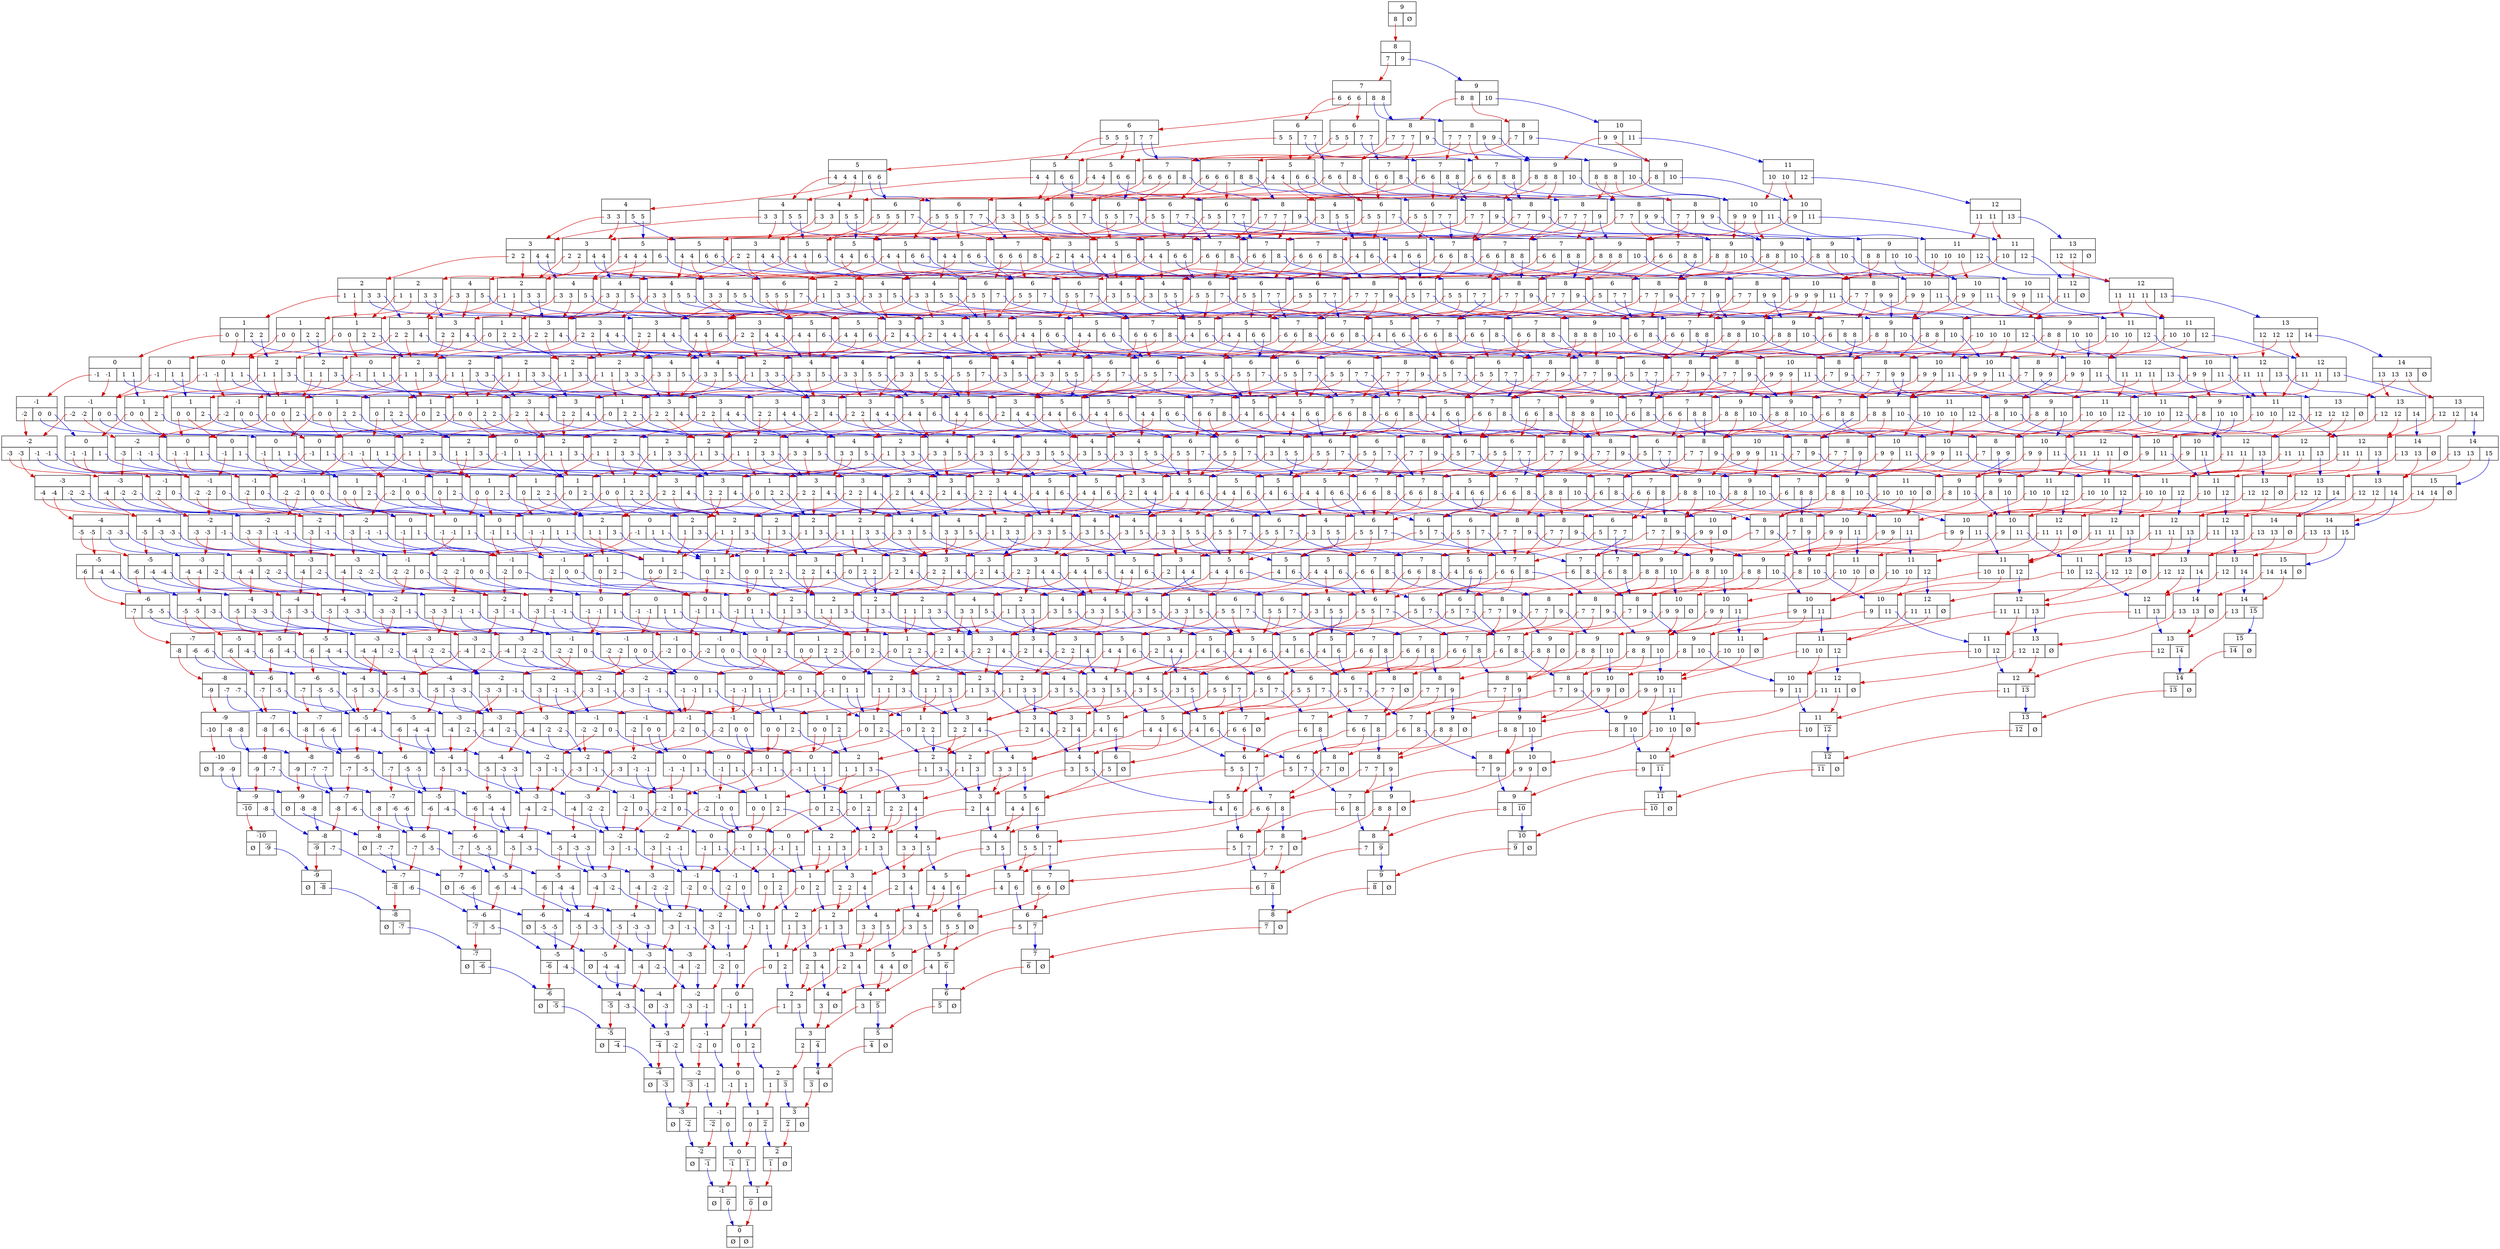 digraph "9.0" {
   node_1 [shape=none,margin=0,label=
         <<TABLE BORDER="0" CELLBORDER="1" CELLSPACING="0" CELLPADDING="4">
         <TR><TD  CELLPADDING="5pt" COLSPAN="2">9</TD></TR>
         <TR><TD PORT="L"> <TABLE BORDER="0" CELLBORDER="0" CELLPADDING="0"><TR><TD CELLPADDING="1pt" PORT="8,1"> 8 </TD> &nbsp; </TR></TABLE> </TD><TD PORT="R"> Ø </TD></TR>
         </TABLE>>,
         ];
   node_1:"8,1" -> node_2 [color="red3", dir=forward];
   node_2 [shape=none,margin=0,label=
         <<TABLE BORDER="0" CELLBORDER="1" CELLSPACING="0" CELLPADDING="4">
         <TR><TD  CELLPADDING="5pt" COLSPAN="2">8</TD></TR>
         <TR><TD PORT="L"> <TABLE BORDER="0" CELLBORDER="0" CELLPADDING="0"><TR><TD CELLPADDING="1pt" PORT="7,1"> 7 </TD> &nbsp; </TR></TABLE> </TD><TD PORT="R"> <TABLE BORDER="0" CELLBORDER="0" CELLPADDING="0"><TR><TD CELLPADDING="1pt"  PORT="9,1"> 9 </TD> &nbsp; </TR></TABLE> </TD></TR>
         </TABLE>>,
         ];
   node_2:"7,1" -> node_3 [color="red3", dir=forward];
   node_3 [shape=none,margin=0,label=
         <<TABLE BORDER="0" CELLBORDER="1" CELLSPACING="0" CELLPADDING="4">
         <TR><TD  CELLPADDING="5pt" COLSPAN="2">7</TD></TR>
         <TR><TD PORT="L"> <TABLE BORDER="0" CELLBORDER="0" CELLPADDING="0"><TR><TD CELLPADDING="1pt" PORT="6,1"> 6 </TD> &nbsp; <TD CELLPADDING="1pt" PORT="6,2"> 6 </TD> &nbsp; <TD CELLPADDING="1pt" PORT="6,3"> 6 </TD> &nbsp; </TR></TABLE> </TD><TD PORT="R"> <TABLE BORDER="0" CELLBORDER="0" CELLPADDING="0"><TR><TD CELLPADDING="1pt"  PORT="8,1"> 8 </TD> &nbsp; <TD CELLPADDING="1pt"  PORT="8,2"> 8 </TD> &nbsp; </TR></TABLE> </TD></TR>
         </TABLE>>,
         ];
   node_3:"6,1" -> node_4 [color="red3", dir=forward];
   node_4 [shape=none,margin=0,label=
         <<TABLE BORDER="0" CELLBORDER="1" CELLSPACING="0" CELLPADDING="4">
         <TR><TD  CELLPADDING="5pt" COLSPAN="2">6</TD></TR>
         <TR><TD PORT="L"> <TABLE BORDER="0" CELLBORDER="0" CELLPADDING="0"><TR><TD CELLPADDING="1pt" PORT="5,1"> 5 </TD> &nbsp; <TD CELLPADDING="1pt" PORT="5,2"> 5 </TD> &nbsp; </TR></TABLE> </TD><TD PORT="R"> <TABLE BORDER="0" CELLBORDER="0" CELLPADDING="0"><TR><TD CELLPADDING="1pt"  PORT="7,1"> 7 </TD> &nbsp; <TD CELLPADDING="1pt"  PORT="7,2"> 7 </TD> &nbsp; </TR></TABLE> </TD></TR>
         </TABLE>>,
         ];
   node_4:"5,1" -> node_5 [color="red3", dir=forward];
   node_5 [shape=none,margin=0,label=
         <<TABLE BORDER="0" CELLBORDER="1" CELLSPACING="0" CELLPADDING="4">
         <TR><TD  CELLPADDING="5pt" COLSPAN="2">5</TD></TR>
         <TR><TD PORT="L"> <TABLE BORDER="0" CELLBORDER="0" CELLPADDING="0"><TR><TD CELLPADDING="1pt" PORT="4,1"> 4 </TD> &nbsp; <TD CELLPADDING="1pt" PORT="4,2"> 4 </TD> &nbsp; </TR></TABLE> </TD><TD PORT="R"> <TABLE BORDER="0" CELLBORDER="0" CELLPADDING="0"><TR><TD CELLPADDING="1pt"  PORT="6,1"> 6 </TD> &nbsp; <TD CELLPADDING="1pt"  PORT="6,2"> 6 </TD> &nbsp; </TR></TABLE> </TD></TR>
         </TABLE>>,
         ];
   node_5:"4,1" -> node_6 [color="red3", dir=forward];
   node_6 [shape=none,margin=0,label=
         <<TABLE BORDER="0" CELLBORDER="1" CELLSPACING="0" CELLPADDING="4">
         <TR><TD  CELLPADDING="5pt" COLSPAN="2">4</TD></TR>
         <TR><TD PORT="L"> <TABLE BORDER="0" CELLBORDER="0" CELLPADDING="0"><TR><TD CELLPADDING="1pt" PORT="3,1"> 3 </TD> &nbsp; <TD CELLPADDING="1pt" PORT="3,2"> 3 </TD> &nbsp; </TR></TABLE> </TD><TD PORT="R"> <TABLE BORDER="0" CELLBORDER="0" CELLPADDING="0"><TR><TD CELLPADDING="1pt"  PORT="5,1"> 5 </TD> &nbsp; <TD CELLPADDING="1pt"  PORT="5,2"> 5 </TD> &nbsp; </TR></TABLE> </TD></TR>
         </TABLE>>,
         ];
   node_6:"3,1" -> node_7 [color="red3", dir=forward];
   node_7 [shape=none,margin=0,label=
         <<TABLE BORDER="0" CELLBORDER="1" CELLSPACING="0" CELLPADDING="4">
         <TR><TD  CELLPADDING="5pt" COLSPAN="2">3</TD></TR>
         <TR><TD PORT="L"> <TABLE BORDER="0" CELLBORDER="0" CELLPADDING="0"><TR><TD CELLPADDING="1pt" PORT="2,1"> 2 </TD> &nbsp; <TD CELLPADDING="1pt" PORT="2,2"> 2 </TD> &nbsp; </TR></TABLE> </TD><TD PORT="R"> <TABLE BORDER="0" CELLBORDER="0" CELLPADDING="0"><TR><TD CELLPADDING="1pt"  PORT="4,1"> 4 </TD> &nbsp; <TD CELLPADDING="1pt"  PORT="4,2"> 4 </TD> &nbsp; </TR></TABLE> </TD></TR>
         </TABLE>>,
         ];
   node_7:"2,1" -> node_8 [color="red3", dir=forward];
   node_8 [shape=none,margin=0,label=
         <<TABLE BORDER="0" CELLBORDER="1" CELLSPACING="0" CELLPADDING="4">
         <TR><TD  CELLPADDING="5pt" COLSPAN="2">2</TD></TR>
         <TR><TD PORT="L"> <TABLE BORDER="0" CELLBORDER="0" CELLPADDING="0"><TR><TD CELLPADDING="1pt" PORT="1,1"> 1 </TD> &nbsp; <TD CELLPADDING="1pt" PORT="1,2"> 1 </TD> &nbsp; </TR></TABLE> </TD><TD PORT="R"> <TABLE BORDER="0" CELLBORDER="0" CELLPADDING="0"><TR><TD CELLPADDING="1pt"  PORT="3,1"> 3 </TD> &nbsp; <TD CELLPADDING="1pt"  PORT="3,2"> 3 </TD> &nbsp; </TR></TABLE> </TD></TR>
         </TABLE>>,
         ];
   node_8:"1,1" -> node_9 [color="red3", dir=forward];
   node_9 [shape=none,margin=0,label=
         <<TABLE BORDER="0" CELLBORDER="1" CELLSPACING="0" CELLPADDING="4">
         <TR><TD  CELLPADDING="5pt" COLSPAN="2">1</TD></TR>
         <TR><TD PORT="L"> <TABLE BORDER="0" CELLBORDER="0" CELLPADDING="0"><TR><TD CELLPADDING="1pt" PORT="0,1"> 0 </TD> &nbsp; <TD CELLPADDING="1pt" PORT="0,2"> 0 </TD> &nbsp; </TR></TABLE> </TD><TD PORT="R"> <TABLE BORDER="0" CELLBORDER="0" CELLPADDING="0"><TR><TD CELLPADDING="1pt"  PORT="2,1"> 2 </TD> &nbsp; <TD CELLPADDING="1pt"  PORT="2,2"> 2 </TD> &nbsp; </TR></TABLE> </TD></TR>
         </TABLE>>,
         ];
   node_9:"0,1" -> node_10 [color="red3", dir=forward];
   node_10 [shape=none,margin=0,label=
         <<TABLE BORDER="0" CELLBORDER="1" CELLSPACING="0" CELLPADDING="4">
         <TR><TD  CELLPADDING="5pt" COLSPAN="2">0</TD></TR>
         <TR><TD PORT="L"> <TABLE BORDER="0" CELLBORDER="0" CELLPADDING="0"><TR><TD CELLPADDING="1pt" PORT="-1,1"> -1 </TD> &nbsp; <TD CELLPADDING="1pt" PORT="-1,2"> -1 </TD> &nbsp; </TR></TABLE> </TD><TD PORT="R"> <TABLE BORDER="0" CELLBORDER="0" CELLPADDING="0"><TR><TD CELLPADDING="1pt"  PORT="1,1"> 1 </TD> &nbsp; <TD CELLPADDING="1pt"  PORT="1,2"> 1 </TD> &nbsp; </TR></TABLE> </TD></TR>
         </TABLE>>,
         ];
   node_10:"-1,1" -> node_11 [color="red3", dir=forward];
   node_11 [shape=none,margin=0,label=
         <<TABLE BORDER="0" CELLBORDER="1" CELLSPACING="0" CELLPADDING="4">
         <TR><TD  CELLPADDING="5pt" COLSPAN="2">-1</TD></TR>
         <TR><TD PORT="L"> <TABLE BORDER="0" CELLBORDER="0" CELLPADDING="0"><TR><TD CELLPADDING="1pt" PORT="-2,1"> -2 </TD> &nbsp; </TR></TABLE> </TD><TD PORT="R"> <TABLE BORDER="0" CELLBORDER="0" CELLPADDING="0"><TR><TD CELLPADDING="1pt"  PORT="0,1"> 0 </TD> &nbsp; <TD CELLPADDING="1pt"  PORT="0,2"> 0 </TD> &nbsp; </TR></TABLE> </TD></TR>
         </TABLE>>,
         ];
   node_11:"-2,1" -> node_12 [color="red3", dir=forward];
   node_12 [shape=none,margin=0,label=
         <<TABLE BORDER="0" CELLBORDER="1" CELLSPACING="0" CELLPADDING="4">
         <TR><TD  CELLPADDING="5pt" COLSPAN="2">-2</TD></TR>
         <TR><TD PORT="L"> <TABLE BORDER="0" CELLBORDER="0" CELLPADDING="0"><TR><TD CELLPADDING="1pt" PORT="-3,1"> -3 </TD> &nbsp; <TD CELLPADDING="1pt" PORT="-3,2"> -3 </TD> &nbsp; </TR></TABLE> </TD><TD PORT="R"> <TABLE BORDER="0" CELLBORDER="0" CELLPADDING="0"><TR><TD CELLPADDING="1pt"  PORT="-1,1"> -1 </TD> &nbsp; <TD CELLPADDING="1pt"  PORT="-1,2"> -1 </TD> &nbsp; </TR></TABLE> </TD></TR>
         </TABLE>>,
         ];
   node_12:"-3,1" -> node_13 [color="red3", dir=forward];
   node_13 [shape=none,margin=0,label=
         <<TABLE BORDER="0" CELLBORDER="1" CELLSPACING="0" CELLPADDING="4">
         <TR><TD  CELLPADDING="5pt" COLSPAN="2">-3</TD></TR>
         <TR><TD PORT="L"> <TABLE BORDER="0" CELLBORDER="0" CELLPADDING="0"><TR><TD CELLPADDING="1pt" PORT="-4,1"> -4 </TD> &nbsp; </TR></TABLE> </TD><TD PORT="R"> <TABLE BORDER="0" CELLBORDER="0" CELLPADDING="0"><TR><TD CELLPADDING="1pt"  PORT="-2,1"> -2 </TD> &nbsp; <TD CELLPADDING="1pt"  PORT="-2,2"> -2 </TD> &nbsp; </TR></TABLE> </TD></TR>
         </TABLE>>,
         ];
   node_13:"-4,1" -> node_14 [color="red3", dir=forward];
   node_14 [shape=none,margin=0,label=
         <<TABLE BORDER="0" CELLBORDER="1" CELLSPACING="0" CELLPADDING="4">
         <TR><TD  CELLPADDING="5pt" COLSPAN="2">-4</TD></TR>
         <TR><TD PORT="L"> <TABLE BORDER="0" CELLBORDER="0" CELLPADDING="0"><TR><TD CELLPADDING="1pt" PORT="-5,1"> -5 </TD> &nbsp; </TR></TABLE> </TD><TD PORT="R"> <TABLE BORDER="0" CELLBORDER="0" CELLPADDING="0"><TR><TD CELLPADDING="1pt"  PORT="-3,1"> -3 </TD> &nbsp; <TD CELLPADDING="1pt"  PORT="-3,2"> -3 </TD> &nbsp; </TR></TABLE> </TD></TR>
         </TABLE>>,
         ];
   node_14:"-5,1" -> node_15 [color="red3", dir=forward];
   node_15 [shape=none,margin=0,label=
         <<TABLE BORDER="0" CELLBORDER="1" CELLSPACING="0" CELLPADDING="4">
         <TR><TD  CELLPADDING="5pt" COLSPAN="2">-5</TD></TR>
         <TR><TD PORT="L"> <TABLE BORDER="0" CELLBORDER="0" CELLPADDING="0"><TR><TD CELLPADDING="1pt" PORT="-6,1"> -6 </TD> &nbsp; </TR></TABLE> </TD><TD PORT="R"> <TABLE BORDER="0" CELLBORDER="0" CELLPADDING="0"><TR><TD CELLPADDING="1pt"  PORT="-4,1"> -4 </TD> &nbsp; <TD CELLPADDING="1pt"  PORT="-4,2"> -4 </TD> &nbsp; </TR></TABLE> </TD></TR>
         </TABLE>>,
         ];
   node_15:"-6,1" -> node_16 [color="red3", dir=forward];
   node_16 [shape=none,margin=0,label=
         <<TABLE BORDER="0" CELLBORDER="1" CELLSPACING="0" CELLPADDING="4">
         <TR><TD  CELLPADDING="5pt" COLSPAN="2">-6</TD></TR>
         <TR><TD PORT="L"> <TABLE BORDER="0" CELLBORDER="0" CELLPADDING="0"><TR><TD CELLPADDING="1pt" PORT="-7,1"> -7 </TD> &nbsp; </TR></TABLE> </TD><TD PORT="R"> <TABLE BORDER="0" CELLBORDER="0" CELLPADDING="0"><TR><TD CELLPADDING="1pt"  PORT="-5,1"> -5 </TD> &nbsp; <TD CELLPADDING="1pt"  PORT="-5,2"> -5 </TD> &nbsp; </TR></TABLE> </TD></TR>
         </TABLE>>,
         ];
   node_16:"-7,1" -> node_17 [color="red3", dir=forward];
   node_17 [shape=none,margin=0,label=
         <<TABLE BORDER="0" CELLBORDER="1" CELLSPACING="0" CELLPADDING="4">
         <TR><TD  CELLPADDING="5pt" COLSPAN="2">-7</TD></TR>
         <TR><TD PORT="L"> <TABLE BORDER="0" CELLBORDER="0" CELLPADDING="0"><TR><TD CELLPADDING="1pt" PORT="-8,1"> -8 </TD> &nbsp; </TR></TABLE> </TD><TD PORT="R"> <TABLE BORDER="0" CELLBORDER="0" CELLPADDING="0"><TR><TD CELLPADDING="1pt"  PORT="-6,1"> -6 </TD> &nbsp; <TD CELLPADDING="1pt"  PORT="-6,2"> -6 </TD> &nbsp; </TR></TABLE> </TD></TR>
         </TABLE>>,
         ];
   node_17:"-8,1" -> node_18 [color="red3", dir=forward];
   node_18 [shape=none,margin=0,label=
         <<TABLE BORDER="0" CELLBORDER="1" CELLSPACING="0" CELLPADDING="4">
         <TR><TD  CELLPADDING="5pt" COLSPAN="2">-8</TD></TR>
         <TR><TD PORT="L"> <TABLE BORDER="0" CELLBORDER="0" CELLPADDING="0"><TR><TD CELLPADDING="1pt" PORT="-9,1"> -9 </TD> &nbsp; </TR></TABLE> </TD><TD PORT="R"> <TABLE BORDER="0" CELLBORDER="0" CELLPADDING="0"><TR><TD CELLPADDING="1pt"  PORT="-7,1"> -7 </TD> &nbsp; <TD CELLPADDING="1pt"  PORT="-7,2"> -7 </TD> &nbsp; </TR></TABLE> </TD></TR>
         </TABLE>>,
         ];
   node_18:"-9,1" -> node_19 [color="red3", dir=forward];
   node_19 [shape=none,margin=0,label=
         <<TABLE BORDER="0" CELLBORDER="1" CELLSPACING="0" CELLPADDING="4">
         <TR><TD  CELLPADDING="5pt" COLSPAN="2">-9</TD></TR>
         <TR><TD PORT="L"> <TABLE BORDER="0" CELLBORDER="0" CELLPADDING="0"><TR><TD CELLPADDING="1pt" PORT="-10,1"> -10 </TD> &nbsp; </TR></TABLE> </TD><TD PORT="R"> <TABLE BORDER="0" CELLBORDER="0" CELLPADDING="0"><TR><TD CELLPADDING="1pt"  PORT="-8,1"> -8 </TD> &nbsp; <TD CELLPADDING="1pt"  PORT="-8,2"> -8 </TD> &nbsp; </TR></TABLE> </TD></TR>
         </TABLE>>,
         ];
   node_19:"-10,1" -> node_20 [color="red3", dir=forward];
   node_20 [shape=none,margin=0,label=
         <<TABLE BORDER="0" CELLBORDER="1" CELLSPACING="0" CELLPADDING="4">
         <TR><TD  CELLPADDING="5pt" COLSPAN="2">-10</TD></TR>
         <TR><TD PORT="L"> Ø </TD><TD PORT="R"> <TABLE BORDER="0" CELLBORDER="0" CELLPADDING="0"><TR><TD CELLPADDING="1pt"  PORT="-9,1"> -9 </TD> &nbsp; <TD CELLPADDING="1pt"  PORT="-9,2"> -9 </TD> &nbsp; </TR></TABLE> </TD></TR>
         </TABLE>>,
         ];
   node_20:"-9,1" -> node_21 [color="blue3", dir=forward];
   node_21 [shape=none,margin=0,label=
         <<TABLE BORDER="0" CELLBORDER="1" CELLSPACING="0" CELLPADDING="4">
         <TR><TD  CELLPADDING="5pt" COLSPAN="2">-9</TD></TR>
         <TR><TD PORT="L"> Ø </TD><TD PORT="R"> <TABLE BORDER="0" CELLBORDER="0" CELLPADDING="0"><TR><TD CELLPADDING="1pt"  PORT="-8,1"> -8 </TD> &nbsp; <TD CELLPADDING="1pt"  PORT="-8,2"> -8 </TD> &nbsp; </TR></TABLE> </TD></TR>
         </TABLE>>,
         ];
   node_21:"-8,1" -> node_22 [color="blue3", dir=forward];
   node_22 [shape=none,margin=0,label=
         <<TABLE BORDER="0" CELLBORDER="1" CELLSPACING="0" CELLPADDING="4">
         <TR><TD  CELLPADDING="5pt" COLSPAN="2">-8</TD></TR>
         <TR><TD PORT="L"> Ø </TD><TD PORT="R"> <TABLE BORDER="0" CELLBORDER="0" CELLPADDING="0"><TR><TD CELLPADDING="1pt"  PORT="-7,1"> -7 </TD> &nbsp; <TD CELLPADDING="1pt"  PORT="-7,2"> -7 </TD> &nbsp; </TR></TABLE> </TD></TR>
         </TABLE>>,
         ];
   node_22:"-7,1" -> node_23 [color="blue3", dir=forward];
   node_23 [shape=none,margin=0,label=
         <<TABLE BORDER="0" CELLBORDER="1" CELLSPACING="0" CELLPADDING="4">
         <TR><TD  CELLPADDING="5pt" COLSPAN="2">-7</TD></TR>
         <TR><TD PORT="L"> Ø </TD><TD PORT="R"> <TABLE BORDER="0" CELLBORDER="0" CELLPADDING="0"><TR><TD CELLPADDING="1pt"  PORT="-6,1"> -6 </TD> &nbsp; <TD CELLPADDING="1pt"  PORT="-6,2"> -6 </TD> &nbsp; </TR></TABLE> </TD></TR>
         </TABLE>>,
         ];
   node_23:"-6,1" -> node_24 [color="blue3", dir=forward];
   node_24 [shape=none,margin=0,label=
         <<TABLE BORDER="0" CELLBORDER="1" CELLSPACING="0" CELLPADDING="4">
         <TR><TD  CELLPADDING="5pt" COLSPAN="2">-6</TD></TR>
         <TR><TD PORT="L"> Ø </TD><TD PORT="R"> <TABLE BORDER="0" CELLBORDER="0" CELLPADDING="0"><TR><TD CELLPADDING="1pt"  PORT="-5,1"> -5 </TD> &nbsp; <TD CELLPADDING="1pt"  PORT="-5,2"> -5 </TD> &nbsp; </TR></TABLE> </TD></TR>
         </TABLE>>,
         ];
   node_24:"-5,1" -> node_25 [color="blue3", dir=forward];
   node_25 [shape=none,margin=0,label=
         <<TABLE BORDER="0" CELLBORDER="1" CELLSPACING="0" CELLPADDING="4">
         <TR><TD  CELLPADDING="5pt" COLSPAN="2">-5</TD></TR>
         <TR><TD PORT="L"> Ø </TD><TD PORT="R"> <TABLE BORDER="0" CELLBORDER="0" CELLPADDING="0"><TR><TD CELLPADDING="1pt"  PORT="-4,1"> -4 </TD> &nbsp; <TD CELLPADDING="1pt"  PORT="-4,2"> -4 </TD> &nbsp; </TR></TABLE> </TD></TR>
         </TABLE>>,
         ];
   node_25:"-4,1" -> node_26 [color="blue3", dir=forward];
   node_26 [shape=none,margin=0,label=
         <<TABLE BORDER="0" CELLBORDER="1" CELLSPACING="0" CELLPADDING="4">
         <TR><TD  CELLPADDING="5pt" COLSPAN="2">-4</TD></TR>
         <TR><TD PORT="L"> Ø </TD><TD PORT="R"> <TABLE BORDER="0" CELLBORDER="0" CELLPADDING="0"><TR><TD CELLPADDING="1pt"  PORT="-3,1"> -3 </TD> &nbsp; </TR></TABLE> </TD></TR>
         </TABLE>>,
         ];
   node_26:"-3,1" -> node_27 [color="blue3", dir=forward];
   node_27 [shape=none,margin=0,label=
         <<TABLE BORDER="0" CELLBORDER="1" CELLSPACING="0" CELLPADDING="4">
         <TR><TD  CELLPADDING="5pt" COLSPAN="2">-3</TD></TR>
         <TR><TD PORT="L"> <TABLE BORDER="0" CELLBORDER="0" CELLPADDING="0"><TR><TD CELLPADDING="1pt" PORT="-4,1"> <o>-4</o> </TD> &nbsp; </TR></TABLE> </TD><TD PORT="R"> <TABLE BORDER="0" CELLBORDER="0" CELLPADDING="0"><TR><TD CELLPADDING="1pt"  PORT="-2,1"> -2 </TD> &nbsp; </TR></TABLE> </TD></TR>
         </TABLE>>,
         ];
   node_27:"-4,1" -> node_28 [color="red3", dir=forward];
   node_28 [shape=none,margin=0,label=
         <<TABLE BORDER="0" CELLBORDER="1" CELLSPACING="0" CELLPADDING="4">
         <TR><TD  CELLPADDING="5pt" COLSPAN="2"><o>-4</o></TD></TR>
         <TR><TD PORT="L"> Ø </TD><TD PORT="R"> <TABLE BORDER="0" CELLBORDER="0" CELLPADDING="0"><TR><TD CELLPADDING="1pt"  PORT="-3,1"> <o>-3</o> </TD> &nbsp; </TR></TABLE> </TD></TR>
         </TABLE>>,
         ];
   node_28:"-3,1" -> node_29 [color="blue3", dir=forward];
   node_29 [shape=none,margin=0,label=
         <<TABLE BORDER="0" CELLBORDER="1" CELLSPACING="0" CELLPADDING="4">
         <TR><TD  CELLPADDING="5pt" COLSPAN="2"><o>-3</o></TD></TR>
         <TR><TD PORT="L"> Ø </TD><TD PORT="R"> <TABLE BORDER="0" CELLBORDER="0" CELLPADDING="0"><TR><TD CELLPADDING="1pt"  PORT="-2,1"> <o>-2</o> </TD> &nbsp; </TR></TABLE> </TD></TR>
         </TABLE>>,
         ];
   node_29:"-2,1" -> node_30 [color="blue3", dir=forward];
   node_30 [shape=none,margin=0,label=
         <<TABLE BORDER="0" CELLBORDER="1" CELLSPACING="0" CELLPADDING="4">
         <TR><TD  CELLPADDING="5pt" COLSPAN="2"><o>-2</o></TD></TR>
         <TR><TD PORT="L"> Ø </TD><TD PORT="R"> <TABLE BORDER="0" CELLBORDER="0" CELLPADDING="0"><TR><TD CELLPADDING="1pt"  PORT="-1,1"> <o>-1</o> </TD> &nbsp; </TR></TABLE> </TD></TR>
         </TABLE>>,
         ];
   node_30:"-1,1" -> node_31 [color="blue3", dir=forward];
   node_31 [shape=none,margin=0,label=
         <<TABLE BORDER="0" CELLBORDER="1" CELLSPACING="0" CELLPADDING="4">
         <TR><TD  CELLPADDING="5pt" COLSPAN="2"><o>-1</o></TD></TR>
         <TR><TD PORT="L"> Ø </TD><TD PORT="R"> <TABLE BORDER="0" CELLBORDER="0" CELLPADDING="0"><TR><TD CELLPADDING="1pt"  PORT="0,1"> <o>0</o> </TD> &nbsp; </TR></TABLE> </TD></TR>
         </TABLE>>,
         ];
   node_31:"0,1" -> node_32 [color="blue3", dir=forward];
   node_32 [shape=none,margin=0,label=
         <<TABLE BORDER="0" CELLBORDER="1" CELLSPACING="0" CELLPADDING="4">
         <TR><TD  CELLPADDING="5pt" COLSPAN="2"><o>0</o></TD></TR>
         <TR><TD PORT="L"> Ø </TD><TD PORT="R"> Ø </TD></TR>
         </TABLE>>,
         ];
   node_27:"-2,1" -> node_33 [color="blue3", dir=forward];
   node_33 [shape=none,margin=0,label=
         <<TABLE BORDER="0" CELLBORDER="1" CELLSPACING="0" CELLPADDING="4">
         <TR><TD  CELLPADDING="5pt" COLSPAN="2">-2</TD></TR>
         <TR><TD PORT="L"> <TABLE BORDER="0" CELLBORDER="0" CELLPADDING="0"><TR><TD CELLPADDING="1pt" PORT="-3,1"> <o>-3</o> </TD> &nbsp; </TR></TABLE> </TD><TD PORT="R"> <TABLE BORDER="0" CELLBORDER="0" CELLPADDING="0"><TR><TD CELLPADDING="1pt"  PORT="-1,1"> -1 </TD> &nbsp; </TR></TABLE> </TD></TR>
         </TABLE>>,
         ];
   node_33:"-3,1" -> node_29 [color="red3", dir=forward];
   node_33:"-1,1" -> node_34 [color="blue3", dir=forward];
   node_34 [shape=none,margin=0,label=
         <<TABLE BORDER="0" CELLBORDER="1" CELLSPACING="0" CELLPADDING="4">
         <TR><TD  CELLPADDING="5pt" COLSPAN="2">-1</TD></TR>
         <TR><TD PORT="L"> <TABLE BORDER="0" CELLBORDER="0" CELLPADDING="0"><TR><TD CELLPADDING="1pt" PORT="-2,1"> <o>-2</o> </TD> &nbsp; </TR></TABLE> </TD><TD PORT="R"> <TABLE BORDER="0" CELLBORDER="0" CELLPADDING="0"><TR><TD CELLPADDING="1pt"  PORT="0,1"> 0 </TD> &nbsp; </TR></TABLE> </TD></TR>
         </TABLE>>,
         ];
   node_34:"-2,1" -> node_30 [color="red3", dir=forward];
   node_34:"0,1" -> node_35 [color="blue3", dir=forward];
   node_35 [shape=none,margin=0,label=
         <<TABLE BORDER="0" CELLBORDER="1" CELLSPACING="0" CELLPADDING="4">
         <TR><TD  CELLPADDING="5pt" COLSPAN="2">0</TD></TR>
         <TR><TD PORT="L"> <TABLE BORDER="0" CELLBORDER="0" CELLPADDING="0"><TR><TD CELLPADDING="1pt" PORT="-1,1"> <o>-1</o> </TD> &nbsp; </TR></TABLE> </TD><TD PORT="R"> <TABLE BORDER="0" CELLBORDER="0" CELLPADDING="0"><TR><TD CELLPADDING="1pt"  PORT="1,1"> <o>1</o> </TD> &nbsp; </TR></TABLE> </TD></TR>
         </TABLE>>,
         ];
   node_35:"-1,1" -> node_31 [color="red3", dir=forward];
   node_35:"1,1" -> node_36 [color="blue3", dir=forward];
   node_36 [shape=none,margin=0,label=
         <<TABLE BORDER="0" CELLBORDER="1" CELLSPACING="0" CELLPADDING="4">
         <TR><TD  CELLPADDING="5pt" COLSPAN="2"><o>1</o></TD></TR>
         <TR><TD PORT="L"> <TABLE BORDER="0" CELLBORDER="0" CELLPADDING="0"><TR><TD CELLPADDING="1pt" PORT="0,1"> <o>0</o> </TD> &nbsp; </TR></TABLE> </TD><TD PORT="R"> Ø </TD></TR>
         </TABLE>>,
         ];
   node_36:"0,1" -> node_32 [color="red3", dir=forward];
   node_25:"-4,2" -> node_37 [color="blue3", dir=forward];
   node_37 [shape=none,margin=0,label=
         <<TABLE BORDER="0" CELLBORDER="1" CELLSPACING="0" CELLPADDING="4">
         <TR><TD  CELLPADDING="5pt" COLSPAN="2">-4</TD></TR>
         <TR><TD PORT="L"> <TABLE BORDER="0" CELLBORDER="0" CELLPADDING="0"><TR><TD CELLPADDING="1pt" PORT="-5,1"> <o>-5</o> </TD> &nbsp; </TR></TABLE> </TD><TD PORT="R"> <TABLE BORDER="0" CELLBORDER="0" CELLPADDING="0"><TR><TD CELLPADDING="1pt"  PORT="-3,1"> -3 </TD> &nbsp; </TR></TABLE> </TD></TR>
         </TABLE>>,
         ];
   node_37:"-5,1" -> node_38 [color="red3", dir=forward];
   node_38 [shape=none,margin=0,label=
         <<TABLE BORDER="0" CELLBORDER="1" CELLSPACING="0" CELLPADDING="4">
         <TR><TD  CELLPADDING="5pt" COLSPAN="2"><o>-5</o></TD></TR>
         <TR><TD PORT="L"> Ø </TD><TD PORT="R"> <TABLE BORDER="0" CELLBORDER="0" CELLPADDING="0"><TR><TD CELLPADDING="1pt"  PORT="-4,1"> <o>-4</o> </TD> &nbsp; </TR></TABLE> </TD></TR>
         </TABLE>>,
         ];
   node_38:"-4,1" -> node_28 [color="blue3", dir=forward];
   node_37:"-3,1" -> node_27 [color="blue3", dir=forward];
   node_24:"-5,2" -> node_39 [color="blue3", dir=forward];
   node_39 [shape=none,margin=0,label=
         <<TABLE BORDER="0" CELLBORDER="1" CELLSPACING="0" CELLPADDING="4">
         <TR><TD  CELLPADDING="5pt" COLSPAN="2">-5</TD></TR>
         <TR><TD PORT="L"> <TABLE BORDER="0" CELLBORDER="0" CELLPADDING="0"><TR><TD CELLPADDING="1pt" PORT="-6,1"> <o>-6</o> </TD> &nbsp; </TR></TABLE> </TD><TD PORT="R"> <TABLE BORDER="0" CELLBORDER="0" CELLPADDING="0"><TR><TD CELLPADDING="1pt"  PORT="-4,1"> -4 </TD> &nbsp; </TR></TABLE> </TD></TR>
         </TABLE>>,
         ];
   node_39:"-6,1" -> node_40 [color="red3", dir=forward];
   node_40 [shape=none,margin=0,label=
         <<TABLE BORDER="0" CELLBORDER="1" CELLSPACING="0" CELLPADDING="4">
         <TR><TD  CELLPADDING="5pt" COLSPAN="2"><o>-6</o></TD></TR>
         <TR><TD PORT="L"> Ø </TD><TD PORT="R"> <TABLE BORDER="0" CELLBORDER="0" CELLPADDING="0"><TR><TD CELLPADDING="1pt"  PORT="-5,1"> <o>-5</o> </TD> &nbsp; </TR></TABLE> </TD></TR>
         </TABLE>>,
         ];
   node_40:"-5,1" -> node_38 [color="blue3", dir=forward];
   node_39:"-4,1" -> node_37 [color="blue3", dir=forward];
   node_23:"-6,2" -> node_41 [color="blue3", dir=forward];
   node_41 [shape=none,margin=0,label=
         <<TABLE BORDER="0" CELLBORDER="1" CELLSPACING="0" CELLPADDING="4">
         <TR><TD  CELLPADDING="5pt" COLSPAN="2">-6</TD></TR>
         <TR><TD PORT="L"> <TABLE BORDER="0" CELLBORDER="0" CELLPADDING="0"><TR><TD CELLPADDING="1pt" PORT="-7,1"> <o>-7</o> </TD> &nbsp; </TR></TABLE> </TD><TD PORT="R"> <TABLE BORDER="0" CELLBORDER="0" CELLPADDING="0"><TR><TD CELLPADDING="1pt"  PORT="-5,1"> -5 </TD> &nbsp; </TR></TABLE> </TD></TR>
         </TABLE>>,
         ];
   node_41:"-7,1" -> node_42 [color="red3", dir=forward];
   node_42 [shape=none,margin=0,label=
         <<TABLE BORDER="0" CELLBORDER="1" CELLSPACING="0" CELLPADDING="4">
         <TR><TD  CELLPADDING="5pt" COLSPAN="2"><o>-7</o></TD></TR>
         <TR><TD PORT="L"> Ø </TD><TD PORT="R"> <TABLE BORDER="0" CELLBORDER="0" CELLPADDING="0"><TR><TD CELLPADDING="1pt"  PORT="-6,1"> <o>-6</o> </TD> &nbsp; </TR></TABLE> </TD></TR>
         </TABLE>>,
         ];
   node_42:"-6,1" -> node_40 [color="blue3", dir=forward];
   node_41:"-5,1" -> node_39 [color="blue3", dir=forward];
   node_22:"-7,2" -> node_43 [color="blue3", dir=forward];
   node_43 [shape=none,margin=0,label=
         <<TABLE BORDER="0" CELLBORDER="1" CELLSPACING="0" CELLPADDING="4">
         <TR><TD  CELLPADDING="5pt" COLSPAN="2">-7</TD></TR>
         <TR><TD PORT="L"> <TABLE BORDER="0" CELLBORDER="0" CELLPADDING="0"><TR><TD CELLPADDING="1pt" PORT="-8,1"> <o>-8</o> </TD> &nbsp; </TR></TABLE> </TD><TD PORT="R"> <TABLE BORDER="0" CELLBORDER="0" CELLPADDING="0"><TR><TD CELLPADDING="1pt"  PORT="-6,1"> -6 </TD> &nbsp; </TR></TABLE> </TD></TR>
         </TABLE>>,
         ];
   node_43:"-8,1" -> node_44 [color="red3", dir=forward];
   node_44 [shape=none,margin=0,label=
         <<TABLE BORDER="0" CELLBORDER="1" CELLSPACING="0" CELLPADDING="4">
         <TR><TD  CELLPADDING="5pt" COLSPAN="2"><o>-8</o></TD></TR>
         <TR><TD PORT="L"> Ø </TD><TD PORT="R"> <TABLE BORDER="0" CELLBORDER="0" CELLPADDING="0"><TR><TD CELLPADDING="1pt"  PORT="-7,1"> <o>-7</o> </TD> &nbsp; </TR></TABLE> </TD></TR>
         </TABLE>>,
         ];
   node_44:"-7,1" -> node_42 [color="blue3", dir=forward];
   node_43:"-6,1" -> node_41 [color="blue3", dir=forward];
   node_21:"-8,2" -> node_45 [color="blue3", dir=forward];
   node_45 [shape=none,margin=0,label=
         <<TABLE BORDER="0" CELLBORDER="1" CELLSPACING="0" CELLPADDING="4">
         <TR><TD  CELLPADDING="5pt" COLSPAN="2">-8</TD></TR>
         <TR><TD PORT="L"> <TABLE BORDER="0" CELLBORDER="0" CELLPADDING="0"><TR><TD CELLPADDING="1pt" PORT="-9,1"> <o>-9</o> </TD> &nbsp; </TR></TABLE> </TD><TD PORT="R"> <TABLE BORDER="0" CELLBORDER="0" CELLPADDING="0"><TR><TD CELLPADDING="1pt"  PORT="-7,1"> -7 </TD> &nbsp; </TR></TABLE> </TD></TR>
         </TABLE>>,
         ];
   node_45:"-9,1" -> node_46 [color="red3", dir=forward];
   node_46 [shape=none,margin=0,label=
         <<TABLE BORDER="0" CELLBORDER="1" CELLSPACING="0" CELLPADDING="4">
         <TR><TD  CELLPADDING="5pt" COLSPAN="2"><o>-9</o></TD></TR>
         <TR><TD PORT="L"> Ø </TD><TD PORT="R"> <TABLE BORDER="0" CELLBORDER="0" CELLPADDING="0"><TR><TD CELLPADDING="1pt"  PORT="-8,1"> <o>-8</o> </TD> &nbsp; </TR></TABLE> </TD></TR>
         </TABLE>>,
         ];
   node_46:"-8,1" -> node_44 [color="blue3", dir=forward];
   node_45:"-7,1" -> node_43 [color="blue3", dir=forward];
   node_20:"-9,2" -> node_47 [color="blue3", dir=forward];
   node_47 [shape=none,margin=0,label=
         <<TABLE BORDER="0" CELLBORDER="1" CELLSPACING="0" CELLPADDING="4">
         <TR><TD  CELLPADDING="5pt" COLSPAN="2">-9</TD></TR>
         <TR><TD PORT="L"> <TABLE BORDER="0" CELLBORDER="0" CELLPADDING="0"><TR><TD CELLPADDING="1pt" PORT="-10,1"> <o>-10</o> </TD> &nbsp; </TR></TABLE> </TD><TD PORT="R"> <TABLE BORDER="0" CELLBORDER="0" CELLPADDING="0"><TR><TD CELLPADDING="1pt"  PORT="-8,1"> -8 </TD> &nbsp; </TR></TABLE> </TD></TR>
         </TABLE>>,
         ];
   node_47:"-10,1" -> node_48 [color="red3", dir=forward];
   node_48 [shape=none,margin=0,label=
         <<TABLE BORDER="0" CELLBORDER="1" CELLSPACING="0" CELLPADDING="4">
         <TR><TD  CELLPADDING="5pt" COLSPAN="2"><o>-10</o></TD></TR>
         <TR><TD PORT="L"> Ø </TD><TD PORT="R"> <TABLE BORDER="0" CELLBORDER="0" CELLPADDING="0"><TR><TD CELLPADDING="1pt"  PORT="-9,1"> <o>-9</o> </TD> &nbsp; </TR></TABLE> </TD></TR>
         </TABLE>>,
         ];
   node_48:"-9,1" -> node_46 [color="blue3", dir=forward];
   node_47:"-8,1" -> node_45 [color="blue3", dir=forward];
   node_19:"-8,1" -> node_49 [color="blue3", dir=forward];
   node_49 [shape=none,margin=0,label=
         <<TABLE BORDER="0" CELLBORDER="1" CELLSPACING="0" CELLPADDING="4">
         <TR><TD  CELLPADDING="5pt" COLSPAN="2">-8</TD></TR>
         <TR><TD PORT="L"> <TABLE BORDER="0" CELLBORDER="0" CELLPADDING="0"><TR><TD CELLPADDING="1pt" PORT="-9,1"> -9 </TD> &nbsp; </TR></TABLE> </TD><TD PORT="R"> <TABLE BORDER="0" CELLBORDER="0" CELLPADDING="0"><TR><TD CELLPADDING="1pt"  PORT="-7,1"> -7 </TD> &nbsp; <TD CELLPADDING="1pt"  PORT="-7,2"> -7 </TD> &nbsp; </TR></TABLE> </TD></TR>
         </TABLE>>,
         ];
   node_49:"-9,1" -> node_21 [color="red3", dir=forward];
   node_49:"-7,1" -> node_50 [color="blue3", dir=forward];
   node_50 [shape=none,margin=0,label=
         <<TABLE BORDER="0" CELLBORDER="1" CELLSPACING="0" CELLPADDING="4">
         <TR><TD  CELLPADDING="5pt" COLSPAN="2">-7</TD></TR>
         <TR><TD PORT="L"> <TABLE BORDER="0" CELLBORDER="0" CELLPADDING="0"><TR><TD CELLPADDING="1pt" PORT="-8,1"> -8 </TD> &nbsp; </TR></TABLE> </TD><TD PORT="R"> <TABLE BORDER="0" CELLBORDER="0" CELLPADDING="0"><TR><TD CELLPADDING="1pt"  PORT="-6,1"> -6 </TD> &nbsp; <TD CELLPADDING="1pt"  PORT="-6,2"> -6 </TD> &nbsp; </TR></TABLE> </TD></TR>
         </TABLE>>,
         ];
   node_50:"-8,1" -> node_22 [color="red3", dir=forward];
   node_50:"-6,1" -> node_51 [color="blue3", dir=forward];
   node_51 [shape=none,margin=0,label=
         <<TABLE BORDER="0" CELLBORDER="1" CELLSPACING="0" CELLPADDING="4">
         <TR><TD  CELLPADDING="5pt" COLSPAN="2">-6</TD></TR>
         <TR><TD PORT="L"> <TABLE BORDER="0" CELLBORDER="0" CELLPADDING="0"><TR><TD CELLPADDING="1pt" PORT="-7,1"> -7 </TD> &nbsp; </TR></TABLE> </TD><TD PORT="R"> <TABLE BORDER="0" CELLBORDER="0" CELLPADDING="0"><TR><TD CELLPADDING="1pt"  PORT="-5,1"> -5 </TD> &nbsp; <TD CELLPADDING="1pt"  PORT="-5,2"> -5 </TD> &nbsp; </TR></TABLE> </TD></TR>
         </TABLE>>,
         ];
   node_51:"-7,1" -> node_23 [color="red3", dir=forward];
   node_51:"-5,1" -> node_52 [color="blue3", dir=forward];
   node_52 [shape=none,margin=0,label=
         <<TABLE BORDER="0" CELLBORDER="1" CELLSPACING="0" CELLPADDING="4">
         <TR><TD  CELLPADDING="5pt" COLSPAN="2">-5</TD></TR>
         <TR><TD PORT="L"> <TABLE BORDER="0" CELLBORDER="0" CELLPADDING="0"><TR><TD CELLPADDING="1pt" PORT="-6,1"> -6 </TD> &nbsp; </TR></TABLE> </TD><TD PORT="R"> <TABLE BORDER="0" CELLBORDER="0" CELLPADDING="0"><TR><TD CELLPADDING="1pt"  PORT="-4,1"> -4 </TD> &nbsp; <TD CELLPADDING="1pt"  PORT="-4,2"> -4 </TD> &nbsp; </TR></TABLE> </TD></TR>
         </TABLE>>,
         ];
   node_52:"-6,1" -> node_24 [color="red3", dir=forward];
   node_52:"-4,1" -> node_53 [color="blue3", dir=forward];
   node_53 [shape=none,margin=0,label=
         <<TABLE BORDER="0" CELLBORDER="1" CELLSPACING="0" CELLPADDING="4">
         <TR><TD  CELLPADDING="5pt" COLSPAN="2">-4</TD></TR>
         <TR><TD PORT="L"> <TABLE BORDER="0" CELLBORDER="0" CELLPADDING="0"><TR><TD CELLPADDING="1pt" PORT="-5,1"> -5 </TD> &nbsp; </TR></TABLE> </TD><TD PORT="R"> <TABLE BORDER="0" CELLBORDER="0" CELLPADDING="0"><TR><TD CELLPADDING="1pt"  PORT="-3,1"> -3 </TD> &nbsp; <TD CELLPADDING="1pt"  PORT="-3,2"> -3 </TD> &nbsp; </TR></TABLE> </TD></TR>
         </TABLE>>,
         ];
   node_53:"-5,1" -> node_25 [color="red3", dir=forward];
   node_53:"-3,1" -> node_54 [color="blue3", dir=forward];
   node_54 [shape=none,margin=0,label=
         <<TABLE BORDER="0" CELLBORDER="1" CELLSPACING="0" CELLPADDING="4">
         <TR><TD  CELLPADDING="5pt" COLSPAN="2">-3</TD></TR>
         <TR><TD PORT="L"> <TABLE BORDER="0" CELLBORDER="0" CELLPADDING="0"><TR><TD CELLPADDING="1pt" PORT="-4,1"> -4 </TD> &nbsp; </TR></TABLE> </TD><TD PORT="R"> <TABLE BORDER="0" CELLBORDER="0" CELLPADDING="0"><TR><TD CELLPADDING="1pt"  PORT="-2,1"> -2 </TD> &nbsp; </TR></TABLE> </TD></TR>
         </TABLE>>,
         ];
   node_54:"-4,1" -> node_26 [color="red3", dir=forward];
   node_54:"-2,1" -> node_55 [color="blue3", dir=forward];
   node_55 [shape=none,margin=0,label=
         <<TABLE BORDER="0" CELLBORDER="1" CELLSPACING="0" CELLPADDING="4">
         <TR><TD  CELLPADDING="5pt" COLSPAN="2">-2</TD></TR>
         <TR><TD PORT="L"> <TABLE BORDER="0" CELLBORDER="0" CELLPADDING="0"><TR><TD CELLPADDING="1pt" PORT="-3,1"> -3 </TD> &nbsp; </TR></TABLE> </TD><TD PORT="R"> <TABLE BORDER="0" CELLBORDER="0" CELLPADDING="0"><TR><TD CELLPADDING="1pt"  PORT="-1,1"> -1 </TD> &nbsp; </TR></TABLE> </TD></TR>
         </TABLE>>,
         ];
   node_55:"-3,1" -> node_27 [color="red3", dir=forward];
   node_55:"-1,1" -> node_56 [color="blue3", dir=forward];
   node_56 [shape=none,margin=0,label=
         <<TABLE BORDER="0" CELLBORDER="1" CELLSPACING="0" CELLPADDING="4">
         <TR><TD  CELLPADDING="5pt" COLSPAN="2">-1</TD></TR>
         <TR><TD PORT="L"> <TABLE BORDER="0" CELLBORDER="0" CELLPADDING="0"><TR><TD CELLPADDING="1pt" PORT="-2,1"> -2 </TD> &nbsp; </TR></TABLE> </TD><TD PORT="R"> <TABLE BORDER="0" CELLBORDER="0" CELLPADDING="0"><TR><TD CELLPADDING="1pt"  PORT="0,1"> 0 </TD> &nbsp; </TR></TABLE> </TD></TR>
         </TABLE>>,
         ];
   node_56:"-2,1" -> node_33 [color="red3", dir=forward];
   node_56:"0,1" -> node_57 [color="blue3", dir=forward];
   node_57 [shape=none,margin=0,label=
         <<TABLE BORDER="0" CELLBORDER="1" CELLSPACING="0" CELLPADDING="4">
         <TR><TD  CELLPADDING="5pt" COLSPAN="2">0</TD></TR>
         <TR><TD PORT="L"> <TABLE BORDER="0" CELLBORDER="0" CELLPADDING="0"><TR><TD CELLPADDING="1pt" PORT="-1,1"> -1 </TD> &nbsp; </TR></TABLE> </TD><TD PORT="R"> <TABLE BORDER="0" CELLBORDER="0" CELLPADDING="0"><TR><TD CELLPADDING="1pt"  PORT="1,1"> 1 </TD> &nbsp; </TR></TABLE> </TD></TR>
         </TABLE>>,
         ];
   node_57:"-1,1" -> node_34 [color="red3", dir=forward];
   node_57:"1,1" -> node_58 [color="blue3", dir=forward];
   node_58 [shape=none,margin=0,label=
         <<TABLE BORDER="0" CELLBORDER="1" CELLSPACING="0" CELLPADDING="4">
         <TR><TD  CELLPADDING="5pt" COLSPAN="2">1</TD></TR>
         <TR><TD PORT="L"> <TABLE BORDER="0" CELLBORDER="0" CELLPADDING="0"><TR><TD CELLPADDING="1pt" PORT="0,1"> 0 </TD> &nbsp; </TR></TABLE> </TD><TD PORT="R"> <TABLE BORDER="0" CELLBORDER="0" CELLPADDING="0"><TR><TD CELLPADDING="1pt"  PORT="2,1"> <o>2</o> </TD> &nbsp; </TR></TABLE> </TD></TR>
         </TABLE>>,
         ];
   node_58:"0,1" -> node_35 [color="red3", dir=forward];
   node_58:"2,1" -> node_59 [color="blue3", dir=forward];
   node_59 [shape=none,margin=0,label=
         <<TABLE BORDER="0" CELLBORDER="1" CELLSPACING="0" CELLPADDING="4">
         <TR><TD  CELLPADDING="5pt" COLSPAN="2"><o>2</o></TD></TR>
         <TR><TD PORT="L"> <TABLE BORDER="0" CELLBORDER="0" CELLPADDING="0"><TR><TD CELLPADDING="1pt" PORT="1,1"> <o>1</o> </TD> &nbsp; </TR></TABLE> </TD><TD PORT="R"> Ø </TD></TR>
         </TABLE>>,
         ];
   node_59:"1,1" -> node_36 [color="red3", dir=forward];
   node_53:"-3,2" -> node_60 [color="blue3", dir=forward];
   node_60 [shape=none,margin=0,label=
         <<TABLE BORDER="0" CELLBORDER="1" CELLSPACING="0" CELLPADDING="4">
         <TR><TD  CELLPADDING="5pt" COLSPAN="2">-3</TD></TR>
         <TR><TD PORT="L"> <TABLE BORDER="0" CELLBORDER="0" CELLPADDING="0"><TR><TD CELLPADDING="1pt" PORT="-4,1"> -4 </TD> &nbsp; </TR></TABLE> </TD><TD PORT="R"> <TABLE BORDER="0" CELLBORDER="0" CELLPADDING="0"><TR><TD CELLPADDING="1pt"  PORT="-2,1"> -2 </TD> &nbsp; </TR></TABLE> </TD></TR>
         </TABLE>>,
         ];
   node_60:"-4,1" -> node_37 [color="red3", dir=forward];
   node_60:"-2,1" -> node_55 [color="blue3", dir=forward];
   node_52:"-4,2" -> node_61 [color="blue3", dir=forward];
   node_61 [shape=none,margin=0,label=
         <<TABLE BORDER="0" CELLBORDER="1" CELLSPACING="0" CELLPADDING="4">
         <TR><TD  CELLPADDING="5pt" COLSPAN="2">-4</TD></TR>
         <TR><TD PORT="L"> <TABLE BORDER="0" CELLBORDER="0" CELLPADDING="0"><TR><TD CELLPADDING="1pt" PORT="-5,1"> -5 </TD> &nbsp; </TR></TABLE> </TD><TD PORT="R"> <TABLE BORDER="0" CELLBORDER="0" CELLPADDING="0"><TR><TD CELLPADDING="1pt"  PORT="-3,1"> -3 </TD> &nbsp; </TR></TABLE> </TD></TR>
         </TABLE>>,
         ];
   node_61:"-5,1" -> node_39 [color="red3", dir=forward];
   node_61:"-3,1" -> node_60 [color="blue3", dir=forward];
   node_51:"-5,2" -> node_62 [color="blue3", dir=forward];
   node_62 [shape=none,margin=0,label=
         <<TABLE BORDER="0" CELLBORDER="1" CELLSPACING="0" CELLPADDING="4">
         <TR><TD  CELLPADDING="5pt" COLSPAN="2">-5</TD></TR>
         <TR><TD PORT="L"> <TABLE BORDER="0" CELLBORDER="0" CELLPADDING="0"><TR><TD CELLPADDING="1pt" PORT="-6,1"> -6 </TD> &nbsp; </TR></TABLE> </TD><TD PORT="R"> <TABLE BORDER="0" CELLBORDER="0" CELLPADDING="0"><TR><TD CELLPADDING="1pt"  PORT="-4,1"> -4 </TD> &nbsp; </TR></TABLE> </TD></TR>
         </TABLE>>,
         ];
   node_62:"-6,1" -> node_41 [color="red3", dir=forward];
   node_62:"-4,1" -> node_61 [color="blue3", dir=forward];
   node_50:"-6,2" -> node_63 [color="blue3", dir=forward];
   node_63 [shape=none,margin=0,label=
         <<TABLE BORDER="0" CELLBORDER="1" CELLSPACING="0" CELLPADDING="4">
         <TR><TD  CELLPADDING="5pt" COLSPAN="2">-6</TD></TR>
         <TR><TD PORT="L"> <TABLE BORDER="0" CELLBORDER="0" CELLPADDING="0"><TR><TD CELLPADDING="1pt" PORT="-7,1"> -7 </TD> &nbsp; </TR></TABLE> </TD><TD PORT="R"> <TABLE BORDER="0" CELLBORDER="0" CELLPADDING="0"><TR><TD CELLPADDING="1pt"  PORT="-5,1"> -5 </TD> &nbsp; </TR></TABLE> </TD></TR>
         </TABLE>>,
         ];
   node_63:"-7,1" -> node_43 [color="red3", dir=forward];
   node_63:"-5,1" -> node_62 [color="blue3", dir=forward];
   node_49:"-7,2" -> node_64 [color="blue3", dir=forward];
   node_64 [shape=none,margin=0,label=
         <<TABLE BORDER="0" CELLBORDER="1" CELLSPACING="0" CELLPADDING="4">
         <TR><TD  CELLPADDING="5pt" COLSPAN="2">-7</TD></TR>
         <TR><TD PORT="L"> <TABLE BORDER="0" CELLBORDER="0" CELLPADDING="0"><TR><TD CELLPADDING="1pt" PORT="-8,1"> -8 </TD> &nbsp; </TR></TABLE> </TD><TD PORT="R"> <TABLE BORDER="0" CELLBORDER="0" CELLPADDING="0"><TR><TD CELLPADDING="1pt"  PORT="-6,1"> -6 </TD> &nbsp; </TR></TABLE> </TD></TR>
         </TABLE>>,
         ];
   node_64:"-8,1" -> node_45 [color="red3", dir=forward];
   node_64:"-6,1" -> node_63 [color="blue3", dir=forward];
   node_19:"-8,2" -> node_65 [color="blue3", dir=forward];
   node_65 [shape=none,margin=0,label=
         <<TABLE BORDER="0" CELLBORDER="1" CELLSPACING="0" CELLPADDING="4">
         <TR><TD  CELLPADDING="5pt" COLSPAN="2">-8</TD></TR>
         <TR><TD PORT="L"> <TABLE BORDER="0" CELLBORDER="0" CELLPADDING="0"><TR><TD CELLPADDING="1pt" PORT="-9,1"> -9 </TD> &nbsp; </TR></TABLE> </TD><TD PORT="R"> <TABLE BORDER="0" CELLBORDER="0" CELLPADDING="0"><TR><TD CELLPADDING="1pt"  PORT="-7,1"> -7 </TD> &nbsp; </TR></TABLE> </TD></TR>
         </TABLE>>,
         ];
   node_65:"-9,1" -> node_47 [color="red3", dir=forward];
   node_65:"-7,1" -> node_64 [color="blue3", dir=forward];
   node_18:"-7,1" -> node_66 [color="blue3", dir=forward];
   node_66 [shape=none,margin=0,label=
         <<TABLE BORDER="0" CELLBORDER="1" CELLSPACING="0" CELLPADDING="4">
         <TR><TD  CELLPADDING="5pt" COLSPAN="2">-7</TD></TR>
         <TR><TD PORT="L"> <TABLE BORDER="0" CELLBORDER="0" CELLPADDING="0"><TR><TD CELLPADDING="1pt" PORT="-8,1"> -8 </TD> &nbsp; </TR></TABLE> </TD><TD PORT="R"> <TABLE BORDER="0" CELLBORDER="0" CELLPADDING="0"><TR><TD CELLPADDING="1pt"  PORT="-6,1"> -6 </TD> &nbsp; <TD CELLPADDING="1pt"  PORT="-6,2"> -6 </TD> &nbsp; </TR></TABLE> </TD></TR>
         </TABLE>>,
         ];
   node_66:"-8,1" -> node_49 [color="red3", dir=forward];
   node_66:"-6,1" -> node_67 [color="blue3", dir=forward];
   node_67 [shape=none,margin=0,label=
         <<TABLE BORDER="0" CELLBORDER="1" CELLSPACING="0" CELLPADDING="4">
         <TR><TD  CELLPADDING="5pt" COLSPAN="2">-6</TD></TR>
         <TR><TD PORT="L"> <TABLE BORDER="0" CELLBORDER="0" CELLPADDING="0"><TR><TD CELLPADDING="1pt" PORT="-7,1"> -7 </TD> &nbsp; </TR></TABLE> </TD><TD PORT="R"> <TABLE BORDER="0" CELLBORDER="0" CELLPADDING="0"><TR><TD CELLPADDING="1pt"  PORT="-5,1"> -5 </TD> &nbsp; <TD CELLPADDING="1pt"  PORT="-5,2"> -5 </TD> &nbsp; </TR></TABLE> </TD></TR>
         </TABLE>>,
         ];
   node_67:"-7,1" -> node_50 [color="red3", dir=forward];
   node_67:"-5,1" -> node_68 [color="blue3", dir=forward];
   node_68 [shape=none,margin=0,label=
         <<TABLE BORDER="0" CELLBORDER="1" CELLSPACING="0" CELLPADDING="4">
         <TR><TD  CELLPADDING="5pt" COLSPAN="2">-5</TD></TR>
         <TR><TD PORT="L"> <TABLE BORDER="0" CELLBORDER="0" CELLPADDING="0"><TR><TD CELLPADDING="1pt" PORT="-6,1"> -6 </TD> &nbsp; </TR></TABLE> </TD><TD PORT="R"> <TABLE BORDER="0" CELLBORDER="0" CELLPADDING="0"><TR><TD CELLPADDING="1pt"  PORT="-4,1"> -4 </TD> &nbsp; <TD CELLPADDING="1pt"  PORT="-4,2"> -4 </TD> &nbsp; </TR></TABLE> </TD></TR>
         </TABLE>>,
         ];
   node_68:"-6,1" -> node_51 [color="red3", dir=forward];
   node_68:"-4,1" -> node_69 [color="blue3", dir=forward];
   node_69 [shape=none,margin=0,label=
         <<TABLE BORDER="0" CELLBORDER="1" CELLSPACING="0" CELLPADDING="4">
         <TR><TD  CELLPADDING="5pt" COLSPAN="2">-4</TD></TR>
         <TR><TD PORT="L"> <TABLE BORDER="0" CELLBORDER="0" CELLPADDING="0"><TR><TD CELLPADDING="1pt" PORT="-5,1"> -5 </TD> &nbsp; </TR></TABLE> </TD><TD PORT="R"> <TABLE BORDER="0" CELLBORDER="0" CELLPADDING="0"><TR><TD CELLPADDING="1pt"  PORT="-3,1"> -3 </TD> &nbsp; <TD CELLPADDING="1pt"  PORT="-3,2"> -3 </TD> &nbsp; </TR></TABLE> </TD></TR>
         </TABLE>>,
         ];
   node_69:"-5,1" -> node_52 [color="red3", dir=forward];
   node_69:"-3,1" -> node_70 [color="blue3", dir=forward];
   node_70 [shape=none,margin=0,label=
         <<TABLE BORDER="0" CELLBORDER="1" CELLSPACING="0" CELLPADDING="4">
         <TR><TD  CELLPADDING="5pt" COLSPAN="2">-3</TD></TR>
         <TR><TD PORT="L"> <TABLE BORDER="0" CELLBORDER="0" CELLPADDING="0"><TR><TD CELLPADDING="1pt" PORT="-4,1"> -4 </TD> &nbsp; </TR></TABLE> </TD><TD PORT="R"> <TABLE BORDER="0" CELLBORDER="0" CELLPADDING="0"><TR><TD CELLPADDING="1pt"  PORT="-2,1"> -2 </TD> &nbsp; <TD CELLPADDING="1pt"  PORT="-2,2"> -2 </TD> &nbsp; </TR></TABLE> </TD></TR>
         </TABLE>>,
         ];
   node_70:"-4,1" -> node_53 [color="red3", dir=forward];
   node_70:"-2,1" -> node_71 [color="blue3", dir=forward];
   node_71 [shape=none,margin=0,label=
         <<TABLE BORDER="0" CELLBORDER="1" CELLSPACING="0" CELLPADDING="4">
         <TR><TD  CELLPADDING="5pt" COLSPAN="2">-2</TD></TR>
         <TR><TD PORT="L"> <TABLE BORDER="0" CELLBORDER="0" CELLPADDING="0"><TR><TD CELLPADDING="1pt" PORT="-3,1"> -3 </TD> &nbsp; </TR></TABLE> </TD><TD PORT="R"> <TABLE BORDER="0" CELLBORDER="0" CELLPADDING="0"><TR><TD CELLPADDING="1pt"  PORT="-1,1"> -1 </TD> &nbsp; </TR></TABLE> </TD></TR>
         </TABLE>>,
         ];
   node_71:"-3,1" -> node_54 [color="red3", dir=forward];
   node_71:"-1,1" -> node_72 [color="blue3", dir=forward];
   node_72 [shape=none,margin=0,label=
         <<TABLE BORDER="0" CELLBORDER="1" CELLSPACING="0" CELLPADDING="4">
         <TR><TD  CELLPADDING="5pt" COLSPAN="2">-1</TD></TR>
         <TR><TD PORT="L"> <TABLE BORDER="0" CELLBORDER="0" CELLPADDING="0"><TR><TD CELLPADDING="1pt" PORT="-2,1"> -2 </TD> &nbsp; </TR></TABLE> </TD><TD PORT="R"> <TABLE BORDER="0" CELLBORDER="0" CELLPADDING="0"><TR><TD CELLPADDING="1pt"  PORT="0,1"> 0 </TD> &nbsp; </TR></TABLE> </TD></TR>
         </TABLE>>,
         ];
   node_72:"-2,1" -> node_55 [color="red3", dir=forward];
   node_72:"0,1" -> node_73 [color="blue3", dir=forward];
   node_73 [shape=none,margin=0,label=
         <<TABLE BORDER="0" CELLBORDER="1" CELLSPACING="0" CELLPADDING="4">
         <TR><TD  CELLPADDING="5pt" COLSPAN="2">0</TD></TR>
         <TR><TD PORT="L"> <TABLE BORDER="0" CELLBORDER="0" CELLPADDING="0"><TR><TD CELLPADDING="1pt" PORT="-1,1"> -1 </TD> &nbsp; </TR></TABLE> </TD><TD PORT="R"> <TABLE BORDER="0" CELLBORDER="0" CELLPADDING="0"><TR><TD CELLPADDING="1pt"  PORT="1,1"> 1 </TD> &nbsp; </TR></TABLE> </TD></TR>
         </TABLE>>,
         ];
   node_73:"-1,1" -> node_56 [color="red3", dir=forward];
   node_73:"1,1" -> node_74 [color="blue3", dir=forward];
   node_74 [shape=none,margin=0,label=
         <<TABLE BORDER="0" CELLBORDER="1" CELLSPACING="0" CELLPADDING="4">
         <TR><TD  CELLPADDING="5pt" COLSPAN="2">1</TD></TR>
         <TR><TD PORT="L"> <TABLE BORDER="0" CELLBORDER="0" CELLPADDING="0"><TR><TD CELLPADDING="1pt" PORT="0,1"> 0 </TD> &nbsp; </TR></TABLE> </TD><TD PORT="R"> <TABLE BORDER="0" CELLBORDER="0" CELLPADDING="0"><TR><TD CELLPADDING="1pt"  PORT="2,1"> 2 </TD> &nbsp; </TR></TABLE> </TD></TR>
         </TABLE>>,
         ];
   node_74:"0,1" -> node_57 [color="red3", dir=forward];
   node_74:"2,1" -> node_75 [color="blue3", dir=forward];
   node_75 [shape=none,margin=0,label=
         <<TABLE BORDER="0" CELLBORDER="1" CELLSPACING="0" CELLPADDING="4">
         <TR><TD  CELLPADDING="5pt" COLSPAN="2">2</TD></TR>
         <TR><TD PORT="L"> <TABLE BORDER="0" CELLBORDER="0" CELLPADDING="0"><TR><TD CELLPADDING="1pt" PORT="1,1"> 1 </TD> &nbsp; </TR></TABLE> </TD><TD PORT="R"> <TABLE BORDER="0" CELLBORDER="0" CELLPADDING="0"><TR><TD CELLPADDING="1pt"  PORT="3,1"> <o>3</o> </TD> &nbsp; </TR></TABLE> </TD></TR>
         </TABLE>>,
         ];
   node_75:"1,1" -> node_58 [color="red3", dir=forward];
   node_75:"3,1" -> node_76 [color="blue3", dir=forward];
   node_76 [shape=none,margin=0,label=
         <<TABLE BORDER="0" CELLBORDER="1" CELLSPACING="0" CELLPADDING="4">
         <TR><TD  CELLPADDING="5pt" COLSPAN="2"><o>3</o></TD></TR>
         <TR><TD PORT="L"> <TABLE BORDER="0" CELLBORDER="0" CELLPADDING="0"><TR><TD CELLPADDING="1pt" PORT="2,1"> <o>2</o> </TD> &nbsp; </TR></TABLE> </TD><TD PORT="R"> Ø </TD></TR>
         </TABLE>>,
         ];
   node_76:"2,1" -> node_59 [color="red3", dir=forward];
   node_70:"-2,2" -> node_77 [color="blue3", dir=forward];
   node_77 [shape=none,margin=0,label=
         <<TABLE BORDER="0" CELLBORDER="1" CELLSPACING="0" CELLPADDING="4">
         <TR><TD  CELLPADDING="5pt" COLSPAN="2">-2</TD></TR>
         <TR><TD PORT="L"> <TABLE BORDER="0" CELLBORDER="0" CELLPADDING="0"><TR><TD CELLPADDING="1pt" PORT="-3,1"> -3 </TD> &nbsp; </TR></TABLE> </TD><TD PORT="R"> <TABLE BORDER="0" CELLBORDER="0" CELLPADDING="0"><TR><TD CELLPADDING="1pt"  PORT="-1,1"> -1 </TD> &nbsp; </TR></TABLE> </TD></TR>
         </TABLE>>,
         ];
   node_77:"-3,1" -> node_60 [color="red3", dir=forward];
   node_77:"-1,1" -> node_72 [color="blue3", dir=forward];
   node_69:"-3,2" -> node_78 [color="blue3", dir=forward];
   node_78 [shape=none,margin=0,label=
         <<TABLE BORDER="0" CELLBORDER="1" CELLSPACING="0" CELLPADDING="4">
         <TR><TD  CELLPADDING="5pt" COLSPAN="2">-3</TD></TR>
         <TR><TD PORT="L"> <TABLE BORDER="0" CELLBORDER="0" CELLPADDING="0"><TR><TD CELLPADDING="1pt" PORT="-4,1"> -4 </TD> &nbsp; </TR></TABLE> </TD><TD PORT="R"> <TABLE BORDER="0" CELLBORDER="0" CELLPADDING="0"><TR><TD CELLPADDING="1pt"  PORT="-2,1"> -2 </TD> &nbsp; </TR></TABLE> </TD></TR>
         </TABLE>>,
         ];
   node_78:"-4,1" -> node_61 [color="red3", dir=forward];
   node_78:"-2,1" -> node_77 [color="blue3", dir=forward];
   node_68:"-4,2" -> node_79 [color="blue3", dir=forward];
   node_79 [shape=none,margin=0,label=
         <<TABLE BORDER="0" CELLBORDER="1" CELLSPACING="0" CELLPADDING="4">
         <TR><TD  CELLPADDING="5pt" COLSPAN="2">-4</TD></TR>
         <TR><TD PORT="L"> <TABLE BORDER="0" CELLBORDER="0" CELLPADDING="0"><TR><TD CELLPADDING="1pt" PORT="-5,1"> -5 </TD> &nbsp; </TR></TABLE> </TD><TD PORT="R"> <TABLE BORDER="0" CELLBORDER="0" CELLPADDING="0"><TR><TD CELLPADDING="1pt"  PORT="-3,1"> -3 </TD> &nbsp; </TR></TABLE> </TD></TR>
         </TABLE>>,
         ];
   node_79:"-5,1" -> node_62 [color="red3", dir=forward];
   node_79:"-3,1" -> node_78 [color="blue3", dir=forward];
   node_67:"-5,2" -> node_80 [color="blue3", dir=forward];
   node_80 [shape=none,margin=0,label=
         <<TABLE BORDER="0" CELLBORDER="1" CELLSPACING="0" CELLPADDING="4">
         <TR><TD  CELLPADDING="5pt" COLSPAN="2">-5</TD></TR>
         <TR><TD PORT="L"> <TABLE BORDER="0" CELLBORDER="0" CELLPADDING="0"><TR><TD CELLPADDING="1pt" PORT="-6,1"> -6 </TD> &nbsp; </TR></TABLE> </TD><TD PORT="R"> <TABLE BORDER="0" CELLBORDER="0" CELLPADDING="0"><TR><TD CELLPADDING="1pt"  PORT="-4,1"> -4 </TD> &nbsp; </TR></TABLE> </TD></TR>
         </TABLE>>,
         ];
   node_80:"-6,1" -> node_63 [color="red3", dir=forward];
   node_80:"-4,1" -> node_79 [color="blue3", dir=forward];
   node_66:"-6,2" -> node_81 [color="blue3", dir=forward];
   node_81 [shape=none,margin=0,label=
         <<TABLE BORDER="0" CELLBORDER="1" CELLSPACING="0" CELLPADDING="4">
         <TR><TD  CELLPADDING="5pt" COLSPAN="2">-6</TD></TR>
         <TR><TD PORT="L"> <TABLE BORDER="0" CELLBORDER="0" CELLPADDING="0"><TR><TD CELLPADDING="1pt" PORT="-7,1"> -7 </TD> &nbsp; </TR></TABLE> </TD><TD PORT="R"> <TABLE BORDER="0" CELLBORDER="0" CELLPADDING="0"><TR><TD CELLPADDING="1pt"  PORT="-5,1"> -5 </TD> &nbsp; </TR></TABLE> </TD></TR>
         </TABLE>>,
         ];
   node_81:"-7,1" -> node_64 [color="red3", dir=forward];
   node_81:"-5,1" -> node_80 [color="blue3", dir=forward];
   node_18:"-7,2" -> node_82 [color="blue3", dir=forward];
   node_82 [shape=none,margin=0,label=
         <<TABLE BORDER="0" CELLBORDER="1" CELLSPACING="0" CELLPADDING="4">
         <TR><TD  CELLPADDING="5pt" COLSPAN="2">-7</TD></TR>
         <TR><TD PORT="L"> <TABLE BORDER="0" CELLBORDER="0" CELLPADDING="0"><TR><TD CELLPADDING="1pt" PORT="-8,1"> -8 </TD> &nbsp; </TR></TABLE> </TD><TD PORT="R"> <TABLE BORDER="0" CELLBORDER="0" CELLPADDING="0"><TR><TD CELLPADDING="1pt"  PORT="-6,1"> -6 </TD> &nbsp; </TR></TABLE> </TD></TR>
         </TABLE>>,
         ];
   node_82:"-8,1" -> node_65 [color="red3", dir=forward];
   node_82:"-6,1" -> node_81 [color="blue3", dir=forward];
   node_17:"-6,1" -> node_83 [color="blue3", dir=forward];
   node_83 [shape=none,margin=0,label=
         <<TABLE BORDER="0" CELLBORDER="1" CELLSPACING="0" CELLPADDING="4">
         <TR><TD  CELLPADDING="5pt" COLSPAN="2">-6</TD></TR>
         <TR><TD PORT="L"> <TABLE BORDER="0" CELLBORDER="0" CELLPADDING="0"><TR><TD CELLPADDING="1pt" PORT="-7,1"> -7 </TD> &nbsp; </TR></TABLE> </TD><TD PORT="R"> <TABLE BORDER="0" CELLBORDER="0" CELLPADDING="0"><TR><TD CELLPADDING="1pt"  PORT="-5,1"> -5 </TD> &nbsp; <TD CELLPADDING="1pt"  PORT="-5,2"> -5 </TD> &nbsp; </TR></TABLE> </TD></TR>
         </TABLE>>,
         ];
   node_83:"-7,1" -> node_66 [color="red3", dir=forward];
   node_83:"-5,1" -> node_84 [color="blue3", dir=forward];
   node_84 [shape=none,margin=0,label=
         <<TABLE BORDER="0" CELLBORDER="1" CELLSPACING="0" CELLPADDING="4">
         <TR><TD  CELLPADDING="5pt" COLSPAN="2">-5</TD></TR>
         <TR><TD PORT="L"> <TABLE BORDER="0" CELLBORDER="0" CELLPADDING="0"><TR><TD CELLPADDING="1pt" PORT="-6,1"> -6 </TD> &nbsp; </TR></TABLE> </TD><TD PORT="R"> <TABLE BORDER="0" CELLBORDER="0" CELLPADDING="0"><TR><TD CELLPADDING="1pt"  PORT="-4,1"> -4 </TD> &nbsp; <TD CELLPADDING="1pt"  PORT="-4,2"> -4 </TD> &nbsp; </TR></TABLE> </TD></TR>
         </TABLE>>,
         ];
   node_84:"-6,1" -> node_67 [color="red3", dir=forward];
   node_84:"-4,1" -> node_85 [color="blue3", dir=forward];
   node_85 [shape=none,margin=0,label=
         <<TABLE BORDER="0" CELLBORDER="1" CELLSPACING="0" CELLPADDING="4">
         <TR><TD  CELLPADDING="5pt" COLSPAN="2">-4</TD></TR>
         <TR><TD PORT="L"> <TABLE BORDER="0" CELLBORDER="0" CELLPADDING="0"><TR><TD CELLPADDING="1pt" PORT="-5,1"> -5 </TD> &nbsp; </TR></TABLE> </TD><TD PORT="R"> <TABLE BORDER="0" CELLBORDER="0" CELLPADDING="0"><TR><TD CELLPADDING="1pt"  PORT="-3,1"> -3 </TD> &nbsp; <TD CELLPADDING="1pt"  PORT="-3,2"> -3 </TD> &nbsp; </TR></TABLE> </TD></TR>
         </TABLE>>,
         ];
   node_85:"-5,1" -> node_68 [color="red3", dir=forward];
   node_85:"-3,1" -> node_86 [color="blue3", dir=forward];
   node_86 [shape=none,margin=0,label=
         <<TABLE BORDER="0" CELLBORDER="1" CELLSPACING="0" CELLPADDING="4">
         <TR><TD  CELLPADDING="5pt" COLSPAN="2">-3</TD></TR>
         <TR><TD PORT="L"> <TABLE BORDER="0" CELLBORDER="0" CELLPADDING="0"><TR><TD CELLPADDING="1pt" PORT="-4,1"> -4 </TD> &nbsp; </TR></TABLE> </TD><TD PORT="R"> <TABLE BORDER="0" CELLBORDER="0" CELLPADDING="0"><TR><TD CELLPADDING="1pt"  PORT="-2,1"> -2 </TD> &nbsp; <TD CELLPADDING="1pt"  PORT="-2,2"> -2 </TD> &nbsp; </TR></TABLE> </TD></TR>
         </TABLE>>,
         ];
   node_86:"-4,1" -> node_69 [color="red3", dir=forward];
   node_86:"-2,1" -> node_87 [color="blue3", dir=forward];
   node_87 [shape=none,margin=0,label=
         <<TABLE BORDER="0" CELLBORDER="1" CELLSPACING="0" CELLPADDING="4">
         <TR><TD  CELLPADDING="5pt" COLSPAN="2">-2</TD></TR>
         <TR><TD PORT="L"> <TABLE BORDER="0" CELLBORDER="0" CELLPADDING="0"><TR><TD CELLPADDING="1pt" PORT="-3,1"> -3 </TD> &nbsp; </TR></TABLE> </TD><TD PORT="R"> <TABLE BORDER="0" CELLBORDER="0" CELLPADDING="0"><TR><TD CELLPADDING="1pt"  PORT="-1,1"> -1 </TD> &nbsp; <TD CELLPADDING="1pt"  PORT="-1,2"> -1 </TD> &nbsp; </TR></TABLE> </TD></TR>
         </TABLE>>,
         ];
   node_87:"-3,1" -> node_70 [color="red3", dir=forward];
   node_87:"-1,1" -> node_88 [color="blue3", dir=forward];
   node_88 [shape=none,margin=0,label=
         <<TABLE BORDER="0" CELLBORDER="1" CELLSPACING="0" CELLPADDING="4">
         <TR><TD  CELLPADDING="5pt" COLSPAN="2">-1</TD></TR>
         <TR><TD PORT="L"> <TABLE BORDER="0" CELLBORDER="0" CELLPADDING="0"><TR><TD CELLPADDING="1pt" PORT="-2,1"> -2 </TD> &nbsp; </TR></TABLE> </TD><TD PORT="R"> <TABLE BORDER="0" CELLBORDER="0" CELLPADDING="0"><TR><TD CELLPADDING="1pt"  PORT="0,1"> 0 </TD> &nbsp; </TR></TABLE> </TD></TR>
         </TABLE>>,
         ];
   node_88:"-2,1" -> node_71 [color="red3", dir=forward];
   node_88:"0,1" -> node_89 [color="blue3", dir=forward];
   node_89 [shape=none,margin=0,label=
         <<TABLE BORDER="0" CELLBORDER="1" CELLSPACING="0" CELLPADDING="4">
         <TR><TD  CELLPADDING="5pt" COLSPAN="2">0</TD></TR>
         <TR><TD PORT="L"> <TABLE BORDER="0" CELLBORDER="0" CELLPADDING="0"><TR><TD CELLPADDING="1pt" PORT="-1,1"> -1 </TD> &nbsp; </TR></TABLE> </TD><TD PORT="R"> <TABLE BORDER="0" CELLBORDER="0" CELLPADDING="0"><TR><TD CELLPADDING="1pt"  PORT="1,1"> 1 </TD> &nbsp; </TR></TABLE> </TD></TR>
         </TABLE>>,
         ];
   node_89:"-1,1" -> node_72 [color="red3", dir=forward];
   node_89:"1,1" -> node_90 [color="blue3", dir=forward];
   node_90 [shape=none,margin=0,label=
         <<TABLE BORDER="0" CELLBORDER="1" CELLSPACING="0" CELLPADDING="4">
         <TR><TD  CELLPADDING="5pt" COLSPAN="2">1</TD></TR>
         <TR><TD PORT="L"> <TABLE BORDER="0" CELLBORDER="0" CELLPADDING="0"><TR><TD CELLPADDING="1pt" PORT="0,1"> 0 </TD> &nbsp; </TR></TABLE> </TD><TD PORT="R"> <TABLE BORDER="0" CELLBORDER="0" CELLPADDING="0"><TR><TD CELLPADDING="1pt"  PORT="2,1"> 2 </TD> &nbsp; </TR></TABLE> </TD></TR>
         </TABLE>>,
         ];
   node_90:"0,1" -> node_73 [color="red3", dir=forward];
   node_90:"2,1" -> node_91 [color="blue3", dir=forward];
   node_91 [shape=none,margin=0,label=
         <<TABLE BORDER="0" CELLBORDER="1" CELLSPACING="0" CELLPADDING="4">
         <TR><TD  CELLPADDING="5pt" COLSPAN="2">2</TD></TR>
         <TR><TD PORT="L"> <TABLE BORDER="0" CELLBORDER="0" CELLPADDING="0"><TR><TD CELLPADDING="1pt" PORT="1,1"> 1 </TD> &nbsp; </TR></TABLE> </TD><TD PORT="R"> <TABLE BORDER="0" CELLBORDER="0" CELLPADDING="0"><TR><TD CELLPADDING="1pt"  PORT="3,1"> 3 </TD> &nbsp; </TR></TABLE> </TD></TR>
         </TABLE>>,
         ];
   node_91:"1,1" -> node_74 [color="red3", dir=forward];
   node_91:"3,1" -> node_92 [color="blue3", dir=forward];
   node_92 [shape=none,margin=0,label=
         <<TABLE BORDER="0" CELLBORDER="1" CELLSPACING="0" CELLPADDING="4">
         <TR><TD  CELLPADDING="5pt" COLSPAN="2">3</TD></TR>
         <TR><TD PORT="L"> <TABLE BORDER="0" CELLBORDER="0" CELLPADDING="0"><TR><TD CELLPADDING="1pt" PORT="2,1"> 2 </TD> &nbsp; </TR></TABLE> </TD><TD PORT="R"> <TABLE BORDER="0" CELLBORDER="0" CELLPADDING="0"><TR><TD CELLPADDING="1pt"  PORT="4,1"> <o>4</o> </TD> &nbsp; </TR></TABLE> </TD></TR>
         </TABLE>>,
         ];
   node_92:"2,1" -> node_75 [color="red3", dir=forward];
   node_92:"4,1" -> node_93 [color="blue3", dir=forward];
   node_93 [shape=none,margin=0,label=
         <<TABLE BORDER="0" CELLBORDER="1" CELLSPACING="0" CELLPADDING="4">
         <TR><TD  CELLPADDING="5pt" COLSPAN="2"><o>4</o></TD></TR>
         <TR><TD PORT="L"> <TABLE BORDER="0" CELLBORDER="0" CELLPADDING="0"><TR><TD CELLPADDING="1pt" PORT="3,1"> <o>3</o> </TD> &nbsp; </TR></TABLE> </TD><TD PORT="R"> Ø </TD></TR>
         </TABLE>>,
         ];
   node_93:"3,1" -> node_76 [color="red3", dir=forward];
   node_87:"-1,2" -> node_94 [color="blue3", dir=forward];
   node_94 [shape=none,margin=0,label=
         <<TABLE BORDER="0" CELLBORDER="1" CELLSPACING="0" CELLPADDING="4">
         <TR><TD  CELLPADDING="5pt" COLSPAN="2">-1</TD></TR>
         <TR><TD PORT="L"> <TABLE BORDER="0" CELLBORDER="0" CELLPADDING="0"><TR><TD CELLPADDING="1pt" PORT="-2,1"> -2 </TD> &nbsp; </TR></TABLE> </TD><TD PORT="R"> <TABLE BORDER="0" CELLBORDER="0" CELLPADDING="0"><TR><TD CELLPADDING="1pt"  PORT="0,1"> 0 </TD> &nbsp; </TR></TABLE> </TD></TR>
         </TABLE>>,
         ];
   node_94:"-2,1" -> node_77 [color="red3", dir=forward];
   node_94:"0,1" -> node_89 [color="blue3", dir=forward];
   node_86:"-2,2" -> node_95 [color="blue3", dir=forward];
   node_95 [shape=none,margin=0,label=
         <<TABLE BORDER="0" CELLBORDER="1" CELLSPACING="0" CELLPADDING="4">
         <TR><TD  CELLPADDING="5pt" COLSPAN="2">-2</TD></TR>
         <TR><TD PORT="L"> <TABLE BORDER="0" CELLBORDER="0" CELLPADDING="0"><TR><TD CELLPADDING="1pt" PORT="-3,1"> -3 </TD> &nbsp; </TR></TABLE> </TD><TD PORT="R"> <TABLE BORDER="0" CELLBORDER="0" CELLPADDING="0"><TR><TD CELLPADDING="1pt"  PORT="-1,1"> -1 </TD> &nbsp; </TR></TABLE> </TD></TR>
         </TABLE>>,
         ];
   node_95:"-3,1" -> node_78 [color="red3", dir=forward];
   node_95:"-1,1" -> node_94 [color="blue3", dir=forward];
   node_85:"-3,2" -> node_96 [color="blue3", dir=forward];
   node_96 [shape=none,margin=0,label=
         <<TABLE BORDER="0" CELLBORDER="1" CELLSPACING="0" CELLPADDING="4">
         <TR><TD  CELLPADDING="5pt" COLSPAN="2">-3</TD></TR>
         <TR><TD PORT="L"> <TABLE BORDER="0" CELLBORDER="0" CELLPADDING="0"><TR><TD CELLPADDING="1pt" PORT="-4,1"> -4 </TD> &nbsp; </TR></TABLE> </TD><TD PORT="R"> <TABLE BORDER="0" CELLBORDER="0" CELLPADDING="0"><TR><TD CELLPADDING="1pt"  PORT="-2,1"> -2 </TD> &nbsp; </TR></TABLE> </TD></TR>
         </TABLE>>,
         ];
   node_96:"-4,1" -> node_79 [color="red3", dir=forward];
   node_96:"-2,1" -> node_95 [color="blue3", dir=forward];
   node_84:"-4,2" -> node_97 [color="blue3", dir=forward];
   node_97 [shape=none,margin=0,label=
         <<TABLE BORDER="0" CELLBORDER="1" CELLSPACING="0" CELLPADDING="4">
         <TR><TD  CELLPADDING="5pt" COLSPAN="2">-4</TD></TR>
         <TR><TD PORT="L"> <TABLE BORDER="0" CELLBORDER="0" CELLPADDING="0"><TR><TD CELLPADDING="1pt" PORT="-5,1"> -5 </TD> &nbsp; </TR></TABLE> </TD><TD PORT="R"> <TABLE BORDER="0" CELLBORDER="0" CELLPADDING="0"><TR><TD CELLPADDING="1pt"  PORT="-3,1"> -3 </TD> &nbsp; </TR></TABLE> </TD></TR>
         </TABLE>>,
         ];
   node_97:"-5,1" -> node_80 [color="red3", dir=forward];
   node_97:"-3,1" -> node_96 [color="blue3", dir=forward];
   node_83:"-5,2" -> node_98 [color="blue3", dir=forward];
   node_98 [shape=none,margin=0,label=
         <<TABLE BORDER="0" CELLBORDER="1" CELLSPACING="0" CELLPADDING="4">
         <TR><TD  CELLPADDING="5pt" COLSPAN="2">-5</TD></TR>
         <TR><TD PORT="L"> <TABLE BORDER="0" CELLBORDER="0" CELLPADDING="0"><TR><TD CELLPADDING="1pt" PORT="-6,1"> -6 </TD> &nbsp; </TR></TABLE> </TD><TD PORT="R"> <TABLE BORDER="0" CELLBORDER="0" CELLPADDING="0"><TR><TD CELLPADDING="1pt"  PORT="-4,1"> -4 </TD> &nbsp; </TR></TABLE> </TD></TR>
         </TABLE>>,
         ];
   node_98:"-6,1" -> node_81 [color="red3", dir=forward];
   node_98:"-4,1" -> node_97 [color="blue3", dir=forward];
   node_17:"-6,2" -> node_99 [color="blue3", dir=forward];
   node_99 [shape=none,margin=0,label=
         <<TABLE BORDER="0" CELLBORDER="1" CELLSPACING="0" CELLPADDING="4">
         <TR><TD  CELLPADDING="5pt" COLSPAN="2">-6</TD></TR>
         <TR><TD PORT="L"> <TABLE BORDER="0" CELLBORDER="0" CELLPADDING="0"><TR><TD CELLPADDING="1pt" PORT="-7,1"> -7 </TD> &nbsp; </TR></TABLE> </TD><TD PORT="R"> <TABLE BORDER="0" CELLBORDER="0" CELLPADDING="0"><TR><TD CELLPADDING="1pt"  PORT="-5,1"> -5 </TD> &nbsp; </TR></TABLE> </TD></TR>
         </TABLE>>,
         ];
   node_99:"-7,1" -> node_82 [color="red3", dir=forward];
   node_99:"-5,1" -> node_98 [color="blue3", dir=forward];
   node_16:"-5,1" -> node_100 [color="blue3", dir=forward];
   node_100 [shape=none,margin=0,label=
         <<TABLE BORDER="0" CELLBORDER="1" CELLSPACING="0" CELLPADDING="4">
         <TR><TD  CELLPADDING="5pt" COLSPAN="2">-5</TD></TR>
         <TR><TD PORT="L"> <TABLE BORDER="0" CELLBORDER="0" CELLPADDING="0"><TR><TD CELLPADDING="1pt" PORT="-6,1"> -6 </TD> &nbsp; </TR></TABLE> </TD><TD PORT="R"> <TABLE BORDER="0" CELLBORDER="0" CELLPADDING="0"><TR><TD CELLPADDING="1pt"  PORT="-4,1"> -4 </TD> &nbsp; <TD CELLPADDING="1pt"  PORT="-4,2"> -4 </TD> &nbsp; </TR></TABLE> </TD></TR>
         </TABLE>>,
         ];
   node_100:"-6,1" -> node_83 [color="red3", dir=forward];
   node_100:"-4,1" -> node_101 [color="blue3", dir=forward];
   node_101 [shape=none,margin=0,label=
         <<TABLE BORDER="0" CELLBORDER="1" CELLSPACING="0" CELLPADDING="4">
         <TR><TD  CELLPADDING="5pt" COLSPAN="2">-4</TD></TR>
         <TR><TD PORT="L"> <TABLE BORDER="0" CELLBORDER="0" CELLPADDING="0"><TR><TD CELLPADDING="1pt" PORT="-5,1"> -5 </TD> &nbsp; </TR></TABLE> </TD><TD PORT="R"> <TABLE BORDER="0" CELLBORDER="0" CELLPADDING="0"><TR><TD CELLPADDING="1pt"  PORT="-3,1"> -3 </TD> &nbsp; <TD CELLPADDING="1pt"  PORT="-3,2"> -3 </TD> &nbsp; </TR></TABLE> </TD></TR>
         </TABLE>>,
         ];
   node_101:"-5,1" -> node_84 [color="red3", dir=forward];
   node_101:"-3,1" -> node_102 [color="blue3", dir=forward];
   node_102 [shape=none,margin=0,label=
         <<TABLE BORDER="0" CELLBORDER="1" CELLSPACING="0" CELLPADDING="4">
         <TR><TD  CELLPADDING="5pt" COLSPAN="2">-3</TD></TR>
         <TR><TD PORT="L"> <TABLE BORDER="0" CELLBORDER="0" CELLPADDING="0"><TR><TD CELLPADDING="1pt" PORT="-4,1"> -4 </TD> &nbsp; </TR></TABLE> </TD><TD PORT="R"> <TABLE BORDER="0" CELLBORDER="0" CELLPADDING="0"><TR><TD CELLPADDING="1pt"  PORT="-2,1"> -2 </TD> &nbsp; <TD CELLPADDING="1pt"  PORT="-2,2"> -2 </TD> &nbsp; </TR></TABLE> </TD></TR>
         </TABLE>>,
         ];
   node_102:"-4,1" -> node_85 [color="red3", dir=forward];
   node_102:"-2,1" -> node_103 [color="blue3", dir=forward];
   node_103 [shape=none,margin=0,label=
         <<TABLE BORDER="0" CELLBORDER="1" CELLSPACING="0" CELLPADDING="4">
         <TR><TD  CELLPADDING="5pt" COLSPAN="2">-2</TD></TR>
         <TR><TD PORT="L"> <TABLE BORDER="0" CELLBORDER="0" CELLPADDING="0"><TR><TD CELLPADDING="1pt" PORT="-3,1"> -3 </TD> &nbsp; </TR></TABLE> </TD><TD PORT="R"> <TABLE BORDER="0" CELLBORDER="0" CELLPADDING="0"><TR><TD CELLPADDING="1pt"  PORT="-1,1"> -1 </TD> &nbsp; <TD CELLPADDING="1pt"  PORT="-1,2"> -1 </TD> &nbsp; </TR></TABLE> </TD></TR>
         </TABLE>>,
         ];
   node_103:"-3,1" -> node_86 [color="red3", dir=forward];
   node_103:"-1,1" -> node_104 [color="blue3", dir=forward];
   node_104 [shape=none,margin=0,label=
         <<TABLE BORDER="0" CELLBORDER="1" CELLSPACING="0" CELLPADDING="4">
         <TR><TD  CELLPADDING="5pt" COLSPAN="2">-1</TD></TR>
         <TR><TD PORT="L"> <TABLE BORDER="0" CELLBORDER="0" CELLPADDING="0"><TR><TD CELLPADDING="1pt" PORT="-2,1"> -2 </TD> &nbsp; </TR></TABLE> </TD><TD PORT="R"> <TABLE BORDER="0" CELLBORDER="0" CELLPADDING="0"><TR><TD CELLPADDING="1pt"  PORT="0,1"> 0 </TD> &nbsp; <TD CELLPADDING="1pt"  PORT="0,2"> 0 </TD> &nbsp; </TR></TABLE> </TD></TR>
         </TABLE>>,
         ];
   node_104:"-2,1" -> node_87 [color="red3", dir=forward];
   node_104:"0,1" -> node_105 [color="blue3", dir=forward];
   node_105 [shape=none,margin=0,label=
         <<TABLE BORDER="0" CELLBORDER="1" CELLSPACING="0" CELLPADDING="4">
         <TR><TD  CELLPADDING="5pt" COLSPAN="2">0</TD></TR>
         <TR><TD PORT="L"> <TABLE BORDER="0" CELLBORDER="0" CELLPADDING="0"><TR><TD CELLPADDING="1pt" PORT="-1,1"> -1 </TD> &nbsp; </TR></TABLE> </TD><TD PORT="R"> <TABLE BORDER="0" CELLBORDER="0" CELLPADDING="0"><TR><TD CELLPADDING="1pt"  PORT="1,1"> 1 </TD> &nbsp; </TR></TABLE> </TD></TR>
         </TABLE>>,
         ];
   node_105:"-1,1" -> node_88 [color="red3", dir=forward];
   node_105:"1,1" -> node_106 [color="blue3", dir=forward];
   node_106 [shape=none,margin=0,label=
         <<TABLE BORDER="0" CELLBORDER="1" CELLSPACING="0" CELLPADDING="4">
         <TR><TD  CELLPADDING="5pt" COLSPAN="2">1</TD></TR>
         <TR><TD PORT="L"> <TABLE BORDER="0" CELLBORDER="0" CELLPADDING="0"><TR><TD CELLPADDING="1pt" PORT="0,1"> 0 </TD> &nbsp; </TR></TABLE> </TD><TD PORT="R"> <TABLE BORDER="0" CELLBORDER="0" CELLPADDING="0"><TR><TD CELLPADDING="1pt"  PORT="2,1"> 2 </TD> &nbsp; </TR></TABLE> </TD></TR>
         </TABLE>>,
         ];
   node_106:"0,1" -> node_89 [color="red3", dir=forward];
   node_106:"2,1" -> node_107 [color="blue3", dir=forward];
   node_107 [shape=none,margin=0,label=
         <<TABLE BORDER="0" CELLBORDER="1" CELLSPACING="0" CELLPADDING="4">
         <TR><TD  CELLPADDING="5pt" COLSPAN="2">2</TD></TR>
         <TR><TD PORT="L"> <TABLE BORDER="0" CELLBORDER="0" CELLPADDING="0"><TR><TD CELLPADDING="1pt" PORT="1,1"> 1 </TD> &nbsp; </TR></TABLE> </TD><TD PORT="R"> <TABLE BORDER="0" CELLBORDER="0" CELLPADDING="0"><TR><TD CELLPADDING="1pt"  PORT="3,1"> 3 </TD> &nbsp; </TR></TABLE> </TD></TR>
         </TABLE>>,
         ];
   node_107:"1,1" -> node_90 [color="red3", dir=forward];
   node_107:"3,1" -> node_108 [color="blue3", dir=forward];
   node_108 [shape=none,margin=0,label=
         <<TABLE BORDER="0" CELLBORDER="1" CELLSPACING="0" CELLPADDING="4">
         <TR><TD  CELLPADDING="5pt" COLSPAN="2">3</TD></TR>
         <TR><TD PORT="L"> <TABLE BORDER="0" CELLBORDER="0" CELLPADDING="0"><TR><TD CELLPADDING="1pt" PORT="2,1"> 2 </TD> &nbsp; </TR></TABLE> </TD><TD PORT="R"> <TABLE BORDER="0" CELLBORDER="0" CELLPADDING="0"><TR><TD CELLPADDING="1pt"  PORT="4,1"> 4 </TD> &nbsp; </TR></TABLE> </TD></TR>
         </TABLE>>,
         ];
   node_108:"2,1" -> node_91 [color="red3", dir=forward];
   node_108:"4,1" -> node_109 [color="blue3", dir=forward];
   node_109 [shape=none,margin=0,label=
         <<TABLE BORDER="0" CELLBORDER="1" CELLSPACING="0" CELLPADDING="4">
         <TR><TD  CELLPADDING="5pt" COLSPAN="2">4</TD></TR>
         <TR><TD PORT="L"> <TABLE BORDER="0" CELLBORDER="0" CELLPADDING="0"><TR><TD CELLPADDING="1pt" PORT="3,1"> 3 </TD> &nbsp; </TR></TABLE> </TD><TD PORT="R"> <TABLE BORDER="0" CELLBORDER="0" CELLPADDING="0"><TR><TD CELLPADDING="1pt"  PORT="5,1"> <o>5</o> </TD> &nbsp; </TR></TABLE> </TD></TR>
         </TABLE>>,
         ];
   node_109:"3,1" -> node_92 [color="red3", dir=forward];
   node_109:"5,1" -> node_110 [color="blue3", dir=forward];
   node_110 [shape=none,margin=0,label=
         <<TABLE BORDER="0" CELLBORDER="1" CELLSPACING="0" CELLPADDING="4">
         <TR><TD  CELLPADDING="5pt" COLSPAN="2"><o>5</o></TD></TR>
         <TR><TD PORT="L"> <TABLE BORDER="0" CELLBORDER="0" CELLPADDING="0"><TR><TD CELLPADDING="1pt" PORT="4,1"> <o>4</o> </TD> &nbsp; </TR></TABLE> </TD><TD PORT="R"> Ø </TD></TR>
         </TABLE>>,
         ];
   node_110:"4,1" -> node_93 [color="red3", dir=forward];
   node_104:"0,2" -> node_111 [color="blue3", dir=forward];
   node_111 [shape=none,margin=0,label=
         <<TABLE BORDER="0" CELLBORDER="1" CELLSPACING="0" CELLPADDING="4">
         <TR><TD  CELLPADDING="5pt" COLSPAN="2">0</TD></TR>
         <TR><TD PORT="L"> <TABLE BORDER="0" CELLBORDER="0" CELLPADDING="0"><TR><TD CELLPADDING="1pt" PORT="-1,1"> -1 </TD> &nbsp; </TR></TABLE> </TD><TD PORT="R"> <TABLE BORDER="0" CELLBORDER="0" CELLPADDING="0"><TR><TD CELLPADDING="1pt"  PORT="1,1"> 1 </TD> &nbsp; </TR></TABLE> </TD></TR>
         </TABLE>>,
         ];
   node_111:"-1,1" -> node_94 [color="red3", dir=forward];
   node_111:"1,1" -> node_106 [color="blue3", dir=forward];
   node_103:"-1,2" -> node_112 [color="blue3", dir=forward];
   node_112 [shape=none,margin=0,label=
         <<TABLE BORDER="0" CELLBORDER="1" CELLSPACING="0" CELLPADDING="4">
         <TR><TD  CELLPADDING="5pt" COLSPAN="2">-1</TD></TR>
         <TR><TD PORT="L"> <TABLE BORDER="0" CELLBORDER="0" CELLPADDING="0"><TR><TD CELLPADDING="1pt" PORT="-2,1"> -2 </TD> &nbsp; </TR></TABLE> </TD><TD PORT="R"> <TABLE BORDER="0" CELLBORDER="0" CELLPADDING="0"><TR><TD CELLPADDING="1pt"  PORT="0,1"> 0 </TD> &nbsp; </TR></TABLE> </TD></TR>
         </TABLE>>,
         ];
   node_112:"-2,1" -> node_95 [color="red3", dir=forward];
   node_112:"0,1" -> node_111 [color="blue3", dir=forward];
   node_102:"-2,2" -> node_113 [color="blue3", dir=forward];
   node_113 [shape=none,margin=0,label=
         <<TABLE BORDER="0" CELLBORDER="1" CELLSPACING="0" CELLPADDING="4">
         <TR><TD  CELLPADDING="5pt" COLSPAN="2">-2</TD></TR>
         <TR><TD PORT="L"> <TABLE BORDER="0" CELLBORDER="0" CELLPADDING="0"><TR><TD CELLPADDING="1pt" PORT="-3,1"> -3 </TD> &nbsp; </TR></TABLE> </TD><TD PORT="R"> <TABLE BORDER="0" CELLBORDER="0" CELLPADDING="0"><TR><TD CELLPADDING="1pt"  PORT="-1,1"> -1 </TD> &nbsp; </TR></TABLE> </TD></TR>
         </TABLE>>,
         ];
   node_113:"-3,1" -> node_96 [color="red3", dir=forward];
   node_113:"-1,1" -> node_112 [color="blue3", dir=forward];
   node_101:"-3,2" -> node_114 [color="blue3", dir=forward];
   node_114 [shape=none,margin=0,label=
         <<TABLE BORDER="0" CELLBORDER="1" CELLSPACING="0" CELLPADDING="4">
         <TR><TD  CELLPADDING="5pt" COLSPAN="2">-3</TD></TR>
         <TR><TD PORT="L"> <TABLE BORDER="0" CELLBORDER="0" CELLPADDING="0"><TR><TD CELLPADDING="1pt" PORT="-4,1"> -4 </TD> &nbsp; </TR></TABLE> </TD><TD PORT="R"> <TABLE BORDER="0" CELLBORDER="0" CELLPADDING="0"><TR><TD CELLPADDING="1pt"  PORT="-2,1"> -2 </TD> &nbsp; </TR></TABLE> </TD></TR>
         </TABLE>>,
         ];
   node_114:"-4,1" -> node_97 [color="red3", dir=forward];
   node_114:"-2,1" -> node_113 [color="blue3", dir=forward];
   node_100:"-4,2" -> node_115 [color="blue3", dir=forward];
   node_115 [shape=none,margin=0,label=
         <<TABLE BORDER="0" CELLBORDER="1" CELLSPACING="0" CELLPADDING="4">
         <TR><TD  CELLPADDING="5pt" COLSPAN="2">-4</TD></TR>
         <TR><TD PORT="L"> <TABLE BORDER="0" CELLBORDER="0" CELLPADDING="0"><TR><TD CELLPADDING="1pt" PORT="-5,1"> -5 </TD> &nbsp; </TR></TABLE> </TD><TD PORT="R"> <TABLE BORDER="0" CELLBORDER="0" CELLPADDING="0"><TR><TD CELLPADDING="1pt"  PORT="-3,1"> -3 </TD> &nbsp; </TR></TABLE> </TD></TR>
         </TABLE>>,
         ];
   node_115:"-5,1" -> node_98 [color="red3", dir=forward];
   node_115:"-3,1" -> node_114 [color="blue3", dir=forward];
   node_16:"-5,2" -> node_116 [color="blue3", dir=forward];
   node_116 [shape=none,margin=0,label=
         <<TABLE BORDER="0" CELLBORDER="1" CELLSPACING="0" CELLPADDING="4">
         <TR><TD  CELLPADDING="5pt" COLSPAN="2">-5</TD></TR>
         <TR><TD PORT="L"> <TABLE BORDER="0" CELLBORDER="0" CELLPADDING="0"><TR><TD CELLPADDING="1pt" PORT="-6,1"> -6 </TD> &nbsp; </TR></TABLE> </TD><TD PORT="R"> <TABLE BORDER="0" CELLBORDER="0" CELLPADDING="0"><TR><TD CELLPADDING="1pt"  PORT="-4,1"> -4 </TD> &nbsp; </TR></TABLE> </TD></TR>
         </TABLE>>,
         ];
   node_116:"-6,1" -> node_99 [color="red3", dir=forward];
   node_116:"-4,1" -> node_115 [color="blue3", dir=forward];
   node_15:"-4,1" -> node_117 [color="blue3", dir=forward];
   node_117 [shape=none,margin=0,label=
         <<TABLE BORDER="0" CELLBORDER="1" CELLSPACING="0" CELLPADDING="4">
         <TR><TD  CELLPADDING="5pt" COLSPAN="2">-4</TD></TR>
         <TR><TD PORT="L"> <TABLE BORDER="0" CELLBORDER="0" CELLPADDING="0"><TR><TD CELLPADDING="1pt" PORT="-5,1"> -5 </TD> &nbsp; </TR></TABLE> </TD><TD PORT="R"> <TABLE BORDER="0" CELLBORDER="0" CELLPADDING="0"><TR><TD CELLPADDING="1pt"  PORT="-3,1"> -3 </TD> &nbsp; <TD CELLPADDING="1pt"  PORT="-3,2"> -3 </TD> &nbsp; </TR></TABLE> </TD></TR>
         </TABLE>>,
         ];
   node_117:"-5,1" -> node_100 [color="red3", dir=forward];
   node_117:"-3,1" -> node_118 [color="blue3", dir=forward];
   node_118 [shape=none,margin=0,label=
         <<TABLE BORDER="0" CELLBORDER="1" CELLSPACING="0" CELLPADDING="4">
         <TR><TD  CELLPADDING="5pt" COLSPAN="2">-3</TD></TR>
         <TR><TD PORT="L"> <TABLE BORDER="0" CELLBORDER="0" CELLPADDING="0"><TR><TD CELLPADDING="1pt" PORT="-4,1"> -4 </TD> &nbsp; </TR></TABLE> </TD><TD PORT="R"> <TABLE BORDER="0" CELLBORDER="0" CELLPADDING="0"><TR><TD CELLPADDING="1pt"  PORT="-2,1"> -2 </TD> &nbsp; <TD CELLPADDING="1pt"  PORT="-2,2"> -2 </TD> &nbsp; </TR></TABLE> </TD></TR>
         </TABLE>>,
         ];
   node_118:"-4,1" -> node_101 [color="red3", dir=forward];
   node_118:"-2,1" -> node_119 [color="blue3", dir=forward];
   node_119 [shape=none,margin=0,label=
         <<TABLE BORDER="0" CELLBORDER="1" CELLSPACING="0" CELLPADDING="4">
         <TR><TD  CELLPADDING="5pt" COLSPAN="2">-2</TD></TR>
         <TR><TD PORT="L"> <TABLE BORDER="0" CELLBORDER="0" CELLPADDING="0"><TR><TD CELLPADDING="1pt" PORT="-3,1"> -3 </TD> &nbsp; </TR></TABLE> </TD><TD PORT="R"> <TABLE BORDER="0" CELLBORDER="0" CELLPADDING="0"><TR><TD CELLPADDING="1pt"  PORT="-1,1"> -1 </TD> &nbsp; <TD CELLPADDING="1pt"  PORT="-1,2"> -1 </TD> &nbsp; </TR></TABLE> </TD></TR>
         </TABLE>>,
         ];
   node_119:"-3,1" -> node_102 [color="red3", dir=forward];
   node_119:"-1,1" -> node_120 [color="blue3", dir=forward];
   node_120 [shape=none,margin=0,label=
         <<TABLE BORDER="0" CELLBORDER="1" CELLSPACING="0" CELLPADDING="4">
         <TR><TD  CELLPADDING="5pt" COLSPAN="2">-1</TD></TR>
         <TR><TD PORT="L"> <TABLE BORDER="0" CELLBORDER="0" CELLPADDING="0"><TR><TD CELLPADDING="1pt" PORT="-2,1"> -2 </TD> &nbsp; </TR></TABLE> </TD><TD PORT="R"> <TABLE BORDER="0" CELLBORDER="0" CELLPADDING="0"><TR><TD CELLPADDING="1pt"  PORT="0,1"> 0 </TD> &nbsp; <TD CELLPADDING="1pt"  PORT="0,2"> 0 </TD> &nbsp; </TR></TABLE> </TD></TR>
         </TABLE>>,
         ];
   node_120:"-2,1" -> node_103 [color="red3", dir=forward];
   node_120:"0,1" -> node_121 [color="blue3", dir=forward];
   node_121 [shape=none,margin=0,label=
         <<TABLE BORDER="0" CELLBORDER="1" CELLSPACING="0" CELLPADDING="4">
         <TR><TD  CELLPADDING="5pt" COLSPAN="2">0</TD></TR>
         <TR><TD PORT="L"> <TABLE BORDER="0" CELLBORDER="0" CELLPADDING="0"><TR><TD CELLPADDING="1pt" PORT="-1,1"> -1 </TD> &nbsp; </TR></TABLE> </TD><TD PORT="R"> <TABLE BORDER="0" CELLBORDER="0" CELLPADDING="0"><TR><TD CELLPADDING="1pt"  PORT="1,1"> 1 </TD> &nbsp; <TD CELLPADDING="1pt"  PORT="1,2"> 1 </TD> &nbsp; </TR></TABLE> </TD></TR>
         </TABLE>>,
         ];
   node_121:"-1,1" -> node_104 [color="red3", dir=forward];
   node_121:"1,1" -> node_122 [color="blue3", dir=forward];
   node_122 [shape=none,margin=0,label=
         <<TABLE BORDER="0" CELLBORDER="1" CELLSPACING="0" CELLPADDING="4">
         <TR><TD  CELLPADDING="5pt" COLSPAN="2">1</TD></TR>
         <TR><TD PORT="L"> <TABLE BORDER="0" CELLBORDER="0" CELLPADDING="0"><TR><TD CELLPADDING="1pt" PORT="0,1"> 0 </TD> &nbsp; </TR></TABLE> </TD><TD PORT="R"> <TABLE BORDER="0" CELLBORDER="0" CELLPADDING="0"><TR><TD CELLPADDING="1pt"  PORT="2,1"> 2 </TD> &nbsp; </TR></TABLE> </TD></TR>
         </TABLE>>,
         ];
   node_122:"0,1" -> node_105 [color="red3", dir=forward];
   node_122:"2,1" -> node_123 [color="blue3", dir=forward];
   node_123 [shape=none,margin=0,label=
         <<TABLE BORDER="0" CELLBORDER="1" CELLSPACING="0" CELLPADDING="4">
         <TR><TD  CELLPADDING="5pt" COLSPAN="2">2</TD></TR>
         <TR><TD PORT="L"> <TABLE BORDER="0" CELLBORDER="0" CELLPADDING="0"><TR><TD CELLPADDING="1pt" PORT="1,1"> 1 </TD> &nbsp; </TR></TABLE> </TD><TD PORT="R"> <TABLE BORDER="0" CELLBORDER="0" CELLPADDING="0"><TR><TD CELLPADDING="1pt"  PORT="3,1"> 3 </TD> &nbsp; </TR></TABLE> </TD></TR>
         </TABLE>>,
         ];
   node_123:"1,1" -> node_106 [color="red3", dir=forward];
   node_123:"3,1" -> node_124 [color="blue3", dir=forward];
   node_124 [shape=none,margin=0,label=
         <<TABLE BORDER="0" CELLBORDER="1" CELLSPACING="0" CELLPADDING="4">
         <TR><TD  CELLPADDING="5pt" COLSPAN="2">3</TD></TR>
         <TR><TD PORT="L"> <TABLE BORDER="0" CELLBORDER="0" CELLPADDING="0"><TR><TD CELLPADDING="1pt" PORT="2,1"> 2 </TD> &nbsp; </TR></TABLE> </TD><TD PORT="R"> <TABLE BORDER="0" CELLBORDER="0" CELLPADDING="0"><TR><TD CELLPADDING="1pt"  PORT="4,1"> 4 </TD> &nbsp; </TR></TABLE> </TD></TR>
         </TABLE>>,
         ];
   node_124:"2,1" -> node_107 [color="red3", dir=forward];
   node_124:"4,1" -> node_125 [color="blue3", dir=forward];
   node_125 [shape=none,margin=0,label=
         <<TABLE BORDER="0" CELLBORDER="1" CELLSPACING="0" CELLPADDING="4">
         <TR><TD  CELLPADDING="5pt" COLSPAN="2">4</TD></TR>
         <TR><TD PORT="L"> <TABLE BORDER="0" CELLBORDER="0" CELLPADDING="0"><TR><TD CELLPADDING="1pt" PORT="3,1"> 3 </TD> &nbsp; </TR></TABLE> </TD><TD PORT="R"> <TABLE BORDER="0" CELLBORDER="0" CELLPADDING="0"><TR><TD CELLPADDING="1pt"  PORT="5,1"> 5 </TD> &nbsp; </TR></TABLE> </TD></TR>
         </TABLE>>,
         ];
   node_125:"3,1" -> node_108 [color="red3", dir=forward];
   node_125:"5,1" -> node_126 [color="blue3", dir=forward];
   node_126 [shape=none,margin=0,label=
         <<TABLE BORDER="0" CELLBORDER="1" CELLSPACING="0" CELLPADDING="4">
         <TR><TD  CELLPADDING="5pt" COLSPAN="2">5</TD></TR>
         <TR><TD PORT="L"> <TABLE BORDER="0" CELLBORDER="0" CELLPADDING="0"><TR><TD CELLPADDING="1pt" PORT="4,1"> 4 </TD> &nbsp; </TR></TABLE> </TD><TD PORT="R"> <TABLE BORDER="0" CELLBORDER="0" CELLPADDING="0"><TR><TD CELLPADDING="1pt"  PORT="6,1"> <o>6</o> </TD> &nbsp; </TR></TABLE> </TD></TR>
         </TABLE>>,
         ];
   node_126:"4,1" -> node_109 [color="red3", dir=forward];
   node_126:"6,1" -> node_127 [color="blue3", dir=forward];
   node_127 [shape=none,margin=0,label=
         <<TABLE BORDER="0" CELLBORDER="1" CELLSPACING="0" CELLPADDING="4">
         <TR><TD  CELLPADDING="5pt" COLSPAN="2"><o>6</o></TD></TR>
         <TR><TD PORT="L"> <TABLE BORDER="0" CELLBORDER="0" CELLPADDING="0"><TR><TD CELLPADDING="1pt" PORT="5,1"> <o>5</o> </TD> &nbsp; </TR></TABLE> </TD><TD PORT="R"> Ø </TD></TR>
         </TABLE>>,
         ];
   node_127:"5,1" -> node_110 [color="red3", dir=forward];
   node_121:"1,2" -> node_128 [color="blue3", dir=forward];
   node_128 [shape=none,margin=0,label=
         <<TABLE BORDER="0" CELLBORDER="1" CELLSPACING="0" CELLPADDING="4">
         <TR><TD  CELLPADDING="5pt" COLSPAN="2">1</TD></TR>
         <TR><TD PORT="L"> <TABLE BORDER="0" CELLBORDER="0" CELLPADDING="0"><TR><TD CELLPADDING="1pt" PORT="0,1"> 0 </TD> &nbsp; </TR></TABLE> </TD><TD PORT="R"> <TABLE BORDER="0" CELLBORDER="0" CELLPADDING="0"><TR><TD CELLPADDING="1pt"  PORT="2,1"> 2 </TD> &nbsp; </TR></TABLE> </TD></TR>
         </TABLE>>,
         ];
   node_128:"0,1" -> node_111 [color="red3", dir=forward];
   node_128:"2,1" -> node_123 [color="blue3", dir=forward];
   node_120:"0,2" -> node_129 [color="blue3", dir=forward];
   node_129 [shape=none,margin=0,label=
         <<TABLE BORDER="0" CELLBORDER="1" CELLSPACING="0" CELLPADDING="4">
         <TR><TD  CELLPADDING="5pt" COLSPAN="2">0</TD></TR>
         <TR><TD PORT="L"> <TABLE BORDER="0" CELLBORDER="0" CELLPADDING="0"><TR><TD CELLPADDING="1pt" PORT="-1,1"> -1 </TD> &nbsp; </TR></TABLE> </TD><TD PORT="R"> <TABLE BORDER="0" CELLBORDER="0" CELLPADDING="0"><TR><TD CELLPADDING="1pt"  PORT="1,1"> 1 </TD> &nbsp; </TR></TABLE> </TD></TR>
         </TABLE>>,
         ];
   node_129:"-1,1" -> node_112 [color="red3", dir=forward];
   node_129:"1,1" -> node_128 [color="blue3", dir=forward];
   node_119:"-1,2" -> node_130 [color="blue3", dir=forward];
   node_130 [shape=none,margin=0,label=
         <<TABLE BORDER="0" CELLBORDER="1" CELLSPACING="0" CELLPADDING="4">
         <TR><TD  CELLPADDING="5pt" COLSPAN="2">-1</TD></TR>
         <TR><TD PORT="L"> <TABLE BORDER="0" CELLBORDER="0" CELLPADDING="0"><TR><TD CELLPADDING="1pt" PORT="-2,1"> -2 </TD> &nbsp; </TR></TABLE> </TD><TD PORT="R"> <TABLE BORDER="0" CELLBORDER="0" CELLPADDING="0"><TR><TD CELLPADDING="1pt"  PORT="0,1"> 0 </TD> &nbsp; </TR></TABLE> </TD></TR>
         </TABLE>>,
         ];
   node_130:"-2,1" -> node_113 [color="red3", dir=forward];
   node_130:"0,1" -> node_129 [color="blue3", dir=forward];
   node_118:"-2,2" -> node_131 [color="blue3", dir=forward];
   node_131 [shape=none,margin=0,label=
         <<TABLE BORDER="0" CELLBORDER="1" CELLSPACING="0" CELLPADDING="4">
         <TR><TD  CELLPADDING="5pt" COLSPAN="2">-2</TD></TR>
         <TR><TD PORT="L"> <TABLE BORDER="0" CELLBORDER="0" CELLPADDING="0"><TR><TD CELLPADDING="1pt" PORT="-3,1"> -3 </TD> &nbsp; </TR></TABLE> </TD><TD PORT="R"> <TABLE BORDER="0" CELLBORDER="0" CELLPADDING="0"><TR><TD CELLPADDING="1pt"  PORT="-1,1"> -1 </TD> &nbsp; </TR></TABLE> </TD></TR>
         </TABLE>>,
         ];
   node_131:"-3,1" -> node_114 [color="red3", dir=forward];
   node_131:"-1,1" -> node_130 [color="blue3", dir=forward];
   node_117:"-3,2" -> node_132 [color="blue3", dir=forward];
   node_132 [shape=none,margin=0,label=
         <<TABLE BORDER="0" CELLBORDER="1" CELLSPACING="0" CELLPADDING="4">
         <TR><TD  CELLPADDING="5pt" COLSPAN="2">-3</TD></TR>
         <TR><TD PORT="L"> <TABLE BORDER="0" CELLBORDER="0" CELLPADDING="0"><TR><TD CELLPADDING="1pt" PORT="-4,1"> -4 </TD> &nbsp; </TR></TABLE> </TD><TD PORT="R"> <TABLE BORDER="0" CELLBORDER="0" CELLPADDING="0"><TR><TD CELLPADDING="1pt"  PORT="-2,1"> -2 </TD> &nbsp; </TR></TABLE> </TD></TR>
         </TABLE>>,
         ];
   node_132:"-4,1" -> node_115 [color="red3", dir=forward];
   node_132:"-2,1" -> node_131 [color="blue3", dir=forward];
   node_15:"-4,2" -> node_133 [color="blue3", dir=forward];
   node_133 [shape=none,margin=0,label=
         <<TABLE BORDER="0" CELLBORDER="1" CELLSPACING="0" CELLPADDING="4">
         <TR><TD  CELLPADDING="5pt" COLSPAN="2">-4</TD></TR>
         <TR><TD PORT="L"> <TABLE BORDER="0" CELLBORDER="0" CELLPADDING="0"><TR><TD CELLPADDING="1pt" PORT="-5,1"> -5 </TD> &nbsp; </TR></TABLE> </TD><TD PORT="R"> <TABLE BORDER="0" CELLBORDER="0" CELLPADDING="0"><TR><TD CELLPADDING="1pt"  PORT="-3,1"> -3 </TD> &nbsp; </TR></TABLE> </TD></TR>
         </TABLE>>,
         ];
   node_133:"-5,1" -> node_116 [color="red3", dir=forward];
   node_133:"-3,1" -> node_132 [color="blue3", dir=forward];
   node_14:"-3,1" -> node_134 [color="blue3", dir=forward];
   node_134 [shape=none,margin=0,label=
         <<TABLE BORDER="0" CELLBORDER="1" CELLSPACING="0" CELLPADDING="4">
         <TR><TD  CELLPADDING="5pt" COLSPAN="2">-3</TD></TR>
         <TR><TD PORT="L"> <TABLE BORDER="0" CELLBORDER="0" CELLPADDING="0"><TR><TD CELLPADDING="1pt" PORT="-4,1"> -4 </TD> &nbsp; </TR></TABLE> </TD><TD PORT="R"> <TABLE BORDER="0" CELLBORDER="0" CELLPADDING="0"><TR><TD CELLPADDING="1pt"  PORT="-2,1"> -2 </TD> &nbsp; <TD CELLPADDING="1pt"  PORT="-2,2"> -2 </TD> &nbsp; </TR></TABLE> </TD></TR>
         </TABLE>>,
         ];
   node_134:"-4,1" -> node_117 [color="red3", dir=forward];
   node_134:"-2,1" -> node_135 [color="blue3", dir=forward];
   node_135 [shape=none,margin=0,label=
         <<TABLE BORDER="0" CELLBORDER="1" CELLSPACING="0" CELLPADDING="4">
         <TR><TD  CELLPADDING="5pt" COLSPAN="2">-2</TD></TR>
         <TR><TD PORT="L"> <TABLE BORDER="0" CELLBORDER="0" CELLPADDING="0"><TR><TD CELLPADDING="1pt" PORT="-3,1"> -3 </TD> &nbsp; </TR></TABLE> </TD><TD PORT="R"> <TABLE BORDER="0" CELLBORDER="0" CELLPADDING="0"><TR><TD CELLPADDING="1pt"  PORT="-1,1"> -1 </TD> &nbsp; <TD CELLPADDING="1pt"  PORT="-1,2"> -1 </TD> &nbsp; </TR></TABLE> </TD></TR>
         </TABLE>>,
         ];
   node_135:"-3,1" -> node_118 [color="red3", dir=forward];
   node_135:"-1,1" -> node_136 [color="blue3", dir=forward];
   node_136 [shape=none,margin=0,label=
         <<TABLE BORDER="0" CELLBORDER="1" CELLSPACING="0" CELLPADDING="4">
         <TR><TD  CELLPADDING="5pt" COLSPAN="2">-1</TD></TR>
         <TR><TD PORT="L"> <TABLE BORDER="0" CELLBORDER="0" CELLPADDING="0"><TR><TD CELLPADDING="1pt" PORT="-2,1"> -2 </TD> &nbsp; </TR></TABLE> </TD><TD PORT="R"> <TABLE BORDER="0" CELLBORDER="0" CELLPADDING="0"><TR><TD CELLPADDING="1pt"  PORT="0,1"> 0 </TD> &nbsp; <TD CELLPADDING="1pt"  PORT="0,2"> 0 </TD> &nbsp; </TR></TABLE> </TD></TR>
         </TABLE>>,
         ];
   node_136:"-2,1" -> node_119 [color="red3", dir=forward];
   node_136:"0,1" -> node_137 [color="blue3", dir=forward];
   node_137 [shape=none,margin=0,label=
         <<TABLE BORDER="0" CELLBORDER="1" CELLSPACING="0" CELLPADDING="4">
         <TR><TD  CELLPADDING="5pt" COLSPAN="2">0</TD></TR>
         <TR><TD PORT="L"> <TABLE BORDER="0" CELLBORDER="0" CELLPADDING="0"><TR><TD CELLPADDING="1pt" PORT="-1,1"> -1 </TD> &nbsp; </TR></TABLE> </TD><TD PORT="R"> <TABLE BORDER="0" CELLBORDER="0" CELLPADDING="0"><TR><TD CELLPADDING="1pt"  PORT="1,1"> 1 </TD> &nbsp; <TD CELLPADDING="1pt"  PORT="1,2"> 1 </TD> &nbsp; </TR></TABLE> </TD></TR>
         </TABLE>>,
         ];
   node_137:"-1,1" -> node_120 [color="red3", dir=forward];
   node_137:"1,1" -> node_138 [color="blue3", dir=forward];
   node_138 [shape=none,margin=0,label=
         <<TABLE BORDER="0" CELLBORDER="1" CELLSPACING="0" CELLPADDING="4">
         <TR><TD  CELLPADDING="5pt" COLSPAN="2">1</TD></TR>
         <TR><TD PORT="L"> <TABLE BORDER="0" CELLBORDER="0" CELLPADDING="0"><TR><TD CELLPADDING="1pt" PORT="0,1"> 0 </TD> &nbsp; </TR></TABLE> </TD><TD PORT="R"> <TABLE BORDER="0" CELLBORDER="0" CELLPADDING="0"><TR><TD CELLPADDING="1pt"  PORT="2,1"> 2 </TD> &nbsp; <TD CELLPADDING="1pt"  PORT="2,2"> 2 </TD> &nbsp; </TR></TABLE> </TD></TR>
         </TABLE>>,
         ];
   node_138:"0,1" -> node_121 [color="red3", dir=forward];
   node_138:"2,1" -> node_139 [color="blue3", dir=forward];
   node_139 [shape=none,margin=0,label=
         <<TABLE BORDER="0" CELLBORDER="1" CELLSPACING="0" CELLPADDING="4">
         <TR><TD  CELLPADDING="5pt" COLSPAN="2">2</TD></TR>
         <TR><TD PORT="L"> <TABLE BORDER="0" CELLBORDER="0" CELLPADDING="0"><TR><TD CELLPADDING="1pt" PORT="1,1"> 1 </TD> &nbsp; </TR></TABLE> </TD><TD PORT="R"> <TABLE BORDER="0" CELLBORDER="0" CELLPADDING="0"><TR><TD CELLPADDING="1pt"  PORT="3,1"> 3 </TD> &nbsp; </TR></TABLE> </TD></TR>
         </TABLE>>,
         ];
   node_139:"1,1" -> node_122 [color="red3", dir=forward];
   node_139:"3,1" -> node_140 [color="blue3", dir=forward];
   node_140 [shape=none,margin=0,label=
         <<TABLE BORDER="0" CELLBORDER="1" CELLSPACING="0" CELLPADDING="4">
         <TR><TD  CELLPADDING="5pt" COLSPAN="2">3</TD></TR>
         <TR><TD PORT="L"> <TABLE BORDER="0" CELLBORDER="0" CELLPADDING="0"><TR><TD CELLPADDING="1pt" PORT="2,1"> 2 </TD> &nbsp; </TR></TABLE> </TD><TD PORT="R"> <TABLE BORDER="0" CELLBORDER="0" CELLPADDING="0"><TR><TD CELLPADDING="1pt"  PORT="4,1"> 4 </TD> &nbsp; </TR></TABLE> </TD></TR>
         </TABLE>>,
         ];
   node_140:"2,1" -> node_123 [color="red3", dir=forward];
   node_140:"4,1" -> node_141 [color="blue3", dir=forward];
   node_141 [shape=none,margin=0,label=
         <<TABLE BORDER="0" CELLBORDER="1" CELLSPACING="0" CELLPADDING="4">
         <TR><TD  CELLPADDING="5pt" COLSPAN="2">4</TD></TR>
         <TR><TD PORT="L"> <TABLE BORDER="0" CELLBORDER="0" CELLPADDING="0"><TR><TD CELLPADDING="1pt" PORT="3,1"> 3 </TD> &nbsp; </TR></TABLE> </TD><TD PORT="R"> <TABLE BORDER="0" CELLBORDER="0" CELLPADDING="0"><TR><TD CELLPADDING="1pt"  PORT="5,1"> 5 </TD> &nbsp; </TR></TABLE> </TD></TR>
         </TABLE>>,
         ];
   node_141:"3,1" -> node_124 [color="red3", dir=forward];
   node_141:"5,1" -> node_142 [color="blue3", dir=forward];
   node_142 [shape=none,margin=0,label=
         <<TABLE BORDER="0" CELLBORDER="1" CELLSPACING="0" CELLPADDING="4">
         <TR><TD  CELLPADDING="5pt" COLSPAN="2">5</TD></TR>
         <TR><TD PORT="L"> <TABLE BORDER="0" CELLBORDER="0" CELLPADDING="0"><TR><TD CELLPADDING="1pt" PORT="4,1"> 4 </TD> &nbsp; </TR></TABLE> </TD><TD PORT="R"> <TABLE BORDER="0" CELLBORDER="0" CELLPADDING="0"><TR><TD CELLPADDING="1pt"  PORT="6,1"> 6 </TD> &nbsp; </TR></TABLE> </TD></TR>
         </TABLE>>,
         ];
   node_142:"4,1" -> node_125 [color="red3", dir=forward];
   node_142:"6,1" -> node_143 [color="blue3", dir=forward];
   node_143 [shape=none,margin=0,label=
         <<TABLE BORDER="0" CELLBORDER="1" CELLSPACING="0" CELLPADDING="4">
         <TR><TD  CELLPADDING="5pt" COLSPAN="2">6</TD></TR>
         <TR><TD PORT="L"> <TABLE BORDER="0" CELLBORDER="0" CELLPADDING="0"><TR><TD CELLPADDING="1pt" PORT="5,1"> 5 </TD> &nbsp; </TR></TABLE> </TD><TD PORT="R"> <TABLE BORDER="0" CELLBORDER="0" CELLPADDING="0"><TR><TD CELLPADDING="1pt"  PORT="7,1"> <o>7</o> </TD> &nbsp; </TR></TABLE> </TD></TR>
         </TABLE>>,
         ];
   node_143:"5,1" -> node_126 [color="red3", dir=forward];
   node_143:"7,1" -> node_144 [color="blue3", dir=forward];
   node_144 [shape=none,margin=0,label=
         <<TABLE BORDER="0" CELLBORDER="1" CELLSPACING="0" CELLPADDING="4">
         <TR><TD  CELLPADDING="5pt" COLSPAN="2"><o>7</o></TD></TR>
         <TR><TD PORT="L"> <TABLE BORDER="0" CELLBORDER="0" CELLPADDING="0"><TR><TD CELLPADDING="1pt" PORT="6,1"> <o>6</o> </TD> &nbsp; </TR></TABLE> </TD><TD PORT="R"> Ø </TD></TR>
         </TABLE>>,
         ];
   node_144:"6,1" -> node_127 [color="red3", dir=forward];
   node_138:"2,2" -> node_145 [color="blue3", dir=forward];
   node_145 [shape=none,margin=0,label=
         <<TABLE BORDER="0" CELLBORDER="1" CELLSPACING="0" CELLPADDING="4">
         <TR><TD  CELLPADDING="5pt" COLSPAN="2">2</TD></TR>
         <TR><TD PORT="L"> <TABLE BORDER="0" CELLBORDER="0" CELLPADDING="0"><TR><TD CELLPADDING="1pt" PORT="1,1"> 1 </TD> &nbsp; </TR></TABLE> </TD><TD PORT="R"> <TABLE BORDER="0" CELLBORDER="0" CELLPADDING="0"><TR><TD CELLPADDING="1pt"  PORT="3,1"> 3 </TD> &nbsp; </TR></TABLE> </TD></TR>
         </TABLE>>,
         ];
   node_145:"1,1" -> node_128 [color="red3", dir=forward];
   node_145:"3,1" -> node_140 [color="blue3", dir=forward];
   node_137:"1,2" -> node_146 [color="blue3", dir=forward];
   node_146 [shape=none,margin=0,label=
         <<TABLE BORDER="0" CELLBORDER="1" CELLSPACING="0" CELLPADDING="4">
         <TR><TD  CELLPADDING="5pt" COLSPAN="2">1</TD></TR>
         <TR><TD PORT="L"> <TABLE BORDER="0" CELLBORDER="0" CELLPADDING="0"><TR><TD CELLPADDING="1pt" PORT="0,1"> 0 </TD> &nbsp; </TR></TABLE> </TD><TD PORT="R"> <TABLE BORDER="0" CELLBORDER="0" CELLPADDING="0"><TR><TD CELLPADDING="1pt"  PORT="2,1"> 2 </TD> &nbsp; </TR></TABLE> </TD></TR>
         </TABLE>>,
         ];
   node_146:"0,1" -> node_129 [color="red3", dir=forward];
   node_146:"2,1" -> node_145 [color="blue3", dir=forward];
   node_136:"0,2" -> node_147 [color="blue3", dir=forward];
   node_147 [shape=none,margin=0,label=
         <<TABLE BORDER="0" CELLBORDER="1" CELLSPACING="0" CELLPADDING="4">
         <TR><TD  CELLPADDING="5pt" COLSPAN="2">0</TD></TR>
         <TR><TD PORT="L"> <TABLE BORDER="0" CELLBORDER="0" CELLPADDING="0"><TR><TD CELLPADDING="1pt" PORT="-1,1"> -1 </TD> &nbsp; </TR></TABLE> </TD><TD PORT="R"> <TABLE BORDER="0" CELLBORDER="0" CELLPADDING="0"><TR><TD CELLPADDING="1pt"  PORT="1,1"> 1 </TD> &nbsp; </TR></TABLE> </TD></TR>
         </TABLE>>,
         ];
   node_147:"-1,1" -> node_130 [color="red3", dir=forward];
   node_147:"1,1" -> node_146 [color="blue3", dir=forward];
   node_135:"-1,2" -> node_148 [color="blue3", dir=forward];
   node_148 [shape=none,margin=0,label=
         <<TABLE BORDER="0" CELLBORDER="1" CELLSPACING="0" CELLPADDING="4">
         <TR><TD  CELLPADDING="5pt" COLSPAN="2">-1</TD></TR>
         <TR><TD PORT="L"> <TABLE BORDER="0" CELLBORDER="0" CELLPADDING="0"><TR><TD CELLPADDING="1pt" PORT="-2,1"> -2 </TD> &nbsp; </TR></TABLE> </TD><TD PORT="R"> <TABLE BORDER="0" CELLBORDER="0" CELLPADDING="0"><TR><TD CELLPADDING="1pt"  PORT="0,1"> 0 </TD> &nbsp; </TR></TABLE> </TD></TR>
         </TABLE>>,
         ];
   node_148:"-2,1" -> node_131 [color="red3", dir=forward];
   node_148:"0,1" -> node_147 [color="blue3", dir=forward];
   node_134:"-2,2" -> node_149 [color="blue3", dir=forward];
   node_149 [shape=none,margin=0,label=
         <<TABLE BORDER="0" CELLBORDER="1" CELLSPACING="0" CELLPADDING="4">
         <TR><TD  CELLPADDING="5pt" COLSPAN="2">-2</TD></TR>
         <TR><TD PORT="L"> <TABLE BORDER="0" CELLBORDER="0" CELLPADDING="0"><TR><TD CELLPADDING="1pt" PORT="-3,1"> -3 </TD> &nbsp; </TR></TABLE> </TD><TD PORT="R"> <TABLE BORDER="0" CELLBORDER="0" CELLPADDING="0"><TR><TD CELLPADDING="1pt"  PORT="-1,1"> -1 </TD> &nbsp; </TR></TABLE> </TD></TR>
         </TABLE>>,
         ];
   node_149:"-3,1" -> node_132 [color="red3", dir=forward];
   node_149:"-1,1" -> node_148 [color="blue3", dir=forward];
   node_14:"-3,2" -> node_150 [color="blue3", dir=forward];
   node_150 [shape=none,margin=0,label=
         <<TABLE BORDER="0" CELLBORDER="1" CELLSPACING="0" CELLPADDING="4">
         <TR><TD  CELLPADDING="5pt" COLSPAN="2">-3</TD></TR>
         <TR><TD PORT="L"> <TABLE BORDER="0" CELLBORDER="0" CELLPADDING="0"><TR><TD CELLPADDING="1pt" PORT="-4,1"> -4 </TD> &nbsp; </TR></TABLE> </TD><TD PORT="R"> <TABLE BORDER="0" CELLBORDER="0" CELLPADDING="0"><TR><TD CELLPADDING="1pt"  PORT="-2,1"> -2 </TD> &nbsp; </TR></TABLE> </TD></TR>
         </TABLE>>,
         ];
   node_150:"-4,1" -> node_133 [color="red3", dir=forward];
   node_150:"-2,1" -> node_149 [color="blue3", dir=forward];
   node_13:"-2,1" -> node_151 [color="blue3", dir=forward];
   node_151 [shape=none,margin=0,label=
         <<TABLE BORDER="0" CELLBORDER="1" CELLSPACING="0" CELLPADDING="4">
         <TR><TD  CELLPADDING="5pt" COLSPAN="2">-2</TD></TR>
         <TR><TD PORT="L"> <TABLE BORDER="0" CELLBORDER="0" CELLPADDING="0"><TR><TD CELLPADDING="1pt" PORT="-3,1"> -3 </TD> &nbsp; </TR></TABLE> </TD><TD PORT="R"> <TABLE BORDER="0" CELLBORDER="0" CELLPADDING="0"><TR><TD CELLPADDING="1pt"  PORT="-1,1"> -1 </TD> &nbsp; <TD CELLPADDING="1pt"  PORT="-1,2"> -1 </TD> &nbsp; </TR></TABLE> </TD></TR>
         </TABLE>>,
         ];
   node_151:"-3,1" -> node_134 [color="red3", dir=forward];
   node_151:"-1,1" -> node_152 [color="blue3", dir=forward];
   node_152 [shape=none,margin=0,label=
         <<TABLE BORDER="0" CELLBORDER="1" CELLSPACING="0" CELLPADDING="4">
         <TR><TD  CELLPADDING="5pt" COLSPAN="2">-1</TD></TR>
         <TR><TD PORT="L"> <TABLE BORDER="0" CELLBORDER="0" CELLPADDING="0"><TR><TD CELLPADDING="1pt" PORT="-2,1"> -2 </TD> &nbsp; </TR></TABLE> </TD><TD PORT="R"> <TABLE BORDER="0" CELLBORDER="0" CELLPADDING="0"><TR><TD CELLPADDING="1pt"  PORT="0,1"> 0 </TD> &nbsp; <TD CELLPADDING="1pt"  PORT="0,2"> 0 </TD> &nbsp; </TR></TABLE> </TD></TR>
         </TABLE>>,
         ];
   node_152:"-2,1" -> node_135 [color="red3", dir=forward];
   node_152:"0,1" -> node_153 [color="blue3", dir=forward];
   node_153 [shape=none,margin=0,label=
         <<TABLE BORDER="0" CELLBORDER="1" CELLSPACING="0" CELLPADDING="4">
         <TR><TD  CELLPADDING="5pt" COLSPAN="2">0</TD></TR>
         <TR><TD PORT="L"> <TABLE BORDER="0" CELLBORDER="0" CELLPADDING="0"><TR><TD CELLPADDING="1pt" PORT="-1,1"> -1 </TD> &nbsp; </TR></TABLE> </TD><TD PORT="R"> <TABLE BORDER="0" CELLBORDER="0" CELLPADDING="0"><TR><TD CELLPADDING="1pt"  PORT="1,1"> 1 </TD> &nbsp; <TD CELLPADDING="1pt"  PORT="1,2"> 1 </TD> &nbsp; </TR></TABLE> </TD></TR>
         </TABLE>>,
         ];
   node_153:"-1,1" -> node_136 [color="red3", dir=forward];
   node_153:"1,1" -> node_154 [color="blue3", dir=forward];
   node_154 [shape=none,margin=0,label=
         <<TABLE BORDER="0" CELLBORDER="1" CELLSPACING="0" CELLPADDING="4">
         <TR><TD  CELLPADDING="5pt" COLSPAN="2">1</TD></TR>
         <TR><TD PORT="L"> <TABLE BORDER="0" CELLBORDER="0" CELLPADDING="0"><TR><TD CELLPADDING="1pt" PORT="0,1"> 0 </TD> &nbsp; </TR></TABLE> </TD><TD PORT="R"> <TABLE BORDER="0" CELLBORDER="0" CELLPADDING="0"><TR><TD CELLPADDING="1pt"  PORT="2,1"> 2 </TD> &nbsp; <TD CELLPADDING="1pt"  PORT="2,2"> 2 </TD> &nbsp; </TR></TABLE> </TD></TR>
         </TABLE>>,
         ];
   node_154:"0,1" -> node_137 [color="red3", dir=forward];
   node_154:"2,1" -> node_155 [color="blue3", dir=forward];
   node_155 [shape=none,margin=0,label=
         <<TABLE BORDER="0" CELLBORDER="1" CELLSPACING="0" CELLPADDING="4">
         <TR><TD  CELLPADDING="5pt" COLSPAN="2">2</TD></TR>
         <TR><TD PORT="L"> <TABLE BORDER="0" CELLBORDER="0" CELLPADDING="0"><TR><TD CELLPADDING="1pt" PORT="1,1"> 1 </TD> &nbsp; </TR></TABLE> </TD><TD PORT="R"> <TABLE BORDER="0" CELLBORDER="0" CELLPADDING="0"><TR><TD CELLPADDING="1pt"  PORT="3,1"> 3 </TD> &nbsp; <TD CELLPADDING="1pt"  PORT="3,2"> 3 </TD> &nbsp; </TR></TABLE> </TD></TR>
         </TABLE>>,
         ];
   node_155:"1,1" -> node_138 [color="red3", dir=forward];
   node_155:"3,1" -> node_156 [color="blue3", dir=forward];
   node_156 [shape=none,margin=0,label=
         <<TABLE BORDER="0" CELLBORDER="1" CELLSPACING="0" CELLPADDING="4">
         <TR><TD  CELLPADDING="5pt" COLSPAN="2">3</TD></TR>
         <TR><TD PORT="L"> <TABLE BORDER="0" CELLBORDER="0" CELLPADDING="0"><TR><TD CELLPADDING="1pt" PORT="2,1"> 2 </TD> &nbsp; </TR></TABLE> </TD><TD PORT="R"> <TABLE BORDER="0" CELLBORDER="0" CELLPADDING="0"><TR><TD CELLPADDING="1pt"  PORT="4,1"> 4 </TD> &nbsp; </TR></TABLE> </TD></TR>
         </TABLE>>,
         ];
   node_156:"2,1" -> node_139 [color="red3", dir=forward];
   node_156:"4,1" -> node_157 [color="blue3", dir=forward];
   node_157 [shape=none,margin=0,label=
         <<TABLE BORDER="0" CELLBORDER="1" CELLSPACING="0" CELLPADDING="4">
         <TR><TD  CELLPADDING="5pt" COLSPAN="2">4</TD></TR>
         <TR><TD PORT="L"> <TABLE BORDER="0" CELLBORDER="0" CELLPADDING="0"><TR><TD CELLPADDING="1pt" PORT="3,1"> 3 </TD> &nbsp; </TR></TABLE> </TD><TD PORT="R"> <TABLE BORDER="0" CELLBORDER="0" CELLPADDING="0"><TR><TD CELLPADDING="1pt"  PORT="5,1"> 5 </TD> &nbsp; </TR></TABLE> </TD></TR>
         </TABLE>>,
         ];
   node_157:"3,1" -> node_140 [color="red3", dir=forward];
   node_157:"5,1" -> node_158 [color="blue3", dir=forward];
   node_158 [shape=none,margin=0,label=
         <<TABLE BORDER="0" CELLBORDER="1" CELLSPACING="0" CELLPADDING="4">
         <TR><TD  CELLPADDING="5pt" COLSPAN="2">5</TD></TR>
         <TR><TD PORT="L"> <TABLE BORDER="0" CELLBORDER="0" CELLPADDING="0"><TR><TD CELLPADDING="1pt" PORT="4,1"> 4 </TD> &nbsp; </TR></TABLE> </TD><TD PORT="R"> <TABLE BORDER="0" CELLBORDER="0" CELLPADDING="0"><TR><TD CELLPADDING="1pt"  PORT="6,1"> 6 </TD> &nbsp; </TR></TABLE> </TD></TR>
         </TABLE>>,
         ];
   node_158:"4,1" -> node_141 [color="red3", dir=forward];
   node_158:"6,1" -> node_159 [color="blue3", dir=forward];
   node_159 [shape=none,margin=0,label=
         <<TABLE BORDER="0" CELLBORDER="1" CELLSPACING="0" CELLPADDING="4">
         <TR><TD  CELLPADDING="5pt" COLSPAN="2">6</TD></TR>
         <TR><TD PORT="L"> <TABLE BORDER="0" CELLBORDER="0" CELLPADDING="0"><TR><TD CELLPADDING="1pt" PORT="5,1"> 5 </TD> &nbsp; </TR></TABLE> </TD><TD PORT="R"> <TABLE BORDER="0" CELLBORDER="0" CELLPADDING="0"><TR><TD CELLPADDING="1pt"  PORT="7,1"> 7 </TD> &nbsp; </TR></TABLE> </TD></TR>
         </TABLE>>,
         ];
   node_159:"5,1" -> node_142 [color="red3", dir=forward];
   node_159:"7,1" -> node_160 [color="blue3", dir=forward];
   node_160 [shape=none,margin=0,label=
         <<TABLE BORDER="0" CELLBORDER="1" CELLSPACING="0" CELLPADDING="4">
         <TR><TD  CELLPADDING="5pt" COLSPAN="2">7</TD></TR>
         <TR><TD PORT="L"> <TABLE BORDER="0" CELLBORDER="0" CELLPADDING="0"><TR><TD CELLPADDING="1pt" PORT="6,1"> 6 </TD> &nbsp; </TR></TABLE> </TD><TD PORT="R"> <TABLE BORDER="0" CELLBORDER="0" CELLPADDING="0"><TR><TD CELLPADDING="1pt"  PORT="8,1"> <o>8</o> </TD> &nbsp; </TR></TABLE> </TD></TR>
         </TABLE>>,
         ];
   node_160:"6,1" -> node_143 [color="red3", dir=forward];
   node_160:"8,1" -> node_161 [color="blue3", dir=forward];
   node_161 [shape=none,margin=0,label=
         <<TABLE BORDER="0" CELLBORDER="1" CELLSPACING="0" CELLPADDING="4">
         <TR><TD  CELLPADDING="5pt" COLSPAN="2"><o>8</o></TD></TR>
         <TR><TD PORT="L"> <TABLE BORDER="0" CELLBORDER="0" CELLPADDING="0"><TR><TD CELLPADDING="1pt" PORT="7,1"> <o>7</o> </TD> &nbsp; </TR></TABLE> </TD><TD PORT="R"> Ø </TD></TR>
         </TABLE>>,
         ];
   node_161:"7,1" -> node_144 [color="red3", dir=forward];
   node_155:"3,2" -> node_162 [color="blue3", dir=forward];
   node_162 [shape=none,margin=0,label=
         <<TABLE BORDER="0" CELLBORDER="1" CELLSPACING="0" CELLPADDING="4">
         <TR><TD  CELLPADDING="5pt" COLSPAN="2">3</TD></TR>
         <TR><TD PORT="L"> <TABLE BORDER="0" CELLBORDER="0" CELLPADDING="0"><TR><TD CELLPADDING="1pt" PORT="2,1"> 2 </TD> &nbsp; </TR></TABLE> </TD><TD PORT="R"> <TABLE BORDER="0" CELLBORDER="0" CELLPADDING="0"><TR><TD CELLPADDING="1pt"  PORT="4,1"> 4 </TD> &nbsp; </TR></TABLE> </TD></TR>
         </TABLE>>,
         ];
   node_162:"2,1" -> node_145 [color="red3", dir=forward];
   node_162:"4,1" -> node_157 [color="blue3", dir=forward];
   node_154:"2,2" -> node_163 [color="blue3", dir=forward];
   node_163 [shape=none,margin=0,label=
         <<TABLE BORDER="0" CELLBORDER="1" CELLSPACING="0" CELLPADDING="4">
         <TR><TD  CELLPADDING="5pt" COLSPAN="2">2</TD></TR>
         <TR><TD PORT="L"> <TABLE BORDER="0" CELLBORDER="0" CELLPADDING="0"><TR><TD CELLPADDING="1pt" PORT="1,1"> 1 </TD> &nbsp; </TR></TABLE> </TD><TD PORT="R"> <TABLE BORDER="0" CELLBORDER="0" CELLPADDING="0"><TR><TD CELLPADDING="1pt"  PORT="3,1"> 3 </TD> &nbsp; </TR></TABLE> </TD></TR>
         </TABLE>>,
         ];
   node_163:"1,1" -> node_146 [color="red3", dir=forward];
   node_163:"3,1" -> node_162 [color="blue3", dir=forward];
   node_153:"1,2" -> node_164 [color="blue3", dir=forward];
   node_164 [shape=none,margin=0,label=
         <<TABLE BORDER="0" CELLBORDER="1" CELLSPACING="0" CELLPADDING="4">
         <TR><TD  CELLPADDING="5pt" COLSPAN="2">1</TD></TR>
         <TR><TD PORT="L"> <TABLE BORDER="0" CELLBORDER="0" CELLPADDING="0"><TR><TD CELLPADDING="1pt" PORT="0,1"> 0 </TD> &nbsp; </TR></TABLE> </TD><TD PORT="R"> <TABLE BORDER="0" CELLBORDER="0" CELLPADDING="0"><TR><TD CELLPADDING="1pt"  PORT="2,1"> 2 </TD> &nbsp; </TR></TABLE> </TD></TR>
         </TABLE>>,
         ];
   node_164:"0,1" -> node_147 [color="red3", dir=forward];
   node_164:"2,1" -> node_163 [color="blue3", dir=forward];
   node_152:"0,2" -> node_165 [color="blue3", dir=forward];
   node_165 [shape=none,margin=0,label=
         <<TABLE BORDER="0" CELLBORDER="1" CELLSPACING="0" CELLPADDING="4">
         <TR><TD  CELLPADDING="5pt" COLSPAN="2">0</TD></TR>
         <TR><TD PORT="L"> <TABLE BORDER="0" CELLBORDER="0" CELLPADDING="0"><TR><TD CELLPADDING="1pt" PORT="-1,1"> -1 </TD> &nbsp; </TR></TABLE> </TD><TD PORT="R"> <TABLE BORDER="0" CELLBORDER="0" CELLPADDING="0"><TR><TD CELLPADDING="1pt"  PORT="1,1"> 1 </TD> &nbsp; </TR></TABLE> </TD></TR>
         </TABLE>>,
         ];
   node_165:"-1,1" -> node_148 [color="red3", dir=forward];
   node_165:"1,1" -> node_164 [color="blue3", dir=forward];
   node_151:"-1,2" -> node_166 [color="blue3", dir=forward];
   node_166 [shape=none,margin=0,label=
         <<TABLE BORDER="0" CELLBORDER="1" CELLSPACING="0" CELLPADDING="4">
         <TR><TD  CELLPADDING="5pt" COLSPAN="2">-1</TD></TR>
         <TR><TD PORT="L"> <TABLE BORDER="0" CELLBORDER="0" CELLPADDING="0"><TR><TD CELLPADDING="1pt" PORT="-2,1"> -2 </TD> &nbsp; </TR></TABLE> </TD><TD PORT="R"> <TABLE BORDER="0" CELLBORDER="0" CELLPADDING="0"><TR><TD CELLPADDING="1pt"  PORT="0,1"> 0 </TD> &nbsp; </TR></TABLE> </TD></TR>
         </TABLE>>,
         ];
   node_166:"-2,1" -> node_149 [color="red3", dir=forward];
   node_166:"0,1" -> node_165 [color="blue3", dir=forward];
   node_13:"-2,2" -> node_167 [color="blue3", dir=forward];
   node_167 [shape=none,margin=0,label=
         <<TABLE BORDER="0" CELLBORDER="1" CELLSPACING="0" CELLPADDING="4">
         <TR><TD  CELLPADDING="5pt" COLSPAN="2">-2</TD></TR>
         <TR><TD PORT="L"> <TABLE BORDER="0" CELLBORDER="0" CELLPADDING="0"><TR><TD CELLPADDING="1pt" PORT="-3,1"> -3 </TD> &nbsp; </TR></TABLE> </TD><TD PORT="R"> <TABLE BORDER="0" CELLBORDER="0" CELLPADDING="0"><TR><TD CELLPADDING="1pt"  PORT="-1,1"> -1 </TD> &nbsp; </TR></TABLE> </TD></TR>
         </TABLE>>,
         ];
   node_167:"-3,1" -> node_150 [color="red3", dir=forward];
   node_167:"-1,1" -> node_166 [color="blue3", dir=forward];
   node_12:"-3,2" -> node_168 [color="red3", dir=forward];
   node_168 [shape=none,margin=0,label=
         <<TABLE BORDER="0" CELLBORDER="1" CELLSPACING="0" CELLPADDING="4">
         <TR><TD  CELLPADDING="5pt" COLSPAN="2">-3</TD></TR>
         <TR><TD PORT="L"> <TABLE BORDER="0" CELLBORDER="0" CELLPADDING="0"><TR><TD CELLPADDING="1pt" PORT="-4,1"> -4 </TD> &nbsp; <TD CELLPADDING="1pt" PORT="-4,2"> -4 </TD> &nbsp; </TR></TABLE> </TD><TD PORT="R"> <TABLE BORDER="0" CELLBORDER="0" CELLPADDING="0"><TR><TD CELLPADDING="1pt"  PORT="-2,1"> -2 </TD> &nbsp; <TD CELLPADDING="1pt"  PORT="-2,2"> -2 </TD> &nbsp; </TR></TABLE> </TD></TR>
         </TABLE>>,
         ];
   node_168:"-4,1" -> node_14 [color="red3", dir=forward];
   node_168:"-4,2" -> node_169 [color="red3", dir=forward];
   node_169 [shape=none,margin=0,label=
         <<TABLE BORDER="0" CELLBORDER="1" CELLSPACING="0" CELLPADDING="4">
         <TR><TD  CELLPADDING="5pt" COLSPAN="2">-4</TD></TR>
         <TR><TD PORT="L"> <TABLE BORDER="0" CELLBORDER="0" CELLPADDING="0"><TR><TD CELLPADDING="1pt" PORT="-5,1"> -5 </TD> &nbsp; <TD CELLPADDING="1pt" PORT="-5,2"> -5 </TD> &nbsp; </TR></TABLE> </TD><TD PORT="R"> <TABLE BORDER="0" CELLBORDER="0" CELLPADDING="0"><TR><TD CELLPADDING="1pt"  PORT="-3,1"> -3 </TD> &nbsp; <TD CELLPADDING="1pt"  PORT="-3,2"> -3 </TD> &nbsp; </TR></TABLE> </TD></TR>
         </TABLE>>,
         ];
   node_169:"-5,1" -> node_15 [color="red3", dir=forward];
   node_169:"-5,2" -> node_170 [color="red3", dir=forward];
   node_170 [shape=none,margin=0,label=
         <<TABLE BORDER="0" CELLBORDER="1" CELLSPACING="0" CELLPADDING="4">
         <TR><TD  CELLPADDING="5pt" COLSPAN="2">-5</TD></TR>
         <TR><TD PORT="L"> <TABLE BORDER="0" CELLBORDER="0" CELLPADDING="0"><TR><TD CELLPADDING="1pt" PORT="-6,1"> -6 </TD> &nbsp; </TR></TABLE> </TD><TD PORT="R"> <TABLE BORDER="0" CELLBORDER="0" CELLPADDING="0"><TR><TD CELLPADDING="1pt"  PORT="-4,1"> -4 </TD> &nbsp; <TD CELLPADDING="1pt"  PORT="-4,2"> -4 </TD> &nbsp; </TR></TABLE> </TD></TR>
         </TABLE>>,
         ];
   node_170:"-6,1" -> node_16 [color="red3", dir=forward];
   node_170:"-4,1" -> node_171 [color="blue3", dir=forward];
   node_171 [shape=none,margin=0,label=
         <<TABLE BORDER="0" CELLBORDER="1" CELLSPACING="0" CELLPADDING="4">
         <TR><TD  CELLPADDING="5pt" COLSPAN="2">-4</TD></TR>
         <TR><TD PORT="L"> <TABLE BORDER="0" CELLBORDER="0" CELLPADDING="0"><TR><TD CELLPADDING="1pt" PORT="-5,1"> -5 </TD> &nbsp; </TR></TABLE> </TD><TD PORT="R"> <TABLE BORDER="0" CELLBORDER="0" CELLPADDING="0"><TR><TD CELLPADDING="1pt"  PORT="-3,1"> -3 </TD> &nbsp; <TD CELLPADDING="1pt"  PORT="-3,2"> -3 </TD> &nbsp; </TR></TABLE> </TD></TR>
         </TABLE>>,
         ];
   node_171:"-5,1" -> node_100 [color="red3", dir=forward];
   node_171:"-3,1" -> node_172 [color="blue3", dir=forward];
   node_172 [shape=none,margin=0,label=
         <<TABLE BORDER="0" CELLBORDER="1" CELLSPACING="0" CELLPADDING="4">
         <TR><TD  CELLPADDING="5pt" COLSPAN="2">-3</TD></TR>
         <TR><TD PORT="L"> <TABLE BORDER="0" CELLBORDER="0" CELLPADDING="0"><TR><TD CELLPADDING="1pt" PORT="-4,1"> -4 </TD> &nbsp; </TR></TABLE> </TD><TD PORT="R"> <TABLE BORDER="0" CELLBORDER="0" CELLPADDING="0"><TR><TD CELLPADDING="1pt"  PORT="-2,1"> -2 </TD> &nbsp; <TD CELLPADDING="1pt"  PORT="-2,2"> -2 </TD> &nbsp; </TR></TABLE> </TD></TR>
         </TABLE>>,
         ];
   node_172:"-4,1" -> node_101 [color="red3", dir=forward];
   node_172:"-2,1" -> node_173 [color="blue3", dir=forward];
   node_173 [shape=none,margin=0,label=
         <<TABLE BORDER="0" CELLBORDER="1" CELLSPACING="0" CELLPADDING="4">
         <TR><TD  CELLPADDING="5pt" COLSPAN="2">-2</TD></TR>
         <TR><TD PORT="L"> <TABLE BORDER="0" CELLBORDER="0" CELLPADDING="0"><TR><TD CELLPADDING="1pt" PORT="-3,1"> -3 </TD> &nbsp; </TR></TABLE> </TD><TD PORT="R"> <TABLE BORDER="0" CELLBORDER="0" CELLPADDING="0"><TR><TD CELLPADDING="1pt"  PORT="-1,1"> -1 </TD> &nbsp; <TD CELLPADDING="1pt"  PORT="-1,2"> -1 </TD> &nbsp; </TR></TABLE> </TD></TR>
         </TABLE>>,
         ];
   node_173:"-3,1" -> node_102 [color="red3", dir=forward];
   node_173:"-1,1" -> node_174 [color="blue3", dir=forward];
   node_174 [shape=none,margin=0,label=
         <<TABLE BORDER="0" CELLBORDER="1" CELLSPACING="0" CELLPADDING="4">
         <TR><TD  CELLPADDING="5pt" COLSPAN="2">-1</TD></TR>
         <TR><TD PORT="L"> <TABLE BORDER="0" CELLBORDER="0" CELLPADDING="0"><TR><TD CELLPADDING="1pt" PORT="-2,1"> -2 </TD> &nbsp; </TR></TABLE> </TD><TD PORT="R"> <TABLE BORDER="0" CELLBORDER="0" CELLPADDING="0"><TR><TD CELLPADDING="1pt"  PORT="0,1"> 0 </TD> &nbsp; <TD CELLPADDING="1pt"  PORT="0,2"> 0 </TD> &nbsp; </TR></TABLE> </TD></TR>
         </TABLE>>,
         ];
   node_174:"-2,1" -> node_103 [color="red3", dir=forward];
   node_174:"0,1" -> node_175 [color="blue3", dir=forward];
   node_175 [shape=none,margin=0,label=
         <<TABLE BORDER="0" CELLBORDER="1" CELLSPACING="0" CELLPADDING="4">
         <TR><TD  CELLPADDING="5pt" COLSPAN="2">0</TD></TR>
         <TR><TD PORT="L"> <TABLE BORDER="0" CELLBORDER="0" CELLPADDING="0"><TR><TD CELLPADDING="1pt" PORT="-1,1"> -1 </TD> &nbsp; </TR></TABLE> </TD><TD PORT="R"> <TABLE BORDER="0" CELLBORDER="0" CELLPADDING="0"><TR><TD CELLPADDING="1pt"  PORT="1,1"> 1 </TD> &nbsp; </TR></TABLE> </TD></TR>
         </TABLE>>,
         ];
   node_175:"-1,1" -> node_104 [color="red3", dir=forward];
   node_175:"1,1" -> node_176 [color="blue3", dir=forward];
   node_176 [shape=none,margin=0,label=
         <<TABLE BORDER="0" CELLBORDER="1" CELLSPACING="0" CELLPADDING="4">
         <TR><TD  CELLPADDING="5pt" COLSPAN="2">1</TD></TR>
         <TR><TD PORT="L"> <TABLE BORDER="0" CELLBORDER="0" CELLPADDING="0"><TR><TD CELLPADDING="1pt" PORT="0,1"> 0 </TD> &nbsp; <TD CELLPADDING="1pt" PORT="0,2"> 0 </TD> &nbsp; </TR></TABLE> </TD><TD PORT="R"> <TABLE BORDER="0" CELLBORDER="0" CELLPADDING="0"><TR><TD CELLPADDING="1pt"  PORT="2,1"> 2 </TD> &nbsp; </TR></TABLE> </TD></TR>
         </TABLE>>,
         ];
   node_176:"0,1" -> node_111 [color="red3", dir=forward];
   node_176:"0,2" -> node_177 [color="red3", dir=forward];
   node_177 [shape=none,margin=0,label=
         <<TABLE BORDER="0" CELLBORDER="1" CELLSPACING="0" CELLPADDING="4">
         <TR><TD  CELLPADDING="5pt" COLSPAN="2">0</TD></TR>
         <TR><TD PORT="L"> <TABLE BORDER="0" CELLBORDER="0" CELLPADDING="0"><TR><TD CELLPADDING="1pt" PORT="-1,1"> -1 </TD> &nbsp; </TR></TABLE> </TD><TD PORT="R"> <TABLE BORDER="0" CELLBORDER="0" CELLPADDING="0"><TR><TD CELLPADDING="1pt"  PORT="1,1"> 1 </TD> &nbsp; </TR></TABLE> </TD></TR>
         </TABLE>>,
         ];
   node_177:"-1,1" -> node_94 [color="red3", dir=forward];
   node_177:"1,1" -> node_178 [color="blue3", dir=forward];
   node_178 [shape=none,margin=0,label=
         <<TABLE BORDER="0" CELLBORDER="1" CELLSPACING="0" CELLPADDING="4">
         <TR><TD  CELLPADDING="5pt" COLSPAN="2">1</TD></TR>
         <TR><TD PORT="L"> <TABLE BORDER="0" CELLBORDER="0" CELLPADDING="0"><TR><TD CELLPADDING="1pt" PORT="0,1"> 0 </TD> &nbsp; </TR></TABLE> </TD><TD PORT="R"> <TABLE BORDER="0" CELLBORDER="0" CELLPADDING="0"><TR><TD CELLPADDING="1pt"  PORT="2,1"> 2 </TD> &nbsp; </TR></TABLE> </TD></TR>
         </TABLE>>,
         ];
   node_178:"0,1" -> node_89 [color="red3", dir=forward];
   node_178:"2,1" -> node_179 [color="blue3", dir=forward];
   node_179 [shape=none,margin=0,label=
         <<TABLE BORDER="0" CELLBORDER="1" CELLSPACING="0" CELLPADDING="4">
         <TR><TD  CELLPADDING="5pt" COLSPAN="2">2</TD></TR>
         <TR><TD PORT="L"> <TABLE BORDER="0" CELLBORDER="0" CELLPADDING="0"><TR><TD CELLPADDING="1pt" PORT="1,1"> 1 </TD> &nbsp; </TR></TABLE> </TD><TD PORT="R"> <TABLE BORDER="0" CELLBORDER="0" CELLPADDING="0"><TR><TD CELLPADDING="1pt"  PORT="3,1"> 3 </TD> &nbsp; </TR></TABLE> </TD></TR>
         </TABLE>>,
         ];
   node_179:"1,1" -> node_90 [color="red3", dir=forward];
   node_179:"3,1" -> node_180 [color="blue3", dir=forward];
   node_180 [shape=none,margin=0,label=
         <<TABLE BORDER="0" CELLBORDER="1" CELLSPACING="0" CELLPADDING="4">
         <TR><TD  CELLPADDING="5pt" COLSPAN="2">3</TD></TR>
         <TR><TD PORT="L"> <TABLE BORDER="0" CELLBORDER="0" CELLPADDING="0"><TR><TD CELLPADDING="1pt" PORT="2,1"> 2 </TD> &nbsp; </TR></TABLE> </TD><TD PORT="R"> <TABLE BORDER="0" CELLBORDER="0" CELLPADDING="0"><TR><TD CELLPADDING="1pt"  PORT="4,1"> 4 </TD> &nbsp; </TR></TABLE> </TD></TR>
         </TABLE>>,
         ];
   node_180:"2,1" -> node_91 [color="red3", dir=forward];
   node_180:"4,1" -> node_181 [color="blue3", dir=forward];
   node_181 [shape=none,margin=0,label=
         <<TABLE BORDER="0" CELLBORDER="1" CELLSPACING="0" CELLPADDING="4">
         <TR><TD  CELLPADDING="5pt" COLSPAN="2">4</TD></TR>
         <TR><TD PORT="L"> <TABLE BORDER="0" CELLBORDER="0" CELLPADDING="0"><TR><TD CELLPADDING="1pt" PORT="3,1"> 3 </TD> &nbsp; </TR></TABLE> </TD><TD PORT="R"> Ø </TD></TR>
         </TABLE>>,
         ];
   node_181:"3,1" -> node_92 [color="red3", dir=forward];
   node_176:"2,1" -> node_182 [color="blue3", dir=forward];
   node_182 [shape=none,margin=0,label=
         <<TABLE BORDER="0" CELLBORDER="1" CELLSPACING="0" CELLPADDING="4">
         <TR><TD  CELLPADDING="5pt" COLSPAN="2">2</TD></TR>
         <TR><TD PORT="L"> <TABLE BORDER="0" CELLBORDER="0" CELLPADDING="0"><TR><TD CELLPADDING="1pt" PORT="1,1"> 1 </TD> &nbsp; <TD CELLPADDING="1pt" PORT="1,2"> 1 </TD> &nbsp; </TR></TABLE> </TD><TD PORT="R"> <TABLE BORDER="0" CELLBORDER="0" CELLPADDING="0"><TR><TD CELLPADDING="1pt"  PORT="3,1"> 3 </TD> &nbsp; </TR></TABLE> </TD></TR>
         </TABLE>>,
         ];
   node_182:"1,1" -> node_106 [color="red3", dir=forward];
   node_182:"1,2" -> node_178 [color="red3", dir=forward];
   node_182:"3,1" -> node_183 [color="blue3", dir=forward];
   node_183 [shape=none,margin=0,label=
         <<TABLE BORDER="0" CELLBORDER="1" CELLSPACING="0" CELLPADDING="4">
         <TR><TD  CELLPADDING="5pt" COLSPAN="2">3</TD></TR>
         <TR><TD PORT="L"> <TABLE BORDER="0" CELLBORDER="0" CELLPADDING="0"><TR><TD CELLPADDING="1pt" PORT="2,1"> 2 </TD> &nbsp; <TD CELLPADDING="1pt" PORT="2,2"> 2 </TD> &nbsp; </TR></TABLE> </TD><TD PORT="R"> <TABLE BORDER="0" CELLBORDER="0" CELLPADDING="0"><TR><TD CELLPADDING="1pt"  PORT="4,1"> 4 </TD> &nbsp; </TR></TABLE> </TD></TR>
         </TABLE>>,
         ];
   node_183:"2,1" -> node_107 [color="red3", dir=forward];
   node_183:"2,2" -> node_179 [color="red3", dir=forward];
   node_183:"4,1" -> node_184 [color="blue3", dir=forward];
   node_184 [shape=none,margin=0,label=
         <<TABLE BORDER="0" CELLBORDER="1" CELLSPACING="0" CELLPADDING="4">
         <TR><TD  CELLPADDING="5pt" COLSPAN="2">4</TD></TR>
         <TR><TD PORT="L"> <TABLE BORDER="0" CELLBORDER="0" CELLPADDING="0"><TR><TD CELLPADDING="1pt" PORT="3,1"> 3 </TD> &nbsp; <TD CELLPADDING="1pt" PORT="3,2"> 3 </TD> &nbsp; </TR></TABLE> </TD><TD PORT="R"> <TABLE BORDER="0" CELLBORDER="0" CELLPADDING="0"><TR><TD CELLPADDING="1pt"  PORT="5,1"> 5 </TD> &nbsp; </TR></TABLE> </TD></TR>
         </TABLE>>,
         ];
   node_184:"3,1" -> node_108 [color="red3", dir=forward];
   node_184:"3,2" -> node_180 [color="red3", dir=forward];
   node_184:"5,1" -> node_185 [color="blue3", dir=forward];
   node_185 [shape=none,margin=0,label=
         <<TABLE BORDER="0" CELLBORDER="1" CELLSPACING="0" CELLPADDING="4">
         <TR><TD  CELLPADDING="5pt" COLSPAN="2">5</TD></TR>
         <TR><TD PORT="L"> <TABLE BORDER="0" CELLBORDER="0" CELLPADDING="0"><TR><TD CELLPADDING="1pt" PORT="4,1"> 4 </TD> &nbsp; <TD CELLPADDING="1pt" PORT="4,2"> 4 </TD> &nbsp; </TR></TABLE> </TD><TD PORT="R"> Ø </TD></TR>
         </TABLE>>,
         ];
   node_185:"4,1" -> node_109 [color="red3", dir=forward];
   node_185:"4,2" -> node_181 [color="red3", dir=forward];
   node_174:"0,2" -> node_186 [color="blue3", dir=forward];
   node_186 [shape=none,margin=0,label=
         <<TABLE BORDER="0" CELLBORDER="1" CELLSPACING="0" CELLPADDING="4">
         <TR><TD  CELLPADDING="5pt" COLSPAN="2">0</TD></TR>
         <TR><TD PORT="L"> <TABLE BORDER="0" CELLBORDER="0" CELLPADDING="0"><TR><TD CELLPADDING="1pt" PORT="-1,1"> -1 </TD> &nbsp; <TD CELLPADDING="1pt" PORT="-1,2"> -1 </TD> &nbsp; </TR></TABLE> </TD><TD PORT="R"> <TABLE BORDER="0" CELLBORDER="0" CELLPADDING="0"><TR><TD CELLPADDING="1pt"  PORT="1,1"> 1 </TD> &nbsp; </TR></TABLE> </TD></TR>
         </TABLE>>,
         ];
   node_186:"-1,1" -> node_112 [color="red3", dir=forward];
   node_186:"-1,2" -> node_187 [color="red3", dir=forward];
   node_187 [shape=none,margin=0,label=
         <<TABLE BORDER="0" CELLBORDER="1" CELLSPACING="0" CELLPADDING="4">
         <TR><TD  CELLPADDING="5pt" COLSPAN="2">-1</TD></TR>
         <TR><TD PORT="L"> <TABLE BORDER="0" CELLBORDER="0" CELLPADDING="0"><TR><TD CELLPADDING="1pt" PORT="-2,1"> -2 </TD> &nbsp; </TR></TABLE> </TD><TD PORT="R"> <TABLE BORDER="0" CELLBORDER="0" CELLPADDING="0"><TR><TD CELLPADDING="1pt"  PORT="0,1"> 0 </TD> &nbsp; </TR></TABLE> </TD></TR>
         </TABLE>>,
         ];
   node_187:"-2,1" -> node_95 [color="red3", dir=forward];
   node_187:"0,1" -> node_177 [color="blue3", dir=forward];
   node_186:"1,1" -> node_176 [color="blue3", dir=forward];
   node_173:"-1,2" -> node_188 [color="blue3", dir=forward];
   node_188 [shape=none,margin=0,label=
         <<TABLE BORDER="0" CELLBORDER="1" CELLSPACING="0" CELLPADDING="4">
         <TR><TD  CELLPADDING="5pt" COLSPAN="2">-1</TD></TR>
         <TR><TD PORT="L"> <TABLE BORDER="0" CELLBORDER="0" CELLPADDING="0"><TR><TD CELLPADDING="1pt" PORT="-2,1"> -2 </TD> &nbsp; <TD CELLPADDING="1pt" PORT="-2,2"> -2 </TD> &nbsp; </TR></TABLE> </TD><TD PORT="R"> <TABLE BORDER="0" CELLBORDER="0" CELLPADDING="0"><TR><TD CELLPADDING="1pt"  PORT="0,1"> 0 </TD> &nbsp; </TR></TABLE> </TD></TR>
         </TABLE>>,
         ];
   node_188:"-2,1" -> node_113 [color="red3", dir=forward];
   node_188:"-2,2" -> node_189 [color="red3", dir=forward];
   node_189 [shape=none,margin=0,label=
         <<TABLE BORDER="0" CELLBORDER="1" CELLSPACING="0" CELLPADDING="4">
         <TR><TD  CELLPADDING="5pt" COLSPAN="2">-2</TD></TR>
         <TR><TD PORT="L"> <TABLE BORDER="0" CELLBORDER="0" CELLPADDING="0"><TR><TD CELLPADDING="1pt" PORT="-3,1"> -3 </TD> &nbsp; </TR></TABLE> </TD><TD PORT="R"> <TABLE BORDER="0" CELLBORDER="0" CELLPADDING="0"><TR><TD CELLPADDING="1pt"  PORT="-1,1"> -1 </TD> &nbsp; </TR></TABLE> </TD></TR>
         </TABLE>>,
         ];
   node_189:"-3,1" -> node_96 [color="red3", dir=forward];
   node_189:"-1,1" -> node_187 [color="blue3", dir=forward];
   node_188:"0,1" -> node_186 [color="blue3", dir=forward];
   node_172:"-2,2" -> node_190 [color="blue3", dir=forward];
   node_190 [shape=none,margin=0,label=
         <<TABLE BORDER="0" CELLBORDER="1" CELLSPACING="0" CELLPADDING="4">
         <TR><TD  CELLPADDING="5pt" COLSPAN="2">-2</TD></TR>
         <TR><TD PORT="L"> <TABLE BORDER="0" CELLBORDER="0" CELLPADDING="0"><TR><TD CELLPADDING="1pt" PORT="-3,1"> -3 </TD> &nbsp; <TD CELLPADDING="1pt" PORT="-3,2"> -3 </TD> &nbsp; </TR></TABLE> </TD><TD PORT="R"> <TABLE BORDER="0" CELLBORDER="0" CELLPADDING="0"><TR><TD CELLPADDING="1pt"  PORT="-1,1"> -1 </TD> &nbsp; </TR></TABLE> </TD></TR>
         </TABLE>>,
         ];
   node_190:"-3,1" -> node_114 [color="red3", dir=forward];
   node_190:"-3,2" -> node_191 [color="red3", dir=forward];
   node_191 [shape=none,margin=0,label=
         <<TABLE BORDER="0" CELLBORDER="1" CELLSPACING="0" CELLPADDING="4">
         <TR><TD  CELLPADDING="5pt" COLSPAN="2">-3</TD></TR>
         <TR><TD PORT="L"> <TABLE BORDER="0" CELLBORDER="0" CELLPADDING="0"><TR><TD CELLPADDING="1pt" PORT="-4,1"> -4 </TD> &nbsp; </TR></TABLE> </TD><TD PORT="R"> <TABLE BORDER="0" CELLBORDER="0" CELLPADDING="0"><TR><TD CELLPADDING="1pt"  PORT="-2,1"> -2 </TD> &nbsp; </TR></TABLE> </TD></TR>
         </TABLE>>,
         ];
   node_191:"-4,1" -> node_97 [color="red3", dir=forward];
   node_191:"-2,1" -> node_189 [color="blue3", dir=forward];
   node_190:"-1,1" -> node_188 [color="blue3", dir=forward];
   node_171:"-3,2" -> node_192 [color="blue3", dir=forward];
   node_192 [shape=none,margin=0,label=
         <<TABLE BORDER="0" CELLBORDER="1" CELLSPACING="0" CELLPADDING="4">
         <TR><TD  CELLPADDING="5pt" COLSPAN="2">-3</TD></TR>
         <TR><TD PORT="L"> <TABLE BORDER="0" CELLBORDER="0" CELLPADDING="0"><TR><TD CELLPADDING="1pt" PORT="-4,1"> -4 </TD> &nbsp; <TD CELLPADDING="1pt" PORT="-4,2"> -4 </TD> &nbsp; </TR></TABLE> </TD><TD PORT="R"> <TABLE BORDER="0" CELLBORDER="0" CELLPADDING="0"><TR><TD CELLPADDING="1pt"  PORT="-2,1"> -2 </TD> &nbsp; </TR></TABLE> </TD></TR>
         </TABLE>>,
         ];
   node_192:"-4,1" -> node_115 [color="red3", dir=forward];
   node_192:"-4,2" -> node_193 [color="red3", dir=forward];
   node_193 [shape=none,margin=0,label=
         <<TABLE BORDER="0" CELLBORDER="1" CELLSPACING="0" CELLPADDING="4">
         <TR><TD  CELLPADDING="5pt" COLSPAN="2">-4</TD></TR>
         <TR><TD PORT="L"> <TABLE BORDER="0" CELLBORDER="0" CELLPADDING="0"><TR><TD CELLPADDING="1pt" PORT="-5,1"> -5 </TD> &nbsp; </TR></TABLE> </TD><TD PORT="R"> <TABLE BORDER="0" CELLBORDER="0" CELLPADDING="0"><TR><TD CELLPADDING="1pt"  PORT="-3,1"> -3 </TD> &nbsp; </TR></TABLE> </TD></TR>
         </TABLE>>,
         ];
   node_193:"-5,1" -> node_98 [color="red3", dir=forward];
   node_193:"-3,1" -> node_191 [color="blue3", dir=forward];
   node_192:"-2,1" -> node_190 [color="blue3", dir=forward];
   node_170:"-4,2" -> node_194 [color="blue3", dir=forward];
   node_194 [shape=none,margin=0,label=
         <<TABLE BORDER="0" CELLBORDER="1" CELLSPACING="0" CELLPADDING="4">
         <TR><TD  CELLPADDING="5pt" COLSPAN="2">-4</TD></TR>
         <TR><TD PORT="L"> <TABLE BORDER="0" CELLBORDER="0" CELLPADDING="0"><TR><TD CELLPADDING="1pt" PORT="-5,1"> -5 </TD> &nbsp; <TD CELLPADDING="1pt" PORT="-5,2"> -5 </TD> &nbsp; </TR></TABLE> </TD><TD PORT="R"> <TABLE BORDER="0" CELLBORDER="0" CELLPADDING="0"><TR><TD CELLPADDING="1pt"  PORT="-3,1"> -3 </TD> &nbsp; </TR></TABLE> </TD></TR>
         </TABLE>>,
         ];
   node_194:"-5,1" -> node_116 [color="red3", dir=forward];
   node_194:"-5,2" -> node_195 [color="red3", dir=forward];
   node_195 [shape=none,margin=0,label=
         <<TABLE BORDER="0" CELLBORDER="1" CELLSPACING="0" CELLPADDING="4">
         <TR><TD  CELLPADDING="5pt" COLSPAN="2">-5</TD></TR>
         <TR><TD PORT="L"> <TABLE BORDER="0" CELLBORDER="0" CELLPADDING="0"><TR><TD CELLPADDING="1pt" PORT="-6,1"> -6 </TD> &nbsp; </TR></TABLE> </TD><TD PORT="R"> <TABLE BORDER="0" CELLBORDER="0" CELLPADDING="0"><TR><TD CELLPADDING="1pt"  PORT="-4,1"> -4 </TD> &nbsp; </TR></TABLE> </TD></TR>
         </TABLE>>,
         ];
   node_195:"-6,1" -> node_99 [color="red3", dir=forward];
   node_195:"-4,1" -> node_193 [color="blue3", dir=forward];
   node_194:"-3,1" -> node_192 [color="blue3", dir=forward];
   node_169:"-3,1" -> node_196 [color="blue3", dir=forward];
   node_196 [shape=none,margin=0,label=
         <<TABLE BORDER="0" CELLBORDER="1" CELLSPACING="0" CELLPADDING="4">
         <TR><TD  CELLPADDING="5pt" COLSPAN="2">-3</TD></TR>
         <TR><TD PORT="L"> <TABLE BORDER="0" CELLBORDER="0" CELLPADDING="0"><TR><TD CELLPADDING="1pt" PORT="-4,1"> -4 </TD> &nbsp; <TD CELLPADDING="1pt" PORT="-4,2"> -4 </TD> &nbsp; </TR></TABLE> </TD><TD PORT="R"> <TABLE BORDER="0" CELLBORDER="0" CELLPADDING="0"><TR><TD CELLPADDING="1pt"  PORT="-2,1"> -2 </TD> &nbsp; <TD CELLPADDING="1pt"  PORT="-2,2"> -2 </TD> &nbsp; </TR></TABLE> </TD></TR>
         </TABLE>>,
         ];
   node_196:"-4,1" -> node_117 [color="red3", dir=forward];
   node_196:"-4,2" -> node_171 [color="red3", dir=forward];
   node_196:"-2,1" -> node_197 [color="blue3", dir=forward];
   node_197 [shape=none,margin=0,label=
         <<TABLE BORDER="0" CELLBORDER="1" CELLSPACING="0" CELLPADDING="4">
         <TR><TD  CELLPADDING="5pt" COLSPAN="2">-2</TD></TR>
         <TR><TD PORT="L"> <TABLE BORDER="0" CELLBORDER="0" CELLPADDING="0"><TR><TD CELLPADDING="1pt" PORT="-3,1"> -3 </TD> &nbsp; <TD CELLPADDING="1pt" PORT="-3,2"> -3 </TD> &nbsp; </TR></TABLE> </TD><TD PORT="R"> <TABLE BORDER="0" CELLBORDER="0" CELLPADDING="0"><TR><TD CELLPADDING="1pt"  PORT="-1,1"> -1 </TD> &nbsp; <TD CELLPADDING="1pt"  PORT="-1,2"> -1 </TD> &nbsp; </TR></TABLE> </TD></TR>
         </TABLE>>,
         ];
   node_197:"-3,1" -> node_118 [color="red3", dir=forward];
   node_197:"-3,2" -> node_172 [color="red3", dir=forward];
   node_197:"-1,1" -> node_198 [color="blue3", dir=forward];
   node_198 [shape=none,margin=0,label=
         <<TABLE BORDER="0" CELLBORDER="1" CELLSPACING="0" CELLPADDING="4">
         <TR><TD  CELLPADDING="5pt" COLSPAN="2">-1</TD></TR>
         <TR><TD PORT="L"> <TABLE BORDER="0" CELLBORDER="0" CELLPADDING="0"><TR><TD CELLPADDING="1pt" PORT="-2,1"> -2 </TD> &nbsp; <TD CELLPADDING="1pt" PORT="-2,2"> -2 </TD> &nbsp; </TR></TABLE> </TD><TD PORT="R"> <TABLE BORDER="0" CELLBORDER="0" CELLPADDING="0"><TR><TD CELLPADDING="1pt"  PORT="0,1"> 0 </TD> &nbsp; <TD CELLPADDING="1pt"  PORT="0,2"> 0 </TD> &nbsp; </TR></TABLE> </TD></TR>
         </TABLE>>,
         ];
   node_198:"-2,1" -> node_119 [color="red3", dir=forward];
   node_198:"-2,2" -> node_173 [color="red3", dir=forward];
   node_198:"0,1" -> node_199 [color="blue3", dir=forward];
   node_199 [shape=none,margin=0,label=
         <<TABLE BORDER="0" CELLBORDER="1" CELLSPACING="0" CELLPADDING="4">
         <TR><TD  CELLPADDING="5pt" COLSPAN="2">0</TD></TR>
         <TR><TD PORT="L"> <TABLE BORDER="0" CELLBORDER="0" CELLPADDING="0"><TR><TD CELLPADDING="1pt" PORT="-1,1"> -1 </TD> &nbsp; <TD CELLPADDING="1pt" PORT="-1,2"> -1 </TD> &nbsp; </TR></TABLE> </TD><TD PORT="R"> <TABLE BORDER="0" CELLBORDER="0" CELLPADDING="0"><TR><TD CELLPADDING="1pt"  PORT="1,1"> 1 </TD> &nbsp; <TD CELLPADDING="1pt"  PORT="1,2"> 1 </TD> &nbsp; </TR></TABLE> </TD></TR>
         </TABLE>>,
         ];
   node_199:"-1,1" -> node_120 [color="red3", dir=forward];
   node_199:"-1,2" -> node_174 [color="red3", dir=forward];
   node_199:"1,1" -> node_200 [color="blue3", dir=forward];
   node_200 [shape=none,margin=0,label=
         <<TABLE BORDER="0" CELLBORDER="1" CELLSPACING="0" CELLPADDING="4">
         <TR><TD  CELLPADDING="5pt" COLSPAN="2">1</TD></TR>
         <TR><TD PORT="L"> <TABLE BORDER="0" CELLBORDER="0" CELLPADDING="0"><TR><TD CELLPADDING="1pt" PORT="0,1"> 0 </TD> &nbsp; <TD CELLPADDING="1pt" PORT="0,2"> 0 </TD> &nbsp; </TR></TABLE> </TD><TD PORT="R"> <TABLE BORDER="0" CELLBORDER="0" CELLPADDING="0"><TR><TD CELLPADDING="1pt"  PORT="2,1"> 2 </TD> &nbsp; </TR></TABLE> </TD></TR>
         </TABLE>>,
         ];
   node_200:"0,1" -> node_121 [color="red3", dir=forward];
   node_200:"0,2" -> node_175 [color="red3", dir=forward];
   node_200:"2,1" -> node_201 [color="blue3", dir=forward];
   node_201 [shape=none,margin=0,label=
         <<TABLE BORDER="0" CELLBORDER="1" CELLSPACING="0" CELLPADDING="4">
         <TR><TD  CELLPADDING="5pt" COLSPAN="2">2</TD></TR>
         <TR><TD PORT="L"> <TABLE BORDER="0" CELLBORDER="0" CELLPADDING="0"><TR><TD CELLPADDING="1pt" PORT="1,1"> 1 </TD> &nbsp; <TD CELLPADDING="1pt" PORT="1,2"> 1 </TD> &nbsp; </TR></TABLE> </TD><TD PORT="R"> <TABLE BORDER="0" CELLBORDER="0" CELLPADDING="0"><TR><TD CELLPADDING="1pt"  PORT="3,1"> 3 </TD> &nbsp; </TR></TABLE> </TD></TR>
         </TABLE>>,
         ];
   node_201:"1,1" -> node_128 [color="red3", dir=forward];
   node_201:"1,2" -> node_176 [color="red3", dir=forward];
   node_201:"3,1" -> node_202 [color="blue3", dir=forward];
   node_202 [shape=none,margin=0,label=
         <<TABLE BORDER="0" CELLBORDER="1" CELLSPACING="0" CELLPADDING="4">
         <TR><TD  CELLPADDING="5pt" COLSPAN="2">3</TD></TR>
         <TR><TD PORT="L"> <TABLE BORDER="0" CELLBORDER="0" CELLPADDING="0"><TR><TD CELLPADDING="1pt" PORT="2,1"> 2 </TD> &nbsp; <TD CELLPADDING="1pt" PORT="2,2"> 2 </TD> &nbsp; </TR></TABLE> </TD><TD PORT="R"> <TABLE BORDER="0" CELLBORDER="0" CELLPADDING="0"><TR><TD CELLPADDING="1pt"  PORT="4,1"> 4 </TD> &nbsp; </TR></TABLE> </TD></TR>
         </TABLE>>,
         ];
   node_202:"2,1" -> node_123 [color="red3", dir=forward];
   node_202:"2,2" -> node_182 [color="red3", dir=forward];
   node_202:"4,1" -> node_203 [color="blue3", dir=forward];
   node_203 [shape=none,margin=0,label=
         <<TABLE BORDER="0" CELLBORDER="1" CELLSPACING="0" CELLPADDING="4">
         <TR><TD  CELLPADDING="5pt" COLSPAN="2">4</TD></TR>
         <TR><TD PORT="L"> <TABLE BORDER="0" CELLBORDER="0" CELLPADDING="0"><TR><TD CELLPADDING="1pt" PORT="3,1"> 3 </TD> &nbsp; <TD CELLPADDING="1pt" PORT="3,2"> 3 </TD> &nbsp; </TR></TABLE> </TD><TD PORT="R"> <TABLE BORDER="0" CELLBORDER="0" CELLPADDING="0"><TR><TD CELLPADDING="1pt"  PORT="5,1"> 5 </TD> &nbsp; </TR></TABLE> </TD></TR>
         </TABLE>>,
         ];
   node_203:"3,1" -> node_124 [color="red3", dir=forward];
   node_203:"3,2" -> node_183 [color="red3", dir=forward];
   node_203:"5,1" -> node_204 [color="blue3", dir=forward];
   node_204 [shape=none,margin=0,label=
         <<TABLE BORDER="0" CELLBORDER="1" CELLSPACING="0" CELLPADDING="4">
         <TR><TD  CELLPADDING="5pt" COLSPAN="2">5</TD></TR>
         <TR><TD PORT="L"> <TABLE BORDER="0" CELLBORDER="0" CELLPADDING="0"><TR><TD CELLPADDING="1pt" PORT="4,1"> 4 </TD> &nbsp; <TD CELLPADDING="1pt" PORT="4,2"> 4 </TD> &nbsp; </TR></TABLE> </TD><TD PORT="R"> <TABLE BORDER="0" CELLBORDER="0" CELLPADDING="0"><TR><TD CELLPADDING="1pt"  PORT="6,1"> 6 </TD> &nbsp; </TR></TABLE> </TD></TR>
         </TABLE>>,
         ];
   node_204:"4,1" -> node_125 [color="red3", dir=forward];
   node_204:"4,2" -> node_184 [color="red3", dir=forward];
   node_204:"6,1" -> node_205 [color="blue3", dir=forward];
   node_205 [shape=none,margin=0,label=
         <<TABLE BORDER="0" CELLBORDER="1" CELLSPACING="0" CELLPADDING="4">
         <TR><TD  CELLPADDING="5pt" COLSPAN="2">6</TD></TR>
         <TR><TD PORT="L"> <TABLE BORDER="0" CELLBORDER="0" CELLPADDING="0"><TR><TD CELLPADDING="1pt" PORT="5,1"> 5 </TD> &nbsp; <TD CELLPADDING="1pt" PORT="5,2"> 5 </TD> &nbsp; </TR></TABLE> </TD><TD PORT="R"> Ø </TD></TR>
         </TABLE>>,
         ];
   node_205:"5,1" -> node_126 [color="red3", dir=forward];
   node_205:"5,2" -> node_185 [color="red3", dir=forward];
   node_199:"1,2" -> node_206 [color="blue3", dir=forward];
   node_206 [shape=none,margin=0,label=
         <<TABLE BORDER="0" CELLBORDER="1" CELLSPACING="0" CELLPADDING="4">
         <TR><TD  CELLPADDING="5pt" COLSPAN="2">1</TD></TR>
         <TR><TD PORT="L"> <TABLE BORDER="0" CELLBORDER="0" CELLPADDING="0"><TR><TD CELLPADDING="1pt" PORT="0,1"> 0 </TD> &nbsp; <TD CELLPADDING="1pt" PORT="0,2"> 0 </TD> &nbsp; </TR></TABLE> </TD><TD PORT="R"> <TABLE BORDER="0" CELLBORDER="0" CELLPADDING="0"><TR><TD CELLPADDING="1pt"  PORT="2,1"> 2 </TD> &nbsp; </TR></TABLE> </TD></TR>
         </TABLE>>,
         ];
   node_206:"0,1" -> node_129 [color="red3", dir=forward];
   node_206:"0,2" -> node_186 [color="red3", dir=forward];
   node_206:"2,1" -> node_201 [color="blue3", dir=forward];
   node_198:"0,2" -> node_207 [color="blue3", dir=forward];
   node_207 [shape=none,margin=0,label=
         <<TABLE BORDER="0" CELLBORDER="1" CELLSPACING="0" CELLPADDING="4">
         <TR><TD  CELLPADDING="5pt" COLSPAN="2">0</TD></TR>
         <TR><TD PORT="L"> <TABLE BORDER="0" CELLBORDER="0" CELLPADDING="0"><TR><TD CELLPADDING="1pt" PORT="-1,1"> -1 </TD> &nbsp; <TD CELLPADDING="1pt" PORT="-1,2"> -1 </TD> &nbsp; </TR></TABLE> </TD><TD PORT="R"> <TABLE BORDER="0" CELLBORDER="0" CELLPADDING="0"><TR><TD CELLPADDING="1pt"  PORT="1,1"> 1 </TD> &nbsp; </TR></TABLE> </TD></TR>
         </TABLE>>,
         ];
   node_207:"-1,1" -> node_130 [color="red3", dir=forward];
   node_207:"-1,2" -> node_188 [color="red3", dir=forward];
   node_207:"1,1" -> node_206 [color="blue3", dir=forward];
   node_197:"-1,2" -> node_208 [color="blue3", dir=forward];
   node_208 [shape=none,margin=0,label=
         <<TABLE BORDER="0" CELLBORDER="1" CELLSPACING="0" CELLPADDING="4">
         <TR><TD  CELLPADDING="5pt" COLSPAN="2">-1</TD></TR>
         <TR><TD PORT="L"> <TABLE BORDER="0" CELLBORDER="0" CELLPADDING="0"><TR><TD CELLPADDING="1pt" PORT="-2,1"> -2 </TD> &nbsp; <TD CELLPADDING="1pt" PORT="-2,2"> -2 </TD> &nbsp; </TR></TABLE> </TD><TD PORT="R"> <TABLE BORDER="0" CELLBORDER="0" CELLPADDING="0"><TR><TD CELLPADDING="1pt"  PORT="0,1"> 0 </TD> &nbsp; </TR></TABLE> </TD></TR>
         </TABLE>>,
         ];
   node_208:"-2,1" -> node_131 [color="red3", dir=forward];
   node_208:"-2,2" -> node_190 [color="red3", dir=forward];
   node_208:"0,1" -> node_207 [color="blue3", dir=forward];
   node_196:"-2,2" -> node_209 [color="blue3", dir=forward];
   node_209 [shape=none,margin=0,label=
         <<TABLE BORDER="0" CELLBORDER="1" CELLSPACING="0" CELLPADDING="4">
         <TR><TD  CELLPADDING="5pt" COLSPAN="2">-2</TD></TR>
         <TR><TD PORT="L"> <TABLE BORDER="0" CELLBORDER="0" CELLPADDING="0"><TR><TD CELLPADDING="1pt" PORT="-3,1"> -3 </TD> &nbsp; <TD CELLPADDING="1pt" PORT="-3,2"> -3 </TD> &nbsp; </TR></TABLE> </TD><TD PORT="R"> <TABLE BORDER="0" CELLBORDER="0" CELLPADDING="0"><TR><TD CELLPADDING="1pt"  PORT="-1,1"> -1 </TD> &nbsp; </TR></TABLE> </TD></TR>
         </TABLE>>,
         ];
   node_209:"-3,1" -> node_132 [color="red3", dir=forward];
   node_209:"-3,2" -> node_192 [color="red3", dir=forward];
   node_209:"-1,1" -> node_208 [color="blue3", dir=forward];
   node_169:"-3,2" -> node_210 [color="blue3", dir=forward];
   node_210 [shape=none,margin=0,label=
         <<TABLE BORDER="0" CELLBORDER="1" CELLSPACING="0" CELLPADDING="4">
         <TR><TD  CELLPADDING="5pt" COLSPAN="2">-3</TD></TR>
         <TR><TD PORT="L"> <TABLE BORDER="0" CELLBORDER="0" CELLPADDING="0"><TR><TD CELLPADDING="1pt" PORT="-4,1"> -4 </TD> &nbsp; <TD CELLPADDING="1pt" PORT="-4,2"> -4 </TD> &nbsp; </TR></TABLE> </TD><TD PORT="R"> <TABLE BORDER="0" CELLBORDER="0" CELLPADDING="0"><TR><TD CELLPADDING="1pt"  PORT="-2,1"> -2 </TD> &nbsp; </TR></TABLE> </TD></TR>
         </TABLE>>,
         ];
   node_210:"-4,1" -> node_133 [color="red3", dir=forward];
   node_210:"-4,2" -> node_194 [color="red3", dir=forward];
   node_210:"-2,1" -> node_209 [color="blue3", dir=forward];
   node_168:"-2,1" -> node_211 [color="blue3", dir=forward];
   node_211 [shape=none,margin=0,label=
         <<TABLE BORDER="0" CELLBORDER="1" CELLSPACING="0" CELLPADDING="4">
         <TR><TD  CELLPADDING="5pt" COLSPAN="2">-2</TD></TR>
         <TR><TD PORT="L"> <TABLE BORDER="0" CELLBORDER="0" CELLPADDING="0"><TR><TD CELLPADDING="1pt" PORT="-3,1"> -3 </TD> &nbsp; <TD CELLPADDING="1pt" PORT="-3,2"> -3 </TD> &nbsp; </TR></TABLE> </TD><TD PORT="R"> <TABLE BORDER="0" CELLBORDER="0" CELLPADDING="0"><TR><TD CELLPADDING="1pt"  PORT="-1,1"> -1 </TD> &nbsp; <TD CELLPADDING="1pt"  PORT="-1,2"> -1 </TD> &nbsp; </TR></TABLE> </TD></TR>
         </TABLE>>,
         ];
   node_211:"-3,1" -> node_134 [color="red3", dir=forward];
   node_211:"-3,2" -> node_196 [color="red3", dir=forward];
   node_211:"-1,1" -> node_212 [color="blue3", dir=forward];
   node_212 [shape=none,margin=0,label=
         <<TABLE BORDER="0" CELLBORDER="1" CELLSPACING="0" CELLPADDING="4">
         <TR><TD  CELLPADDING="5pt" COLSPAN="2">-1</TD></TR>
         <TR><TD PORT="L"> <TABLE BORDER="0" CELLBORDER="0" CELLPADDING="0"><TR><TD CELLPADDING="1pt" PORT="-2,1"> -2 </TD> &nbsp; <TD CELLPADDING="1pt" PORT="-2,2"> -2 </TD> &nbsp; </TR></TABLE> </TD><TD PORT="R"> <TABLE BORDER="0" CELLBORDER="0" CELLPADDING="0"><TR><TD CELLPADDING="1pt"  PORT="0,1"> 0 </TD> &nbsp; <TD CELLPADDING="1pt"  PORT="0,2"> 0 </TD> &nbsp; </TR></TABLE> </TD></TR>
         </TABLE>>,
         ];
   node_212:"-2,1" -> node_135 [color="red3", dir=forward];
   node_212:"-2,2" -> node_197 [color="red3", dir=forward];
   node_212:"0,1" -> node_213 [color="blue3", dir=forward];
   node_213 [shape=none,margin=0,label=
         <<TABLE BORDER="0" CELLBORDER="1" CELLSPACING="0" CELLPADDING="4">
         <TR><TD  CELLPADDING="5pt" COLSPAN="2">0</TD></TR>
         <TR><TD PORT="L"> <TABLE BORDER="0" CELLBORDER="0" CELLPADDING="0"><TR><TD CELLPADDING="1pt" PORT="-1,1"> -1 </TD> &nbsp; <TD CELLPADDING="1pt" PORT="-1,2"> -1 </TD> &nbsp; </TR></TABLE> </TD><TD PORT="R"> <TABLE BORDER="0" CELLBORDER="0" CELLPADDING="0"><TR><TD CELLPADDING="1pt"  PORT="1,1"> 1 </TD> &nbsp; <TD CELLPADDING="1pt"  PORT="1,2"> 1 </TD> &nbsp; </TR></TABLE> </TD></TR>
         </TABLE>>,
         ];
   node_213:"-1,1" -> node_136 [color="red3", dir=forward];
   node_213:"-1,2" -> node_198 [color="red3", dir=forward];
   node_213:"1,1" -> node_214 [color="blue3", dir=forward];
   node_214 [shape=none,margin=0,label=
         <<TABLE BORDER="0" CELLBORDER="1" CELLSPACING="0" CELLPADDING="4">
         <TR><TD  CELLPADDING="5pt" COLSPAN="2">1</TD></TR>
         <TR><TD PORT="L"> <TABLE BORDER="0" CELLBORDER="0" CELLPADDING="0"><TR><TD CELLPADDING="1pt" PORT="0,1"> 0 </TD> &nbsp; <TD CELLPADDING="1pt" PORT="0,2"> 0 </TD> &nbsp; </TR></TABLE> </TD><TD PORT="R"> <TABLE BORDER="0" CELLBORDER="0" CELLPADDING="0"><TR><TD CELLPADDING="1pt"  PORT="2,1"> 2 </TD> &nbsp; <TD CELLPADDING="1pt"  PORT="2,2"> 2 </TD> &nbsp; </TR></TABLE> </TD></TR>
         </TABLE>>,
         ];
   node_214:"0,1" -> node_137 [color="red3", dir=forward];
   node_214:"0,2" -> node_199 [color="red3", dir=forward];
   node_214:"2,1" -> node_215 [color="blue3", dir=forward];
   node_215 [shape=none,margin=0,label=
         <<TABLE BORDER="0" CELLBORDER="1" CELLSPACING="0" CELLPADDING="4">
         <TR><TD  CELLPADDING="5pt" COLSPAN="2">2</TD></TR>
         <TR><TD PORT="L"> <TABLE BORDER="0" CELLBORDER="0" CELLPADDING="0"><TR><TD CELLPADDING="1pt" PORT="1,1"> 1 </TD> &nbsp; <TD CELLPADDING="1pt" PORT="1,2"> 1 </TD> &nbsp; </TR></TABLE> </TD><TD PORT="R"> <TABLE BORDER="0" CELLBORDER="0" CELLPADDING="0"><TR><TD CELLPADDING="1pt"  PORT="3,1"> 3 </TD> &nbsp; </TR></TABLE> </TD></TR>
         </TABLE>>,
         ];
   node_215:"1,1" -> node_138 [color="red3", dir=forward];
   node_215:"1,2" -> node_200 [color="red3", dir=forward];
   node_215:"3,1" -> node_216 [color="blue3", dir=forward];
   node_216 [shape=none,margin=0,label=
         <<TABLE BORDER="0" CELLBORDER="1" CELLSPACING="0" CELLPADDING="4">
         <TR><TD  CELLPADDING="5pt" COLSPAN="2">3</TD></TR>
         <TR><TD PORT="L"> <TABLE BORDER="0" CELLBORDER="0" CELLPADDING="0"><TR><TD CELLPADDING="1pt" PORT="2,1"> 2 </TD> &nbsp; <TD CELLPADDING="1pt" PORT="2,2"> 2 </TD> &nbsp; </TR></TABLE> </TD><TD PORT="R"> <TABLE BORDER="0" CELLBORDER="0" CELLPADDING="0"><TR><TD CELLPADDING="1pt"  PORT="4,1"> 4 </TD> &nbsp; </TR></TABLE> </TD></TR>
         </TABLE>>,
         ];
   node_216:"2,1" -> node_145 [color="red3", dir=forward];
   node_216:"2,2" -> node_201 [color="red3", dir=forward];
   node_216:"4,1" -> node_217 [color="blue3", dir=forward];
   node_217 [shape=none,margin=0,label=
         <<TABLE BORDER="0" CELLBORDER="1" CELLSPACING="0" CELLPADDING="4">
         <TR><TD  CELLPADDING="5pt" COLSPAN="2">4</TD></TR>
         <TR><TD PORT="L"> <TABLE BORDER="0" CELLBORDER="0" CELLPADDING="0"><TR><TD CELLPADDING="1pt" PORT="3,1"> 3 </TD> &nbsp; <TD CELLPADDING="1pt" PORT="3,2"> 3 </TD> &nbsp; </TR></TABLE> </TD><TD PORT="R"> <TABLE BORDER="0" CELLBORDER="0" CELLPADDING="0"><TR><TD CELLPADDING="1pt"  PORT="5,1"> 5 </TD> &nbsp; </TR></TABLE> </TD></TR>
         </TABLE>>,
         ];
   node_217:"3,1" -> node_140 [color="red3", dir=forward];
   node_217:"3,2" -> node_202 [color="red3", dir=forward];
   node_217:"5,1" -> node_218 [color="blue3", dir=forward];
   node_218 [shape=none,margin=0,label=
         <<TABLE BORDER="0" CELLBORDER="1" CELLSPACING="0" CELLPADDING="4">
         <TR><TD  CELLPADDING="5pt" COLSPAN="2">5</TD></TR>
         <TR><TD PORT="L"> <TABLE BORDER="0" CELLBORDER="0" CELLPADDING="0"><TR><TD CELLPADDING="1pt" PORT="4,1"> 4 </TD> &nbsp; <TD CELLPADDING="1pt" PORT="4,2"> 4 </TD> &nbsp; </TR></TABLE> </TD><TD PORT="R"> <TABLE BORDER="0" CELLBORDER="0" CELLPADDING="0"><TR><TD CELLPADDING="1pt"  PORT="6,1"> 6 </TD> &nbsp; </TR></TABLE> </TD></TR>
         </TABLE>>,
         ];
   node_218:"4,1" -> node_141 [color="red3", dir=forward];
   node_218:"4,2" -> node_203 [color="red3", dir=forward];
   node_218:"6,1" -> node_219 [color="blue3", dir=forward];
   node_219 [shape=none,margin=0,label=
         <<TABLE BORDER="0" CELLBORDER="1" CELLSPACING="0" CELLPADDING="4">
         <TR><TD  CELLPADDING="5pt" COLSPAN="2">6</TD></TR>
         <TR><TD PORT="L"> <TABLE BORDER="0" CELLBORDER="0" CELLPADDING="0"><TR><TD CELLPADDING="1pt" PORT="5,1"> 5 </TD> &nbsp; <TD CELLPADDING="1pt" PORT="5,2"> 5 </TD> &nbsp; </TR></TABLE> </TD><TD PORT="R"> <TABLE BORDER="0" CELLBORDER="0" CELLPADDING="0"><TR><TD CELLPADDING="1pt"  PORT="7,1"> 7 </TD> &nbsp; </TR></TABLE> </TD></TR>
         </TABLE>>,
         ];
   node_219:"5,1" -> node_142 [color="red3", dir=forward];
   node_219:"5,2" -> node_204 [color="red3", dir=forward];
   node_219:"7,1" -> node_220 [color="blue3", dir=forward];
   node_220 [shape=none,margin=0,label=
         <<TABLE BORDER="0" CELLBORDER="1" CELLSPACING="0" CELLPADDING="4">
         <TR><TD  CELLPADDING="5pt" COLSPAN="2">7</TD></TR>
         <TR><TD PORT="L"> <TABLE BORDER="0" CELLBORDER="0" CELLPADDING="0"><TR><TD CELLPADDING="1pt" PORT="6,1"> 6 </TD> &nbsp; <TD CELLPADDING="1pt" PORT="6,2"> 6 </TD> &nbsp; </TR></TABLE> </TD><TD PORT="R"> Ø </TD></TR>
         </TABLE>>,
         ];
   node_220:"6,1" -> node_143 [color="red3", dir=forward];
   node_220:"6,2" -> node_205 [color="red3", dir=forward];
   node_214:"2,2" -> node_221 [color="blue3", dir=forward];
   node_221 [shape=none,margin=0,label=
         <<TABLE BORDER="0" CELLBORDER="1" CELLSPACING="0" CELLPADDING="4">
         <TR><TD  CELLPADDING="5pt" COLSPAN="2">2</TD></TR>
         <TR><TD PORT="L"> <TABLE BORDER="0" CELLBORDER="0" CELLPADDING="0"><TR><TD CELLPADDING="1pt" PORT="1,1"> 1 </TD> &nbsp; <TD CELLPADDING="1pt" PORT="1,2"> 1 </TD> &nbsp; </TR></TABLE> </TD><TD PORT="R"> <TABLE BORDER="0" CELLBORDER="0" CELLPADDING="0"><TR><TD CELLPADDING="1pt"  PORT="3,1"> 3 </TD> &nbsp; </TR></TABLE> </TD></TR>
         </TABLE>>,
         ];
   node_221:"1,1" -> node_146 [color="red3", dir=forward];
   node_221:"1,2" -> node_206 [color="red3", dir=forward];
   node_221:"3,1" -> node_216 [color="blue3", dir=forward];
   node_213:"1,2" -> node_222 [color="blue3", dir=forward];
   node_222 [shape=none,margin=0,label=
         <<TABLE BORDER="0" CELLBORDER="1" CELLSPACING="0" CELLPADDING="4">
         <TR><TD  CELLPADDING="5pt" COLSPAN="2">1</TD></TR>
         <TR><TD PORT="L"> <TABLE BORDER="0" CELLBORDER="0" CELLPADDING="0"><TR><TD CELLPADDING="1pt" PORT="0,1"> 0 </TD> &nbsp; <TD CELLPADDING="1pt" PORT="0,2"> 0 </TD> &nbsp; </TR></TABLE> </TD><TD PORT="R"> <TABLE BORDER="0" CELLBORDER="0" CELLPADDING="0"><TR><TD CELLPADDING="1pt"  PORT="2,1"> 2 </TD> &nbsp; </TR></TABLE> </TD></TR>
         </TABLE>>,
         ];
   node_222:"0,1" -> node_147 [color="red3", dir=forward];
   node_222:"0,2" -> node_207 [color="red3", dir=forward];
   node_222:"2,1" -> node_221 [color="blue3", dir=forward];
   node_212:"0,2" -> node_223 [color="blue3", dir=forward];
   node_223 [shape=none,margin=0,label=
         <<TABLE BORDER="0" CELLBORDER="1" CELLSPACING="0" CELLPADDING="4">
         <TR><TD  CELLPADDING="5pt" COLSPAN="2">0</TD></TR>
         <TR><TD PORT="L"> <TABLE BORDER="0" CELLBORDER="0" CELLPADDING="0"><TR><TD CELLPADDING="1pt" PORT="-1,1"> -1 </TD> &nbsp; <TD CELLPADDING="1pt" PORT="-1,2"> -1 </TD> &nbsp; </TR></TABLE> </TD><TD PORT="R"> <TABLE BORDER="0" CELLBORDER="0" CELLPADDING="0"><TR><TD CELLPADDING="1pt"  PORT="1,1"> 1 </TD> &nbsp; </TR></TABLE> </TD></TR>
         </TABLE>>,
         ];
   node_223:"-1,1" -> node_148 [color="red3", dir=forward];
   node_223:"-1,2" -> node_208 [color="red3", dir=forward];
   node_223:"1,1" -> node_222 [color="blue3", dir=forward];
   node_211:"-1,2" -> node_224 [color="blue3", dir=forward];
   node_224 [shape=none,margin=0,label=
         <<TABLE BORDER="0" CELLBORDER="1" CELLSPACING="0" CELLPADDING="4">
         <TR><TD  CELLPADDING="5pt" COLSPAN="2">-1</TD></TR>
         <TR><TD PORT="L"> <TABLE BORDER="0" CELLBORDER="0" CELLPADDING="0"><TR><TD CELLPADDING="1pt" PORT="-2,1"> -2 </TD> &nbsp; <TD CELLPADDING="1pt" PORT="-2,2"> -2 </TD> &nbsp; </TR></TABLE> </TD><TD PORT="R"> <TABLE BORDER="0" CELLBORDER="0" CELLPADDING="0"><TR><TD CELLPADDING="1pt"  PORT="0,1"> 0 </TD> &nbsp; </TR></TABLE> </TD></TR>
         </TABLE>>,
         ];
   node_224:"-2,1" -> node_149 [color="red3", dir=forward];
   node_224:"-2,2" -> node_209 [color="red3", dir=forward];
   node_224:"0,1" -> node_223 [color="blue3", dir=forward];
   node_168:"-2,2" -> node_225 [color="blue3", dir=forward];
   node_225 [shape=none,margin=0,label=
         <<TABLE BORDER="0" CELLBORDER="1" CELLSPACING="0" CELLPADDING="4">
         <TR><TD  CELLPADDING="5pt" COLSPAN="2">-2</TD></TR>
         <TR><TD PORT="L"> <TABLE BORDER="0" CELLBORDER="0" CELLPADDING="0"><TR><TD CELLPADDING="1pt" PORT="-3,1"> -3 </TD> &nbsp; <TD CELLPADDING="1pt" PORT="-3,2"> -3 </TD> &nbsp; </TR></TABLE> </TD><TD PORT="R"> <TABLE BORDER="0" CELLBORDER="0" CELLPADDING="0"><TR><TD CELLPADDING="1pt"  PORT="-1,1"> -1 </TD> &nbsp; </TR></TABLE> </TD></TR>
         </TABLE>>,
         ];
   node_225:"-3,1" -> node_150 [color="red3", dir=forward];
   node_225:"-3,2" -> node_210 [color="red3", dir=forward];
   node_225:"-1,1" -> node_224 [color="blue3", dir=forward];
   node_12:"-1,1" -> node_226 [color="blue3", dir=forward];
   node_226 [shape=none,margin=0,label=
         <<TABLE BORDER="0" CELLBORDER="1" CELLSPACING="0" CELLPADDING="4">
         <TR><TD  CELLPADDING="5pt" COLSPAN="2">-1</TD></TR>
         <TR><TD PORT="L"> <TABLE BORDER="0" CELLBORDER="0" CELLPADDING="0"><TR><TD CELLPADDING="1pt" PORT="-2,1"> -2 </TD> &nbsp; <TD CELLPADDING="1pt" PORT="-2,2"> -2 </TD> &nbsp; </TR></TABLE> </TD><TD PORT="R"> <TABLE BORDER="0" CELLBORDER="0" CELLPADDING="0"><TR><TD CELLPADDING="1pt"  PORT="0,1"> 0 </TD> &nbsp; <TD CELLPADDING="1pt"  PORT="0,2"> 0 </TD> &nbsp; </TR></TABLE> </TD></TR>
         </TABLE>>,
         ];
   node_226:"-2,1" -> node_151 [color="red3", dir=forward];
   node_226:"-2,2" -> node_211 [color="red3", dir=forward];
   node_226:"0,1" -> node_227 [color="blue3", dir=forward];
   node_227 [shape=none,margin=0,label=
         <<TABLE BORDER="0" CELLBORDER="1" CELLSPACING="0" CELLPADDING="4">
         <TR><TD  CELLPADDING="5pt" COLSPAN="2">0</TD></TR>
         <TR><TD PORT="L"> <TABLE BORDER="0" CELLBORDER="0" CELLPADDING="0"><TR><TD CELLPADDING="1pt" PORT="-1,1"> -1 </TD> &nbsp; <TD CELLPADDING="1pt" PORT="-1,2"> -1 </TD> &nbsp; </TR></TABLE> </TD><TD PORT="R"> <TABLE BORDER="0" CELLBORDER="0" CELLPADDING="0"><TR><TD CELLPADDING="1pt"  PORT="1,1"> 1 </TD> &nbsp; <TD CELLPADDING="1pt"  PORT="1,2"> 1 </TD> &nbsp; </TR></TABLE> </TD></TR>
         </TABLE>>,
         ];
   node_227:"-1,1" -> node_152 [color="red3", dir=forward];
   node_227:"-1,2" -> node_212 [color="red3", dir=forward];
   node_227:"1,1" -> node_228 [color="blue3", dir=forward];
   node_228 [shape=none,margin=0,label=
         <<TABLE BORDER="0" CELLBORDER="1" CELLSPACING="0" CELLPADDING="4">
         <TR><TD  CELLPADDING="5pt" COLSPAN="2">1</TD></TR>
         <TR><TD PORT="L"> <TABLE BORDER="0" CELLBORDER="0" CELLPADDING="0"><TR><TD CELLPADDING="1pt" PORT="0,1"> 0 </TD> &nbsp; <TD CELLPADDING="1pt" PORT="0,2"> 0 </TD> &nbsp; </TR></TABLE> </TD><TD PORT="R"> <TABLE BORDER="0" CELLBORDER="0" CELLPADDING="0"><TR><TD CELLPADDING="1pt"  PORT="2,1"> 2 </TD> &nbsp; <TD CELLPADDING="1pt"  PORT="2,2"> 2 </TD> &nbsp; </TR></TABLE> </TD></TR>
         </TABLE>>,
         ];
   node_228:"0,1" -> node_153 [color="red3", dir=forward];
   node_228:"0,2" -> node_213 [color="red3", dir=forward];
   node_228:"2,1" -> node_229 [color="blue3", dir=forward];
   node_229 [shape=none,margin=0,label=
         <<TABLE BORDER="0" CELLBORDER="1" CELLSPACING="0" CELLPADDING="4">
         <TR><TD  CELLPADDING="5pt" COLSPAN="2">2</TD></TR>
         <TR><TD PORT="L"> <TABLE BORDER="0" CELLBORDER="0" CELLPADDING="0"><TR><TD CELLPADDING="1pt" PORT="1,1"> 1 </TD> &nbsp; <TD CELLPADDING="1pt" PORT="1,2"> 1 </TD> &nbsp; </TR></TABLE> </TD><TD PORT="R"> <TABLE BORDER="0" CELLBORDER="0" CELLPADDING="0"><TR><TD CELLPADDING="1pt"  PORT="3,1"> 3 </TD> &nbsp; <TD CELLPADDING="1pt"  PORT="3,2"> 3 </TD> &nbsp; </TR></TABLE> </TD></TR>
         </TABLE>>,
         ];
   node_229:"1,1" -> node_154 [color="red3", dir=forward];
   node_229:"1,2" -> node_214 [color="red3", dir=forward];
   node_229:"3,1" -> node_230 [color="blue3", dir=forward];
   node_230 [shape=none,margin=0,label=
         <<TABLE BORDER="0" CELLBORDER="1" CELLSPACING="0" CELLPADDING="4">
         <TR><TD  CELLPADDING="5pt" COLSPAN="2">3</TD></TR>
         <TR><TD PORT="L"> <TABLE BORDER="0" CELLBORDER="0" CELLPADDING="0"><TR><TD CELLPADDING="1pt" PORT="2,1"> 2 </TD> &nbsp; <TD CELLPADDING="1pt" PORT="2,2"> 2 </TD> &nbsp; </TR></TABLE> </TD><TD PORT="R"> <TABLE BORDER="0" CELLBORDER="0" CELLPADDING="0"><TR><TD CELLPADDING="1pt"  PORT="4,1"> 4 </TD> &nbsp; </TR></TABLE> </TD></TR>
         </TABLE>>,
         ];
   node_230:"2,1" -> node_155 [color="red3", dir=forward];
   node_230:"2,2" -> node_215 [color="red3", dir=forward];
   node_230:"4,1" -> node_231 [color="blue3", dir=forward];
   node_231 [shape=none,margin=0,label=
         <<TABLE BORDER="0" CELLBORDER="1" CELLSPACING="0" CELLPADDING="4">
         <TR><TD  CELLPADDING="5pt" COLSPAN="2">4</TD></TR>
         <TR><TD PORT="L"> <TABLE BORDER="0" CELLBORDER="0" CELLPADDING="0"><TR><TD CELLPADDING="1pt" PORT="3,1"> 3 </TD> &nbsp; <TD CELLPADDING="1pt" PORT="3,2"> 3 </TD> &nbsp; </TR></TABLE> </TD><TD PORT="R"> <TABLE BORDER="0" CELLBORDER="0" CELLPADDING="0"><TR><TD CELLPADDING="1pt"  PORT="5,1"> 5 </TD> &nbsp; </TR></TABLE> </TD></TR>
         </TABLE>>,
         ];
   node_231:"3,1" -> node_216 [color="red3", dir=forward];
   node_231:"3,2" -> node_162 [color="red3", dir=forward];
   node_231:"5,1" -> node_232 [color="blue3", dir=forward];
   node_232 [shape=none,margin=0,label=
         <<TABLE BORDER="0" CELLBORDER="1" CELLSPACING="0" CELLPADDING="4">
         <TR><TD  CELLPADDING="5pt" COLSPAN="2">5</TD></TR>
         <TR><TD PORT="L"> <TABLE BORDER="0" CELLBORDER="0" CELLPADDING="0"><TR><TD CELLPADDING="1pt" PORT="4,1"> 4 </TD> &nbsp; <TD CELLPADDING="1pt" PORT="4,2"> 4 </TD> &nbsp; </TR></TABLE> </TD><TD PORT="R"> <TABLE BORDER="0" CELLBORDER="0" CELLPADDING="0"><TR><TD CELLPADDING="1pt"  PORT="6,1"> 6 </TD> &nbsp; </TR></TABLE> </TD></TR>
         </TABLE>>,
         ];
   node_232:"4,1" -> node_217 [color="red3", dir=forward];
   node_232:"4,2" -> node_157 [color="red3", dir=forward];
   node_232:"6,1" -> node_233 [color="blue3", dir=forward];
   node_233 [shape=none,margin=0,label=
         <<TABLE BORDER="0" CELLBORDER="1" CELLSPACING="0" CELLPADDING="4">
         <TR><TD  CELLPADDING="5pt" COLSPAN="2">6</TD></TR>
         <TR><TD PORT="L"> <TABLE BORDER="0" CELLBORDER="0" CELLPADDING="0"><TR><TD CELLPADDING="1pt" PORT="5,1"> 5 </TD> &nbsp; <TD CELLPADDING="1pt" PORT="5,2"> 5 </TD> &nbsp; </TR></TABLE> </TD><TD PORT="R"> <TABLE BORDER="0" CELLBORDER="0" CELLPADDING="0"><TR><TD CELLPADDING="1pt"  PORT="7,1"> 7 </TD> &nbsp; </TR></TABLE> </TD></TR>
         </TABLE>>,
         ];
   node_233:"5,1" -> node_218 [color="red3", dir=forward];
   node_233:"5,2" -> node_158 [color="red3", dir=forward];
   node_233:"7,1" -> node_234 [color="blue3", dir=forward];
   node_234 [shape=none,margin=0,label=
         <<TABLE BORDER="0" CELLBORDER="1" CELLSPACING="0" CELLPADDING="4">
         <TR><TD  CELLPADDING="5pt" COLSPAN="2">7</TD></TR>
         <TR><TD PORT="L"> <TABLE BORDER="0" CELLBORDER="0" CELLPADDING="0"><TR><TD CELLPADDING="1pt" PORT="6,1"> 6 </TD> &nbsp; <TD CELLPADDING="1pt" PORT="6,2"> 6 </TD> &nbsp; </TR></TABLE> </TD><TD PORT="R"> <TABLE BORDER="0" CELLBORDER="0" CELLPADDING="0"><TR><TD CELLPADDING="1pt"  PORT="8,1"> 8 </TD> &nbsp; </TR></TABLE> </TD></TR>
         </TABLE>>,
         ];
   node_234:"6,1" -> node_219 [color="red3", dir=forward];
   node_234:"6,2" -> node_159 [color="red3", dir=forward];
   node_234:"8,1" -> node_235 [color="blue3", dir=forward];
   node_235 [shape=none,margin=0,label=
         <<TABLE BORDER="0" CELLBORDER="1" CELLSPACING="0" CELLPADDING="4">
         <TR><TD  CELLPADDING="5pt" COLSPAN="2">8</TD></TR>
         <TR><TD PORT="L"> <TABLE BORDER="0" CELLBORDER="0" CELLPADDING="0"><TR><TD CELLPADDING="1pt" PORT="7,1"> 7 </TD> &nbsp; <TD CELLPADDING="1pt" PORT="7,2"> 7 </TD> &nbsp; </TR></TABLE> </TD><TD PORT="R"> Ø </TD></TR>
         </TABLE>>,
         ];
   node_235:"7,1" -> node_220 [color="red3", dir=forward];
   node_235:"7,2" -> node_160 [color="red3", dir=forward];
   node_229:"3,2" -> node_236 [color="blue3", dir=forward];
   node_236 [shape=none,margin=0,label=
         <<TABLE BORDER="0" CELLBORDER="1" CELLSPACING="0" CELLPADDING="4">
         <TR><TD  CELLPADDING="5pt" COLSPAN="2">3</TD></TR>
         <TR><TD PORT="L"> <TABLE BORDER="0" CELLBORDER="0" CELLPADDING="0"><TR><TD CELLPADDING="1pt" PORT="2,1"> 2 </TD> &nbsp; <TD CELLPADDING="1pt" PORT="2,2"> 2 </TD> &nbsp; </TR></TABLE> </TD><TD PORT="R"> <TABLE BORDER="0" CELLBORDER="0" CELLPADDING="0"><TR><TD CELLPADDING="1pt"  PORT="4,1"> 4 </TD> &nbsp; </TR></TABLE> </TD></TR>
         </TABLE>>,
         ];
   node_236:"2,1" -> node_221 [color="red3", dir=forward];
   node_236:"2,2" -> node_163 [color="red3", dir=forward];
   node_236:"4,1" -> node_231 [color="blue3", dir=forward];
   node_228:"2,2" -> node_237 [color="blue3", dir=forward];
   node_237 [shape=none,margin=0,label=
         <<TABLE BORDER="0" CELLBORDER="1" CELLSPACING="0" CELLPADDING="4">
         <TR><TD  CELLPADDING="5pt" COLSPAN="2">2</TD></TR>
         <TR><TD PORT="L"> <TABLE BORDER="0" CELLBORDER="0" CELLPADDING="0"><TR><TD CELLPADDING="1pt" PORT="1,1"> 1 </TD> &nbsp; <TD CELLPADDING="1pt" PORT="1,2"> 1 </TD> &nbsp; </TR></TABLE> </TD><TD PORT="R"> <TABLE BORDER="0" CELLBORDER="0" CELLPADDING="0"><TR><TD CELLPADDING="1pt"  PORT="3,1"> 3 </TD> &nbsp; </TR></TABLE> </TD></TR>
         </TABLE>>,
         ];
   node_237:"1,1" -> node_164 [color="red3", dir=forward];
   node_237:"1,2" -> node_222 [color="red3", dir=forward];
   node_237:"3,1" -> node_236 [color="blue3", dir=forward];
   node_227:"1,2" -> node_238 [color="blue3", dir=forward];
   node_238 [shape=none,margin=0,label=
         <<TABLE BORDER="0" CELLBORDER="1" CELLSPACING="0" CELLPADDING="4">
         <TR><TD  CELLPADDING="5pt" COLSPAN="2">1</TD></TR>
         <TR><TD PORT="L"> <TABLE BORDER="0" CELLBORDER="0" CELLPADDING="0"><TR><TD CELLPADDING="1pt" PORT="0,1"> 0 </TD> &nbsp; <TD CELLPADDING="1pt" PORT="0,2"> 0 </TD> &nbsp; </TR></TABLE> </TD><TD PORT="R"> <TABLE BORDER="0" CELLBORDER="0" CELLPADDING="0"><TR><TD CELLPADDING="1pt"  PORT="2,1"> 2 </TD> &nbsp; </TR></TABLE> </TD></TR>
         </TABLE>>,
         ];
   node_238:"0,1" -> node_165 [color="red3", dir=forward];
   node_238:"0,2" -> node_223 [color="red3", dir=forward];
   node_238:"2,1" -> node_237 [color="blue3", dir=forward];
   node_226:"0,2" -> node_239 [color="blue3", dir=forward];
   node_239 [shape=none,margin=0,label=
         <<TABLE BORDER="0" CELLBORDER="1" CELLSPACING="0" CELLPADDING="4">
         <TR><TD  CELLPADDING="5pt" COLSPAN="2">0</TD></TR>
         <TR><TD PORT="L"> <TABLE BORDER="0" CELLBORDER="0" CELLPADDING="0"><TR><TD CELLPADDING="1pt" PORT="-1,1"> -1 </TD> &nbsp; <TD CELLPADDING="1pt" PORT="-1,2"> -1 </TD> &nbsp; </TR></TABLE> </TD><TD PORT="R"> <TABLE BORDER="0" CELLBORDER="0" CELLPADDING="0"><TR><TD CELLPADDING="1pt"  PORT="1,1"> 1 </TD> &nbsp; </TR></TABLE> </TD></TR>
         </TABLE>>,
         ];
   node_239:"-1,1" -> node_166 [color="red3", dir=forward];
   node_239:"-1,2" -> node_224 [color="red3", dir=forward];
   node_239:"1,1" -> node_238 [color="blue3", dir=forward];
   node_12:"-1,2" -> node_240 [color="blue3", dir=forward];
   node_240 [shape=none,margin=0,label=
         <<TABLE BORDER="0" CELLBORDER="1" CELLSPACING="0" CELLPADDING="4">
         <TR><TD  CELLPADDING="5pt" COLSPAN="2">-1</TD></TR>
         <TR><TD PORT="L"> <TABLE BORDER="0" CELLBORDER="0" CELLPADDING="0"><TR><TD CELLPADDING="1pt" PORT="-2,1"> -2 </TD> &nbsp; <TD CELLPADDING="1pt" PORT="-2,2"> -2 </TD> &nbsp; </TR></TABLE> </TD><TD PORT="R"> <TABLE BORDER="0" CELLBORDER="0" CELLPADDING="0"><TR><TD CELLPADDING="1pt"  PORT="0,1"> 0 </TD> &nbsp; </TR></TABLE> </TD></TR>
         </TABLE>>,
         ];
   node_240:"-2,1" -> node_167 [color="red3", dir=forward];
   node_240:"-2,2" -> node_225 [color="red3", dir=forward];
   node_240:"0,1" -> node_239 [color="blue3", dir=forward];
   node_11:"0,1" -> node_241 [color="blue3", dir=forward];
   node_241 [shape=none,margin=0,label=
         <<TABLE BORDER="0" CELLBORDER="1" CELLSPACING="0" CELLPADDING="4">
         <TR><TD  CELLPADDING="5pt" COLSPAN="2">0</TD></TR>
         <TR><TD PORT="L"> <TABLE BORDER="0" CELLBORDER="0" CELLPADDING="0"><TR><TD CELLPADDING="1pt" PORT="-1,1"> -1 </TD> &nbsp; </TR></TABLE> </TD><TD PORT="R"> <TABLE BORDER="0" CELLBORDER="0" CELLPADDING="0"><TR><TD CELLPADDING="1pt"  PORT="1,1"> 1 </TD> &nbsp; <TD CELLPADDING="1pt"  PORT="1,2"> 1 </TD> &nbsp; </TR></TABLE> </TD></TR>
         </TABLE>>,
         ];
   node_241:"-1,1" -> node_226 [color="red3", dir=forward];
   node_241:"1,1" -> node_242 [color="blue3", dir=forward];
   node_242 [shape=none,margin=0,label=
         <<TABLE BORDER="0" CELLBORDER="1" CELLSPACING="0" CELLPADDING="4">
         <TR><TD  CELLPADDING="5pt" COLSPAN="2">1</TD></TR>
         <TR><TD PORT="L"> <TABLE BORDER="0" CELLBORDER="0" CELLPADDING="0"><TR><TD CELLPADDING="1pt" PORT="0,1"> 0 </TD> &nbsp; </TR></TABLE> </TD><TD PORT="R"> <TABLE BORDER="0" CELLBORDER="0" CELLPADDING="0"><TR><TD CELLPADDING="1pt"  PORT="2,1"> 2 </TD> &nbsp; <TD CELLPADDING="1pt"  PORT="2,2"> 2 </TD> &nbsp; </TR></TABLE> </TD></TR>
         </TABLE>>,
         ];
   node_242:"0,1" -> node_227 [color="red3", dir=forward];
   node_242:"2,1" -> node_243 [color="blue3", dir=forward];
   node_243 [shape=none,margin=0,label=
         <<TABLE BORDER="0" CELLBORDER="1" CELLSPACING="0" CELLPADDING="4">
         <TR><TD  CELLPADDING="5pt" COLSPAN="2">2</TD></TR>
         <TR><TD PORT="L"> <TABLE BORDER="0" CELLBORDER="0" CELLPADDING="0"><TR><TD CELLPADDING="1pt" PORT="1,1"> 1 </TD> &nbsp; </TR></TABLE> </TD><TD PORT="R"> <TABLE BORDER="0" CELLBORDER="0" CELLPADDING="0"><TR><TD CELLPADDING="1pt"  PORT="3,1"> 3 </TD> &nbsp; </TR></TABLE> </TD></TR>
         </TABLE>>,
         ];
   node_243:"1,1" -> node_228 [color="red3", dir=forward];
   node_243:"3,1" -> node_244 [color="blue3", dir=forward];
   node_244 [shape=none,margin=0,label=
         <<TABLE BORDER="0" CELLBORDER="1" CELLSPACING="0" CELLPADDING="4">
         <TR><TD  CELLPADDING="5pt" COLSPAN="2">3</TD></TR>
         <TR><TD PORT="L"> <TABLE BORDER="0" CELLBORDER="0" CELLPADDING="0"><TR><TD CELLPADDING="1pt" PORT="2,1"> 2 </TD> &nbsp; <TD CELLPADDING="1pt" PORT="2,2"> 2 </TD> &nbsp; </TR></TABLE> </TD><TD PORT="R"> <TABLE BORDER="0" CELLBORDER="0" CELLPADDING="0"><TR><TD CELLPADDING="1pt"  PORT="4,1"> 4 </TD> &nbsp; </TR></TABLE> </TD></TR>
         </TABLE>>,
         ];
   node_244:"2,1" -> node_237 [color="red3", dir=forward];
   node_244:"2,2" -> node_245 [color="red3", dir=forward];
   node_245 [shape=none,margin=0,label=
         <<TABLE BORDER="0" CELLBORDER="1" CELLSPACING="0" CELLPADDING="4">
         <TR><TD  CELLPADDING="5pt" COLSPAN="2">2</TD></TR>
         <TR><TD PORT="L"> <TABLE BORDER="0" CELLBORDER="0" CELLPADDING="0"><TR><TD CELLPADDING="1pt" PORT="1,1"> 1 </TD> &nbsp; </TR></TABLE> </TD><TD PORT="R"> <TABLE BORDER="0" CELLBORDER="0" CELLPADDING="0"><TR><TD CELLPADDING="1pt"  PORT="3,1"> 3 </TD> &nbsp; </TR></TABLE> </TD></TR>
         </TABLE>>,
         ];
   node_245:"1,1" -> node_222 [color="red3", dir=forward];
   node_245:"3,1" -> node_246 [color="blue3", dir=forward];
   node_246 [shape=none,margin=0,label=
         <<TABLE BORDER="0" CELLBORDER="1" CELLSPACING="0" CELLPADDING="4">
         <TR><TD  CELLPADDING="5pt" COLSPAN="2">3</TD></TR>
         <TR><TD PORT="L"> <TABLE BORDER="0" CELLBORDER="0" CELLPADDING="0"><TR><TD CELLPADDING="1pt" PORT="2,1"> 2 </TD> &nbsp; </TR></TABLE> </TD><TD PORT="R"> <TABLE BORDER="0" CELLBORDER="0" CELLPADDING="0"><TR><TD CELLPADDING="1pt"  PORT="4,1"> 4 </TD> &nbsp; </TR></TABLE> </TD></TR>
         </TABLE>>,
         ];
   node_246:"2,1" -> node_221 [color="red3", dir=forward];
   node_246:"4,1" -> node_247 [color="blue3", dir=forward];
   node_247 [shape=none,margin=0,label=
         <<TABLE BORDER="0" CELLBORDER="1" CELLSPACING="0" CELLPADDING="4">
         <TR><TD  CELLPADDING="5pt" COLSPAN="2">4</TD></TR>
         <TR><TD PORT="L"> <TABLE BORDER="0" CELLBORDER="0" CELLPADDING="0"><TR><TD CELLPADDING="1pt" PORT="3,1"> 3 </TD> &nbsp; </TR></TABLE> </TD><TD PORT="R"> <TABLE BORDER="0" CELLBORDER="0" CELLPADDING="0"><TR><TD CELLPADDING="1pt"  PORT="5,1"> 5 </TD> &nbsp; </TR></TABLE> </TD></TR>
         </TABLE>>,
         ];
   node_247:"3,1" -> node_216 [color="red3", dir=forward];
   node_247:"5,1" -> node_248 [color="blue3", dir=forward];
   node_248 [shape=none,margin=0,label=
         <<TABLE BORDER="0" CELLBORDER="1" CELLSPACING="0" CELLPADDING="4">
         <TR><TD  CELLPADDING="5pt" COLSPAN="2">5</TD></TR>
         <TR><TD PORT="L"> <TABLE BORDER="0" CELLBORDER="0" CELLPADDING="0"><TR><TD CELLPADDING="1pt" PORT="4,1"> 4 </TD> &nbsp; </TR></TABLE> </TD><TD PORT="R"> <TABLE BORDER="0" CELLBORDER="0" CELLPADDING="0"><TR><TD CELLPADDING="1pt"  PORT="6,1"> 6 </TD> &nbsp; </TR></TABLE> </TD></TR>
         </TABLE>>,
         ];
   node_248:"4,1" -> node_217 [color="red3", dir=forward];
   node_248:"6,1" -> node_249 [color="blue3", dir=forward];
   node_249 [shape=none,margin=0,label=
         <<TABLE BORDER="0" CELLBORDER="1" CELLSPACING="0" CELLPADDING="4">
         <TR><TD  CELLPADDING="5pt" COLSPAN="2">6</TD></TR>
         <TR><TD PORT="L"> <TABLE BORDER="0" CELLBORDER="0" CELLPADDING="0"><TR><TD CELLPADDING="1pt" PORT="5,1"> 5 </TD> &nbsp; </TR></TABLE> </TD><TD PORT="R"> Ø </TD></TR>
         </TABLE>>,
         ];
   node_249:"5,1" -> node_218 [color="red3", dir=forward];
   node_244:"4,1" -> node_250 [color="blue3", dir=forward];
   node_250 [shape=none,margin=0,label=
         <<TABLE BORDER="0" CELLBORDER="1" CELLSPACING="0" CELLPADDING="4">
         <TR><TD  CELLPADDING="5pt" COLSPAN="2">4</TD></TR>
         <TR><TD PORT="L"> <TABLE BORDER="0" CELLBORDER="0" CELLPADDING="0"><TR><TD CELLPADDING="1pt" PORT="3,1"> 3 </TD> &nbsp; <TD CELLPADDING="1pt" PORT="3,2"> 3 </TD> &nbsp; </TR></TABLE> </TD><TD PORT="R"> <TABLE BORDER="0" CELLBORDER="0" CELLPADDING="0"><TR><TD CELLPADDING="1pt"  PORT="5,1"> 5 </TD> &nbsp; </TR></TABLE> </TD></TR>
         </TABLE>>,
         ];
   node_250:"3,1" -> node_246 [color="red3", dir=forward];
   node_250:"3,2" -> node_236 [color="red3", dir=forward];
   node_250:"5,1" -> node_251 [color="blue3", dir=forward];
   node_251 [shape=none,margin=0,label=
         <<TABLE BORDER="0" CELLBORDER="1" CELLSPACING="0" CELLPADDING="4">
         <TR><TD  CELLPADDING="5pt" COLSPAN="2">5</TD></TR>
         <TR><TD PORT="L"> <TABLE BORDER="0" CELLBORDER="0" CELLPADDING="0"><TR><TD CELLPADDING="1pt" PORT="4,1"> 4 </TD> &nbsp; <TD CELLPADDING="1pt" PORT="4,2"> 4 </TD> &nbsp; </TR></TABLE> </TD><TD PORT="R"> <TABLE BORDER="0" CELLBORDER="0" CELLPADDING="0"><TR><TD CELLPADDING="1pt"  PORT="6,1"> 6 </TD> &nbsp; </TR></TABLE> </TD></TR>
         </TABLE>>,
         ];
   node_251:"4,1" -> node_247 [color="red3", dir=forward];
   node_251:"4,2" -> node_231 [color="red3", dir=forward];
   node_251:"6,1" -> node_252 [color="blue3", dir=forward];
   node_252 [shape=none,margin=0,label=
         <<TABLE BORDER="0" CELLBORDER="1" CELLSPACING="0" CELLPADDING="4">
         <TR><TD  CELLPADDING="5pt" COLSPAN="2">6</TD></TR>
         <TR><TD PORT="L"> <TABLE BORDER="0" CELLBORDER="0" CELLPADDING="0"><TR><TD CELLPADDING="1pt" PORT="5,1"> 5 </TD> &nbsp; <TD CELLPADDING="1pt" PORT="5,2"> 5 </TD> &nbsp; </TR></TABLE> </TD><TD PORT="R"> <TABLE BORDER="0" CELLBORDER="0" CELLPADDING="0"><TR><TD CELLPADDING="1pt"  PORT="7,1"> 7 </TD> &nbsp; </TR></TABLE> </TD></TR>
         </TABLE>>,
         ];
   node_252:"5,1" -> node_248 [color="red3", dir=forward];
   node_252:"5,2" -> node_232 [color="red3", dir=forward];
   node_252:"7,1" -> node_253 [color="blue3", dir=forward];
   node_253 [shape=none,margin=0,label=
         <<TABLE BORDER="0" CELLBORDER="1" CELLSPACING="0" CELLPADDING="4">
         <TR><TD  CELLPADDING="5pt" COLSPAN="2">7</TD></TR>
         <TR><TD PORT="L"> <TABLE BORDER="0" CELLBORDER="0" CELLPADDING="0"><TR><TD CELLPADDING="1pt" PORT="6,1"> 6 </TD> &nbsp; <TD CELLPADDING="1pt" PORT="6,2"> 6 </TD> &nbsp; </TR></TABLE> </TD><TD PORT="R"> Ø </TD></TR>
         </TABLE>>,
         ];
   node_253:"6,1" -> node_249 [color="red3", dir=forward];
   node_253:"6,2" -> node_233 [color="red3", dir=forward];
   node_242:"2,2" -> node_254 [color="blue3", dir=forward];
   node_254 [shape=none,margin=0,label=
         <<TABLE BORDER="0" CELLBORDER="1" CELLSPACING="0" CELLPADDING="4">
         <TR><TD  CELLPADDING="5pt" COLSPAN="2">2</TD></TR>
         <TR><TD PORT="L"> <TABLE BORDER="0" CELLBORDER="0" CELLPADDING="0"><TR><TD CELLPADDING="1pt" PORT="1,1"> 1 </TD> &nbsp; <TD CELLPADDING="1pt" PORT="1,2"> 1 </TD> &nbsp; </TR></TABLE> </TD><TD PORT="R"> <TABLE BORDER="0" CELLBORDER="0" CELLPADDING="0"><TR><TD CELLPADDING="1pt"  PORT="3,1"> 3 </TD> &nbsp; </TR></TABLE> </TD></TR>
         </TABLE>>,
         ];
   node_254:"1,1" -> node_238 [color="red3", dir=forward];
   node_254:"1,2" -> node_255 [color="red3", dir=forward];
   node_255 [shape=none,margin=0,label=
         <<TABLE BORDER="0" CELLBORDER="1" CELLSPACING="0" CELLPADDING="4">
         <TR><TD  CELLPADDING="5pt" COLSPAN="2">1</TD></TR>
         <TR><TD PORT="L"> <TABLE BORDER="0" CELLBORDER="0" CELLPADDING="0"><TR><TD CELLPADDING="1pt" PORT="0,1"> 0 </TD> &nbsp; </TR></TABLE> </TD><TD PORT="R"> <TABLE BORDER="0" CELLBORDER="0" CELLPADDING="0"><TR><TD CELLPADDING="1pt"  PORT="2,1"> 2 </TD> &nbsp; </TR></TABLE> </TD></TR>
         </TABLE>>,
         ];
   node_255:"0,1" -> node_223 [color="red3", dir=forward];
   node_255:"2,1" -> node_245 [color="blue3", dir=forward];
   node_254:"3,1" -> node_244 [color="blue3", dir=forward];
   node_241:"1,2" -> node_256 [color="blue3", dir=forward];
   node_256 [shape=none,margin=0,label=
         <<TABLE BORDER="0" CELLBORDER="1" CELLSPACING="0" CELLPADDING="4">
         <TR><TD  CELLPADDING="5pt" COLSPAN="2">1</TD></TR>
         <TR><TD PORT="L"> <TABLE BORDER="0" CELLBORDER="0" CELLPADDING="0"><TR><TD CELLPADDING="1pt" PORT="0,1"> 0 </TD> &nbsp; <TD CELLPADDING="1pt" PORT="0,2"> 0 </TD> &nbsp; </TR></TABLE> </TD><TD PORT="R"> <TABLE BORDER="0" CELLBORDER="0" CELLPADDING="0"><TR><TD CELLPADDING="1pt"  PORT="2,1"> 2 </TD> &nbsp; </TR></TABLE> </TD></TR>
         </TABLE>>,
         ];
   node_256:"0,1" -> node_239 [color="red3", dir=forward];
   node_256:"0,2" -> node_257 [color="red3", dir=forward];
   node_257 [shape=none,margin=0,label=
         <<TABLE BORDER="0" CELLBORDER="1" CELLSPACING="0" CELLPADDING="4">
         <TR><TD  CELLPADDING="5pt" COLSPAN="2">0</TD></TR>
         <TR><TD PORT="L"> <TABLE BORDER="0" CELLBORDER="0" CELLPADDING="0"><TR><TD CELLPADDING="1pt" PORT="-1,1"> -1 </TD> &nbsp; </TR></TABLE> </TD><TD PORT="R"> <TABLE BORDER="0" CELLBORDER="0" CELLPADDING="0"><TR><TD CELLPADDING="1pt"  PORT="1,1"> 1 </TD> &nbsp; </TR></TABLE> </TD></TR>
         </TABLE>>,
         ];
   node_257:"-1,1" -> node_224 [color="red3", dir=forward];
   node_257:"1,1" -> node_255 [color="blue3", dir=forward];
   node_256:"2,1" -> node_254 [color="blue3", dir=forward];
   node_11:"0,2" -> node_258 [color="blue3", dir=forward];
   node_258 [shape=none,margin=0,label=
         <<TABLE BORDER="0" CELLBORDER="1" CELLSPACING="0" CELLPADDING="4">
         <TR><TD  CELLPADDING="5pt" COLSPAN="2">0</TD></TR>
         <TR><TD PORT="L"> <TABLE BORDER="0" CELLBORDER="0" CELLPADDING="0"><TR><TD CELLPADDING="1pt" PORT="-1,1"> -1 </TD> &nbsp; <TD CELLPADDING="1pt" PORT="-1,2"> -1 </TD> &nbsp; </TR></TABLE> </TD><TD PORT="R"> <TABLE BORDER="0" CELLBORDER="0" CELLPADDING="0"><TR><TD CELLPADDING="1pt"  PORT="1,1"> 1 </TD> &nbsp; </TR></TABLE> </TD></TR>
         </TABLE>>,
         ];
   node_258:"-1,1" -> node_240 [color="red3", dir=forward];
   node_258:"-1,2" -> node_259 [color="red3", dir=forward];
   node_259 [shape=none,margin=0,label=
         <<TABLE BORDER="0" CELLBORDER="1" CELLSPACING="0" CELLPADDING="4">
         <TR><TD  CELLPADDING="5pt" COLSPAN="2">-1</TD></TR>
         <TR><TD PORT="L"> <TABLE BORDER="0" CELLBORDER="0" CELLPADDING="0"><TR><TD CELLPADDING="1pt" PORT="-2,1"> -2 </TD> &nbsp; </TR></TABLE> </TD><TD PORT="R"> <TABLE BORDER="0" CELLBORDER="0" CELLPADDING="0"><TR><TD CELLPADDING="1pt"  PORT="0,1"> 0 </TD> &nbsp; </TR></TABLE> </TD></TR>
         </TABLE>>,
         ];
   node_259:"-2,1" -> node_225 [color="red3", dir=forward];
   node_259:"0,1" -> node_257 [color="blue3", dir=forward];
   node_258:"1,1" -> node_256 [color="blue3", dir=forward];
   node_10:"-1,2" -> node_260 [color="red3", dir=forward];
   node_260 [shape=none,margin=0,label=
         <<TABLE BORDER="0" CELLBORDER="1" CELLSPACING="0" CELLPADDING="4">
         <TR><TD  CELLPADDING="5pt" COLSPAN="2">-1</TD></TR>
         <TR><TD PORT="L"> <TABLE BORDER="0" CELLBORDER="0" CELLPADDING="0"><TR><TD CELLPADDING="1pt" PORT="-2,1"> -2 </TD> &nbsp; <TD CELLPADDING="1pt" PORT="-2,2"> -2 </TD> &nbsp; </TR></TABLE> </TD><TD PORT="R"> <TABLE BORDER="0" CELLBORDER="0" CELLPADDING="0"><TR><TD CELLPADDING="1pt"  PORT="0,1"> 0 </TD> &nbsp; <TD CELLPADDING="1pt"  PORT="0,2"> 0 </TD> &nbsp; </TR></TABLE> </TD></TR>
         </TABLE>>,
         ];
   node_260:"-2,1" -> node_12 [color="red3", dir=forward];
   node_260:"-2,2" -> node_261 [color="red3", dir=forward];
   node_261 [shape=none,margin=0,label=
         <<TABLE BORDER="0" CELLBORDER="1" CELLSPACING="0" CELLPADDING="4">
         <TR><TD  CELLPADDING="5pt" COLSPAN="2">-2</TD></TR>
         <TR><TD PORT="L"> <TABLE BORDER="0" CELLBORDER="0" CELLPADDING="0"><TR><TD CELLPADDING="1pt" PORT="-3,1"> -3 </TD> &nbsp; </TR></TABLE> </TD><TD PORT="R"> <TABLE BORDER="0" CELLBORDER="0" CELLPADDING="0"><TR><TD CELLPADDING="1pt"  PORT="-1,1"> -1 </TD> &nbsp; <TD CELLPADDING="1pt"  PORT="-1,2"> -1 </TD> &nbsp; </TR></TABLE> </TD></TR>
         </TABLE>>,
         ];
   node_261:"-3,1" -> node_13 [color="red3", dir=forward];
   node_261:"-1,1" -> node_262 [color="blue3", dir=forward];
   node_262 [shape=none,margin=0,label=
         <<TABLE BORDER="0" CELLBORDER="1" CELLSPACING="0" CELLPADDING="4">
         <TR><TD  CELLPADDING="5pt" COLSPAN="2">-1</TD></TR>
         <TR><TD PORT="L"> <TABLE BORDER="0" CELLBORDER="0" CELLPADDING="0"><TR><TD CELLPADDING="1pt" PORT="-2,1"> -2 </TD> &nbsp; </TR></TABLE> </TD><TD PORT="R"> <TABLE BORDER="0" CELLBORDER="0" CELLPADDING="0"><TR><TD CELLPADDING="1pt"  PORT="0,1"> 0 </TD> &nbsp; <TD CELLPADDING="1pt"  PORT="0,2"> 0 </TD> &nbsp; </TR></TABLE> </TD></TR>
         </TABLE>>,
         ];
   node_262:"-2,1" -> node_151 [color="red3", dir=forward];
   node_262:"0,1" -> node_263 [color="blue3", dir=forward];
   node_263 [shape=none,margin=0,label=
         <<TABLE BORDER="0" CELLBORDER="1" CELLSPACING="0" CELLPADDING="4">
         <TR><TD  CELLPADDING="5pt" COLSPAN="2">0</TD></TR>
         <TR><TD PORT="L"> <TABLE BORDER="0" CELLBORDER="0" CELLPADDING="0"><TR><TD CELLPADDING="1pt" PORT="-1,1"> -1 </TD> &nbsp; </TR></TABLE> </TD><TD PORT="R"> <TABLE BORDER="0" CELLBORDER="0" CELLPADDING="0"><TR><TD CELLPADDING="1pt"  PORT="1,1"> 1 </TD> &nbsp; <TD CELLPADDING="1pt"  PORT="1,2"> 1 </TD> &nbsp; </TR></TABLE> </TD></TR>
         </TABLE>>,
         ];
   node_263:"-1,1" -> node_152 [color="red3", dir=forward];
   node_263:"1,1" -> node_264 [color="blue3", dir=forward];
   node_264 [shape=none,margin=0,label=
         <<TABLE BORDER="0" CELLBORDER="1" CELLSPACING="0" CELLPADDING="4">
         <TR><TD  CELLPADDING="5pt" COLSPAN="2">1</TD></TR>
         <TR><TD PORT="L"> <TABLE BORDER="0" CELLBORDER="0" CELLPADDING="0"><TR><TD CELLPADDING="1pt" PORT="0,1"> 0 </TD> &nbsp; </TR></TABLE> </TD><TD PORT="R"> <TABLE BORDER="0" CELLBORDER="0" CELLPADDING="0"><TR><TD CELLPADDING="1pt"  PORT="2,1"> 2 </TD> &nbsp; <TD CELLPADDING="1pt"  PORT="2,2"> 2 </TD> &nbsp; </TR></TABLE> </TD></TR>
         </TABLE>>,
         ];
   node_264:"0,1" -> node_153 [color="red3", dir=forward];
   node_264:"2,1" -> node_265 [color="blue3", dir=forward];
   node_265 [shape=none,margin=0,label=
         <<TABLE BORDER="0" CELLBORDER="1" CELLSPACING="0" CELLPADDING="4">
         <TR><TD  CELLPADDING="5pt" COLSPAN="2">2</TD></TR>
         <TR><TD PORT="L"> <TABLE BORDER="0" CELLBORDER="0" CELLPADDING="0"><TR><TD CELLPADDING="1pt" PORT="1,1"> 1 </TD> &nbsp; </TR></TABLE> </TD><TD PORT="R"> <TABLE BORDER="0" CELLBORDER="0" CELLPADDING="0"><TR><TD CELLPADDING="1pt"  PORT="3,1"> 3 </TD> &nbsp; <TD CELLPADDING="1pt"  PORT="3,2"> 3 </TD> &nbsp; </TR></TABLE> </TD></TR>
         </TABLE>>,
         ];
   node_265:"1,1" -> node_154 [color="red3", dir=forward];
   node_265:"3,1" -> node_266 [color="blue3", dir=forward];
   node_266 [shape=none,margin=0,label=
         <<TABLE BORDER="0" CELLBORDER="1" CELLSPACING="0" CELLPADDING="4">
         <TR><TD  CELLPADDING="5pt" COLSPAN="2">3</TD></TR>
         <TR><TD PORT="L"> <TABLE BORDER="0" CELLBORDER="0" CELLPADDING="0"><TR><TD CELLPADDING="1pt" PORT="2,1"> 2 </TD> &nbsp; </TR></TABLE> </TD><TD PORT="R"> <TABLE BORDER="0" CELLBORDER="0" CELLPADDING="0"><TR><TD CELLPADDING="1pt"  PORT="4,1"> 4 </TD> &nbsp; <TD CELLPADDING="1pt"  PORT="4,2"> 4 </TD> &nbsp; </TR></TABLE> </TD></TR>
         </TABLE>>,
         ];
   node_266:"2,1" -> node_155 [color="red3", dir=forward];
   node_266:"4,1" -> node_267 [color="blue3", dir=forward];
   node_267 [shape=none,margin=0,label=
         <<TABLE BORDER="0" CELLBORDER="1" CELLSPACING="0" CELLPADDING="4">
         <TR><TD  CELLPADDING="5pt" COLSPAN="2">4</TD></TR>
         <TR><TD PORT="L"> <TABLE BORDER="0" CELLBORDER="0" CELLPADDING="0"><TR><TD CELLPADDING="1pt" PORT="3,1"> 3 </TD> &nbsp; </TR></TABLE> </TD><TD PORT="R"> <TABLE BORDER="0" CELLBORDER="0" CELLPADDING="0"><TR><TD CELLPADDING="1pt"  PORT="5,1"> 5 </TD> &nbsp; </TR></TABLE> </TD></TR>
         </TABLE>>,
         ];
   node_267:"3,1" -> node_156 [color="red3", dir=forward];
   node_267:"5,1" -> node_268 [color="blue3", dir=forward];
   node_268 [shape=none,margin=0,label=
         <<TABLE BORDER="0" CELLBORDER="1" CELLSPACING="0" CELLPADDING="4">
         <TR><TD  CELLPADDING="5pt" COLSPAN="2">5</TD></TR>
         <TR><TD PORT="L"> <TABLE BORDER="0" CELLBORDER="0" CELLPADDING="0"><TR><TD CELLPADDING="1pt" PORT="4,1"> 4 </TD> &nbsp; </TR></TABLE> </TD><TD PORT="R"> <TABLE BORDER="0" CELLBORDER="0" CELLPADDING="0"><TR><TD CELLPADDING="1pt"  PORT="6,1"> 6 </TD> &nbsp; </TR></TABLE> </TD></TR>
         </TABLE>>,
         ];
   node_268:"4,1" -> node_157 [color="red3", dir=forward];
   node_268:"6,1" -> node_269 [color="blue3", dir=forward];
   node_269 [shape=none,margin=0,label=
         <<TABLE BORDER="0" CELLBORDER="1" CELLSPACING="0" CELLPADDING="4">
         <TR><TD  CELLPADDING="5pt" COLSPAN="2">6</TD></TR>
         <TR><TD PORT="L"> <TABLE BORDER="0" CELLBORDER="0" CELLPADDING="0"><TR><TD CELLPADDING="1pt" PORT="5,1"> 5 </TD> &nbsp; </TR></TABLE> </TD><TD PORT="R"> <TABLE BORDER="0" CELLBORDER="0" CELLPADDING="0"><TR><TD CELLPADDING="1pt"  PORT="7,1"> 7 </TD> &nbsp; </TR></TABLE> </TD></TR>
         </TABLE>>,
         ];
   node_269:"5,1" -> node_158 [color="red3", dir=forward];
   node_269:"7,1" -> node_270 [color="blue3", dir=forward];
   node_270 [shape=none,margin=0,label=
         <<TABLE BORDER="0" CELLBORDER="1" CELLSPACING="0" CELLPADDING="4">
         <TR><TD  CELLPADDING="5pt" COLSPAN="2">7</TD></TR>
         <TR><TD PORT="L"> <TABLE BORDER="0" CELLBORDER="0" CELLPADDING="0"><TR><TD CELLPADDING="1pt" PORT="6,1"> 6 </TD> &nbsp; </TR></TABLE> </TD><TD PORT="R"> <TABLE BORDER="0" CELLBORDER="0" CELLPADDING="0"><TR><TD CELLPADDING="1pt"  PORT="8,1"> 8 </TD> &nbsp; </TR></TABLE> </TD></TR>
         </TABLE>>,
         ];
   node_270:"6,1" -> node_159 [color="red3", dir=forward];
   node_270:"8,1" -> node_271 [color="blue3", dir=forward];
   node_271 [shape=none,margin=0,label=
         <<TABLE BORDER="0" CELLBORDER="1" CELLSPACING="0" CELLPADDING="4">
         <TR><TD  CELLPADDING="5pt" COLSPAN="2">8</TD></TR>
         <TR><TD PORT="L"> <TABLE BORDER="0" CELLBORDER="0" CELLPADDING="0"><TR><TD CELLPADDING="1pt" PORT="7,1"> 7 </TD> &nbsp; </TR></TABLE> </TD><TD PORT="R"> <TABLE BORDER="0" CELLBORDER="0" CELLPADDING="0"><TR><TD CELLPADDING="1pt"  PORT="9,1"> <o>9</o> </TD> &nbsp; </TR></TABLE> </TD></TR>
         </TABLE>>,
         ];
   node_271:"7,1" -> node_160 [color="red3", dir=forward];
   node_271:"9,1" -> node_272 [color="blue3", dir=forward];
   node_272 [shape=none,margin=0,label=
         <<TABLE BORDER="0" CELLBORDER="1" CELLSPACING="0" CELLPADDING="4">
         <TR><TD  CELLPADDING="5pt" COLSPAN="2"><o>9</o></TD></TR>
         <TR><TD PORT="L"> <TABLE BORDER="0" CELLBORDER="0" CELLPADDING="0"><TR><TD CELLPADDING="1pt" PORT="8,1"> <o>8</o> </TD> &nbsp; </TR></TABLE> </TD><TD PORT="R"> Ø </TD></TR>
         </TABLE>>,
         ];
   node_272:"8,1" -> node_161 [color="red3", dir=forward];
   node_266:"4,2" -> node_273 [color="blue3", dir=forward];
   node_273 [shape=none,margin=0,label=
         <<TABLE BORDER="0" CELLBORDER="1" CELLSPACING="0" CELLPADDING="4">
         <TR><TD  CELLPADDING="5pt" COLSPAN="2">4</TD></TR>
         <TR><TD PORT="L"> <TABLE BORDER="0" CELLBORDER="0" CELLPADDING="0"><TR><TD CELLPADDING="1pt" PORT="3,1"> 3 </TD> &nbsp; </TR></TABLE> </TD><TD PORT="R"> <TABLE BORDER="0" CELLBORDER="0" CELLPADDING="0"><TR><TD CELLPADDING="1pt"  PORT="5,1"> 5 </TD> &nbsp; </TR></TABLE> </TD></TR>
         </TABLE>>,
         ];
   node_273:"3,1" -> node_162 [color="red3", dir=forward];
   node_273:"5,1" -> node_268 [color="blue3", dir=forward];
   node_265:"3,2" -> node_274 [color="blue3", dir=forward];
   node_274 [shape=none,margin=0,label=
         <<TABLE BORDER="0" CELLBORDER="1" CELLSPACING="0" CELLPADDING="4">
         <TR><TD  CELLPADDING="5pt" COLSPAN="2">3</TD></TR>
         <TR><TD PORT="L"> <TABLE BORDER="0" CELLBORDER="0" CELLPADDING="0"><TR><TD CELLPADDING="1pt" PORT="2,1"> 2 </TD> &nbsp; </TR></TABLE> </TD><TD PORT="R"> <TABLE BORDER="0" CELLBORDER="0" CELLPADDING="0"><TR><TD CELLPADDING="1pt"  PORT="4,1"> 4 </TD> &nbsp; </TR></TABLE> </TD></TR>
         </TABLE>>,
         ];
   node_274:"2,1" -> node_163 [color="red3", dir=forward];
   node_274:"4,1" -> node_273 [color="blue3", dir=forward];
   node_264:"2,2" -> node_275 [color="blue3", dir=forward];
   node_275 [shape=none,margin=0,label=
         <<TABLE BORDER="0" CELLBORDER="1" CELLSPACING="0" CELLPADDING="4">
         <TR><TD  CELLPADDING="5pt" COLSPAN="2">2</TD></TR>
         <TR><TD PORT="L"> <TABLE BORDER="0" CELLBORDER="0" CELLPADDING="0"><TR><TD CELLPADDING="1pt" PORT="1,1"> 1 </TD> &nbsp; </TR></TABLE> </TD><TD PORT="R"> <TABLE BORDER="0" CELLBORDER="0" CELLPADDING="0"><TR><TD CELLPADDING="1pt"  PORT="3,1"> 3 </TD> &nbsp; </TR></TABLE> </TD></TR>
         </TABLE>>,
         ];
   node_275:"1,1" -> node_164 [color="red3", dir=forward];
   node_275:"3,1" -> node_274 [color="blue3", dir=forward];
   node_263:"1,2" -> node_276 [color="blue3", dir=forward];
   node_276 [shape=none,margin=0,label=
         <<TABLE BORDER="0" CELLBORDER="1" CELLSPACING="0" CELLPADDING="4">
         <TR><TD  CELLPADDING="5pt" COLSPAN="2">1</TD></TR>
         <TR><TD PORT="L"> <TABLE BORDER="0" CELLBORDER="0" CELLPADDING="0"><TR><TD CELLPADDING="1pt" PORT="0,1"> 0 </TD> &nbsp; </TR></TABLE> </TD><TD PORT="R"> <TABLE BORDER="0" CELLBORDER="0" CELLPADDING="0"><TR><TD CELLPADDING="1pt"  PORT="2,1"> 2 </TD> &nbsp; </TR></TABLE> </TD></TR>
         </TABLE>>,
         ];
   node_276:"0,1" -> node_165 [color="red3", dir=forward];
   node_276:"2,1" -> node_275 [color="blue3", dir=forward];
   node_262:"0,2" -> node_277 [color="blue3", dir=forward];
   node_277 [shape=none,margin=0,label=
         <<TABLE BORDER="0" CELLBORDER="1" CELLSPACING="0" CELLPADDING="4">
         <TR><TD  CELLPADDING="5pt" COLSPAN="2">0</TD></TR>
         <TR><TD PORT="L"> <TABLE BORDER="0" CELLBORDER="0" CELLPADDING="0"><TR><TD CELLPADDING="1pt" PORT="-1,1"> -1 </TD> &nbsp; </TR></TABLE> </TD><TD PORT="R"> <TABLE BORDER="0" CELLBORDER="0" CELLPADDING="0"><TR><TD CELLPADDING="1pt"  PORT="1,1"> 1 </TD> &nbsp; </TR></TABLE> </TD></TR>
         </TABLE>>,
         ];
   node_277:"-1,1" -> node_166 [color="red3", dir=forward];
   node_277:"1,1" -> node_276 [color="blue3", dir=forward];
   node_261:"-1,2" -> node_278 [color="blue3", dir=forward];
   node_278 [shape=none,margin=0,label=
         <<TABLE BORDER="0" CELLBORDER="1" CELLSPACING="0" CELLPADDING="4">
         <TR><TD  CELLPADDING="5pt" COLSPAN="2">-1</TD></TR>
         <TR><TD PORT="L"> <TABLE BORDER="0" CELLBORDER="0" CELLPADDING="0"><TR><TD CELLPADDING="1pt" PORT="-2,1"> -2 </TD> &nbsp; </TR></TABLE> </TD><TD PORT="R"> <TABLE BORDER="0" CELLBORDER="0" CELLPADDING="0"><TR><TD CELLPADDING="1pt"  PORT="0,1"> 0 </TD> &nbsp; </TR></TABLE> </TD></TR>
         </TABLE>>,
         ];
   node_278:"-2,1" -> node_167 [color="red3", dir=forward];
   node_278:"0,1" -> node_277 [color="blue3", dir=forward];
   node_260:"0,1" -> node_279 [color="blue3", dir=forward];
   node_279 [shape=none,margin=0,label=
         <<TABLE BORDER="0" CELLBORDER="1" CELLSPACING="0" CELLPADDING="4">
         <TR><TD  CELLPADDING="5pt" COLSPAN="2">0</TD></TR>
         <TR><TD PORT="L"> <TABLE BORDER="0" CELLBORDER="0" CELLPADDING="0"><TR><TD CELLPADDING="1pt" PORT="-1,1"> -1 </TD> &nbsp; <TD CELLPADDING="1pt" PORT="-1,2"> -1 </TD> &nbsp; </TR></TABLE> </TD><TD PORT="R"> <TABLE BORDER="0" CELLBORDER="0" CELLPADDING="0"><TR><TD CELLPADDING="1pt"  PORT="1,1"> 1 </TD> &nbsp; <TD CELLPADDING="1pt"  PORT="1,2"> 1 </TD> &nbsp; </TR></TABLE> </TD></TR>
         </TABLE>>,
         ];
   node_279:"-1,1" -> node_226 [color="red3", dir=forward];
   node_279:"-1,2" -> node_262 [color="red3", dir=forward];
   node_279:"1,1" -> node_280 [color="blue3", dir=forward];
   node_280 [shape=none,margin=0,label=
         <<TABLE BORDER="0" CELLBORDER="1" CELLSPACING="0" CELLPADDING="4">
         <TR><TD  CELLPADDING="5pt" COLSPAN="2">1</TD></TR>
         <TR><TD PORT="L"> <TABLE BORDER="0" CELLBORDER="0" CELLPADDING="0"><TR><TD CELLPADDING="1pt" PORT="0,1"> 0 </TD> &nbsp; <TD CELLPADDING="1pt" PORT="0,2"> 0 </TD> &nbsp; </TR></TABLE> </TD><TD PORT="R"> <TABLE BORDER="0" CELLBORDER="0" CELLPADDING="0"><TR><TD CELLPADDING="1pt"  PORT="2,1"> 2 </TD> &nbsp; <TD CELLPADDING="1pt"  PORT="2,2"> 2 </TD> &nbsp; </TR></TABLE> </TD></TR>
         </TABLE>>,
         ];
   node_280:"0,1" -> node_227 [color="red3", dir=forward];
   node_280:"0,2" -> node_263 [color="red3", dir=forward];
   node_280:"2,1" -> node_281 [color="blue3", dir=forward];
   node_281 [shape=none,margin=0,label=
         <<TABLE BORDER="0" CELLBORDER="1" CELLSPACING="0" CELLPADDING="4">
         <TR><TD  CELLPADDING="5pt" COLSPAN="2">2</TD></TR>
         <TR><TD PORT="L"> <TABLE BORDER="0" CELLBORDER="0" CELLPADDING="0"><TR><TD CELLPADDING="1pt" PORT="1,1"> 1 </TD> &nbsp; <TD CELLPADDING="1pt" PORT="1,2"> 1 </TD> &nbsp; </TR></TABLE> </TD><TD PORT="R"> <TABLE BORDER="0" CELLBORDER="0" CELLPADDING="0"><TR><TD CELLPADDING="1pt"  PORT="3,1"> 3 </TD> &nbsp; <TD CELLPADDING="1pt"  PORT="3,2"> 3 </TD> &nbsp; </TR></TABLE> </TD></TR>
         </TABLE>>,
         ];
   node_281:"1,1" -> node_228 [color="red3", dir=forward];
   node_281:"1,2" -> node_264 [color="red3", dir=forward];
   node_281:"3,1" -> node_282 [color="blue3", dir=forward];
   node_282 [shape=none,margin=0,label=
         <<TABLE BORDER="0" CELLBORDER="1" CELLSPACING="0" CELLPADDING="4">
         <TR><TD  CELLPADDING="5pt" COLSPAN="2">3</TD></TR>
         <TR><TD PORT="L"> <TABLE BORDER="0" CELLBORDER="0" CELLPADDING="0"><TR><TD CELLPADDING="1pt" PORT="2,1"> 2 </TD> &nbsp; <TD CELLPADDING="1pt" PORT="2,2"> 2 </TD> &nbsp; </TR></TABLE> </TD><TD PORT="R"> <TABLE BORDER="0" CELLBORDER="0" CELLPADDING="0"><TR><TD CELLPADDING="1pt"  PORT="4,1"> 4 </TD> &nbsp; <TD CELLPADDING="1pt"  PORT="4,2"> 4 </TD> &nbsp; </TR></TABLE> </TD></TR>
         </TABLE>>,
         ];
   node_282:"2,1" -> node_229 [color="red3", dir=forward];
   node_282:"2,2" -> node_265 [color="red3", dir=forward];
   node_282:"4,1" -> node_283 [color="blue3", dir=forward];
   node_283 [shape=none,margin=0,label=
         <<TABLE BORDER="0" CELLBORDER="1" CELLSPACING="0" CELLPADDING="4">
         <TR><TD  CELLPADDING="5pt" COLSPAN="2">4</TD></TR>
         <TR><TD PORT="L"> <TABLE BORDER="0" CELLBORDER="0" CELLPADDING="0"><TR><TD CELLPADDING="1pt" PORT="3,1"> 3 </TD> &nbsp; <TD CELLPADDING="1pt" PORT="3,2"> 3 </TD> &nbsp; </TR></TABLE> </TD><TD PORT="R"> <TABLE BORDER="0" CELLBORDER="0" CELLPADDING="0"><TR><TD CELLPADDING="1pt"  PORT="5,1"> 5 </TD> &nbsp; </TR></TABLE> </TD></TR>
         </TABLE>>,
         ];
   node_283:"3,1" -> node_230 [color="red3", dir=forward];
   node_283:"3,2" -> node_266 [color="red3", dir=forward];
   node_283:"5,1" -> node_284 [color="blue3", dir=forward];
   node_284 [shape=none,margin=0,label=
         <<TABLE BORDER="0" CELLBORDER="1" CELLSPACING="0" CELLPADDING="4">
         <TR><TD  CELLPADDING="5pt" COLSPAN="2">5</TD></TR>
         <TR><TD PORT="L"> <TABLE BORDER="0" CELLBORDER="0" CELLPADDING="0"><TR><TD CELLPADDING="1pt" PORT="4,1"> 4 </TD> &nbsp; <TD CELLPADDING="1pt" PORT="4,2"> 4 </TD> &nbsp; </TR></TABLE> </TD><TD PORT="R"> <TABLE BORDER="0" CELLBORDER="0" CELLPADDING="0"><TR><TD CELLPADDING="1pt"  PORT="6,1"> 6 </TD> &nbsp; </TR></TABLE> </TD></TR>
         </TABLE>>,
         ];
   node_284:"4,1" -> node_231 [color="red3", dir=forward];
   node_284:"4,2" -> node_273 [color="red3", dir=forward];
   node_284:"6,1" -> node_285 [color="blue3", dir=forward];
   node_285 [shape=none,margin=0,label=
         <<TABLE BORDER="0" CELLBORDER="1" CELLSPACING="0" CELLPADDING="4">
         <TR><TD  CELLPADDING="5pt" COLSPAN="2">6</TD></TR>
         <TR><TD PORT="L"> <TABLE BORDER="0" CELLBORDER="0" CELLPADDING="0"><TR><TD CELLPADDING="1pt" PORT="5,1"> 5 </TD> &nbsp; <TD CELLPADDING="1pt" PORT="5,2"> 5 </TD> &nbsp; </TR></TABLE> </TD><TD PORT="R"> <TABLE BORDER="0" CELLBORDER="0" CELLPADDING="0"><TR><TD CELLPADDING="1pt"  PORT="7,1"> 7 </TD> &nbsp; </TR></TABLE> </TD></TR>
         </TABLE>>,
         ];
   node_285:"5,1" -> node_232 [color="red3", dir=forward];
   node_285:"5,2" -> node_268 [color="red3", dir=forward];
   node_285:"7,1" -> node_286 [color="blue3", dir=forward];
   node_286 [shape=none,margin=0,label=
         <<TABLE BORDER="0" CELLBORDER="1" CELLSPACING="0" CELLPADDING="4">
         <TR><TD  CELLPADDING="5pt" COLSPAN="2">7</TD></TR>
         <TR><TD PORT="L"> <TABLE BORDER="0" CELLBORDER="0" CELLPADDING="0"><TR><TD CELLPADDING="1pt" PORT="6,1"> 6 </TD> &nbsp; <TD CELLPADDING="1pt" PORT="6,2"> 6 </TD> &nbsp; </TR></TABLE> </TD><TD PORT="R"> <TABLE BORDER="0" CELLBORDER="0" CELLPADDING="0"><TR><TD CELLPADDING="1pt"  PORT="8,1"> 8 </TD> &nbsp; </TR></TABLE> </TD></TR>
         </TABLE>>,
         ];
   node_286:"6,1" -> node_233 [color="red3", dir=forward];
   node_286:"6,2" -> node_269 [color="red3", dir=forward];
   node_286:"8,1" -> node_287 [color="blue3", dir=forward];
   node_287 [shape=none,margin=0,label=
         <<TABLE BORDER="0" CELLBORDER="1" CELLSPACING="0" CELLPADDING="4">
         <TR><TD  CELLPADDING="5pt" COLSPAN="2">8</TD></TR>
         <TR><TD PORT="L"> <TABLE BORDER="0" CELLBORDER="0" CELLPADDING="0"><TR><TD CELLPADDING="1pt" PORT="7,1"> 7 </TD> &nbsp; <TD CELLPADDING="1pt" PORT="7,2"> 7 </TD> &nbsp; </TR></TABLE> </TD><TD PORT="R"> <TABLE BORDER="0" CELLBORDER="0" CELLPADDING="0"><TR><TD CELLPADDING="1pt"  PORT="9,1"> 9 </TD> &nbsp; </TR></TABLE> </TD></TR>
         </TABLE>>,
         ];
   node_287:"7,1" -> node_234 [color="red3", dir=forward];
   node_287:"7,2" -> node_270 [color="red3", dir=forward];
   node_287:"9,1" -> node_288 [color="blue3", dir=forward];
   node_288 [shape=none,margin=0,label=
         <<TABLE BORDER="0" CELLBORDER="1" CELLSPACING="0" CELLPADDING="4">
         <TR><TD  CELLPADDING="5pt" COLSPAN="2">9</TD></TR>
         <TR><TD PORT="L"> <TABLE BORDER="0" CELLBORDER="0" CELLPADDING="0"><TR><TD CELLPADDING="1pt" PORT="8,1"> 8 </TD> &nbsp; <TD CELLPADDING="1pt" PORT="8,2"> 8 </TD> &nbsp; </TR></TABLE> </TD><TD PORT="R"> Ø </TD></TR>
         </TABLE>>,
         ];
   node_288:"8,1" -> node_235 [color="red3", dir=forward];
   node_288:"8,2" -> node_271 [color="red3", dir=forward];
   node_282:"4,2" -> node_289 [color="blue3", dir=forward];
   node_289 [shape=none,margin=0,label=
         <<TABLE BORDER="0" CELLBORDER="1" CELLSPACING="0" CELLPADDING="4">
         <TR><TD  CELLPADDING="5pt" COLSPAN="2">4</TD></TR>
         <TR><TD PORT="L"> <TABLE BORDER="0" CELLBORDER="0" CELLPADDING="0"><TR><TD CELLPADDING="1pt" PORT="3,1"> 3 </TD> &nbsp; <TD CELLPADDING="1pt" PORT="3,2"> 3 </TD> &nbsp; </TR></TABLE> </TD><TD PORT="R"> <TABLE BORDER="0" CELLBORDER="0" CELLPADDING="0"><TR><TD CELLPADDING="1pt"  PORT="5,1"> 5 </TD> &nbsp; </TR></TABLE> </TD></TR>
         </TABLE>>,
         ];
   node_289:"3,1" -> node_236 [color="red3", dir=forward];
   node_289:"3,2" -> node_274 [color="red3", dir=forward];
   node_289:"5,1" -> node_284 [color="blue3", dir=forward];
   node_281:"3,2" -> node_290 [color="blue3", dir=forward];
   node_290 [shape=none,margin=0,label=
         <<TABLE BORDER="0" CELLBORDER="1" CELLSPACING="0" CELLPADDING="4">
         <TR><TD  CELLPADDING="5pt" COLSPAN="2">3</TD></TR>
         <TR><TD PORT="L"> <TABLE BORDER="0" CELLBORDER="0" CELLPADDING="0"><TR><TD CELLPADDING="1pt" PORT="2,1"> 2 </TD> &nbsp; <TD CELLPADDING="1pt" PORT="2,2"> 2 </TD> &nbsp; </TR></TABLE> </TD><TD PORT="R"> <TABLE BORDER="0" CELLBORDER="0" CELLPADDING="0"><TR><TD CELLPADDING="1pt"  PORT="4,1"> 4 </TD> &nbsp; </TR></TABLE> </TD></TR>
         </TABLE>>,
         ];
   node_290:"2,1" -> node_237 [color="red3", dir=forward];
   node_290:"2,2" -> node_275 [color="red3", dir=forward];
   node_290:"4,1" -> node_289 [color="blue3", dir=forward];
   node_280:"2,2" -> node_291 [color="blue3", dir=forward];
   node_291 [shape=none,margin=0,label=
         <<TABLE BORDER="0" CELLBORDER="1" CELLSPACING="0" CELLPADDING="4">
         <TR><TD  CELLPADDING="5pt" COLSPAN="2">2</TD></TR>
         <TR><TD PORT="L"> <TABLE BORDER="0" CELLBORDER="0" CELLPADDING="0"><TR><TD CELLPADDING="1pt" PORT="1,1"> 1 </TD> &nbsp; <TD CELLPADDING="1pt" PORT="1,2"> 1 </TD> &nbsp; </TR></TABLE> </TD><TD PORT="R"> <TABLE BORDER="0" CELLBORDER="0" CELLPADDING="0"><TR><TD CELLPADDING="1pt"  PORT="3,1"> 3 </TD> &nbsp; </TR></TABLE> </TD></TR>
         </TABLE>>,
         ];
   node_291:"1,1" -> node_238 [color="red3", dir=forward];
   node_291:"1,2" -> node_276 [color="red3", dir=forward];
   node_291:"3,1" -> node_290 [color="blue3", dir=forward];
   node_279:"1,2" -> node_292 [color="blue3", dir=forward];
   node_292 [shape=none,margin=0,label=
         <<TABLE BORDER="0" CELLBORDER="1" CELLSPACING="0" CELLPADDING="4">
         <TR><TD  CELLPADDING="5pt" COLSPAN="2">1</TD></TR>
         <TR><TD PORT="L"> <TABLE BORDER="0" CELLBORDER="0" CELLPADDING="0"><TR><TD CELLPADDING="1pt" PORT="0,1"> 0 </TD> &nbsp; <TD CELLPADDING="1pt" PORT="0,2"> 0 </TD> &nbsp; </TR></TABLE> </TD><TD PORT="R"> <TABLE BORDER="0" CELLBORDER="0" CELLPADDING="0"><TR><TD CELLPADDING="1pt"  PORT="2,1"> 2 </TD> &nbsp; </TR></TABLE> </TD></TR>
         </TABLE>>,
         ];
   node_292:"0,1" -> node_239 [color="red3", dir=forward];
   node_292:"0,2" -> node_277 [color="red3", dir=forward];
   node_292:"2,1" -> node_291 [color="blue3", dir=forward];
   node_260:"0,2" -> node_293 [color="blue3", dir=forward];
   node_293 [shape=none,margin=0,label=
         <<TABLE BORDER="0" CELLBORDER="1" CELLSPACING="0" CELLPADDING="4">
         <TR><TD  CELLPADDING="5pt" COLSPAN="2">0</TD></TR>
         <TR><TD PORT="L"> <TABLE BORDER="0" CELLBORDER="0" CELLPADDING="0"><TR><TD CELLPADDING="1pt" PORT="-1,1"> -1 </TD> &nbsp; <TD CELLPADDING="1pt" PORT="-1,2"> -1 </TD> &nbsp; </TR></TABLE> </TD><TD PORT="R"> <TABLE BORDER="0" CELLBORDER="0" CELLPADDING="0"><TR><TD CELLPADDING="1pt"  PORT="1,1"> 1 </TD> &nbsp; </TR></TABLE> </TD></TR>
         </TABLE>>,
         ];
   node_293:"-1,1" -> node_240 [color="red3", dir=forward];
   node_293:"-1,2" -> node_278 [color="red3", dir=forward];
   node_293:"1,1" -> node_292 [color="blue3", dir=forward];
   node_10:"1,1" -> node_294 [color="blue3", dir=forward];
   node_294 [shape=none,margin=0,label=
         <<TABLE BORDER="0" CELLBORDER="1" CELLSPACING="0" CELLPADDING="4">
         <TR><TD  CELLPADDING="5pt" COLSPAN="2">1</TD></TR>
         <TR><TD PORT="L"> <TABLE BORDER="0" CELLBORDER="0" CELLPADDING="0"><TR><TD CELLPADDING="1pt" PORT="0,1"> 0 </TD> &nbsp; <TD CELLPADDING="1pt" PORT="0,2"> 0 </TD> &nbsp; </TR></TABLE> </TD><TD PORT="R"> <TABLE BORDER="0" CELLBORDER="0" CELLPADDING="0"><TR><TD CELLPADDING="1pt"  PORT="2,1"> 2 </TD> &nbsp; <TD CELLPADDING="1pt"  PORT="2,2"> 2 </TD> &nbsp; </TR></TABLE> </TD></TR>
         </TABLE>>,
         ];
   node_294:"0,1" -> node_241 [color="red3", dir=forward];
   node_294:"0,2" -> node_279 [color="red3", dir=forward];
   node_294:"2,1" -> node_295 [color="blue3", dir=forward];
   node_295 [shape=none,margin=0,label=
         <<TABLE BORDER="0" CELLBORDER="1" CELLSPACING="0" CELLPADDING="4">
         <TR><TD  CELLPADDING="5pt" COLSPAN="2">2</TD></TR>
         <TR><TD PORT="L"> <TABLE BORDER="0" CELLBORDER="0" CELLPADDING="0"><TR><TD CELLPADDING="1pt" PORT="1,1"> 1 </TD> &nbsp; <TD CELLPADDING="1pt" PORT="1,2"> 1 </TD> &nbsp; </TR></TABLE> </TD><TD PORT="R"> <TABLE BORDER="0" CELLBORDER="0" CELLPADDING="0"><TR><TD CELLPADDING="1pt"  PORT="3,1"> 3 </TD> &nbsp; <TD CELLPADDING="1pt"  PORT="3,2"> 3 </TD> &nbsp; </TR></TABLE> </TD></TR>
         </TABLE>>,
         ];
   node_295:"1,1" -> node_242 [color="red3", dir=forward];
   node_295:"1,2" -> node_280 [color="red3", dir=forward];
   node_295:"3,1" -> node_296 [color="blue3", dir=forward];
   node_296 [shape=none,margin=0,label=
         <<TABLE BORDER="0" CELLBORDER="1" CELLSPACING="0" CELLPADDING="4">
         <TR><TD  CELLPADDING="5pt" COLSPAN="2">3</TD></TR>
         <TR><TD PORT="L"> <TABLE BORDER="0" CELLBORDER="0" CELLPADDING="0"><TR><TD CELLPADDING="1pt" PORT="2,1"> 2 </TD> &nbsp; <TD CELLPADDING="1pt" PORT="2,2"> 2 </TD> &nbsp; </TR></TABLE> </TD><TD PORT="R"> <TABLE BORDER="0" CELLBORDER="0" CELLPADDING="0"><TR><TD CELLPADDING="1pt"  PORT="4,1"> 4 </TD> &nbsp; </TR></TABLE> </TD></TR>
         </TABLE>>,
         ];
   node_296:"2,1" -> node_243 [color="red3", dir=forward];
   node_296:"2,2" -> node_281 [color="red3", dir=forward];
   node_296:"4,1" -> node_297 [color="blue3", dir=forward];
   node_297 [shape=none,margin=0,label=
         <<TABLE BORDER="0" CELLBORDER="1" CELLSPACING="0" CELLPADDING="4">
         <TR><TD  CELLPADDING="5pt" COLSPAN="2">4</TD></TR>
         <TR><TD PORT="L"> <TABLE BORDER="0" CELLBORDER="0" CELLPADDING="0"><TR><TD CELLPADDING="1pt" PORT="3,1"> 3 </TD> &nbsp; <TD CELLPADDING="1pt" PORT="3,2"> 3 </TD> &nbsp; </TR></TABLE> </TD><TD PORT="R"> <TABLE BORDER="0" CELLBORDER="0" CELLPADDING="0"><TR><TD CELLPADDING="1pt"  PORT="5,1"> 5 </TD> &nbsp; </TR></TABLE> </TD></TR>
         </TABLE>>,
         ];
   node_297:"3,1" -> node_244 [color="red3", dir=forward];
   node_297:"3,2" -> node_290 [color="red3", dir=forward];
   node_297:"5,1" -> node_298 [color="blue3", dir=forward];
   node_298 [shape=none,margin=0,label=
         <<TABLE BORDER="0" CELLBORDER="1" CELLSPACING="0" CELLPADDING="4">
         <TR><TD  CELLPADDING="5pt" COLSPAN="2">5</TD></TR>
         <TR><TD PORT="L"> <TABLE BORDER="0" CELLBORDER="0" CELLPADDING="0"><TR><TD CELLPADDING="1pt" PORT="4,1"> 4 </TD> &nbsp; <TD CELLPADDING="1pt" PORT="4,2"> 4 </TD> &nbsp; </TR></TABLE> </TD><TD PORT="R"> <TABLE BORDER="0" CELLBORDER="0" CELLPADDING="0"><TR><TD CELLPADDING="1pt"  PORT="6,1"> 6 </TD> &nbsp; </TR></TABLE> </TD></TR>
         </TABLE>>,
         ];
   node_298:"4,1" -> node_250 [color="red3", dir=forward];
   node_298:"4,2" -> node_289 [color="red3", dir=forward];
   node_298:"6,1" -> node_299 [color="blue3", dir=forward];
   node_299 [shape=none,margin=0,label=
         <<TABLE BORDER="0" CELLBORDER="1" CELLSPACING="0" CELLPADDING="4">
         <TR><TD  CELLPADDING="5pt" COLSPAN="2">6</TD></TR>
         <TR><TD PORT="L"> <TABLE BORDER="0" CELLBORDER="0" CELLPADDING="0"><TR><TD CELLPADDING="1pt" PORT="5,1"> 5 </TD> &nbsp; <TD CELLPADDING="1pt" PORT="5,2"> 5 </TD> &nbsp; </TR></TABLE> </TD><TD PORT="R"> <TABLE BORDER="0" CELLBORDER="0" CELLPADDING="0"><TR><TD CELLPADDING="1pt"  PORT="7,1"> 7 </TD> &nbsp; </TR></TABLE> </TD></TR>
         </TABLE>>,
         ];
   node_299:"5,1" -> node_251 [color="red3", dir=forward];
   node_299:"5,2" -> node_284 [color="red3", dir=forward];
   node_299:"7,1" -> node_300 [color="blue3", dir=forward];
   node_300 [shape=none,margin=0,label=
         <<TABLE BORDER="0" CELLBORDER="1" CELLSPACING="0" CELLPADDING="4">
         <TR><TD  CELLPADDING="5pt" COLSPAN="2">7</TD></TR>
         <TR><TD PORT="L"> <TABLE BORDER="0" CELLBORDER="0" CELLPADDING="0"><TR><TD CELLPADDING="1pt" PORT="6,1"> 6 </TD> &nbsp; <TD CELLPADDING="1pt" PORT="6,2"> 6 </TD> &nbsp; </TR></TABLE> </TD><TD PORT="R"> <TABLE BORDER="0" CELLBORDER="0" CELLPADDING="0"><TR><TD CELLPADDING="1pt"  PORT="8,1"> 8 </TD> &nbsp; </TR></TABLE> </TD></TR>
         </TABLE>>,
         ];
   node_300:"6,1" -> node_252 [color="red3", dir=forward];
   node_300:"6,2" -> node_285 [color="red3", dir=forward];
   node_300:"8,1" -> node_301 [color="blue3", dir=forward];
   node_301 [shape=none,margin=0,label=
         <<TABLE BORDER="0" CELLBORDER="1" CELLSPACING="0" CELLPADDING="4">
         <TR><TD  CELLPADDING="5pt" COLSPAN="2">8</TD></TR>
         <TR><TD PORT="L"> <TABLE BORDER="0" CELLBORDER="0" CELLPADDING="0"><TR><TD CELLPADDING="1pt" PORT="7,1"> 7 </TD> &nbsp; <TD CELLPADDING="1pt" PORT="7,2"> 7 </TD> &nbsp; </TR></TABLE> </TD><TD PORT="R"> Ø </TD></TR>
         </TABLE>>,
         ];
   node_301:"7,1" -> node_253 [color="red3", dir=forward];
   node_301:"7,2" -> node_286 [color="red3", dir=forward];
   node_295:"3,2" -> node_302 [color="blue3", dir=forward];
   node_302 [shape=none,margin=0,label=
         <<TABLE BORDER="0" CELLBORDER="1" CELLSPACING="0" CELLPADDING="4">
         <TR><TD  CELLPADDING="5pt" COLSPAN="2">3</TD></TR>
         <TR><TD PORT="L"> <TABLE BORDER="0" CELLBORDER="0" CELLPADDING="0"><TR><TD CELLPADDING="1pt" PORT="2,1"> 2 </TD> &nbsp; <TD CELLPADDING="1pt" PORT="2,2"> 2 </TD> &nbsp; </TR></TABLE> </TD><TD PORT="R"> <TABLE BORDER="0" CELLBORDER="0" CELLPADDING="0"><TR><TD CELLPADDING="1pt"  PORT="4,1"> 4 </TD> &nbsp; </TR></TABLE> </TD></TR>
         </TABLE>>,
         ];
   node_302:"2,1" -> node_254 [color="red3", dir=forward];
   node_302:"2,2" -> node_291 [color="red3", dir=forward];
   node_302:"4,1" -> node_297 [color="blue3", dir=forward];
   node_294:"2,2" -> node_303 [color="blue3", dir=forward];
   node_303 [shape=none,margin=0,label=
         <<TABLE BORDER="0" CELLBORDER="1" CELLSPACING="0" CELLPADDING="4">
         <TR><TD  CELLPADDING="5pt" COLSPAN="2">2</TD></TR>
         <TR><TD PORT="L"> <TABLE BORDER="0" CELLBORDER="0" CELLPADDING="0"><TR><TD CELLPADDING="1pt" PORT="1,1"> 1 </TD> &nbsp; <TD CELLPADDING="1pt" PORT="1,2"> 1 </TD> &nbsp; </TR></TABLE> </TD><TD PORT="R"> <TABLE BORDER="0" CELLBORDER="0" CELLPADDING="0"><TR><TD CELLPADDING="1pt"  PORT="3,1"> 3 </TD> &nbsp; </TR></TABLE> </TD></TR>
         </TABLE>>,
         ];
   node_303:"1,1" -> node_256 [color="red3", dir=forward];
   node_303:"1,2" -> node_292 [color="red3", dir=forward];
   node_303:"3,1" -> node_302 [color="blue3", dir=forward];
   node_10:"1,2" -> node_304 [color="blue3", dir=forward];
   node_304 [shape=none,margin=0,label=
         <<TABLE BORDER="0" CELLBORDER="1" CELLSPACING="0" CELLPADDING="4">
         <TR><TD  CELLPADDING="5pt" COLSPAN="2">1</TD></TR>
         <TR><TD PORT="L"> <TABLE BORDER="0" CELLBORDER="0" CELLPADDING="0"><TR><TD CELLPADDING="1pt" PORT="0,1"> 0 </TD> &nbsp; <TD CELLPADDING="1pt" PORT="0,2"> 0 </TD> &nbsp; </TR></TABLE> </TD><TD PORT="R"> <TABLE BORDER="0" CELLBORDER="0" CELLPADDING="0"><TR><TD CELLPADDING="1pt"  PORT="2,1"> 2 </TD> &nbsp; </TR></TABLE> </TD></TR>
         </TABLE>>,
         ];
   node_304:"0,1" -> node_258 [color="red3", dir=forward];
   node_304:"0,2" -> node_293 [color="red3", dir=forward];
   node_304:"2,1" -> node_303 [color="blue3", dir=forward];
   node_9:"0,2" -> node_305 [color="red3", dir=forward];
   node_305 [shape=none,margin=0,label=
         <<TABLE BORDER="0" CELLBORDER="1" CELLSPACING="0" CELLPADDING="4">
         <TR><TD  CELLPADDING="5pt" COLSPAN="2">0</TD></TR>
         <TR><TD PORT="L"> <TABLE BORDER="0" CELLBORDER="0" CELLPADDING="0"><TR><TD CELLPADDING="1pt" PORT="-1,1"> -1 </TD> &nbsp; <TD CELLPADDING="1pt" PORT="-1,2"> -1 </TD> &nbsp; </TR></TABLE> </TD><TD PORT="R"> <TABLE BORDER="0" CELLBORDER="0" CELLPADDING="0"><TR><TD CELLPADDING="1pt"  PORT="1,1"> 1 </TD> &nbsp; <TD CELLPADDING="1pt"  PORT="1,2"> 1 </TD> &nbsp; </TR></TABLE> </TD></TR>
         </TABLE>>,
         ];
   node_305:"-1,1" -> node_260 [color="red3", dir=forward];
   node_305:"-1,2" -> node_306 [color="red3", dir=forward];
   node_306 [shape=none,margin=0,label=
         <<TABLE BORDER="0" CELLBORDER="1" CELLSPACING="0" CELLPADDING="4">
         <TR><TD  CELLPADDING="5pt" COLSPAN="2">-1</TD></TR>
         <TR><TD PORT="L"> <TABLE BORDER="0" CELLBORDER="0" CELLPADDING="0"><TR><TD CELLPADDING="1pt" PORT="-2,1"> -2 </TD> &nbsp; </TR></TABLE> </TD><TD PORT="R"> <TABLE BORDER="0" CELLBORDER="0" CELLPADDING="0"><TR><TD CELLPADDING="1pt"  PORT="0,1"> 0 </TD> &nbsp; <TD CELLPADDING="1pt"  PORT="0,2"> 0 </TD> &nbsp; </TR></TABLE> </TD></TR>
         </TABLE>>,
         ];
   node_306:"-2,1" -> node_261 [color="red3", dir=forward];
   node_306:"0,1" -> node_307 [color="blue3", dir=forward];
   node_307 [shape=none,margin=0,label=
         <<TABLE BORDER="0" CELLBORDER="1" CELLSPACING="0" CELLPADDING="4">
         <TR><TD  CELLPADDING="5pt" COLSPAN="2">0</TD></TR>
         <TR><TD PORT="L"> <TABLE BORDER="0" CELLBORDER="0" CELLPADDING="0"><TR><TD CELLPADDING="1pt" PORT="-1,1"> -1 </TD> &nbsp; </TR></TABLE> </TD><TD PORT="R"> <TABLE BORDER="0" CELLBORDER="0" CELLPADDING="0"><TR><TD CELLPADDING="1pt"  PORT="1,1"> 1 </TD> &nbsp; <TD CELLPADDING="1pt"  PORT="1,2"> 1 </TD> &nbsp; </TR></TABLE> </TD></TR>
         </TABLE>>,
         ];
   node_307:"-1,1" -> node_262 [color="red3", dir=forward];
   node_307:"1,1" -> node_308 [color="blue3", dir=forward];
   node_308 [shape=none,margin=0,label=
         <<TABLE BORDER="0" CELLBORDER="1" CELLSPACING="0" CELLPADDING="4">
         <TR><TD  CELLPADDING="5pt" COLSPAN="2">1</TD></TR>
         <TR><TD PORT="L"> <TABLE BORDER="0" CELLBORDER="0" CELLPADDING="0"><TR><TD CELLPADDING="1pt" PORT="0,1"> 0 </TD> &nbsp; </TR></TABLE> </TD><TD PORT="R"> <TABLE BORDER="0" CELLBORDER="0" CELLPADDING="0"><TR><TD CELLPADDING="1pt"  PORT="2,1"> 2 </TD> &nbsp; <TD CELLPADDING="1pt"  PORT="2,2"> 2 </TD> &nbsp; </TR></TABLE> </TD></TR>
         </TABLE>>,
         ];
   node_308:"0,1" -> node_263 [color="red3", dir=forward];
   node_308:"2,1" -> node_309 [color="blue3", dir=forward];
   node_309 [shape=none,margin=0,label=
         <<TABLE BORDER="0" CELLBORDER="1" CELLSPACING="0" CELLPADDING="4">
         <TR><TD  CELLPADDING="5pt" COLSPAN="2">2</TD></TR>
         <TR><TD PORT="L"> <TABLE BORDER="0" CELLBORDER="0" CELLPADDING="0"><TR><TD CELLPADDING="1pt" PORT="1,1"> 1 </TD> &nbsp; </TR></TABLE> </TD><TD PORT="R"> <TABLE BORDER="0" CELLBORDER="0" CELLPADDING="0"><TR><TD CELLPADDING="1pt"  PORT="3,1"> 3 </TD> &nbsp; <TD CELLPADDING="1pt"  PORT="3,2"> 3 </TD> &nbsp; </TR></TABLE> </TD></TR>
         </TABLE>>,
         ];
   node_309:"1,1" -> node_264 [color="red3", dir=forward];
   node_309:"3,1" -> node_310 [color="blue3", dir=forward];
   node_310 [shape=none,margin=0,label=
         <<TABLE BORDER="0" CELLBORDER="1" CELLSPACING="0" CELLPADDING="4">
         <TR><TD  CELLPADDING="5pt" COLSPAN="2">3</TD></TR>
         <TR><TD PORT="L"> <TABLE BORDER="0" CELLBORDER="0" CELLPADDING="0"><TR><TD CELLPADDING="1pt" PORT="2,1"> 2 </TD> &nbsp; </TR></TABLE> </TD><TD PORT="R"> <TABLE BORDER="0" CELLBORDER="0" CELLPADDING="0"><TR><TD CELLPADDING="1pt"  PORT="4,1"> 4 </TD> &nbsp; <TD CELLPADDING="1pt"  PORT="4,2"> 4 </TD> &nbsp; </TR></TABLE> </TD></TR>
         </TABLE>>,
         ];
   node_310:"2,1" -> node_265 [color="red3", dir=forward];
   node_310:"4,1" -> node_311 [color="blue3", dir=forward];
   node_311 [shape=none,margin=0,label=
         <<TABLE BORDER="0" CELLBORDER="1" CELLSPACING="0" CELLPADDING="4">
         <TR><TD  CELLPADDING="5pt" COLSPAN="2">4</TD></TR>
         <TR><TD PORT="L"> <TABLE BORDER="0" CELLBORDER="0" CELLPADDING="0"><TR><TD CELLPADDING="1pt" PORT="3,1"> 3 </TD> &nbsp; </TR></TABLE> </TD><TD PORT="R"> <TABLE BORDER="0" CELLBORDER="0" CELLPADDING="0"><TR><TD CELLPADDING="1pt"  PORT="5,1"> 5 </TD> &nbsp; <TD CELLPADDING="1pt"  PORT="5,2"> 5 </TD> &nbsp; </TR></TABLE> </TD></TR>
         </TABLE>>,
         ];
   node_311:"3,1" -> node_266 [color="red3", dir=forward];
   node_311:"5,1" -> node_312 [color="blue3", dir=forward];
   node_312 [shape=none,margin=0,label=
         <<TABLE BORDER="0" CELLBORDER="1" CELLSPACING="0" CELLPADDING="4">
         <TR><TD  CELLPADDING="5pt" COLSPAN="2">5</TD></TR>
         <TR><TD PORT="L"> <TABLE BORDER="0" CELLBORDER="0" CELLPADDING="0"><TR><TD CELLPADDING="1pt" PORT="4,1"> 4 </TD> &nbsp; </TR></TABLE> </TD><TD PORT="R"> <TABLE BORDER="0" CELLBORDER="0" CELLPADDING="0"><TR><TD CELLPADDING="1pt"  PORT="6,1"> 6 </TD> &nbsp; </TR></TABLE> </TD></TR>
         </TABLE>>,
         ];
   node_312:"4,1" -> node_267 [color="red3", dir=forward];
   node_312:"6,1" -> node_313 [color="blue3", dir=forward];
   node_313 [shape=none,margin=0,label=
         <<TABLE BORDER="0" CELLBORDER="1" CELLSPACING="0" CELLPADDING="4">
         <TR><TD  CELLPADDING="5pt" COLSPAN="2">6</TD></TR>
         <TR><TD PORT="L"> <TABLE BORDER="0" CELLBORDER="0" CELLPADDING="0"><TR><TD CELLPADDING="1pt" PORT="5,1"> 5 </TD> &nbsp; </TR></TABLE> </TD><TD PORT="R"> <TABLE BORDER="0" CELLBORDER="0" CELLPADDING="0"><TR><TD CELLPADDING="1pt"  PORT="7,1"> 7 </TD> &nbsp; </TR></TABLE> </TD></TR>
         </TABLE>>,
         ];
   node_313:"5,1" -> node_268 [color="red3", dir=forward];
   node_313:"7,1" -> node_314 [color="blue3", dir=forward];
   node_314 [shape=none,margin=0,label=
         <<TABLE BORDER="0" CELLBORDER="1" CELLSPACING="0" CELLPADDING="4">
         <TR><TD  CELLPADDING="5pt" COLSPAN="2">7</TD></TR>
         <TR><TD PORT="L"> <TABLE BORDER="0" CELLBORDER="0" CELLPADDING="0"><TR><TD CELLPADDING="1pt" PORT="6,1"> 6 </TD> &nbsp; </TR></TABLE> </TD><TD PORT="R"> <TABLE BORDER="0" CELLBORDER="0" CELLPADDING="0"><TR><TD CELLPADDING="1pt"  PORT="8,1"> 8 </TD> &nbsp; </TR></TABLE> </TD></TR>
         </TABLE>>,
         ];
   node_314:"6,1" -> node_269 [color="red3", dir=forward];
   node_314:"8,1" -> node_315 [color="blue3", dir=forward];
   node_315 [shape=none,margin=0,label=
         <<TABLE BORDER="0" CELLBORDER="1" CELLSPACING="0" CELLPADDING="4">
         <TR><TD  CELLPADDING="5pt" COLSPAN="2">8</TD></TR>
         <TR><TD PORT="L"> <TABLE BORDER="0" CELLBORDER="0" CELLPADDING="0"><TR><TD CELLPADDING="1pt" PORT="7,1"> 7 </TD> &nbsp; </TR></TABLE> </TD><TD PORT="R"> <TABLE BORDER="0" CELLBORDER="0" CELLPADDING="0"><TR><TD CELLPADDING="1pt"  PORT="9,1"> 9 </TD> &nbsp; </TR></TABLE> </TD></TR>
         </TABLE>>,
         ];
   node_315:"7,1" -> node_270 [color="red3", dir=forward];
   node_315:"9,1" -> node_316 [color="blue3", dir=forward];
   node_316 [shape=none,margin=0,label=
         <<TABLE BORDER="0" CELLBORDER="1" CELLSPACING="0" CELLPADDING="4">
         <TR><TD  CELLPADDING="5pt" COLSPAN="2">9</TD></TR>
         <TR><TD PORT="L"> <TABLE BORDER="0" CELLBORDER="0" CELLPADDING="0"><TR><TD CELLPADDING="1pt" PORT="8,1"> 8 </TD> &nbsp; </TR></TABLE> </TD><TD PORT="R"> <TABLE BORDER="0" CELLBORDER="0" CELLPADDING="0"><TR><TD CELLPADDING="1pt"  PORT="10,1"> <o>10</o> </TD> &nbsp; </TR></TABLE> </TD></TR>
         </TABLE>>,
         ];
   node_316:"8,1" -> node_271 [color="red3", dir=forward];
   node_316:"10,1" -> node_317 [color="blue3", dir=forward];
   node_317 [shape=none,margin=0,label=
         <<TABLE BORDER="0" CELLBORDER="1" CELLSPACING="0" CELLPADDING="4">
         <TR><TD  CELLPADDING="5pt" COLSPAN="2"><o>10</o></TD></TR>
         <TR><TD PORT="L"> <TABLE BORDER="0" CELLBORDER="0" CELLPADDING="0"><TR><TD CELLPADDING="1pt" PORT="9,1"> <o>9</o> </TD> &nbsp; </TR></TABLE> </TD><TD PORT="R"> Ø </TD></TR>
         </TABLE>>,
         ];
   node_317:"9,1" -> node_272 [color="red3", dir=forward];
   node_311:"5,2" -> node_318 [color="blue3", dir=forward];
   node_318 [shape=none,margin=0,label=
         <<TABLE BORDER="0" CELLBORDER="1" CELLSPACING="0" CELLPADDING="4">
         <TR><TD  CELLPADDING="5pt" COLSPAN="2">5</TD></TR>
         <TR><TD PORT="L"> <TABLE BORDER="0" CELLBORDER="0" CELLPADDING="0"><TR><TD CELLPADDING="1pt" PORT="4,1"> 4 </TD> &nbsp; </TR></TABLE> </TD><TD PORT="R"> <TABLE BORDER="0" CELLBORDER="0" CELLPADDING="0"><TR><TD CELLPADDING="1pt"  PORT="6,1"> 6 </TD> &nbsp; </TR></TABLE> </TD></TR>
         </TABLE>>,
         ];
   node_318:"4,1" -> node_273 [color="red3", dir=forward];
   node_318:"6,1" -> node_313 [color="blue3", dir=forward];
   node_310:"4,2" -> node_319 [color="blue3", dir=forward];
   node_319 [shape=none,margin=0,label=
         <<TABLE BORDER="0" CELLBORDER="1" CELLSPACING="0" CELLPADDING="4">
         <TR><TD  CELLPADDING="5pt" COLSPAN="2">4</TD></TR>
         <TR><TD PORT="L"> <TABLE BORDER="0" CELLBORDER="0" CELLPADDING="0"><TR><TD CELLPADDING="1pt" PORT="3,1"> 3 </TD> &nbsp; </TR></TABLE> </TD><TD PORT="R"> <TABLE BORDER="0" CELLBORDER="0" CELLPADDING="0"><TR><TD CELLPADDING="1pt"  PORT="5,1"> 5 </TD> &nbsp; </TR></TABLE> </TD></TR>
         </TABLE>>,
         ];
   node_319:"3,1" -> node_274 [color="red3", dir=forward];
   node_319:"5,1" -> node_318 [color="blue3", dir=forward];
   node_309:"3,2" -> node_320 [color="blue3", dir=forward];
   node_320 [shape=none,margin=0,label=
         <<TABLE BORDER="0" CELLBORDER="1" CELLSPACING="0" CELLPADDING="4">
         <TR><TD  CELLPADDING="5pt" COLSPAN="2">3</TD></TR>
         <TR><TD PORT="L"> <TABLE BORDER="0" CELLBORDER="0" CELLPADDING="0"><TR><TD CELLPADDING="1pt" PORT="2,1"> 2 </TD> &nbsp; </TR></TABLE> </TD><TD PORT="R"> <TABLE BORDER="0" CELLBORDER="0" CELLPADDING="0"><TR><TD CELLPADDING="1pt"  PORT="4,1"> 4 </TD> &nbsp; </TR></TABLE> </TD></TR>
         </TABLE>>,
         ];
   node_320:"2,1" -> node_275 [color="red3", dir=forward];
   node_320:"4,1" -> node_319 [color="blue3", dir=forward];
   node_308:"2,2" -> node_321 [color="blue3", dir=forward];
   node_321 [shape=none,margin=0,label=
         <<TABLE BORDER="0" CELLBORDER="1" CELLSPACING="0" CELLPADDING="4">
         <TR><TD  CELLPADDING="5pt" COLSPAN="2">2</TD></TR>
         <TR><TD PORT="L"> <TABLE BORDER="0" CELLBORDER="0" CELLPADDING="0"><TR><TD CELLPADDING="1pt" PORT="1,1"> 1 </TD> &nbsp; </TR></TABLE> </TD><TD PORT="R"> <TABLE BORDER="0" CELLBORDER="0" CELLPADDING="0"><TR><TD CELLPADDING="1pt"  PORT="3,1"> 3 </TD> &nbsp; </TR></TABLE> </TD></TR>
         </TABLE>>,
         ];
   node_321:"1,1" -> node_276 [color="red3", dir=forward];
   node_321:"3,1" -> node_320 [color="blue3", dir=forward];
   node_307:"1,2" -> node_322 [color="blue3", dir=forward];
   node_322 [shape=none,margin=0,label=
         <<TABLE BORDER="0" CELLBORDER="1" CELLSPACING="0" CELLPADDING="4">
         <TR><TD  CELLPADDING="5pt" COLSPAN="2">1</TD></TR>
         <TR><TD PORT="L"> <TABLE BORDER="0" CELLBORDER="0" CELLPADDING="0"><TR><TD CELLPADDING="1pt" PORT="0,1"> 0 </TD> &nbsp; </TR></TABLE> </TD><TD PORT="R"> <TABLE BORDER="0" CELLBORDER="0" CELLPADDING="0"><TR><TD CELLPADDING="1pt"  PORT="2,1"> 2 </TD> &nbsp; </TR></TABLE> </TD></TR>
         </TABLE>>,
         ];
   node_322:"0,1" -> node_277 [color="red3", dir=forward];
   node_322:"2,1" -> node_321 [color="blue3", dir=forward];
   node_306:"0,2" -> node_323 [color="blue3", dir=forward];
   node_323 [shape=none,margin=0,label=
         <<TABLE BORDER="0" CELLBORDER="1" CELLSPACING="0" CELLPADDING="4">
         <TR><TD  CELLPADDING="5pt" COLSPAN="2">0</TD></TR>
         <TR><TD PORT="L"> <TABLE BORDER="0" CELLBORDER="0" CELLPADDING="0"><TR><TD CELLPADDING="1pt" PORT="-1,1"> -1 </TD> &nbsp; </TR></TABLE> </TD><TD PORT="R"> <TABLE BORDER="0" CELLBORDER="0" CELLPADDING="0"><TR><TD CELLPADDING="1pt"  PORT="1,1"> 1 </TD> &nbsp; </TR></TABLE> </TD></TR>
         </TABLE>>,
         ];
   node_323:"-1,1" -> node_278 [color="red3", dir=forward];
   node_323:"1,1" -> node_322 [color="blue3", dir=forward];
   node_305:"1,1" -> node_324 [color="blue3", dir=forward];
   node_324 [shape=none,margin=0,label=
         <<TABLE BORDER="0" CELLBORDER="1" CELLSPACING="0" CELLPADDING="4">
         <TR><TD  CELLPADDING="5pt" COLSPAN="2">1</TD></TR>
         <TR><TD PORT="L"> <TABLE BORDER="0" CELLBORDER="0" CELLPADDING="0"><TR><TD CELLPADDING="1pt" PORT="0,1"> 0 </TD> &nbsp; <TD CELLPADDING="1pt" PORT="0,2"> 0 </TD> &nbsp; </TR></TABLE> </TD><TD PORT="R"> <TABLE BORDER="0" CELLBORDER="0" CELLPADDING="0"><TR><TD CELLPADDING="1pt"  PORT="2,1"> 2 </TD> &nbsp; <TD CELLPADDING="1pt"  PORT="2,2"> 2 </TD> &nbsp; </TR></TABLE> </TD></TR>
         </TABLE>>,
         ];
   node_324:"0,1" -> node_279 [color="red3", dir=forward];
   node_324:"0,2" -> node_307 [color="red3", dir=forward];
   node_324:"2,1" -> node_325 [color="blue3", dir=forward];
   node_325 [shape=none,margin=0,label=
         <<TABLE BORDER="0" CELLBORDER="1" CELLSPACING="0" CELLPADDING="4">
         <TR><TD  CELLPADDING="5pt" COLSPAN="2">2</TD></TR>
         <TR><TD PORT="L"> <TABLE BORDER="0" CELLBORDER="0" CELLPADDING="0"><TR><TD CELLPADDING="1pt" PORT="1,1"> 1 </TD> &nbsp; <TD CELLPADDING="1pt" PORT="1,2"> 1 </TD> &nbsp; </TR></TABLE> </TD><TD PORT="R"> <TABLE BORDER="0" CELLBORDER="0" CELLPADDING="0"><TR><TD CELLPADDING="1pt"  PORT="3,1"> 3 </TD> &nbsp; <TD CELLPADDING="1pt"  PORT="3,2"> 3 </TD> &nbsp; </TR></TABLE> </TD></TR>
         </TABLE>>,
         ];
   node_325:"1,1" -> node_280 [color="red3", dir=forward];
   node_325:"1,2" -> node_308 [color="red3", dir=forward];
   node_325:"3,1" -> node_326 [color="blue3", dir=forward];
   node_326 [shape=none,margin=0,label=
         <<TABLE BORDER="0" CELLBORDER="1" CELLSPACING="0" CELLPADDING="4">
         <TR><TD  CELLPADDING="5pt" COLSPAN="2">3</TD></TR>
         <TR><TD PORT="L"> <TABLE BORDER="0" CELLBORDER="0" CELLPADDING="0"><TR><TD CELLPADDING="1pt" PORT="2,1"> 2 </TD> &nbsp; <TD CELLPADDING="1pt" PORT="2,2"> 2 </TD> &nbsp; </TR></TABLE> </TD><TD PORT="R"> <TABLE BORDER="0" CELLBORDER="0" CELLPADDING="0"><TR><TD CELLPADDING="1pt"  PORT="4,1"> 4 </TD> &nbsp; <TD CELLPADDING="1pt"  PORT="4,2"> 4 </TD> &nbsp; </TR></TABLE> </TD></TR>
         </TABLE>>,
         ];
   node_326:"2,1" -> node_281 [color="red3", dir=forward];
   node_326:"2,2" -> node_309 [color="red3", dir=forward];
   node_326:"4,1" -> node_327 [color="blue3", dir=forward];
   node_327 [shape=none,margin=0,label=
         <<TABLE BORDER="0" CELLBORDER="1" CELLSPACING="0" CELLPADDING="4">
         <TR><TD  CELLPADDING="5pt" COLSPAN="2">4</TD></TR>
         <TR><TD PORT="L"> <TABLE BORDER="0" CELLBORDER="0" CELLPADDING="0"><TR><TD CELLPADDING="1pt" PORT="3,1"> 3 </TD> &nbsp; <TD CELLPADDING="1pt" PORT="3,2"> 3 </TD> &nbsp; </TR></TABLE> </TD><TD PORT="R"> <TABLE BORDER="0" CELLBORDER="0" CELLPADDING="0"><TR><TD CELLPADDING="1pt"  PORT="5,1"> 5 </TD> &nbsp; <TD CELLPADDING="1pt"  PORT="5,2"> 5 </TD> &nbsp; </TR></TABLE> </TD></TR>
         </TABLE>>,
         ];
   node_327:"3,1" -> node_282 [color="red3", dir=forward];
   node_327:"3,2" -> node_310 [color="red3", dir=forward];
   node_327:"5,1" -> node_328 [color="blue3", dir=forward];
   node_328 [shape=none,margin=0,label=
         <<TABLE BORDER="0" CELLBORDER="1" CELLSPACING="0" CELLPADDING="4">
         <TR><TD  CELLPADDING="5pt" COLSPAN="2">5</TD></TR>
         <TR><TD PORT="L"> <TABLE BORDER="0" CELLBORDER="0" CELLPADDING="0"><TR><TD CELLPADDING="1pt" PORT="4,1"> 4 </TD> &nbsp; <TD CELLPADDING="1pt" PORT="4,2"> 4 </TD> &nbsp; </TR></TABLE> </TD><TD PORT="R"> <TABLE BORDER="0" CELLBORDER="0" CELLPADDING="0"><TR><TD CELLPADDING="1pt"  PORT="6,1"> 6 </TD> &nbsp; </TR></TABLE> </TD></TR>
         </TABLE>>,
         ];
   node_328:"4,1" -> node_283 [color="red3", dir=forward];
   node_328:"4,2" -> node_311 [color="red3", dir=forward];
   node_328:"6,1" -> node_329 [color="blue3", dir=forward];
   node_329 [shape=none,margin=0,label=
         <<TABLE BORDER="0" CELLBORDER="1" CELLSPACING="0" CELLPADDING="4">
         <TR><TD  CELLPADDING="5pt" COLSPAN="2">6</TD></TR>
         <TR><TD PORT="L"> <TABLE BORDER="0" CELLBORDER="0" CELLPADDING="0"><TR><TD CELLPADDING="1pt" PORT="5,1"> 5 </TD> &nbsp; <TD CELLPADDING="1pt" PORT="5,2"> 5 </TD> &nbsp; </TR></TABLE> </TD><TD PORT="R"> <TABLE BORDER="0" CELLBORDER="0" CELLPADDING="0"><TR><TD CELLPADDING="1pt"  PORT="7,1"> 7 </TD> &nbsp; </TR></TABLE> </TD></TR>
         </TABLE>>,
         ];
   node_329:"5,1" -> node_284 [color="red3", dir=forward];
   node_329:"5,2" -> node_318 [color="red3", dir=forward];
   node_329:"7,1" -> node_330 [color="blue3", dir=forward];
   node_330 [shape=none,margin=0,label=
         <<TABLE BORDER="0" CELLBORDER="1" CELLSPACING="0" CELLPADDING="4">
         <TR><TD  CELLPADDING="5pt" COLSPAN="2">7</TD></TR>
         <TR><TD PORT="L"> <TABLE BORDER="0" CELLBORDER="0" CELLPADDING="0"><TR><TD CELLPADDING="1pt" PORT="6,1"> 6 </TD> &nbsp; <TD CELLPADDING="1pt" PORT="6,2"> 6 </TD> &nbsp; </TR></TABLE> </TD><TD PORT="R"> <TABLE BORDER="0" CELLBORDER="0" CELLPADDING="0"><TR><TD CELLPADDING="1pt"  PORT="8,1"> 8 </TD> &nbsp; </TR></TABLE> </TD></TR>
         </TABLE>>,
         ];
   node_330:"6,1" -> node_285 [color="red3", dir=forward];
   node_330:"6,2" -> node_313 [color="red3", dir=forward];
   node_330:"8,1" -> node_331 [color="blue3", dir=forward];
   node_331 [shape=none,margin=0,label=
         <<TABLE BORDER="0" CELLBORDER="1" CELLSPACING="0" CELLPADDING="4">
         <TR><TD  CELLPADDING="5pt" COLSPAN="2">8</TD></TR>
         <TR><TD PORT="L"> <TABLE BORDER="0" CELLBORDER="0" CELLPADDING="0"><TR><TD CELLPADDING="1pt" PORT="7,1"> 7 </TD> &nbsp; <TD CELLPADDING="1pt" PORT="7,2"> 7 </TD> &nbsp; </TR></TABLE> </TD><TD PORT="R"> <TABLE BORDER="0" CELLBORDER="0" CELLPADDING="0"><TR><TD CELLPADDING="1pt"  PORT="9,1"> 9 </TD> &nbsp; </TR></TABLE> </TD></TR>
         </TABLE>>,
         ];
   node_331:"7,1" -> node_286 [color="red3", dir=forward];
   node_331:"7,2" -> node_314 [color="red3", dir=forward];
   node_331:"9,1" -> node_332 [color="blue3", dir=forward];
   node_332 [shape=none,margin=0,label=
         <<TABLE BORDER="0" CELLBORDER="1" CELLSPACING="0" CELLPADDING="4">
         <TR><TD  CELLPADDING="5pt" COLSPAN="2">9</TD></TR>
         <TR><TD PORT="L"> <TABLE BORDER="0" CELLBORDER="0" CELLPADDING="0"><TR><TD CELLPADDING="1pt" PORT="8,1"> 8 </TD> &nbsp; <TD CELLPADDING="1pt" PORT="8,2"> 8 </TD> &nbsp; </TR></TABLE> </TD><TD PORT="R"> <TABLE BORDER="0" CELLBORDER="0" CELLPADDING="0"><TR><TD CELLPADDING="1pt"  PORT="10,1"> 10 </TD> &nbsp; </TR></TABLE> </TD></TR>
         </TABLE>>,
         ];
   node_332:"8,1" -> node_287 [color="red3", dir=forward];
   node_332:"8,2" -> node_315 [color="red3", dir=forward];
   node_332:"10,1" -> node_333 [color="blue3", dir=forward];
   node_333 [shape=none,margin=0,label=
         <<TABLE BORDER="0" CELLBORDER="1" CELLSPACING="0" CELLPADDING="4">
         <TR><TD  CELLPADDING="5pt" COLSPAN="2">10</TD></TR>
         <TR><TD PORT="L"> <TABLE BORDER="0" CELLBORDER="0" CELLPADDING="0"><TR><TD CELLPADDING="1pt" PORT="9,1"> 9 </TD> &nbsp; <TD CELLPADDING="1pt" PORT="9,2"> 9 </TD> &nbsp; </TR></TABLE> </TD><TD PORT="R"> Ø </TD></TR>
         </TABLE>>,
         ];
   node_333:"9,1" -> node_288 [color="red3", dir=forward];
   node_333:"9,2" -> node_316 [color="red3", dir=forward];
   node_327:"5,2" -> node_334 [color="blue3", dir=forward];
   node_334 [shape=none,margin=0,label=
         <<TABLE BORDER="0" CELLBORDER="1" CELLSPACING="0" CELLPADDING="4">
         <TR><TD  CELLPADDING="5pt" COLSPAN="2">5</TD></TR>
         <TR><TD PORT="L"> <TABLE BORDER="0" CELLBORDER="0" CELLPADDING="0"><TR><TD CELLPADDING="1pt" PORT="4,1"> 4 </TD> &nbsp; <TD CELLPADDING="1pt" PORT="4,2"> 4 </TD> &nbsp; </TR></TABLE> </TD><TD PORT="R"> <TABLE BORDER="0" CELLBORDER="0" CELLPADDING="0"><TR><TD CELLPADDING="1pt"  PORT="6,1"> 6 </TD> &nbsp; </TR></TABLE> </TD></TR>
         </TABLE>>,
         ];
   node_334:"4,1" -> node_289 [color="red3", dir=forward];
   node_334:"4,2" -> node_319 [color="red3", dir=forward];
   node_334:"6,1" -> node_329 [color="blue3", dir=forward];
   node_326:"4,2" -> node_335 [color="blue3", dir=forward];
   node_335 [shape=none,margin=0,label=
         <<TABLE BORDER="0" CELLBORDER="1" CELLSPACING="0" CELLPADDING="4">
         <TR><TD  CELLPADDING="5pt" COLSPAN="2">4</TD></TR>
         <TR><TD PORT="L"> <TABLE BORDER="0" CELLBORDER="0" CELLPADDING="0"><TR><TD CELLPADDING="1pt" PORT="3,1"> 3 </TD> &nbsp; <TD CELLPADDING="1pt" PORT="3,2"> 3 </TD> &nbsp; </TR></TABLE> </TD><TD PORT="R"> <TABLE BORDER="0" CELLBORDER="0" CELLPADDING="0"><TR><TD CELLPADDING="1pt"  PORT="5,1"> 5 </TD> &nbsp; </TR></TABLE> </TD></TR>
         </TABLE>>,
         ];
   node_335:"3,1" -> node_290 [color="red3", dir=forward];
   node_335:"3,2" -> node_320 [color="red3", dir=forward];
   node_335:"5,1" -> node_334 [color="blue3", dir=forward];
   node_325:"3,2" -> node_336 [color="blue3", dir=forward];
   node_336 [shape=none,margin=0,label=
         <<TABLE BORDER="0" CELLBORDER="1" CELLSPACING="0" CELLPADDING="4">
         <TR><TD  CELLPADDING="5pt" COLSPAN="2">3</TD></TR>
         <TR><TD PORT="L"> <TABLE BORDER="0" CELLBORDER="0" CELLPADDING="0"><TR><TD CELLPADDING="1pt" PORT="2,1"> 2 </TD> &nbsp; <TD CELLPADDING="1pt" PORT="2,2"> 2 </TD> &nbsp; </TR></TABLE> </TD><TD PORT="R"> <TABLE BORDER="0" CELLBORDER="0" CELLPADDING="0"><TR><TD CELLPADDING="1pt"  PORT="4,1"> 4 </TD> &nbsp; </TR></TABLE> </TD></TR>
         </TABLE>>,
         ];
   node_336:"2,1" -> node_291 [color="red3", dir=forward];
   node_336:"2,2" -> node_321 [color="red3", dir=forward];
   node_336:"4,1" -> node_335 [color="blue3", dir=forward];
   node_324:"2,2" -> node_337 [color="blue3", dir=forward];
   node_337 [shape=none,margin=0,label=
         <<TABLE BORDER="0" CELLBORDER="1" CELLSPACING="0" CELLPADDING="4">
         <TR><TD  CELLPADDING="5pt" COLSPAN="2">2</TD></TR>
         <TR><TD PORT="L"> <TABLE BORDER="0" CELLBORDER="0" CELLPADDING="0"><TR><TD CELLPADDING="1pt" PORT="1,1"> 1 </TD> &nbsp; <TD CELLPADDING="1pt" PORT="1,2"> 1 </TD> &nbsp; </TR></TABLE> </TD><TD PORT="R"> <TABLE BORDER="0" CELLBORDER="0" CELLPADDING="0"><TR><TD CELLPADDING="1pt"  PORT="3,1"> 3 </TD> &nbsp; </TR></TABLE> </TD></TR>
         </TABLE>>,
         ];
   node_337:"1,1" -> node_292 [color="red3", dir=forward];
   node_337:"1,2" -> node_322 [color="red3", dir=forward];
   node_337:"3,1" -> node_336 [color="blue3", dir=forward];
   node_305:"1,2" -> node_338 [color="blue3", dir=forward];
   node_338 [shape=none,margin=0,label=
         <<TABLE BORDER="0" CELLBORDER="1" CELLSPACING="0" CELLPADDING="4">
         <TR><TD  CELLPADDING="5pt" COLSPAN="2">1</TD></TR>
         <TR><TD PORT="L"> <TABLE BORDER="0" CELLBORDER="0" CELLPADDING="0"><TR><TD CELLPADDING="1pt" PORT="0,1"> 0 </TD> &nbsp; <TD CELLPADDING="1pt" PORT="0,2"> 0 </TD> &nbsp; </TR></TABLE> </TD><TD PORT="R"> <TABLE BORDER="0" CELLBORDER="0" CELLPADDING="0"><TR><TD CELLPADDING="1pt"  PORT="2,1"> 2 </TD> &nbsp; </TR></TABLE> </TD></TR>
         </TABLE>>,
         ];
   node_338:"0,1" -> node_293 [color="red3", dir=forward];
   node_338:"0,2" -> node_323 [color="red3", dir=forward];
   node_338:"2,1" -> node_337 [color="blue3", dir=forward];
   node_9:"2,1" -> node_339 [color="blue3", dir=forward];
   node_339 [shape=none,margin=0,label=
         <<TABLE BORDER="0" CELLBORDER="1" CELLSPACING="0" CELLPADDING="4">
         <TR><TD  CELLPADDING="5pt" COLSPAN="2">2</TD></TR>
         <TR><TD PORT="L"> <TABLE BORDER="0" CELLBORDER="0" CELLPADDING="0"><TR><TD CELLPADDING="1pt" PORT="1,1"> 1 </TD> &nbsp; <TD CELLPADDING="1pt" PORT="1,2"> 1 </TD> &nbsp; </TR></TABLE> </TD><TD PORT="R"> <TABLE BORDER="0" CELLBORDER="0" CELLPADDING="0"><TR><TD CELLPADDING="1pt"  PORT="3,1"> 3 </TD> &nbsp; <TD CELLPADDING="1pt"  PORT="3,2"> 3 </TD> &nbsp; </TR></TABLE> </TD></TR>
         </TABLE>>,
         ];
   node_339:"1,1" -> node_294 [color="red3", dir=forward];
   node_339:"1,2" -> node_324 [color="red3", dir=forward];
   node_339:"3,1" -> node_340 [color="blue3", dir=forward];
   node_340 [shape=none,margin=0,label=
         <<TABLE BORDER="0" CELLBORDER="1" CELLSPACING="0" CELLPADDING="4">
         <TR><TD  CELLPADDING="5pt" COLSPAN="2">3</TD></TR>
         <TR><TD PORT="L"> <TABLE BORDER="0" CELLBORDER="0" CELLPADDING="0"><TR><TD CELLPADDING="1pt" PORT="2,1"> 2 </TD> &nbsp; <TD CELLPADDING="1pt" PORT="2,2"> 2 </TD> &nbsp; </TR></TABLE> </TD><TD PORT="R"> <TABLE BORDER="0" CELLBORDER="0" CELLPADDING="0"><TR><TD CELLPADDING="1pt"  PORT="4,1"> 4 </TD> &nbsp; <TD CELLPADDING="1pt"  PORT="4,2"> 4 </TD> &nbsp; </TR></TABLE> </TD></TR>
         </TABLE>>,
         ];
   node_340:"2,1" -> node_295 [color="red3", dir=forward];
   node_340:"2,2" -> node_325 [color="red3", dir=forward];
   node_340:"4,1" -> node_341 [color="blue3", dir=forward];
   node_341 [shape=none,margin=0,label=
         <<TABLE BORDER="0" CELLBORDER="1" CELLSPACING="0" CELLPADDING="4">
         <TR><TD  CELLPADDING="5pt" COLSPAN="2">4</TD></TR>
         <TR><TD PORT="L"> <TABLE BORDER="0" CELLBORDER="0" CELLPADDING="0"><TR><TD CELLPADDING="1pt" PORT="3,1"> 3 </TD> &nbsp; <TD CELLPADDING="1pt" PORT="3,2"> 3 </TD> &nbsp; </TR></TABLE> </TD><TD PORT="R"> <TABLE BORDER="0" CELLBORDER="0" CELLPADDING="0"><TR><TD CELLPADDING="1pt"  PORT="5,1"> 5 </TD> &nbsp; </TR></TABLE> </TD></TR>
         </TABLE>>,
         ];
   node_341:"3,1" -> node_296 [color="red3", dir=forward];
   node_341:"3,2" -> node_326 [color="red3", dir=forward];
   node_341:"5,1" -> node_342 [color="blue3", dir=forward];
   node_342 [shape=none,margin=0,label=
         <<TABLE BORDER="0" CELLBORDER="1" CELLSPACING="0" CELLPADDING="4">
         <TR><TD  CELLPADDING="5pt" COLSPAN="2">5</TD></TR>
         <TR><TD PORT="L"> <TABLE BORDER="0" CELLBORDER="0" CELLPADDING="0"><TR><TD CELLPADDING="1pt" PORT="4,1"> 4 </TD> &nbsp; <TD CELLPADDING="1pt" PORT="4,2"> 4 </TD> &nbsp; </TR></TABLE> </TD><TD PORT="R"> <TABLE BORDER="0" CELLBORDER="0" CELLPADDING="0"><TR><TD CELLPADDING="1pt"  PORT="6,1"> 6 </TD> &nbsp; </TR></TABLE> </TD></TR>
         </TABLE>>,
         ];
   node_342:"4,1" -> node_297 [color="red3", dir=forward];
   node_342:"4,2" -> node_335 [color="red3", dir=forward];
   node_342:"6,1" -> node_343 [color="blue3", dir=forward];
   node_343 [shape=none,margin=0,label=
         <<TABLE BORDER="0" CELLBORDER="1" CELLSPACING="0" CELLPADDING="4">
         <TR><TD  CELLPADDING="5pt" COLSPAN="2">6</TD></TR>
         <TR><TD PORT="L"> <TABLE BORDER="0" CELLBORDER="0" CELLPADDING="0"><TR><TD CELLPADDING="1pt" PORT="5,1"> 5 </TD> &nbsp; <TD CELLPADDING="1pt" PORT="5,2"> 5 </TD> &nbsp; </TR></TABLE> </TD><TD PORT="R"> <TABLE BORDER="0" CELLBORDER="0" CELLPADDING="0"><TR><TD CELLPADDING="1pt"  PORT="7,1"> 7 </TD> &nbsp; </TR></TABLE> </TD></TR>
         </TABLE>>,
         ];
   node_343:"5,1" -> node_298 [color="red3", dir=forward];
   node_343:"5,2" -> node_334 [color="red3", dir=forward];
   node_343:"7,1" -> node_344 [color="blue3", dir=forward];
   node_344 [shape=none,margin=0,label=
         <<TABLE BORDER="0" CELLBORDER="1" CELLSPACING="0" CELLPADDING="4">
         <TR><TD  CELLPADDING="5pt" COLSPAN="2">7</TD></TR>
         <TR><TD PORT="L"> <TABLE BORDER="0" CELLBORDER="0" CELLPADDING="0"><TR><TD CELLPADDING="1pt" PORT="6,1"> 6 </TD> &nbsp; <TD CELLPADDING="1pt" PORT="6,2"> 6 </TD> &nbsp; </TR></TABLE> </TD><TD PORT="R"> <TABLE BORDER="0" CELLBORDER="0" CELLPADDING="0"><TR><TD CELLPADDING="1pt"  PORT="8,1"> 8 </TD> &nbsp; </TR></TABLE> </TD></TR>
         </TABLE>>,
         ];
   node_344:"6,1" -> node_299 [color="red3", dir=forward];
   node_344:"6,2" -> node_329 [color="red3", dir=forward];
   node_344:"8,1" -> node_345 [color="blue3", dir=forward];
   node_345 [shape=none,margin=0,label=
         <<TABLE BORDER="0" CELLBORDER="1" CELLSPACING="0" CELLPADDING="4">
         <TR><TD  CELLPADDING="5pt" COLSPAN="2">8</TD></TR>
         <TR><TD PORT="L"> <TABLE BORDER="0" CELLBORDER="0" CELLPADDING="0"><TR><TD CELLPADDING="1pt" PORT="7,1"> 7 </TD> &nbsp; <TD CELLPADDING="1pt" PORT="7,2"> 7 </TD> &nbsp; </TR></TABLE> </TD><TD PORT="R"> <TABLE BORDER="0" CELLBORDER="0" CELLPADDING="0"><TR><TD CELLPADDING="1pt"  PORT="9,1"> 9 </TD> &nbsp; </TR></TABLE> </TD></TR>
         </TABLE>>,
         ];
   node_345:"7,1" -> node_300 [color="red3", dir=forward];
   node_345:"7,2" -> node_330 [color="red3", dir=forward];
   node_345:"9,1" -> node_346 [color="blue3", dir=forward];
   node_346 [shape=none,margin=0,label=
         <<TABLE BORDER="0" CELLBORDER="1" CELLSPACING="0" CELLPADDING="4">
         <TR><TD  CELLPADDING="5pt" COLSPAN="2">9</TD></TR>
         <TR><TD PORT="L"> <TABLE BORDER="0" CELLBORDER="0" CELLPADDING="0"><TR><TD CELLPADDING="1pt" PORT="8,1"> 8 </TD> &nbsp; <TD CELLPADDING="1pt" PORT="8,2"> 8 </TD> &nbsp; </TR></TABLE> </TD><TD PORT="R"> Ø </TD></TR>
         </TABLE>>,
         ];
   node_346:"8,1" -> node_301 [color="red3", dir=forward];
   node_346:"8,2" -> node_331 [color="red3", dir=forward];
   node_340:"4,2" -> node_347 [color="blue3", dir=forward];
   node_347 [shape=none,margin=0,label=
         <<TABLE BORDER="0" CELLBORDER="1" CELLSPACING="0" CELLPADDING="4">
         <TR><TD  CELLPADDING="5pt" COLSPAN="2">4</TD></TR>
         <TR><TD PORT="L"> <TABLE BORDER="0" CELLBORDER="0" CELLPADDING="0"><TR><TD CELLPADDING="1pt" PORT="3,1"> 3 </TD> &nbsp; <TD CELLPADDING="1pt" PORT="3,2"> 3 </TD> &nbsp; </TR></TABLE> </TD><TD PORT="R"> <TABLE BORDER="0" CELLBORDER="0" CELLPADDING="0"><TR><TD CELLPADDING="1pt"  PORT="5,1"> 5 </TD> &nbsp; </TR></TABLE> </TD></TR>
         </TABLE>>,
         ];
   node_347:"3,1" -> node_302 [color="red3", dir=forward];
   node_347:"3,2" -> node_336 [color="red3", dir=forward];
   node_347:"5,1" -> node_342 [color="blue3", dir=forward];
   node_339:"3,2" -> node_348 [color="blue3", dir=forward];
   node_348 [shape=none,margin=0,label=
         <<TABLE BORDER="0" CELLBORDER="1" CELLSPACING="0" CELLPADDING="4">
         <TR><TD  CELLPADDING="5pt" COLSPAN="2">3</TD></TR>
         <TR><TD PORT="L"> <TABLE BORDER="0" CELLBORDER="0" CELLPADDING="0"><TR><TD CELLPADDING="1pt" PORT="2,1"> 2 </TD> &nbsp; <TD CELLPADDING="1pt" PORT="2,2"> 2 </TD> &nbsp; </TR></TABLE> </TD><TD PORT="R"> <TABLE BORDER="0" CELLBORDER="0" CELLPADDING="0"><TR><TD CELLPADDING="1pt"  PORT="4,1"> 4 </TD> &nbsp; </TR></TABLE> </TD></TR>
         </TABLE>>,
         ];
   node_348:"2,1" -> node_303 [color="red3", dir=forward];
   node_348:"2,2" -> node_337 [color="red3", dir=forward];
   node_348:"4,1" -> node_347 [color="blue3", dir=forward];
   node_9:"2,2" -> node_349 [color="blue3", dir=forward];
   node_349 [shape=none,margin=0,label=
         <<TABLE BORDER="0" CELLBORDER="1" CELLSPACING="0" CELLPADDING="4">
         <TR><TD  CELLPADDING="5pt" COLSPAN="2">2</TD></TR>
         <TR><TD PORT="L"> <TABLE BORDER="0" CELLBORDER="0" CELLPADDING="0"><TR><TD CELLPADDING="1pt" PORT="1,1"> 1 </TD> &nbsp; <TD CELLPADDING="1pt" PORT="1,2"> 1 </TD> &nbsp; </TR></TABLE> </TD><TD PORT="R"> <TABLE BORDER="0" CELLBORDER="0" CELLPADDING="0"><TR><TD CELLPADDING="1pt"  PORT="3,1"> 3 </TD> &nbsp; </TR></TABLE> </TD></TR>
         </TABLE>>,
         ];
   node_349:"1,1" -> node_304 [color="red3", dir=forward];
   node_349:"1,2" -> node_338 [color="red3", dir=forward];
   node_349:"3,1" -> node_348 [color="blue3", dir=forward];
   node_8:"1,2" -> node_350 [color="red3", dir=forward];
   node_350 [shape=none,margin=0,label=
         <<TABLE BORDER="0" CELLBORDER="1" CELLSPACING="0" CELLPADDING="4">
         <TR><TD  CELLPADDING="5pt" COLSPAN="2">1</TD></TR>
         <TR><TD PORT="L"> <TABLE BORDER="0" CELLBORDER="0" CELLPADDING="0"><TR><TD CELLPADDING="1pt" PORT="0,1"> 0 </TD> &nbsp; <TD CELLPADDING="1pt" PORT="0,2"> 0 </TD> &nbsp; </TR></TABLE> </TD><TD PORT="R"> <TABLE BORDER="0" CELLBORDER="0" CELLPADDING="0"><TR><TD CELLPADDING="1pt"  PORT="2,1"> 2 </TD> &nbsp; <TD CELLPADDING="1pt"  PORT="2,2"> 2 </TD> &nbsp; </TR></TABLE> </TD></TR>
         </TABLE>>,
         ];
   node_350:"0,1" -> node_305 [color="red3", dir=forward];
   node_350:"0,2" -> node_351 [color="red3", dir=forward];
   node_351 [shape=none,margin=0,label=
         <<TABLE BORDER="0" CELLBORDER="1" CELLSPACING="0" CELLPADDING="4">
         <TR><TD  CELLPADDING="5pt" COLSPAN="2">0</TD></TR>
         <TR><TD PORT="L"> <TABLE BORDER="0" CELLBORDER="0" CELLPADDING="0"><TR><TD CELLPADDING="1pt" PORT="-1,1"> -1 </TD> &nbsp; </TR></TABLE> </TD><TD PORT="R"> <TABLE BORDER="0" CELLBORDER="0" CELLPADDING="0"><TR><TD CELLPADDING="1pt"  PORT="1,1"> 1 </TD> &nbsp; <TD CELLPADDING="1pt"  PORT="1,2"> 1 </TD> &nbsp; </TR></TABLE> </TD></TR>
         </TABLE>>,
         ];
   node_351:"-1,1" -> node_306 [color="red3", dir=forward];
   node_351:"1,1" -> node_352 [color="blue3", dir=forward];
   node_352 [shape=none,margin=0,label=
         <<TABLE BORDER="0" CELLBORDER="1" CELLSPACING="0" CELLPADDING="4">
         <TR><TD  CELLPADDING="5pt" COLSPAN="2">1</TD></TR>
         <TR><TD PORT="L"> <TABLE BORDER="0" CELLBORDER="0" CELLPADDING="0"><TR><TD CELLPADDING="1pt" PORT="0,1"> 0 </TD> &nbsp; </TR></TABLE> </TD><TD PORT="R"> <TABLE BORDER="0" CELLBORDER="0" CELLPADDING="0"><TR><TD CELLPADDING="1pt"  PORT="2,1"> 2 </TD> &nbsp; <TD CELLPADDING="1pt"  PORT="2,2"> 2 </TD> &nbsp; </TR></TABLE> </TD></TR>
         </TABLE>>,
         ];
   node_352:"0,1" -> node_307 [color="red3", dir=forward];
   node_352:"2,1" -> node_353 [color="blue3", dir=forward];
   node_353 [shape=none,margin=0,label=
         <<TABLE BORDER="0" CELLBORDER="1" CELLSPACING="0" CELLPADDING="4">
         <TR><TD  CELLPADDING="5pt" COLSPAN="2">2</TD></TR>
         <TR><TD PORT="L"> <TABLE BORDER="0" CELLBORDER="0" CELLPADDING="0"><TR><TD CELLPADDING="1pt" PORT="1,1"> 1 </TD> &nbsp; </TR></TABLE> </TD><TD PORT="R"> <TABLE BORDER="0" CELLBORDER="0" CELLPADDING="0"><TR><TD CELLPADDING="1pt"  PORT="3,1"> 3 </TD> &nbsp; <TD CELLPADDING="1pt"  PORT="3,2"> 3 </TD> &nbsp; </TR></TABLE> </TD></TR>
         </TABLE>>,
         ];
   node_353:"1,1" -> node_308 [color="red3", dir=forward];
   node_353:"3,1" -> node_354 [color="blue3", dir=forward];
   node_354 [shape=none,margin=0,label=
         <<TABLE BORDER="0" CELLBORDER="1" CELLSPACING="0" CELLPADDING="4">
         <TR><TD  CELLPADDING="5pt" COLSPAN="2">3</TD></TR>
         <TR><TD PORT="L"> <TABLE BORDER="0" CELLBORDER="0" CELLPADDING="0"><TR><TD CELLPADDING="1pt" PORT="2,1"> 2 </TD> &nbsp; </TR></TABLE> </TD><TD PORT="R"> <TABLE BORDER="0" CELLBORDER="0" CELLPADDING="0"><TR><TD CELLPADDING="1pt"  PORT="4,1"> 4 </TD> &nbsp; <TD CELLPADDING="1pt"  PORT="4,2"> 4 </TD> &nbsp; </TR></TABLE> </TD></TR>
         </TABLE>>,
         ];
   node_354:"2,1" -> node_309 [color="red3", dir=forward];
   node_354:"4,1" -> node_355 [color="blue3", dir=forward];
   node_355 [shape=none,margin=0,label=
         <<TABLE BORDER="0" CELLBORDER="1" CELLSPACING="0" CELLPADDING="4">
         <TR><TD  CELLPADDING="5pt" COLSPAN="2">4</TD></TR>
         <TR><TD PORT="L"> <TABLE BORDER="0" CELLBORDER="0" CELLPADDING="0"><TR><TD CELLPADDING="1pt" PORT="3,1"> 3 </TD> &nbsp; </TR></TABLE> </TD><TD PORT="R"> <TABLE BORDER="0" CELLBORDER="0" CELLPADDING="0"><TR><TD CELLPADDING="1pt"  PORT="5,1"> 5 </TD> &nbsp; <TD CELLPADDING="1pt"  PORT="5,2"> 5 </TD> &nbsp; </TR></TABLE> </TD></TR>
         </TABLE>>,
         ];
   node_355:"3,1" -> node_310 [color="red3", dir=forward];
   node_355:"5,1" -> node_356 [color="blue3", dir=forward];
   node_356 [shape=none,margin=0,label=
         <<TABLE BORDER="0" CELLBORDER="1" CELLSPACING="0" CELLPADDING="4">
         <TR><TD  CELLPADDING="5pt" COLSPAN="2">5</TD></TR>
         <TR><TD PORT="L"> <TABLE BORDER="0" CELLBORDER="0" CELLPADDING="0"><TR><TD CELLPADDING="1pt" PORT="4,1"> 4 </TD> &nbsp; </TR></TABLE> </TD><TD PORT="R"> <TABLE BORDER="0" CELLBORDER="0" CELLPADDING="0"><TR><TD CELLPADDING="1pt"  PORT="6,1"> 6 </TD> &nbsp; <TD CELLPADDING="1pt"  PORT="6,2"> 6 </TD> &nbsp; </TR></TABLE> </TD></TR>
         </TABLE>>,
         ];
   node_356:"4,1" -> node_311 [color="red3", dir=forward];
   node_356:"6,1" -> node_357 [color="blue3", dir=forward];
   node_357 [shape=none,margin=0,label=
         <<TABLE BORDER="0" CELLBORDER="1" CELLSPACING="0" CELLPADDING="4">
         <TR><TD  CELLPADDING="5pt" COLSPAN="2">6</TD></TR>
         <TR><TD PORT="L"> <TABLE BORDER="0" CELLBORDER="0" CELLPADDING="0"><TR><TD CELLPADDING="1pt" PORT="5,1"> 5 </TD> &nbsp; </TR></TABLE> </TD><TD PORT="R"> <TABLE BORDER="0" CELLBORDER="0" CELLPADDING="0"><TR><TD CELLPADDING="1pt"  PORT="7,1"> 7 </TD> &nbsp; </TR></TABLE> </TD></TR>
         </TABLE>>,
         ];
   node_357:"5,1" -> node_312 [color="red3", dir=forward];
   node_357:"7,1" -> node_358 [color="blue3", dir=forward];
   node_358 [shape=none,margin=0,label=
         <<TABLE BORDER="0" CELLBORDER="1" CELLSPACING="0" CELLPADDING="4">
         <TR><TD  CELLPADDING="5pt" COLSPAN="2">7</TD></TR>
         <TR><TD PORT="L"> <TABLE BORDER="0" CELLBORDER="0" CELLPADDING="0"><TR><TD CELLPADDING="1pt" PORT="6,1"> 6 </TD> &nbsp; </TR></TABLE> </TD><TD PORT="R"> <TABLE BORDER="0" CELLBORDER="0" CELLPADDING="0"><TR><TD CELLPADDING="1pt"  PORT="8,1"> 8 </TD> &nbsp; </TR></TABLE> </TD></TR>
         </TABLE>>,
         ];
   node_358:"6,1" -> node_313 [color="red3", dir=forward];
   node_358:"8,1" -> node_359 [color="blue3", dir=forward];
   node_359 [shape=none,margin=0,label=
         <<TABLE BORDER="0" CELLBORDER="1" CELLSPACING="0" CELLPADDING="4">
         <TR><TD  CELLPADDING="5pt" COLSPAN="2">8</TD></TR>
         <TR><TD PORT="L"> <TABLE BORDER="0" CELLBORDER="0" CELLPADDING="0"><TR><TD CELLPADDING="1pt" PORT="7,1"> 7 </TD> &nbsp; </TR></TABLE> </TD><TD PORT="R"> <TABLE BORDER="0" CELLBORDER="0" CELLPADDING="0"><TR><TD CELLPADDING="1pt"  PORT="9,1"> 9 </TD> &nbsp; </TR></TABLE> </TD></TR>
         </TABLE>>,
         ];
   node_359:"7,1" -> node_314 [color="red3", dir=forward];
   node_359:"9,1" -> node_360 [color="blue3", dir=forward];
   node_360 [shape=none,margin=0,label=
         <<TABLE BORDER="0" CELLBORDER="1" CELLSPACING="0" CELLPADDING="4">
         <TR><TD  CELLPADDING="5pt" COLSPAN="2">9</TD></TR>
         <TR><TD PORT="L"> <TABLE BORDER="0" CELLBORDER="0" CELLPADDING="0"><TR><TD CELLPADDING="1pt" PORT="8,1"> 8 </TD> &nbsp; </TR></TABLE> </TD><TD PORT="R"> <TABLE BORDER="0" CELLBORDER="0" CELLPADDING="0"><TR><TD CELLPADDING="1pt"  PORT="10,1"> 10 </TD> &nbsp; </TR></TABLE> </TD></TR>
         </TABLE>>,
         ];
   node_360:"8,1" -> node_315 [color="red3", dir=forward];
   node_360:"10,1" -> node_361 [color="blue3", dir=forward];
   node_361 [shape=none,margin=0,label=
         <<TABLE BORDER="0" CELLBORDER="1" CELLSPACING="0" CELLPADDING="4">
         <TR><TD  CELLPADDING="5pt" COLSPAN="2">10</TD></TR>
         <TR><TD PORT="L"> <TABLE BORDER="0" CELLBORDER="0" CELLPADDING="0"><TR><TD CELLPADDING="1pt" PORT="9,1"> 9 </TD> &nbsp; </TR></TABLE> </TD><TD PORT="R"> <TABLE BORDER="0" CELLBORDER="0" CELLPADDING="0"><TR><TD CELLPADDING="1pt"  PORT="11,1"> <o>11</o> </TD> &nbsp; </TR></TABLE> </TD></TR>
         </TABLE>>,
         ];
   node_361:"9,1" -> node_316 [color="red3", dir=forward];
   node_361:"11,1" -> node_362 [color="blue3", dir=forward];
   node_362 [shape=none,margin=0,label=
         <<TABLE BORDER="0" CELLBORDER="1" CELLSPACING="0" CELLPADDING="4">
         <TR><TD  CELLPADDING="5pt" COLSPAN="2"><o>11</o></TD></TR>
         <TR><TD PORT="L"> <TABLE BORDER="0" CELLBORDER="0" CELLPADDING="0"><TR><TD CELLPADDING="1pt" PORT="10,1"> <o>10</o> </TD> &nbsp; </TR></TABLE> </TD><TD PORT="R"> Ø </TD></TR>
         </TABLE>>,
         ];
   node_362:"10,1" -> node_317 [color="red3", dir=forward];
   node_356:"6,2" -> node_363 [color="blue3", dir=forward];
   node_363 [shape=none,margin=0,label=
         <<TABLE BORDER="0" CELLBORDER="1" CELLSPACING="0" CELLPADDING="4">
         <TR><TD  CELLPADDING="5pt" COLSPAN="2">6</TD></TR>
         <TR><TD PORT="L"> <TABLE BORDER="0" CELLBORDER="0" CELLPADDING="0"><TR><TD CELLPADDING="1pt" PORT="5,1"> 5 </TD> &nbsp; </TR></TABLE> </TD><TD PORT="R"> <TABLE BORDER="0" CELLBORDER="0" CELLPADDING="0"><TR><TD CELLPADDING="1pt"  PORT="7,1"> 7 </TD> &nbsp; </TR></TABLE> </TD></TR>
         </TABLE>>,
         ];
   node_363:"5,1" -> node_318 [color="red3", dir=forward];
   node_363:"7,1" -> node_358 [color="blue3", dir=forward];
   node_355:"5,2" -> node_364 [color="blue3", dir=forward];
   node_364 [shape=none,margin=0,label=
         <<TABLE BORDER="0" CELLBORDER="1" CELLSPACING="0" CELLPADDING="4">
         <TR><TD  CELLPADDING="5pt" COLSPAN="2">5</TD></TR>
         <TR><TD PORT="L"> <TABLE BORDER="0" CELLBORDER="0" CELLPADDING="0"><TR><TD CELLPADDING="1pt" PORT="4,1"> 4 </TD> &nbsp; </TR></TABLE> </TD><TD PORT="R"> <TABLE BORDER="0" CELLBORDER="0" CELLPADDING="0"><TR><TD CELLPADDING="1pt"  PORT="6,1"> 6 </TD> &nbsp; </TR></TABLE> </TD></TR>
         </TABLE>>,
         ];
   node_364:"4,1" -> node_319 [color="red3", dir=forward];
   node_364:"6,1" -> node_363 [color="blue3", dir=forward];
   node_354:"4,2" -> node_365 [color="blue3", dir=forward];
   node_365 [shape=none,margin=0,label=
         <<TABLE BORDER="0" CELLBORDER="1" CELLSPACING="0" CELLPADDING="4">
         <TR><TD  CELLPADDING="5pt" COLSPAN="2">4</TD></TR>
         <TR><TD PORT="L"> <TABLE BORDER="0" CELLBORDER="0" CELLPADDING="0"><TR><TD CELLPADDING="1pt" PORT="3,1"> 3 </TD> &nbsp; </TR></TABLE> </TD><TD PORT="R"> <TABLE BORDER="0" CELLBORDER="0" CELLPADDING="0"><TR><TD CELLPADDING="1pt"  PORT="5,1"> 5 </TD> &nbsp; </TR></TABLE> </TD></TR>
         </TABLE>>,
         ];
   node_365:"3,1" -> node_320 [color="red3", dir=forward];
   node_365:"5,1" -> node_364 [color="blue3", dir=forward];
   node_353:"3,2" -> node_366 [color="blue3", dir=forward];
   node_366 [shape=none,margin=0,label=
         <<TABLE BORDER="0" CELLBORDER="1" CELLSPACING="0" CELLPADDING="4">
         <TR><TD  CELLPADDING="5pt" COLSPAN="2">3</TD></TR>
         <TR><TD PORT="L"> <TABLE BORDER="0" CELLBORDER="0" CELLPADDING="0"><TR><TD CELLPADDING="1pt" PORT="2,1"> 2 </TD> &nbsp; </TR></TABLE> </TD><TD PORT="R"> <TABLE BORDER="0" CELLBORDER="0" CELLPADDING="0"><TR><TD CELLPADDING="1pt"  PORT="4,1"> 4 </TD> &nbsp; </TR></TABLE> </TD></TR>
         </TABLE>>,
         ];
   node_366:"2,1" -> node_321 [color="red3", dir=forward];
   node_366:"4,1" -> node_365 [color="blue3", dir=forward];
   node_352:"2,2" -> node_367 [color="blue3", dir=forward];
   node_367 [shape=none,margin=0,label=
         <<TABLE BORDER="0" CELLBORDER="1" CELLSPACING="0" CELLPADDING="4">
         <TR><TD  CELLPADDING="5pt" COLSPAN="2">2</TD></TR>
         <TR><TD PORT="L"> <TABLE BORDER="0" CELLBORDER="0" CELLPADDING="0"><TR><TD CELLPADDING="1pt" PORT="1,1"> 1 </TD> &nbsp; </TR></TABLE> </TD><TD PORT="R"> <TABLE BORDER="0" CELLBORDER="0" CELLPADDING="0"><TR><TD CELLPADDING="1pt"  PORT="3,1"> 3 </TD> &nbsp; </TR></TABLE> </TD></TR>
         </TABLE>>,
         ];
   node_367:"1,1" -> node_322 [color="red3", dir=forward];
   node_367:"3,1" -> node_366 [color="blue3", dir=forward];
   node_351:"1,2" -> node_368 [color="blue3", dir=forward];
   node_368 [shape=none,margin=0,label=
         <<TABLE BORDER="0" CELLBORDER="1" CELLSPACING="0" CELLPADDING="4">
         <TR><TD  CELLPADDING="5pt" COLSPAN="2">1</TD></TR>
         <TR><TD PORT="L"> <TABLE BORDER="0" CELLBORDER="0" CELLPADDING="0"><TR><TD CELLPADDING="1pt" PORT="0,1"> 0 </TD> &nbsp; </TR></TABLE> </TD><TD PORT="R"> <TABLE BORDER="0" CELLBORDER="0" CELLPADDING="0"><TR><TD CELLPADDING="1pt"  PORT="2,1"> 2 </TD> &nbsp; </TR></TABLE> </TD></TR>
         </TABLE>>,
         ];
   node_368:"0,1" -> node_323 [color="red3", dir=forward];
   node_368:"2,1" -> node_367 [color="blue3", dir=forward];
   node_350:"2,1" -> node_369 [color="blue3", dir=forward];
   node_369 [shape=none,margin=0,label=
         <<TABLE BORDER="0" CELLBORDER="1" CELLSPACING="0" CELLPADDING="4">
         <TR><TD  CELLPADDING="5pt" COLSPAN="2">2</TD></TR>
         <TR><TD PORT="L"> <TABLE BORDER="0" CELLBORDER="0" CELLPADDING="0"><TR><TD CELLPADDING="1pt" PORT="1,1"> 1 </TD> &nbsp; <TD CELLPADDING="1pt" PORT="1,2"> 1 </TD> &nbsp; </TR></TABLE> </TD><TD PORT="R"> <TABLE BORDER="0" CELLBORDER="0" CELLPADDING="0"><TR><TD CELLPADDING="1pt"  PORT="3,1"> 3 </TD> &nbsp; <TD CELLPADDING="1pt"  PORT="3,2"> 3 </TD> &nbsp; </TR></TABLE> </TD></TR>
         </TABLE>>,
         ];
   node_369:"1,1" -> node_324 [color="red3", dir=forward];
   node_369:"1,2" -> node_352 [color="red3", dir=forward];
   node_369:"3,1" -> node_370 [color="blue3", dir=forward];
   node_370 [shape=none,margin=0,label=
         <<TABLE BORDER="0" CELLBORDER="1" CELLSPACING="0" CELLPADDING="4">
         <TR><TD  CELLPADDING="5pt" COLSPAN="2">3</TD></TR>
         <TR><TD PORT="L"> <TABLE BORDER="0" CELLBORDER="0" CELLPADDING="0"><TR><TD CELLPADDING="1pt" PORT="2,1"> 2 </TD> &nbsp; <TD CELLPADDING="1pt" PORT="2,2"> 2 </TD> &nbsp; </TR></TABLE> </TD><TD PORT="R"> <TABLE BORDER="0" CELLBORDER="0" CELLPADDING="0"><TR><TD CELLPADDING="1pt"  PORT="4,1"> 4 </TD> &nbsp; <TD CELLPADDING="1pt"  PORT="4,2"> 4 </TD> &nbsp; </TR></TABLE> </TD></TR>
         </TABLE>>,
         ];
   node_370:"2,1" -> node_325 [color="red3", dir=forward];
   node_370:"2,2" -> node_353 [color="red3", dir=forward];
   node_370:"4,1" -> node_371 [color="blue3", dir=forward];
   node_371 [shape=none,margin=0,label=
         <<TABLE BORDER="0" CELLBORDER="1" CELLSPACING="0" CELLPADDING="4">
         <TR><TD  CELLPADDING="5pt" COLSPAN="2">4</TD></TR>
         <TR><TD PORT="L"> <TABLE BORDER="0" CELLBORDER="0" CELLPADDING="0"><TR><TD CELLPADDING="1pt" PORT="3,1"> 3 </TD> &nbsp; <TD CELLPADDING="1pt" PORT="3,2"> 3 </TD> &nbsp; </TR></TABLE> </TD><TD PORT="R"> <TABLE BORDER="0" CELLBORDER="0" CELLPADDING="0"><TR><TD CELLPADDING="1pt"  PORT="5,1"> 5 </TD> &nbsp; <TD CELLPADDING="1pt"  PORT="5,2"> 5 </TD> &nbsp; </TR></TABLE> </TD></TR>
         </TABLE>>,
         ];
   node_371:"3,1" -> node_326 [color="red3", dir=forward];
   node_371:"3,2" -> node_354 [color="red3", dir=forward];
   node_371:"5,1" -> node_372 [color="blue3", dir=forward];
   node_372 [shape=none,margin=0,label=
         <<TABLE BORDER="0" CELLBORDER="1" CELLSPACING="0" CELLPADDING="4">
         <TR><TD  CELLPADDING="5pt" COLSPAN="2">5</TD></TR>
         <TR><TD PORT="L"> <TABLE BORDER="0" CELLBORDER="0" CELLPADDING="0"><TR><TD CELLPADDING="1pt" PORT="4,1"> 4 </TD> &nbsp; <TD CELLPADDING="1pt" PORT="4,2"> 4 </TD> &nbsp; </TR></TABLE> </TD><TD PORT="R"> <TABLE BORDER="0" CELLBORDER="0" CELLPADDING="0"><TR><TD CELLPADDING="1pt"  PORT="6,1"> 6 </TD> &nbsp; <TD CELLPADDING="1pt"  PORT="6,2"> 6 </TD> &nbsp; </TR></TABLE> </TD></TR>
         </TABLE>>,
         ];
   node_372:"4,1" -> node_327 [color="red3", dir=forward];
   node_372:"4,2" -> node_355 [color="red3", dir=forward];
   node_372:"6,1" -> node_373 [color="blue3", dir=forward];
   node_373 [shape=none,margin=0,label=
         <<TABLE BORDER="0" CELLBORDER="1" CELLSPACING="0" CELLPADDING="4">
         <TR><TD  CELLPADDING="5pt" COLSPAN="2">6</TD></TR>
         <TR><TD PORT="L"> <TABLE BORDER="0" CELLBORDER="0" CELLPADDING="0"><TR><TD CELLPADDING="1pt" PORT="5,1"> 5 </TD> &nbsp; <TD CELLPADDING="1pt" PORT="5,2"> 5 </TD> &nbsp; </TR></TABLE> </TD><TD PORT="R"> <TABLE BORDER="0" CELLBORDER="0" CELLPADDING="0"><TR><TD CELLPADDING="1pt"  PORT="7,1"> 7 </TD> &nbsp; </TR></TABLE> </TD></TR>
         </TABLE>>,
         ];
   node_373:"5,1" -> node_328 [color="red3", dir=forward];
   node_373:"5,2" -> node_356 [color="red3", dir=forward];
   node_373:"7,1" -> node_374 [color="blue3", dir=forward];
   node_374 [shape=none,margin=0,label=
         <<TABLE BORDER="0" CELLBORDER="1" CELLSPACING="0" CELLPADDING="4">
         <TR><TD  CELLPADDING="5pt" COLSPAN="2">7</TD></TR>
         <TR><TD PORT="L"> <TABLE BORDER="0" CELLBORDER="0" CELLPADDING="0"><TR><TD CELLPADDING="1pt" PORT="6,1"> 6 </TD> &nbsp; <TD CELLPADDING="1pt" PORT="6,2"> 6 </TD> &nbsp; </TR></TABLE> </TD><TD PORT="R"> <TABLE BORDER="0" CELLBORDER="0" CELLPADDING="0"><TR><TD CELLPADDING="1pt"  PORT="8,1"> 8 </TD> &nbsp; </TR></TABLE> </TD></TR>
         </TABLE>>,
         ];
   node_374:"6,1" -> node_329 [color="red3", dir=forward];
   node_374:"6,2" -> node_363 [color="red3", dir=forward];
   node_374:"8,1" -> node_375 [color="blue3", dir=forward];
   node_375 [shape=none,margin=0,label=
         <<TABLE BORDER="0" CELLBORDER="1" CELLSPACING="0" CELLPADDING="4">
         <TR><TD  CELLPADDING="5pt" COLSPAN="2">8</TD></TR>
         <TR><TD PORT="L"> <TABLE BORDER="0" CELLBORDER="0" CELLPADDING="0"><TR><TD CELLPADDING="1pt" PORT="7,1"> 7 </TD> &nbsp; <TD CELLPADDING="1pt" PORT="7,2"> 7 </TD> &nbsp; </TR></TABLE> </TD><TD PORT="R"> <TABLE BORDER="0" CELLBORDER="0" CELLPADDING="0"><TR><TD CELLPADDING="1pt"  PORT="9,1"> 9 </TD> &nbsp; </TR></TABLE> </TD></TR>
         </TABLE>>,
         ];
   node_375:"7,1" -> node_330 [color="red3", dir=forward];
   node_375:"7,2" -> node_358 [color="red3", dir=forward];
   node_375:"9,1" -> node_376 [color="blue3", dir=forward];
   node_376 [shape=none,margin=0,label=
         <<TABLE BORDER="0" CELLBORDER="1" CELLSPACING="0" CELLPADDING="4">
         <TR><TD  CELLPADDING="5pt" COLSPAN="2">9</TD></TR>
         <TR><TD PORT="L"> <TABLE BORDER="0" CELLBORDER="0" CELLPADDING="0"><TR><TD CELLPADDING="1pt" PORT="8,1"> 8 </TD> &nbsp; <TD CELLPADDING="1pt" PORT="8,2"> 8 </TD> &nbsp; </TR></TABLE> </TD><TD PORT="R"> <TABLE BORDER="0" CELLBORDER="0" CELLPADDING="0"><TR><TD CELLPADDING="1pt"  PORT="10,1"> 10 </TD> &nbsp; </TR></TABLE> </TD></TR>
         </TABLE>>,
         ];
   node_376:"8,1" -> node_331 [color="red3", dir=forward];
   node_376:"8,2" -> node_359 [color="red3", dir=forward];
   node_376:"10,1" -> node_377 [color="blue3", dir=forward];
   node_377 [shape=none,margin=0,label=
         <<TABLE BORDER="0" CELLBORDER="1" CELLSPACING="0" CELLPADDING="4">
         <TR><TD  CELLPADDING="5pt" COLSPAN="2">10</TD></TR>
         <TR><TD PORT="L"> <TABLE BORDER="0" CELLBORDER="0" CELLPADDING="0"><TR><TD CELLPADDING="1pt" PORT="9,1"> 9 </TD> &nbsp; <TD CELLPADDING="1pt" PORT="9,2"> 9 </TD> &nbsp; </TR></TABLE> </TD><TD PORT="R"> <TABLE BORDER="0" CELLBORDER="0" CELLPADDING="0"><TR><TD CELLPADDING="1pt"  PORT="11,1"> 11 </TD> &nbsp; </TR></TABLE> </TD></TR>
         </TABLE>>,
         ];
   node_377:"9,1" -> node_332 [color="red3", dir=forward];
   node_377:"9,2" -> node_360 [color="red3", dir=forward];
   node_377:"11,1" -> node_378 [color="blue3", dir=forward];
   node_378 [shape=none,margin=0,label=
         <<TABLE BORDER="0" CELLBORDER="1" CELLSPACING="0" CELLPADDING="4">
         <TR><TD  CELLPADDING="5pt" COLSPAN="2">11</TD></TR>
         <TR><TD PORT="L"> <TABLE BORDER="0" CELLBORDER="0" CELLPADDING="0"><TR><TD CELLPADDING="1pt" PORT="10,1"> 10 </TD> &nbsp; <TD CELLPADDING="1pt" PORT="10,2"> 10 </TD> &nbsp; </TR></TABLE> </TD><TD PORT="R"> Ø </TD></TR>
         </TABLE>>,
         ];
   node_378:"10,1" -> node_333 [color="red3", dir=forward];
   node_378:"10,2" -> node_361 [color="red3", dir=forward];
   node_372:"6,2" -> node_379 [color="blue3", dir=forward];
   node_379 [shape=none,margin=0,label=
         <<TABLE BORDER="0" CELLBORDER="1" CELLSPACING="0" CELLPADDING="4">
         <TR><TD  CELLPADDING="5pt" COLSPAN="2">6</TD></TR>
         <TR><TD PORT="L"> <TABLE BORDER="0" CELLBORDER="0" CELLPADDING="0"><TR><TD CELLPADDING="1pt" PORT="5,1"> 5 </TD> &nbsp; <TD CELLPADDING="1pt" PORT="5,2"> 5 </TD> &nbsp; </TR></TABLE> </TD><TD PORT="R"> <TABLE BORDER="0" CELLBORDER="0" CELLPADDING="0"><TR><TD CELLPADDING="1pt"  PORT="7,1"> 7 </TD> &nbsp; </TR></TABLE> </TD></TR>
         </TABLE>>,
         ];
   node_379:"5,1" -> node_334 [color="red3", dir=forward];
   node_379:"5,2" -> node_364 [color="red3", dir=forward];
   node_379:"7,1" -> node_374 [color="blue3", dir=forward];
   node_371:"5,2" -> node_380 [color="blue3", dir=forward];
   node_380 [shape=none,margin=0,label=
         <<TABLE BORDER="0" CELLBORDER="1" CELLSPACING="0" CELLPADDING="4">
         <TR><TD  CELLPADDING="5pt" COLSPAN="2">5</TD></TR>
         <TR><TD PORT="L"> <TABLE BORDER="0" CELLBORDER="0" CELLPADDING="0"><TR><TD CELLPADDING="1pt" PORT="4,1"> 4 </TD> &nbsp; <TD CELLPADDING="1pt" PORT="4,2"> 4 </TD> &nbsp; </TR></TABLE> </TD><TD PORT="R"> <TABLE BORDER="0" CELLBORDER="0" CELLPADDING="0"><TR><TD CELLPADDING="1pt"  PORT="6,1"> 6 </TD> &nbsp; </TR></TABLE> </TD></TR>
         </TABLE>>,
         ];
   node_380:"4,1" -> node_335 [color="red3", dir=forward];
   node_380:"4,2" -> node_365 [color="red3", dir=forward];
   node_380:"6,1" -> node_379 [color="blue3", dir=forward];
   node_370:"4,2" -> node_381 [color="blue3", dir=forward];
   node_381 [shape=none,margin=0,label=
         <<TABLE BORDER="0" CELLBORDER="1" CELLSPACING="0" CELLPADDING="4">
         <TR><TD  CELLPADDING="5pt" COLSPAN="2">4</TD></TR>
         <TR><TD PORT="L"> <TABLE BORDER="0" CELLBORDER="0" CELLPADDING="0"><TR><TD CELLPADDING="1pt" PORT="3,1"> 3 </TD> &nbsp; <TD CELLPADDING="1pt" PORT="3,2"> 3 </TD> &nbsp; </TR></TABLE> </TD><TD PORT="R"> <TABLE BORDER="0" CELLBORDER="0" CELLPADDING="0"><TR><TD CELLPADDING="1pt"  PORT="5,1"> 5 </TD> &nbsp; </TR></TABLE> </TD></TR>
         </TABLE>>,
         ];
   node_381:"3,1" -> node_336 [color="red3", dir=forward];
   node_381:"3,2" -> node_366 [color="red3", dir=forward];
   node_381:"5,1" -> node_380 [color="blue3", dir=forward];
   node_369:"3,2" -> node_382 [color="blue3", dir=forward];
   node_382 [shape=none,margin=0,label=
         <<TABLE BORDER="0" CELLBORDER="1" CELLSPACING="0" CELLPADDING="4">
         <TR><TD  CELLPADDING="5pt" COLSPAN="2">3</TD></TR>
         <TR><TD PORT="L"> <TABLE BORDER="0" CELLBORDER="0" CELLPADDING="0"><TR><TD CELLPADDING="1pt" PORT="2,1"> 2 </TD> &nbsp; <TD CELLPADDING="1pt" PORT="2,2"> 2 </TD> &nbsp; </TR></TABLE> </TD><TD PORT="R"> <TABLE BORDER="0" CELLBORDER="0" CELLPADDING="0"><TR><TD CELLPADDING="1pt"  PORT="4,1"> 4 </TD> &nbsp; </TR></TABLE> </TD></TR>
         </TABLE>>,
         ];
   node_382:"2,1" -> node_337 [color="red3", dir=forward];
   node_382:"2,2" -> node_367 [color="red3", dir=forward];
   node_382:"4,1" -> node_381 [color="blue3", dir=forward];
   node_350:"2,2" -> node_383 [color="blue3", dir=forward];
   node_383 [shape=none,margin=0,label=
         <<TABLE BORDER="0" CELLBORDER="1" CELLSPACING="0" CELLPADDING="4">
         <TR><TD  CELLPADDING="5pt" COLSPAN="2">2</TD></TR>
         <TR><TD PORT="L"> <TABLE BORDER="0" CELLBORDER="0" CELLPADDING="0"><TR><TD CELLPADDING="1pt" PORT="1,1"> 1 </TD> &nbsp; <TD CELLPADDING="1pt" PORT="1,2"> 1 </TD> &nbsp; </TR></TABLE> </TD><TD PORT="R"> <TABLE BORDER="0" CELLBORDER="0" CELLPADDING="0"><TR><TD CELLPADDING="1pt"  PORT="3,1"> 3 </TD> &nbsp; </TR></TABLE> </TD></TR>
         </TABLE>>,
         ];
   node_383:"1,1" -> node_338 [color="red3", dir=forward];
   node_383:"1,2" -> node_368 [color="red3", dir=forward];
   node_383:"3,1" -> node_382 [color="blue3", dir=forward];
   node_8:"3,1" -> node_384 [color="blue3", dir=forward];
   node_384 [shape=none,margin=0,label=
         <<TABLE BORDER="0" CELLBORDER="1" CELLSPACING="0" CELLPADDING="4">
         <TR><TD  CELLPADDING="5pt" COLSPAN="2">3</TD></TR>
         <TR><TD PORT="L"> <TABLE BORDER="0" CELLBORDER="0" CELLPADDING="0"><TR><TD CELLPADDING="1pt" PORT="2,1"> 2 </TD> &nbsp; <TD CELLPADDING="1pt" PORT="2,2"> 2 </TD> &nbsp; </TR></TABLE> </TD><TD PORT="R"> <TABLE BORDER="0" CELLBORDER="0" CELLPADDING="0"><TR><TD CELLPADDING="1pt"  PORT="4,1"> 4 </TD> &nbsp; <TD CELLPADDING="1pt"  PORT="4,2"> 4 </TD> &nbsp; </TR></TABLE> </TD></TR>
         </TABLE>>,
         ];
   node_384:"2,1" -> node_339 [color="red3", dir=forward];
   node_384:"2,2" -> node_369 [color="red3", dir=forward];
   node_384:"4,1" -> node_385 [color="blue3", dir=forward];
   node_385 [shape=none,margin=0,label=
         <<TABLE BORDER="0" CELLBORDER="1" CELLSPACING="0" CELLPADDING="4">
         <TR><TD  CELLPADDING="5pt" COLSPAN="2">4</TD></TR>
         <TR><TD PORT="L"> <TABLE BORDER="0" CELLBORDER="0" CELLPADDING="0"><TR><TD CELLPADDING="1pt" PORT="3,1"> 3 </TD> &nbsp; <TD CELLPADDING="1pt" PORT="3,2"> 3 </TD> &nbsp; </TR></TABLE> </TD><TD PORT="R"> <TABLE BORDER="0" CELLBORDER="0" CELLPADDING="0"><TR><TD CELLPADDING="1pt"  PORT="5,1"> 5 </TD> &nbsp; <TD CELLPADDING="1pt"  PORT="5,2"> 5 </TD> &nbsp; </TR></TABLE> </TD></TR>
         </TABLE>>,
         ];
   node_385:"3,1" -> node_340 [color="red3", dir=forward];
   node_385:"3,2" -> node_370 [color="red3", dir=forward];
   node_385:"5,1" -> node_386 [color="blue3", dir=forward];
   node_386 [shape=none,margin=0,label=
         <<TABLE BORDER="0" CELLBORDER="1" CELLSPACING="0" CELLPADDING="4">
         <TR><TD  CELLPADDING="5pt" COLSPAN="2">5</TD></TR>
         <TR><TD PORT="L"> <TABLE BORDER="0" CELLBORDER="0" CELLPADDING="0"><TR><TD CELLPADDING="1pt" PORT="4,1"> 4 </TD> &nbsp; <TD CELLPADDING="1pt" PORT="4,2"> 4 </TD> &nbsp; </TR></TABLE> </TD><TD PORT="R"> <TABLE BORDER="0" CELLBORDER="0" CELLPADDING="0"><TR><TD CELLPADDING="1pt"  PORT="6,1"> 6 </TD> &nbsp; </TR></TABLE> </TD></TR>
         </TABLE>>,
         ];
   node_386:"4,1" -> node_341 [color="red3", dir=forward];
   node_386:"4,2" -> node_371 [color="red3", dir=forward];
   node_386:"6,1" -> node_387 [color="blue3", dir=forward];
   node_387 [shape=none,margin=0,label=
         <<TABLE BORDER="0" CELLBORDER="1" CELLSPACING="0" CELLPADDING="4">
         <TR><TD  CELLPADDING="5pt" COLSPAN="2">6</TD></TR>
         <TR><TD PORT="L"> <TABLE BORDER="0" CELLBORDER="0" CELLPADDING="0"><TR><TD CELLPADDING="1pt" PORT="5,1"> 5 </TD> &nbsp; <TD CELLPADDING="1pt" PORT="5,2"> 5 </TD> &nbsp; </TR></TABLE> </TD><TD PORT="R"> <TABLE BORDER="0" CELLBORDER="0" CELLPADDING="0"><TR><TD CELLPADDING="1pt"  PORT="7,1"> 7 </TD> &nbsp; </TR></TABLE> </TD></TR>
         </TABLE>>,
         ];
   node_387:"5,1" -> node_342 [color="red3", dir=forward];
   node_387:"5,2" -> node_380 [color="red3", dir=forward];
   node_387:"7,1" -> node_388 [color="blue3", dir=forward];
   node_388 [shape=none,margin=0,label=
         <<TABLE BORDER="0" CELLBORDER="1" CELLSPACING="0" CELLPADDING="4">
         <TR><TD  CELLPADDING="5pt" COLSPAN="2">7</TD></TR>
         <TR><TD PORT="L"> <TABLE BORDER="0" CELLBORDER="0" CELLPADDING="0"><TR><TD CELLPADDING="1pt" PORT="6,1"> 6 </TD> &nbsp; <TD CELLPADDING="1pt" PORT="6,2"> 6 </TD> &nbsp; </TR></TABLE> </TD><TD PORT="R"> <TABLE BORDER="0" CELLBORDER="0" CELLPADDING="0"><TR><TD CELLPADDING="1pt"  PORT="8,1"> 8 </TD> &nbsp; </TR></TABLE> </TD></TR>
         </TABLE>>,
         ];
   node_388:"6,1" -> node_343 [color="red3", dir=forward];
   node_388:"6,2" -> node_379 [color="red3", dir=forward];
   node_388:"8,1" -> node_389 [color="blue3", dir=forward];
   node_389 [shape=none,margin=0,label=
         <<TABLE BORDER="0" CELLBORDER="1" CELLSPACING="0" CELLPADDING="4">
         <TR><TD  CELLPADDING="5pt" COLSPAN="2">8</TD></TR>
         <TR><TD PORT="L"> <TABLE BORDER="0" CELLBORDER="0" CELLPADDING="0"><TR><TD CELLPADDING="1pt" PORT="7,1"> 7 </TD> &nbsp; <TD CELLPADDING="1pt" PORT="7,2"> 7 </TD> &nbsp; </TR></TABLE> </TD><TD PORT="R"> <TABLE BORDER="0" CELLBORDER="0" CELLPADDING="0"><TR><TD CELLPADDING="1pt"  PORT="9,1"> 9 </TD> &nbsp; </TR></TABLE> </TD></TR>
         </TABLE>>,
         ];
   node_389:"7,1" -> node_344 [color="red3", dir=forward];
   node_389:"7,2" -> node_374 [color="red3", dir=forward];
   node_389:"9,1" -> node_390 [color="blue3", dir=forward];
   node_390 [shape=none,margin=0,label=
         <<TABLE BORDER="0" CELLBORDER="1" CELLSPACING="0" CELLPADDING="4">
         <TR><TD  CELLPADDING="5pt" COLSPAN="2">9</TD></TR>
         <TR><TD PORT="L"> <TABLE BORDER="0" CELLBORDER="0" CELLPADDING="0"><TR><TD CELLPADDING="1pt" PORT="8,1"> 8 </TD> &nbsp; <TD CELLPADDING="1pt" PORT="8,2"> 8 </TD> &nbsp; </TR></TABLE> </TD><TD PORT="R"> <TABLE BORDER="0" CELLBORDER="0" CELLPADDING="0"><TR><TD CELLPADDING="1pt"  PORT="10,1"> 10 </TD> &nbsp; </TR></TABLE> </TD></TR>
         </TABLE>>,
         ];
   node_390:"8,1" -> node_345 [color="red3", dir=forward];
   node_390:"8,2" -> node_375 [color="red3", dir=forward];
   node_390:"10,1" -> node_391 [color="blue3", dir=forward];
   node_391 [shape=none,margin=0,label=
         <<TABLE BORDER="0" CELLBORDER="1" CELLSPACING="0" CELLPADDING="4">
         <TR><TD  CELLPADDING="5pt" COLSPAN="2">10</TD></TR>
         <TR><TD PORT="L"> <TABLE BORDER="0" CELLBORDER="0" CELLPADDING="0"><TR><TD CELLPADDING="1pt" PORT="9,1"> 9 </TD> &nbsp; <TD CELLPADDING="1pt" PORT="9,2"> 9 </TD> &nbsp; </TR></TABLE> </TD><TD PORT="R"> Ø </TD></TR>
         </TABLE>>,
         ];
   node_391:"9,1" -> node_346 [color="red3", dir=forward];
   node_391:"9,2" -> node_376 [color="red3", dir=forward];
   node_385:"5,2" -> node_392 [color="blue3", dir=forward];
   node_392 [shape=none,margin=0,label=
         <<TABLE BORDER="0" CELLBORDER="1" CELLSPACING="0" CELLPADDING="4">
         <TR><TD  CELLPADDING="5pt" COLSPAN="2">5</TD></TR>
         <TR><TD PORT="L"> <TABLE BORDER="0" CELLBORDER="0" CELLPADDING="0"><TR><TD CELLPADDING="1pt" PORT="4,1"> 4 </TD> &nbsp; <TD CELLPADDING="1pt" PORT="4,2"> 4 </TD> &nbsp; </TR></TABLE> </TD><TD PORT="R"> <TABLE BORDER="0" CELLBORDER="0" CELLPADDING="0"><TR><TD CELLPADDING="1pt"  PORT="6,1"> 6 </TD> &nbsp; </TR></TABLE> </TD></TR>
         </TABLE>>,
         ];
   node_392:"4,1" -> node_347 [color="red3", dir=forward];
   node_392:"4,2" -> node_381 [color="red3", dir=forward];
   node_392:"6,1" -> node_387 [color="blue3", dir=forward];
   node_384:"4,2" -> node_393 [color="blue3", dir=forward];
   node_393 [shape=none,margin=0,label=
         <<TABLE BORDER="0" CELLBORDER="1" CELLSPACING="0" CELLPADDING="4">
         <TR><TD  CELLPADDING="5pt" COLSPAN="2">4</TD></TR>
         <TR><TD PORT="L"> <TABLE BORDER="0" CELLBORDER="0" CELLPADDING="0"><TR><TD CELLPADDING="1pt" PORT="3,1"> 3 </TD> &nbsp; <TD CELLPADDING="1pt" PORT="3,2"> 3 </TD> &nbsp; </TR></TABLE> </TD><TD PORT="R"> <TABLE BORDER="0" CELLBORDER="0" CELLPADDING="0"><TR><TD CELLPADDING="1pt"  PORT="5,1"> 5 </TD> &nbsp; </TR></TABLE> </TD></TR>
         </TABLE>>,
         ];
   node_393:"3,1" -> node_348 [color="red3", dir=forward];
   node_393:"3,2" -> node_382 [color="red3", dir=forward];
   node_393:"5,1" -> node_392 [color="blue3", dir=forward];
   node_8:"3,2" -> node_394 [color="blue3", dir=forward];
   node_394 [shape=none,margin=0,label=
         <<TABLE BORDER="0" CELLBORDER="1" CELLSPACING="0" CELLPADDING="4">
         <TR><TD  CELLPADDING="5pt" COLSPAN="2">3</TD></TR>
         <TR><TD PORT="L"> <TABLE BORDER="0" CELLBORDER="0" CELLPADDING="0"><TR><TD CELLPADDING="1pt" PORT="2,1"> 2 </TD> &nbsp; <TD CELLPADDING="1pt" PORT="2,2"> 2 </TD> &nbsp; </TR></TABLE> </TD><TD PORT="R"> <TABLE BORDER="0" CELLBORDER="0" CELLPADDING="0"><TR><TD CELLPADDING="1pt"  PORT="4,1"> 4 </TD> &nbsp; </TR></TABLE> </TD></TR>
         </TABLE>>,
         ];
   node_394:"2,1" -> node_349 [color="red3", dir=forward];
   node_394:"2,2" -> node_383 [color="red3", dir=forward];
   node_394:"4,1" -> node_393 [color="blue3", dir=forward];
   node_7:"2,2" -> node_395 [color="red3", dir=forward];
   node_395 [shape=none,margin=0,label=
         <<TABLE BORDER="0" CELLBORDER="1" CELLSPACING="0" CELLPADDING="4">
         <TR><TD  CELLPADDING="5pt" COLSPAN="2">2</TD></TR>
         <TR><TD PORT="L"> <TABLE BORDER="0" CELLBORDER="0" CELLPADDING="0"><TR><TD CELLPADDING="1pt" PORT="1,1"> 1 </TD> &nbsp; <TD CELLPADDING="1pt" PORT="1,2"> 1 </TD> &nbsp; </TR></TABLE> </TD><TD PORT="R"> <TABLE BORDER="0" CELLBORDER="0" CELLPADDING="0"><TR><TD CELLPADDING="1pt"  PORT="3,1"> 3 </TD> &nbsp; <TD CELLPADDING="1pt"  PORT="3,2"> 3 </TD> &nbsp; </TR></TABLE> </TD></TR>
         </TABLE>>,
         ];
   node_395:"1,1" -> node_350 [color="red3", dir=forward];
   node_395:"1,2" -> node_396 [color="red3", dir=forward];
   node_396 [shape=none,margin=0,label=
         <<TABLE BORDER="0" CELLBORDER="1" CELLSPACING="0" CELLPADDING="4">
         <TR><TD  CELLPADDING="5pt" COLSPAN="2">1</TD></TR>
         <TR><TD PORT="L"> <TABLE BORDER="0" CELLBORDER="0" CELLPADDING="0"><TR><TD CELLPADDING="1pt" PORT="0,1"> 0 </TD> &nbsp; </TR></TABLE> </TD><TD PORT="R"> <TABLE BORDER="0" CELLBORDER="0" CELLPADDING="0"><TR><TD CELLPADDING="1pt"  PORT="2,1"> 2 </TD> &nbsp; <TD CELLPADDING="1pt"  PORT="2,2"> 2 </TD> &nbsp; </TR></TABLE> </TD></TR>
         </TABLE>>,
         ];
   node_396:"0,1" -> node_351 [color="red3", dir=forward];
   node_396:"2,1" -> node_397 [color="blue3", dir=forward];
   node_397 [shape=none,margin=0,label=
         <<TABLE BORDER="0" CELLBORDER="1" CELLSPACING="0" CELLPADDING="4">
         <TR><TD  CELLPADDING="5pt" COLSPAN="2">2</TD></TR>
         <TR><TD PORT="L"> <TABLE BORDER="0" CELLBORDER="0" CELLPADDING="0"><TR><TD CELLPADDING="1pt" PORT="1,1"> 1 </TD> &nbsp; </TR></TABLE> </TD><TD PORT="R"> <TABLE BORDER="0" CELLBORDER="0" CELLPADDING="0"><TR><TD CELLPADDING="1pt"  PORT="3,1"> 3 </TD> &nbsp; <TD CELLPADDING="1pt"  PORT="3,2"> 3 </TD> &nbsp; </TR></TABLE> </TD></TR>
         </TABLE>>,
         ];
   node_397:"1,1" -> node_352 [color="red3", dir=forward];
   node_397:"3,1" -> node_398 [color="blue3", dir=forward];
   node_398 [shape=none,margin=0,label=
         <<TABLE BORDER="0" CELLBORDER="1" CELLSPACING="0" CELLPADDING="4">
         <TR><TD  CELLPADDING="5pt" COLSPAN="2">3</TD></TR>
         <TR><TD PORT="L"> <TABLE BORDER="0" CELLBORDER="0" CELLPADDING="0"><TR><TD CELLPADDING="1pt" PORT="2,1"> 2 </TD> &nbsp; </TR></TABLE> </TD><TD PORT="R"> <TABLE BORDER="0" CELLBORDER="0" CELLPADDING="0"><TR><TD CELLPADDING="1pt"  PORT="4,1"> 4 </TD> &nbsp; <TD CELLPADDING="1pt"  PORT="4,2"> 4 </TD> &nbsp; </TR></TABLE> </TD></TR>
         </TABLE>>,
         ];
   node_398:"2,1" -> node_353 [color="red3", dir=forward];
   node_398:"4,1" -> node_399 [color="blue3", dir=forward];
   node_399 [shape=none,margin=0,label=
         <<TABLE BORDER="0" CELLBORDER="1" CELLSPACING="0" CELLPADDING="4">
         <TR><TD  CELLPADDING="5pt" COLSPAN="2">4</TD></TR>
         <TR><TD PORT="L"> <TABLE BORDER="0" CELLBORDER="0" CELLPADDING="0"><TR><TD CELLPADDING="1pt" PORT="3,1"> 3 </TD> &nbsp; </TR></TABLE> </TD><TD PORT="R"> <TABLE BORDER="0" CELLBORDER="0" CELLPADDING="0"><TR><TD CELLPADDING="1pt"  PORT="5,1"> 5 </TD> &nbsp; <TD CELLPADDING="1pt"  PORT="5,2"> 5 </TD> &nbsp; </TR></TABLE> </TD></TR>
         </TABLE>>,
         ];
   node_399:"3,1" -> node_354 [color="red3", dir=forward];
   node_399:"5,1" -> node_400 [color="blue3", dir=forward];
   node_400 [shape=none,margin=0,label=
         <<TABLE BORDER="0" CELLBORDER="1" CELLSPACING="0" CELLPADDING="4">
         <TR><TD  CELLPADDING="5pt" COLSPAN="2">5</TD></TR>
         <TR><TD PORT="L"> <TABLE BORDER="0" CELLBORDER="0" CELLPADDING="0"><TR><TD CELLPADDING="1pt" PORT="4,1"> 4 </TD> &nbsp; </TR></TABLE> </TD><TD PORT="R"> <TABLE BORDER="0" CELLBORDER="0" CELLPADDING="0"><TR><TD CELLPADDING="1pt"  PORT="6,1"> 6 </TD> &nbsp; <TD CELLPADDING="1pt"  PORT="6,2"> 6 </TD> &nbsp; </TR></TABLE> </TD></TR>
         </TABLE>>,
         ];
   node_400:"4,1" -> node_355 [color="red3", dir=forward];
   node_400:"6,1" -> node_401 [color="blue3", dir=forward];
   node_401 [shape=none,margin=0,label=
         <<TABLE BORDER="0" CELLBORDER="1" CELLSPACING="0" CELLPADDING="4">
         <TR><TD  CELLPADDING="5pt" COLSPAN="2">6</TD></TR>
         <TR><TD PORT="L"> <TABLE BORDER="0" CELLBORDER="0" CELLPADDING="0"><TR><TD CELLPADDING="1pt" PORT="5,1"> 5 </TD> &nbsp; </TR></TABLE> </TD><TD PORT="R"> <TABLE BORDER="0" CELLBORDER="0" CELLPADDING="0"><TR><TD CELLPADDING="1pt"  PORT="7,1"> 7 </TD> &nbsp; <TD CELLPADDING="1pt"  PORT="7,2"> 7 </TD> &nbsp; </TR></TABLE> </TD></TR>
         </TABLE>>,
         ];
   node_401:"5,1" -> node_356 [color="red3", dir=forward];
   node_401:"7,1" -> node_402 [color="blue3", dir=forward];
   node_402 [shape=none,margin=0,label=
         <<TABLE BORDER="0" CELLBORDER="1" CELLSPACING="0" CELLPADDING="4">
         <TR><TD  CELLPADDING="5pt" COLSPAN="2">7</TD></TR>
         <TR><TD PORT="L"> <TABLE BORDER="0" CELLBORDER="0" CELLPADDING="0"><TR><TD CELLPADDING="1pt" PORT="6,1"> 6 </TD> &nbsp; </TR></TABLE> </TD><TD PORT="R"> <TABLE BORDER="0" CELLBORDER="0" CELLPADDING="0"><TR><TD CELLPADDING="1pt"  PORT="8,1"> 8 </TD> &nbsp; </TR></TABLE> </TD></TR>
         </TABLE>>,
         ];
   node_402:"6,1" -> node_357 [color="red3", dir=forward];
   node_402:"8,1" -> node_403 [color="blue3", dir=forward];
   node_403 [shape=none,margin=0,label=
         <<TABLE BORDER="0" CELLBORDER="1" CELLSPACING="0" CELLPADDING="4">
         <TR><TD  CELLPADDING="5pt" COLSPAN="2">8</TD></TR>
         <TR><TD PORT="L"> <TABLE BORDER="0" CELLBORDER="0" CELLPADDING="0"><TR><TD CELLPADDING="1pt" PORT="7,1"> 7 </TD> &nbsp; </TR></TABLE> </TD><TD PORT="R"> <TABLE BORDER="0" CELLBORDER="0" CELLPADDING="0"><TR><TD CELLPADDING="1pt"  PORT="9,1"> 9 </TD> &nbsp; </TR></TABLE> </TD></TR>
         </TABLE>>,
         ];
   node_403:"7,1" -> node_358 [color="red3", dir=forward];
   node_403:"9,1" -> node_404 [color="blue3", dir=forward];
   node_404 [shape=none,margin=0,label=
         <<TABLE BORDER="0" CELLBORDER="1" CELLSPACING="0" CELLPADDING="4">
         <TR><TD  CELLPADDING="5pt" COLSPAN="2">9</TD></TR>
         <TR><TD PORT="L"> <TABLE BORDER="0" CELLBORDER="0" CELLPADDING="0"><TR><TD CELLPADDING="1pt" PORT="8,1"> 8 </TD> &nbsp; </TR></TABLE> </TD><TD PORT="R"> <TABLE BORDER="0" CELLBORDER="0" CELLPADDING="0"><TR><TD CELLPADDING="1pt"  PORT="10,1"> 10 </TD> &nbsp; </TR></TABLE> </TD></TR>
         </TABLE>>,
         ];
   node_404:"8,1" -> node_359 [color="red3", dir=forward];
   node_404:"10,1" -> node_405 [color="blue3", dir=forward];
   node_405 [shape=none,margin=0,label=
         <<TABLE BORDER="0" CELLBORDER="1" CELLSPACING="0" CELLPADDING="4">
         <TR><TD  CELLPADDING="5pt" COLSPAN="2">10</TD></TR>
         <TR><TD PORT="L"> <TABLE BORDER="0" CELLBORDER="0" CELLPADDING="0"><TR><TD CELLPADDING="1pt" PORT="9,1"> 9 </TD> &nbsp; </TR></TABLE> </TD><TD PORT="R"> <TABLE BORDER="0" CELLBORDER="0" CELLPADDING="0"><TR><TD CELLPADDING="1pt"  PORT="11,1"> 11 </TD> &nbsp; </TR></TABLE> </TD></TR>
         </TABLE>>,
         ];
   node_405:"9,1" -> node_360 [color="red3", dir=forward];
   node_405:"11,1" -> node_406 [color="blue3", dir=forward];
   node_406 [shape=none,margin=0,label=
         <<TABLE BORDER="0" CELLBORDER="1" CELLSPACING="0" CELLPADDING="4">
         <TR><TD  CELLPADDING="5pt" COLSPAN="2">11</TD></TR>
         <TR><TD PORT="L"> <TABLE BORDER="0" CELLBORDER="0" CELLPADDING="0"><TR><TD CELLPADDING="1pt" PORT="10,1"> 10 </TD> &nbsp; </TR></TABLE> </TD><TD PORT="R"> <TABLE BORDER="0" CELLBORDER="0" CELLPADDING="0"><TR><TD CELLPADDING="1pt"  PORT="12,1"> <o>12</o> </TD> &nbsp; </TR></TABLE> </TD></TR>
         </TABLE>>,
         ];
   node_406:"10,1" -> node_361 [color="red3", dir=forward];
   node_406:"12,1" -> node_407 [color="blue3", dir=forward];
   node_407 [shape=none,margin=0,label=
         <<TABLE BORDER="0" CELLBORDER="1" CELLSPACING="0" CELLPADDING="4">
         <TR><TD  CELLPADDING="5pt" COLSPAN="2"><o>12</o></TD></TR>
         <TR><TD PORT="L"> <TABLE BORDER="0" CELLBORDER="0" CELLPADDING="0"><TR><TD CELLPADDING="1pt" PORT="11,1"> <o>11</o> </TD> &nbsp; </TR></TABLE> </TD><TD PORT="R"> Ø </TD></TR>
         </TABLE>>,
         ];
   node_407:"11,1" -> node_362 [color="red3", dir=forward];
   node_401:"7,2" -> node_408 [color="blue3", dir=forward];
   node_408 [shape=none,margin=0,label=
         <<TABLE BORDER="0" CELLBORDER="1" CELLSPACING="0" CELLPADDING="4">
         <TR><TD  CELLPADDING="5pt" COLSPAN="2">7</TD></TR>
         <TR><TD PORT="L"> <TABLE BORDER="0" CELLBORDER="0" CELLPADDING="0"><TR><TD CELLPADDING="1pt" PORT="6,1"> 6 </TD> &nbsp; </TR></TABLE> </TD><TD PORT="R"> <TABLE BORDER="0" CELLBORDER="0" CELLPADDING="0"><TR><TD CELLPADDING="1pt"  PORT="8,1"> 8 </TD> &nbsp; </TR></TABLE> </TD></TR>
         </TABLE>>,
         ];
   node_408:"6,1" -> node_363 [color="red3", dir=forward];
   node_408:"8,1" -> node_403 [color="blue3", dir=forward];
   node_400:"6,2" -> node_409 [color="blue3", dir=forward];
   node_409 [shape=none,margin=0,label=
         <<TABLE BORDER="0" CELLBORDER="1" CELLSPACING="0" CELLPADDING="4">
         <TR><TD  CELLPADDING="5pt" COLSPAN="2">6</TD></TR>
         <TR><TD PORT="L"> <TABLE BORDER="0" CELLBORDER="0" CELLPADDING="0"><TR><TD CELLPADDING="1pt" PORT="5,1"> 5 </TD> &nbsp; </TR></TABLE> </TD><TD PORT="R"> <TABLE BORDER="0" CELLBORDER="0" CELLPADDING="0"><TR><TD CELLPADDING="1pt"  PORT="7,1"> 7 </TD> &nbsp; </TR></TABLE> </TD></TR>
         </TABLE>>,
         ];
   node_409:"5,1" -> node_364 [color="red3", dir=forward];
   node_409:"7,1" -> node_408 [color="blue3", dir=forward];
   node_399:"5,2" -> node_410 [color="blue3", dir=forward];
   node_410 [shape=none,margin=0,label=
         <<TABLE BORDER="0" CELLBORDER="1" CELLSPACING="0" CELLPADDING="4">
         <TR><TD  CELLPADDING="5pt" COLSPAN="2">5</TD></TR>
         <TR><TD PORT="L"> <TABLE BORDER="0" CELLBORDER="0" CELLPADDING="0"><TR><TD CELLPADDING="1pt" PORT="4,1"> 4 </TD> &nbsp; </TR></TABLE> </TD><TD PORT="R"> <TABLE BORDER="0" CELLBORDER="0" CELLPADDING="0"><TR><TD CELLPADDING="1pt"  PORT="6,1"> 6 </TD> &nbsp; </TR></TABLE> </TD></TR>
         </TABLE>>,
         ];
   node_410:"4,1" -> node_365 [color="red3", dir=forward];
   node_410:"6,1" -> node_409 [color="blue3", dir=forward];
   node_398:"4,2" -> node_411 [color="blue3", dir=forward];
   node_411 [shape=none,margin=0,label=
         <<TABLE BORDER="0" CELLBORDER="1" CELLSPACING="0" CELLPADDING="4">
         <TR><TD  CELLPADDING="5pt" COLSPAN="2">4</TD></TR>
         <TR><TD PORT="L"> <TABLE BORDER="0" CELLBORDER="0" CELLPADDING="0"><TR><TD CELLPADDING="1pt" PORT="3,1"> 3 </TD> &nbsp; </TR></TABLE> </TD><TD PORT="R"> <TABLE BORDER="0" CELLBORDER="0" CELLPADDING="0"><TR><TD CELLPADDING="1pt"  PORT="5,1"> 5 </TD> &nbsp; </TR></TABLE> </TD></TR>
         </TABLE>>,
         ];
   node_411:"3,1" -> node_366 [color="red3", dir=forward];
   node_411:"5,1" -> node_410 [color="blue3", dir=forward];
   node_397:"3,2" -> node_412 [color="blue3", dir=forward];
   node_412 [shape=none,margin=0,label=
         <<TABLE BORDER="0" CELLBORDER="1" CELLSPACING="0" CELLPADDING="4">
         <TR><TD  CELLPADDING="5pt" COLSPAN="2">3</TD></TR>
         <TR><TD PORT="L"> <TABLE BORDER="0" CELLBORDER="0" CELLPADDING="0"><TR><TD CELLPADDING="1pt" PORT="2,1"> 2 </TD> &nbsp; </TR></TABLE> </TD><TD PORT="R"> <TABLE BORDER="0" CELLBORDER="0" CELLPADDING="0"><TR><TD CELLPADDING="1pt"  PORT="4,1"> 4 </TD> &nbsp; </TR></TABLE> </TD></TR>
         </TABLE>>,
         ];
   node_412:"2,1" -> node_367 [color="red3", dir=forward];
   node_412:"4,1" -> node_411 [color="blue3", dir=forward];
   node_396:"2,2" -> node_413 [color="blue3", dir=forward];
   node_413 [shape=none,margin=0,label=
         <<TABLE BORDER="0" CELLBORDER="1" CELLSPACING="0" CELLPADDING="4">
         <TR><TD  CELLPADDING="5pt" COLSPAN="2">2</TD></TR>
         <TR><TD PORT="L"> <TABLE BORDER="0" CELLBORDER="0" CELLPADDING="0"><TR><TD CELLPADDING="1pt" PORT="1,1"> 1 </TD> &nbsp; </TR></TABLE> </TD><TD PORT="R"> <TABLE BORDER="0" CELLBORDER="0" CELLPADDING="0"><TR><TD CELLPADDING="1pt"  PORT="3,1"> 3 </TD> &nbsp; </TR></TABLE> </TD></TR>
         </TABLE>>,
         ];
   node_413:"1,1" -> node_368 [color="red3", dir=forward];
   node_413:"3,1" -> node_412 [color="blue3", dir=forward];
   node_395:"3,1" -> node_414 [color="blue3", dir=forward];
   node_414 [shape=none,margin=0,label=
         <<TABLE BORDER="0" CELLBORDER="1" CELLSPACING="0" CELLPADDING="4">
         <TR><TD  CELLPADDING="5pt" COLSPAN="2">3</TD></TR>
         <TR><TD PORT="L"> <TABLE BORDER="0" CELLBORDER="0" CELLPADDING="0"><TR><TD CELLPADDING="1pt" PORT="2,1"> 2 </TD> &nbsp; <TD CELLPADDING="1pt" PORT="2,2"> 2 </TD> &nbsp; </TR></TABLE> </TD><TD PORT="R"> <TABLE BORDER="0" CELLBORDER="0" CELLPADDING="0"><TR><TD CELLPADDING="1pt"  PORT="4,1"> 4 </TD> &nbsp; <TD CELLPADDING="1pt"  PORT="4,2"> 4 </TD> &nbsp; </TR></TABLE> </TD></TR>
         </TABLE>>,
         ];
   node_414:"2,1" -> node_369 [color="red3", dir=forward];
   node_414:"2,2" -> node_397 [color="red3", dir=forward];
   node_414:"4,1" -> node_415 [color="blue3", dir=forward];
   node_415 [shape=none,margin=0,label=
         <<TABLE BORDER="0" CELLBORDER="1" CELLSPACING="0" CELLPADDING="4">
         <TR><TD  CELLPADDING="5pt" COLSPAN="2">4</TD></TR>
         <TR><TD PORT="L"> <TABLE BORDER="0" CELLBORDER="0" CELLPADDING="0"><TR><TD CELLPADDING="1pt" PORT="3,1"> 3 </TD> &nbsp; <TD CELLPADDING="1pt" PORT="3,2"> 3 </TD> &nbsp; </TR></TABLE> </TD><TD PORT="R"> <TABLE BORDER="0" CELLBORDER="0" CELLPADDING="0"><TR><TD CELLPADDING="1pt"  PORT="5,1"> 5 </TD> &nbsp; <TD CELLPADDING="1pt"  PORT="5,2"> 5 </TD> &nbsp; </TR></TABLE> </TD></TR>
         </TABLE>>,
         ];
   node_415:"3,1" -> node_370 [color="red3", dir=forward];
   node_415:"3,2" -> node_398 [color="red3", dir=forward];
   node_415:"5,1" -> node_416 [color="blue3", dir=forward];
   node_416 [shape=none,margin=0,label=
         <<TABLE BORDER="0" CELLBORDER="1" CELLSPACING="0" CELLPADDING="4">
         <TR><TD  CELLPADDING="5pt" COLSPAN="2">5</TD></TR>
         <TR><TD PORT="L"> <TABLE BORDER="0" CELLBORDER="0" CELLPADDING="0"><TR><TD CELLPADDING="1pt" PORT="4,1"> 4 </TD> &nbsp; <TD CELLPADDING="1pt" PORT="4,2"> 4 </TD> &nbsp; </TR></TABLE> </TD><TD PORT="R"> <TABLE BORDER="0" CELLBORDER="0" CELLPADDING="0"><TR><TD CELLPADDING="1pt"  PORT="6,1"> 6 </TD> &nbsp; <TD CELLPADDING="1pt"  PORT="6,2"> 6 </TD> &nbsp; </TR></TABLE> </TD></TR>
         </TABLE>>,
         ];
   node_416:"4,1" -> node_371 [color="red3", dir=forward];
   node_416:"4,2" -> node_399 [color="red3", dir=forward];
   node_416:"6,1" -> node_417 [color="blue3", dir=forward];
   node_417 [shape=none,margin=0,label=
         <<TABLE BORDER="0" CELLBORDER="1" CELLSPACING="0" CELLPADDING="4">
         <TR><TD  CELLPADDING="5pt" COLSPAN="2">6</TD></TR>
         <TR><TD PORT="L"> <TABLE BORDER="0" CELLBORDER="0" CELLPADDING="0"><TR><TD CELLPADDING="1pt" PORT="5,1"> 5 </TD> &nbsp; <TD CELLPADDING="1pt" PORT="5,2"> 5 </TD> &nbsp; </TR></TABLE> </TD><TD PORT="R"> <TABLE BORDER="0" CELLBORDER="0" CELLPADDING="0"><TR><TD CELLPADDING="1pt"  PORT="7,1"> 7 </TD> &nbsp; <TD CELLPADDING="1pt"  PORT="7,2"> 7 </TD> &nbsp; </TR></TABLE> </TD></TR>
         </TABLE>>,
         ];
   node_417:"5,1" -> node_372 [color="red3", dir=forward];
   node_417:"5,2" -> node_400 [color="red3", dir=forward];
   node_417:"7,1" -> node_418 [color="blue3", dir=forward];
   node_418 [shape=none,margin=0,label=
         <<TABLE BORDER="0" CELLBORDER="1" CELLSPACING="0" CELLPADDING="4">
         <TR><TD  CELLPADDING="5pt" COLSPAN="2">7</TD></TR>
         <TR><TD PORT="L"> <TABLE BORDER="0" CELLBORDER="0" CELLPADDING="0"><TR><TD CELLPADDING="1pt" PORT="6,1"> 6 </TD> &nbsp; <TD CELLPADDING="1pt" PORT="6,2"> 6 </TD> &nbsp; </TR></TABLE> </TD><TD PORT="R"> <TABLE BORDER="0" CELLBORDER="0" CELLPADDING="0"><TR><TD CELLPADDING="1pt"  PORT="8,1"> 8 </TD> &nbsp; </TR></TABLE> </TD></TR>
         </TABLE>>,
         ];
   node_418:"6,1" -> node_373 [color="red3", dir=forward];
   node_418:"6,2" -> node_401 [color="red3", dir=forward];
   node_418:"8,1" -> node_419 [color="blue3", dir=forward];
   node_419 [shape=none,margin=0,label=
         <<TABLE BORDER="0" CELLBORDER="1" CELLSPACING="0" CELLPADDING="4">
         <TR><TD  CELLPADDING="5pt" COLSPAN="2">8</TD></TR>
         <TR><TD PORT="L"> <TABLE BORDER="0" CELLBORDER="0" CELLPADDING="0"><TR><TD CELLPADDING="1pt" PORT="7,1"> 7 </TD> &nbsp; <TD CELLPADDING="1pt" PORT="7,2"> 7 </TD> &nbsp; </TR></TABLE> </TD><TD PORT="R"> <TABLE BORDER="0" CELLBORDER="0" CELLPADDING="0"><TR><TD CELLPADDING="1pt"  PORT="9,1"> 9 </TD> &nbsp; </TR></TABLE> </TD></TR>
         </TABLE>>,
         ];
   node_419:"7,1" -> node_374 [color="red3", dir=forward];
   node_419:"7,2" -> node_408 [color="red3", dir=forward];
   node_419:"9,1" -> node_420 [color="blue3", dir=forward];
   node_420 [shape=none,margin=0,label=
         <<TABLE BORDER="0" CELLBORDER="1" CELLSPACING="0" CELLPADDING="4">
         <TR><TD  CELLPADDING="5pt" COLSPAN="2">9</TD></TR>
         <TR><TD PORT="L"> <TABLE BORDER="0" CELLBORDER="0" CELLPADDING="0"><TR><TD CELLPADDING="1pt" PORT="8,1"> 8 </TD> &nbsp; <TD CELLPADDING="1pt" PORT="8,2"> 8 </TD> &nbsp; </TR></TABLE> </TD><TD PORT="R"> <TABLE BORDER="0" CELLBORDER="0" CELLPADDING="0"><TR><TD CELLPADDING="1pt"  PORT="10,1"> 10 </TD> &nbsp; </TR></TABLE> </TD></TR>
         </TABLE>>,
         ];
   node_420:"8,1" -> node_375 [color="red3", dir=forward];
   node_420:"8,2" -> node_403 [color="red3", dir=forward];
   node_420:"10,1" -> node_421 [color="blue3", dir=forward];
   node_421 [shape=none,margin=0,label=
         <<TABLE BORDER="0" CELLBORDER="1" CELLSPACING="0" CELLPADDING="4">
         <TR><TD  CELLPADDING="5pt" COLSPAN="2">10</TD></TR>
         <TR><TD PORT="L"> <TABLE BORDER="0" CELLBORDER="0" CELLPADDING="0"><TR><TD CELLPADDING="1pt" PORT="9,1"> 9 </TD> &nbsp; <TD CELLPADDING="1pt" PORT="9,2"> 9 </TD> &nbsp; </TR></TABLE> </TD><TD PORT="R"> <TABLE BORDER="0" CELLBORDER="0" CELLPADDING="0"><TR><TD CELLPADDING="1pt"  PORT="11,1"> 11 </TD> &nbsp; </TR></TABLE> </TD></TR>
         </TABLE>>,
         ];
   node_421:"9,1" -> node_376 [color="red3", dir=forward];
   node_421:"9,2" -> node_404 [color="red3", dir=forward];
   node_421:"11,1" -> node_422 [color="blue3", dir=forward];
   node_422 [shape=none,margin=0,label=
         <<TABLE BORDER="0" CELLBORDER="1" CELLSPACING="0" CELLPADDING="4">
         <TR><TD  CELLPADDING="5pt" COLSPAN="2">11</TD></TR>
         <TR><TD PORT="L"> <TABLE BORDER="0" CELLBORDER="0" CELLPADDING="0"><TR><TD CELLPADDING="1pt" PORT="10,1"> 10 </TD> &nbsp; <TD CELLPADDING="1pt" PORT="10,2"> 10 </TD> &nbsp; </TR></TABLE> </TD><TD PORT="R"> <TABLE BORDER="0" CELLBORDER="0" CELLPADDING="0"><TR><TD CELLPADDING="1pt"  PORT="12,1"> 12 </TD> &nbsp; </TR></TABLE> </TD></TR>
         </TABLE>>,
         ];
   node_422:"10,1" -> node_377 [color="red3", dir=forward];
   node_422:"10,2" -> node_405 [color="red3", dir=forward];
   node_422:"12,1" -> node_423 [color="blue3", dir=forward];
   node_423 [shape=none,margin=0,label=
         <<TABLE BORDER="0" CELLBORDER="1" CELLSPACING="0" CELLPADDING="4">
         <TR><TD  CELLPADDING="5pt" COLSPAN="2">12</TD></TR>
         <TR><TD PORT="L"> <TABLE BORDER="0" CELLBORDER="0" CELLPADDING="0"><TR><TD CELLPADDING="1pt" PORT="11,1"> 11 </TD> &nbsp; <TD CELLPADDING="1pt" PORT="11,2"> 11 </TD> &nbsp; </TR></TABLE> </TD><TD PORT="R"> Ø </TD></TR>
         </TABLE>>,
         ];
   node_423:"11,1" -> node_378 [color="red3", dir=forward];
   node_423:"11,2" -> node_406 [color="red3", dir=forward];
   node_417:"7,2" -> node_424 [color="blue3", dir=forward];
   node_424 [shape=none,margin=0,label=
         <<TABLE BORDER="0" CELLBORDER="1" CELLSPACING="0" CELLPADDING="4">
         <TR><TD  CELLPADDING="5pt" COLSPAN="2">7</TD></TR>
         <TR><TD PORT="L"> <TABLE BORDER="0" CELLBORDER="0" CELLPADDING="0"><TR><TD CELLPADDING="1pt" PORT="6,1"> 6 </TD> &nbsp; <TD CELLPADDING="1pt" PORT="6,2"> 6 </TD> &nbsp; </TR></TABLE> </TD><TD PORT="R"> <TABLE BORDER="0" CELLBORDER="0" CELLPADDING="0"><TR><TD CELLPADDING="1pt"  PORT="8,1"> 8 </TD> &nbsp; </TR></TABLE> </TD></TR>
         </TABLE>>,
         ];
   node_424:"6,1" -> node_379 [color="red3", dir=forward];
   node_424:"6,2" -> node_409 [color="red3", dir=forward];
   node_424:"8,1" -> node_419 [color="blue3", dir=forward];
   node_416:"6,2" -> node_425 [color="blue3", dir=forward];
   node_425 [shape=none,margin=0,label=
         <<TABLE BORDER="0" CELLBORDER="1" CELLSPACING="0" CELLPADDING="4">
         <TR><TD  CELLPADDING="5pt" COLSPAN="2">6</TD></TR>
         <TR><TD PORT="L"> <TABLE BORDER="0" CELLBORDER="0" CELLPADDING="0"><TR><TD CELLPADDING="1pt" PORT="5,1"> 5 </TD> &nbsp; <TD CELLPADDING="1pt" PORT="5,2"> 5 </TD> &nbsp; </TR></TABLE> </TD><TD PORT="R"> <TABLE BORDER="0" CELLBORDER="0" CELLPADDING="0"><TR><TD CELLPADDING="1pt"  PORT="7,1"> 7 </TD> &nbsp; </TR></TABLE> </TD></TR>
         </TABLE>>,
         ];
   node_425:"5,1" -> node_380 [color="red3", dir=forward];
   node_425:"5,2" -> node_410 [color="red3", dir=forward];
   node_425:"7,1" -> node_424 [color="blue3", dir=forward];
   node_415:"5,2" -> node_426 [color="blue3", dir=forward];
   node_426 [shape=none,margin=0,label=
         <<TABLE BORDER="0" CELLBORDER="1" CELLSPACING="0" CELLPADDING="4">
         <TR><TD  CELLPADDING="5pt" COLSPAN="2">5</TD></TR>
         <TR><TD PORT="L"> <TABLE BORDER="0" CELLBORDER="0" CELLPADDING="0"><TR><TD CELLPADDING="1pt" PORT="4,1"> 4 </TD> &nbsp; <TD CELLPADDING="1pt" PORT="4,2"> 4 </TD> &nbsp; </TR></TABLE> </TD><TD PORT="R"> <TABLE BORDER="0" CELLBORDER="0" CELLPADDING="0"><TR><TD CELLPADDING="1pt"  PORT="6,1"> 6 </TD> &nbsp; </TR></TABLE> </TD></TR>
         </TABLE>>,
         ];
   node_426:"4,1" -> node_381 [color="red3", dir=forward];
   node_426:"4,2" -> node_411 [color="red3", dir=forward];
   node_426:"6,1" -> node_425 [color="blue3", dir=forward];
   node_414:"4,2" -> node_427 [color="blue3", dir=forward];
   node_427 [shape=none,margin=0,label=
         <<TABLE BORDER="0" CELLBORDER="1" CELLSPACING="0" CELLPADDING="4">
         <TR><TD  CELLPADDING="5pt" COLSPAN="2">4</TD></TR>
         <TR><TD PORT="L"> <TABLE BORDER="0" CELLBORDER="0" CELLPADDING="0"><TR><TD CELLPADDING="1pt" PORT="3,1"> 3 </TD> &nbsp; <TD CELLPADDING="1pt" PORT="3,2"> 3 </TD> &nbsp; </TR></TABLE> </TD><TD PORT="R"> <TABLE BORDER="0" CELLBORDER="0" CELLPADDING="0"><TR><TD CELLPADDING="1pt"  PORT="5,1"> 5 </TD> &nbsp; </TR></TABLE> </TD></TR>
         </TABLE>>,
         ];
   node_427:"3,1" -> node_382 [color="red3", dir=forward];
   node_427:"3,2" -> node_412 [color="red3", dir=forward];
   node_427:"5,1" -> node_426 [color="blue3", dir=forward];
   node_395:"3,2" -> node_428 [color="blue3", dir=forward];
   node_428 [shape=none,margin=0,label=
         <<TABLE BORDER="0" CELLBORDER="1" CELLSPACING="0" CELLPADDING="4">
         <TR><TD  CELLPADDING="5pt" COLSPAN="2">3</TD></TR>
         <TR><TD PORT="L"> <TABLE BORDER="0" CELLBORDER="0" CELLPADDING="0"><TR><TD CELLPADDING="1pt" PORT="2,1"> 2 </TD> &nbsp; <TD CELLPADDING="1pt" PORT="2,2"> 2 </TD> &nbsp; </TR></TABLE> </TD><TD PORT="R"> <TABLE BORDER="0" CELLBORDER="0" CELLPADDING="0"><TR><TD CELLPADDING="1pt"  PORT="4,1"> 4 </TD> &nbsp; </TR></TABLE> </TD></TR>
         </TABLE>>,
         ];
   node_428:"2,1" -> node_383 [color="red3", dir=forward];
   node_428:"2,2" -> node_413 [color="red3", dir=forward];
   node_428:"4,1" -> node_427 [color="blue3", dir=forward];
   node_7:"4,1" -> node_429 [color="blue3", dir=forward];
   node_429 [shape=none,margin=0,label=
         <<TABLE BORDER="0" CELLBORDER="1" CELLSPACING="0" CELLPADDING="4">
         <TR><TD  CELLPADDING="5pt" COLSPAN="2">4</TD></TR>
         <TR><TD PORT="L"> <TABLE BORDER="0" CELLBORDER="0" CELLPADDING="0"><TR><TD CELLPADDING="1pt" PORT="3,1"> 3 </TD> &nbsp; <TD CELLPADDING="1pt" PORT="3,2"> 3 </TD> &nbsp; </TR></TABLE> </TD><TD PORT="R"> <TABLE BORDER="0" CELLBORDER="0" CELLPADDING="0"><TR><TD CELLPADDING="1pt"  PORT="5,1"> 5 </TD> &nbsp; <TD CELLPADDING="1pt"  PORT="5,2"> 5 </TD> &nbsp; </TR></TABLE> </TD></TR>
         </TABLE>>,
         ];
   node_429:"3,1" -> node_384 [color="red3", dir=forward];
   node_429:"3,2" -> node_414 [color="red3", dir=forward];
   node_429:"5,1" -> node_430 [color="blue3", dir=forward];
   node_430 [shape=none,margin=0,label=
         <<TABLE BORDER="0" CELLBORDER="1" CELLSPACING="0" CELLPADDING="4">
         <TR><TD  CELLPADDING="5pt" COLSPAN="2">5</TD></TR>
         <TR><TD PORT="L"> <TABLE BORDER="0" CELLBORDER="0" CELLPADDING="0"><TR><TD CELLPADDING="1pt" PORT="4,1"> 4 </TD> &nbsp; <TD CELLPADDING="1pt" PORT="4,2"> 4 </TD> &nbsp; </TR></TABLE> </TD><TD PORT="R"> <TABLE BORDER="0" CELLBORDER="0" CELLPADDING="0"><TR><TD CELLPADDING="1pt"  PORT="6,1"> 6 </TD> &nbsp; <TD CELLPADDING="1pt"  PORT="6,2"> 6 </TD> &nbsp; </TR></TABLE> </TD></TR>
         </TABLE>>,
         ];
   node_430:"4,1" -> node_385 [color="red3", dir=forward];
   node_430:"4,2" -> node_415 [color="red3", dir=forward];
   node_430:"6,1" -> node_431 [color="blue3", dir=forward];
   node_431 [shape=none,margin=0,label=
         <<TABLE BORDER="0" CELLBORDER="1" CELLSPACING="0" CELLPADDING="4">
         <TR><TD  CELLPADDING="5pt" COLSPAN="2">6</TD></TR>
         <TR><TD PORT="L"> <TABLE BORDER="0" CELLBORDER="0" CELLPADDING="0"><TR><TD CELLPADDING="1pt" PORT="5,1"> 5 </TD> &nbsp; <TD CELLPADDING="1pt" PORT="5,2"> 5 </TD> &nbsp; </TR></TABLE> </TD><TD PORT="R"> <TABLE BORDER="0" CELLBORDER="0" CELLPADDING="0"><TR><TD CELLPADDING="1pt"  PORT="7,1"> 7 </TD> &nbsp; </TR></TABLE> </TD></TR>
         </TABLE>>,
         ];
   node_431:"5,1" -> node_386 [color="red3", dir=forward];
   node_431:"5,2" -> node_416 [color="red3", dir=forward];
   node_431:"7,1" -> node_432 [color="blue3", dir=forward];
   node_432 [shape=none,margin=0,label=
         <<TABLE BORDER="0" CELLBORDER="1" CELLSPACING="0" CELLPADDING="4">
         <TR><TD  CELLPADDING="5pt" COLSPAN="2">7</TD></TR>
         <TR><TD PORT="L"> <TABLE BORDER="0" CELLBORDER="0" CELLPADDING="0"><TR><TD CELLPADDING="1pt" PORT="6,1"> 6 </TD> &nbsp; <TD CELLPADDING="1pt" PORT="6,2"> 6 </TD> &nbsp; </TR></TABLE> </TD><TD PORT="R"> <TABLE BORDER="0" CELLBORDER="0" CELLPADDING="0"><TR><TD CELLPADDING="1pt"  PORT="8,1"> 8 </TD> &nbsp; </TR></TABLE> </TD></TR>
         </TABLE>>,
         ];
   node_432:"6,1" -> node_387 [color="red3", dir=forward];
   node_432:"6,2" -> node_425 [color="red3", dir=forward];
   node_432:"8,1" -> node_433 [color="blue3", dir=forward];
   node_433 [shape=none,margin=0,label=
         <<TABLE BORDER="0" CELLBORDER="1" CELLSPACING="0" CELLPADDING="4">
         <TR><TD  CELLPADDING="5pt" COLSPAN="2">8</TD></TR>
         <TR><TD PORT="L"> <TABLE BORDER="0" CELLBORDER="0" CELLPADDING="0"><TR><TD CELLPADDING="1pt" PORT="7,1"> 7 </TD> &nbsp; <TD CELLPADDING="1pt" PORT="7,2"> 7 </TD> &nbsp; </TR></TABLE> </TD><TD PORT="R"> <TABLE BORDER="0" CELLBORDER="0" CELLPADDING="0"><TR><TD CELLPADDING="1pt"  PORT="9,1"> 9 </TD> &nbsp; </TR></TABLE> </TD></TR>
         </TABLE>>,
         ];
   node_433:"7,1" -> node_388 [color="red3", dir=forward];
   node_433:"7,2" -> node_424 [color="red3", dir=forward];
   node_433:"9,1" -> node_434 [color="blue3", dir=forward];
   node_434 [shape=none,margin=0,label=
         <<TABLE BORDER="0" CELLBORDER="1" CELLSPACING="0" CELLPADDING="4">
         <TR><TD  CELLPADDING="5pt" COLSPAN="2">9</TD></TR>
         <TR><TD PORT="L"> <TABLE BORDER="0" CELLBORDER="0" CELLPADDING="0"><TR><TD CELLPADDING="1pt" PORT="8,1"> 8 </TD> &nbsp; <TD CELLPADDING="1pt" PORT="8,2"> 8 </TD> &nbsp; </TR></TABLE> </TD><TD PORT="R"> <TABLE BORDER="0" CELLBORDER="0" CELLPADDING="0"><TR><TD CELLPADDING="1pt"  PORT="10,1"> 10 </TD> &nbsp; </TR></TABLE> </TD></TR>
         </TABLE>>,
         ];
   node_434:"8,1" -> node_389 [color="red3", dir=forward];
   node_434:"8,2" -> node_419 [color="red3", dir=forward];
   node_434:"10,1" -> node_435 [color="blue3", dir=forward];
   node_435 [shape=none,margin=0,label=
         <<TABLE BORDER="0" CELLBORDER="1" CELLSPACING="0" CELLPADDING="4">
         <TR><TD  CELLPADDING="5pt" COLSPAN="2">10</TD></TR>
         <TR><TD PORT="L"> <TABLE BORDER="0" CELLBORDER="0" CELLPADDING="0"><TR><TD CELLPADDING="1pt" PORT="9,1"> 9 </TD> &nbsp; <TD CELLPADDING="1pt" PORT="9,2"> 9 </TD> &nbsp; </TR></TABLE> </TD><TD PORT="R"> <TABLE BORDER="0" CELLBORDER="0" CELLPADDING="0"><TR><TD CELLPADDING="1pt"  PORT="11,1"> 11 </TD> &nbsp; </TR></TABLE> </TD></TR>
         </TABLE>>,
         ];
   node_435:"9,1" -> node_390 [color="red3", dir=forward];
   node_435:"9,2" -> node_420 [color="red3", dir=forward];
   node_435:"11,1" -> node_436 [color="blue3", dir=forward];
   node_436 [shape=none,margin=0,label=
         <<TABLE BORDER="0" CELLBORDER="1" CELLSPACING="0" CELLPADDING="4">
         <TR><TD  CELLPADDING="5pt" COLSPAN="2">11</TD></TR>
         <TR><TD PORT="L"> <TABLE BORDER="0" CELLBORDER="0" CELLPADDING="0"><TR><TD CELLPADDING="1pt" PORT="10,1"> 10 </TD> &nbsp; <TD CELLPADDING="1pt" PORT="10,2"> 10 </TD> &nbsp; </TR></TABLE> </TD><TD PORT="R"> Ø </TD></TR>
         </TABLE>>,
         ];
   node_436:"10,1" -> node_391 [color="red3", dir=forward];
   node_436:"10,2" -> node_421 [color="red3", dir=forward];
   node_430:"6,2" -> node_437 [color="blue3", dir=forward];
   node_437 [shape=none,margin=0,label=
         <<TABLE BORDER="0" CELLBORDER="1" CELLSPACING="0" CELLPADDING="4">
         <TR><TD  CELLPADDING="5pt" COLSPAN="2">6</TD></TR>
         <TR><TD PORT="L"> <TABLE BORDER="0" CELLBORDER="0" CELLPADDING="0"><TR><TD CELLPADDING="1pt" PORT="5,1"> 5 </TD> &nbsp; <TD CELLPADDING="1pt" PORT="5,2"> 5 </TD> &nbsp; </TR></TABLE> </TD><TD PORT="R"> <TABLE BORDER="0" CELLBORDER="0" CELLPADDING="0"><TR><TD CELLPADDING="1pt"  PORT="7,1"> 7 </TD> &nbsp; </TR></TABLE> </TD></TR>
         </TABLE>>,
         ];
   node_437:"5,1" -> node_392 [color="red3", dir=forward];
   node_437:"5,2" -> node_426 [color="red3", dir=forward];
   node_437:"7,1" -> node_432 [color="blue3", dir=forward];
   node_429:"5,2" -> node_438 [color="blue3", dir=forward];
   node_438 [shape=none,margin=0,label=
         <<TABLE BORDER="0" CELLBORDER="1" CELLSPACING="0" CELLPADDING="4">
         <TR><TD  CELLPADDING="5pt" COLSPAN="2">5</TD></TR>
         <TR><TD PORT="L"> <TABLE BORDER="0" CELLBORDER="0" CELLPADDING="0"><TR><TD CELLPADDING="1pt" PORT="4,1"> 4 </TD> &nbsp; <TD CELLPADDING="1pt" PORT="4,2"> 4 </TD> &nbsp; </TR></TABLE> </TD><TD PORT="R"> <TABLE BORDER="0" CELLBORDER="0" CELLPADDING="0"><TR><TD CELLPADDING="1pt"  PORT="6,1"> 6 </TD> &nbsp; </TR></TABLE> </TD></TR>
         </TABLE>>,
         ];
   node_438:"4,1" -> node_393 [color="red3", dir=forward];
   node_438:"4,2" -> node_427 [color="red3", dir=forward];
   node_438:"6,1" -> node_437 [color="blue3", dir=forward];
   node_7:"4,2" -> node_439 [color="blue3", dir=forward];
   node_439 [shape=none,margin=0,label=
         <<TABLE BORDER="0" CELLBORDER="1" CELLSPACING="0" CELLPADDING="4">
         <TR><TD  CELLPADDING="5pt" COLSPAN="2">4</TD></TR>
         <TR><TD PORT="L"> <TABLE BORDER="0" CELLBORDER="0" CELLPADDING="0"><TR><TD CELLPADDING="1pt" PORT="3,1"> 3 </TD> &nbsp; <TD CELLPADDING="1pt" PORT="3,2"> 3 </TD> &nbsp; </TR></TABLE> </TD><TD PORT="R"> <TABLE BORDER="0" CELLBORDER="0" CELLPADDING="0"><TR><TD CELLPADDING="1pt"  PORT="5,1"> 5 </TD> &nbsp; </TR></TABLE> </TD></TR>
         </TABLE>>,
         ];
   node_439:"3,1" -> node_394 [color="red3", dir=forward];
   node_439:"3,2" -> node_428 [color="red3", dir=forward];
   node_439:"5,1" -> node_438 [color="blue3", dir=forward];
   node_6:"3,2" -> node_440 [color="red3", dir=forward];
   node_440 [shape=none,margin=0,label=
         <<TABLE BORDER="0" CELLBORDER="1" CELLSPACING="0" CELLPADDING="4">
         <TR><TD  CELLPADDING="5pt" COLSPAN="2">3</TD></TR>
         <TR><TD PORT="L"> <TABLE BORDER="0" CELLBORDER="0" CELLPADDING="0"><TR><TD CELLPADDING="1pt" PORT="2,1"> 2 </TD> &nbsp; <TD CELLPADDING="1pt" PORT="2,2"> 2 </TD> &nbsp; </TR></TABLE> </TD><TD PORT="R"> <TABLE BORDER="0" CELLBORDER="0" CELLPADDING="0"><TR><TD CELLPADDING="1pt"  PORT="4,1"> 4 </TD> &nbsp; <TD CELLPADDING="1pt"  PORT="4,2"> 4 </TD> &nbsp; </TR></TABLE> </TD></TR>
         </TABLE>>,
         ];
   node_440:"2,1" -> node_395 [color="red3", dir=forward];
   node_440:"2,2" -> node_441 [color="red3", dir=forward];
   node_441 [shape=none,margin=0,label=
         <<TABLE BORDER="0" CELLBORDER="1" CELLSPACING="0" CELLPADDING="4">
         <TR><TD  CELLPADDING="5pt" COLSPAN="2">2</TD></TR>
         <TR><TD PORT="L"> <TABLE BORDER="0" CELLBORDER="0" CELLPADDING="0"><TR><TD CELLPADDING="1pt" PORT="1,1"> 1 </TD> &nbsp; </TR></TABLE> </TD><TD PORT="R"> <TABLE BORDER="0" CELLBORDER="0" CELLPADDING="0"><TR><TD CELLPADDING="1pt"  PORT="3,1"> 3 </TD> &nbsp; <TD CELLPADDING="1pt"  PORT="3,2"> 3 </TD> &nbsp; </TR></TABLE> </TD></TR>
         </TABLE>>,
         ];
   node_441:"1,1" -> node_396 [color="red3", dir=forward];
   node_441:"3,1" -> node_442 [color="blue3", dir=forward];
   node_442 [shape=none,margin=0,label=
         <<TABLE BORDER="0" CELLBORDER="1" CELLSPACING="0" CELLPADDING="4">
         <TR><TD  CELLPADDING="5pt" COLSPAN="2">3</TD></TR>
         <TR><TD PORT="L"> <TABLE BORDER="0" CELLBORDER="0" CELLPADDING="0"><TR><TD CELLPADDING="1pt" PORT="2,1"> 2 </TD> &nbsp; </TR></TABLE> </TD><TD PORT="R"> <TABLE BORDER="0" CELLBORDER="0" CELLPADDING="0"><TR><TD CELLPADDING="1pt"  PORT="4,1"> 4 </TD> &nbsp; <TD CELLPADDING="1pt"  PORT="4,2"> 4 </TD> &nbsp; </TR></TABLE> </TD></TR>
         </TABLE>>,
         ];
   node_442:"2,1" -> node_397 [color="red3", dir=forward];
   node_442:"4,1" -> node_443 [color="blue3", dir=forward];
   node_443 [shape=none,margin=0,label=
         <<TABLE BORDER="0" CELLBORDER="1" CELLSPACING="0" CELLPADDING="4">
         <TR><TD  CELLPADDING="5pt" COLSPAN="2">4</TD></TR>
         <TR><TD PORT="L"> <TABLE BORDER="0" CELLBORDER="0" CELLPADDING="0"><TR><TD CELLPADDING="1pt" PORT="3,1"> 3 </TD> &nbsp; </TR></TABLE> </TD><TD PORT="R"> <TABLE BORDER="0" CELLBORDER="0" CELLPADDING="0"><TR><TD CELLPADDING="1pt"  PORT="5,1"> 5 </TD> &nbsp; <TD CELLPADDING="1pt"  PORT="5,2"> 5 </TD> &nbsp; </TR></TABLE> </TD></TR>
         </TABLE>>,
         ];
   node_443:"3,1" -> node_398 [color="red3", dir=forward];
   node_443:"5,1" -> node_444 [color="blue3", dir=forward];
   node_444 [shape=none,margin=0,label=
         <<TABLE BORDER="0" CELLBORDER="1" CELLSPACING="0" CELLPADDING="4">
         <TR><TD  CELLPADDING="5pt" COLSPAN="2">5</TD></TR>
         <TR><TD PORT="L"> <TABLE BORDER="0" CELLBORDER="0" CELLPADDING="0"><TR><TD CELLPADDING="1pt" PORT="4,1"> 4 </TD> &nbsp; </TR></TABLE> </TD><TD PORT="R"> <TABLE BORDER="0" CELLBORDER="0" CELLPADDING="0"><TR><TD CELLPADDING="1pt"  PORT="6,1"> 6 </TD> &nbsp; <TD CELLPADDING="1pt"  PORT="6,2"> 6 </TD> &nbsp; </TR></TABLE> </TD></TR>
         </TABLE>>,
         ];
   node_444:"4,1" -> node_399 [color="red3", dir=forward];
   node_444:"6,1" -> node_445 [color="blue3", dir=forward];
   node_445 [shape=none,margin=0,label=
         <<TABLE BORDER="0" CELLBORDER="1" CELLSPACING="0" CELLPADDING="4">
         <TR><TD  CELLPADDING="5pt" COLSPAN="2">6</TD></TR>
         <TR><TD PORT="L"> <TABLE BORDER="0" CELLBORDER="0" CELLPADDING="0"><TR><TD CELLPADDING="1pt" PORT="5,1"> 5 </TD> &nbsp; </TR></TABLE> </TD><TD PORT="R"> <TABLE BORDER="0" CELLBORDER="0" CELLPADDING="0"><TR><TD CELLPADDING="1pt"  PORT="7,1"> 7 </TD> &nbsp; <TD CELLPADDING="1pt"  PORT="7,2"> 7 </TD> &nbsp; </TR></TABLE> </TD></TR>
         </TABLE>>,
         ];
   node_445:"5,1" -> node_400 [color="red3", dir=forward];
   node_445:"7,1" -> node_446 [color="blue3", dir=forward];
   node_446 [shape=none,margin=0,label=
         <<TABLE BORDER="0" CELLBORDER="1" CELLSPACING="0" CELLPADDING="4">
         <TR><TD  CELLPADDING="5pt" COLSPAN="2">7</TD></TR>
         <TR><TD PORT="L"> <TABLE BORDER="0" CELLBORDER="0" CELLPADDING="0"><TR><TD CELLPADDING="1pt" PORT="6,1"> 6 </TD> &nbsp; </TR></TABLE> </TD><TD PORT="R"> <TABLE BORDER="0" CELLBORDER="0" CELLPADDING="0"><TR><TD CELLPADDING="1pt"  PORT="8,1"> 8 </TD> &nbsp; <TD CELLPADDING="1pt"  PORT="8,2"> 8 </TD> &nbsp; </TR></TABLE> </TD></TR>
         </TABLE>>,
         ];
   node_446:"6,1" -> node_401 [color="red3", dir=forward];
   node_446:"8,1" -> node_447 [color="blue3", dir=forward];
   node_447 [shape=none,margin=0,label=
         <<TABLE BORDER="0" CELLBORDER="1" CELLSPACING="0" CELLPADDING="4">
         <TR><TD  CELLPADDING="5pt" COLSPAN="2">8</TD></TR>
         <TR><TD PORT="L"> <TABLE BORDER="0" CELLBORDER="0" CELLPADDING="0"><TR><TD CELLPADDING="1pt" PORT="7,1"> 7 </TD> &nbsp; </TR></TABLE> </TD><TD PORT="R"> <TABLE BORDER="0" CELLBORDER="0" CELLPADDING="0"><TR><TD CELLPADDING="1pt"  PORT="9,1"> 9 </TD> &nbsp; </TR></TABLE> </TD></TR>
         </TABLE>>,
         ];
   node_447:"7,1" -> node_402 [color="red3", dir=forward];
   node_447:"9,1" -> node_448 [color="blue3", dir=forward];
   node_448 [shape=none,margin=0,label=
         <<TABLE BORDER="0" CELLBORDER="1" CELLSPACING="0" CELLPADDING="4">
         <TR><TD  CELLPADDING="5pt" COLSPAN="2">9</TD></TR>
         <TR><TD PORT="L"> <TABLE BORDER="0" CELLBORDER="0" CELLPADDING="0"><TR><TD CELLPADDING="1pt" PORT="8,1"> 8 </TD> &nbsp; </TR></TABLE> </TD><TD PORT="R"> <TABLE BORDER="0" CELLBORDER="0" CELLPADDING="0"><TR><TD CELLPADDING="1pt"  PORT="10,1"> 10 </TD> &nbsp; </TR></TABLE> </TD></TR>
         </TABLE>>,
         ];
   node_448:"8,1" -> node_403 [color="red3", dir=forward];
   node_448:"10,1" -> node_449 [color="blue3", dir=forward];
   node_449 [shape=none,margin=0,label=
         <<TABLE BORDER="0" CELLBORDER="1" CELLSPACING="0" CELLPADDING="4">
         <TR><TD  CELLPADDING="5pt" COLSPAN="2">10</TD></TR>
         <TR><TD PORT="L"> <TABLE BORDER="0" CELLBORDER="0" CELLPADDING="0"><TR><TD CELLPADDING="1pt" PORT="9,1"> 9 </TD> &nbsp; </TR></TABLE> </TD><TD PORT="R"> <TABLE BORDER="0" CELLBORDER="0" CELLPADDING="0"><TR><TD CELLPADDING="1pt"  PORT="11,1"> 11 </TD> &nbsp; </TR></TABLE> </TD></TR>
         </TABLE>>,
         ];
   node_449:"9,1" -> node_404 [color="red3", dir=forward];
   node_449:"11,1" -> node_450 [color="blue3", dir=forward];
   node_450 [shape=none,margin=0,label=
         <<TABLE BORDER="0" CELLBORDER="1" CELLSPACING="0" CELLPADDING="4">
         <TR><TD  CELLPADDING="5pt" COLSPAN="2">11</TD></TR>
         <TR><TD PORT="L"> <TABLE BORDER="0" CELLBORDER="0" CELLPADDING="0"><TR><TD CELLPADDING="1pt" PORT="10,1"> 10 </TD> &nbsp; </TR></TABLE> </TD><TD PORT="R"> <TABLE BORDER="0" CELLBORDER="0" CELLPADDING="0"><TR><TD CELLPADDING="1pt"  PORT="12,1"> 12 </TD> &nbsp; </TR></TABLE> </TD></TR>
         </TABLE>>,
         ];
   node_450:"10,1" -> node_405 [color="red3", dir=forward];
   node_450:"12,1" -> node_451 [color="blue3", dir=forward];
   node_451 [shape=none,margin=0,label=
         <<TABLE BORDER="0" CELLBORDER="1" CELLSPACING="0" CELLPADDING="4">
         <TR><TD  CELLPADDING="5pt" COLSPAN="2">12</TD></TR>
         <TR><TD PORT="L"> <TABLE BORDER="0" CELLBORDER="0" CELLPADDING="0"><TR><TD CELLPADDING="1pt" PORT="11,1"> 11 </TD> &nbsp; </TR></TABLE> </TD><TD PORT="R"> <TABLE BORDER="0" CELLBORDER="0" CELLPADDING="0"><TR><TD CELLPADDING="1pt"  PORT="13,1"> <o>13</o> </TD> &nbsp; </TR></TABLE> </TD></TR>
         </TABLE>>,
         ];
   node_451:"11,1" -> node_406 [color="red3", dir=forward];
   node_451:"13,1" -> node_452 [color="blue3", dir=forward];
   node_452 [shape=none,margin=0,label=
         <<TABLE BORDER="0" CELLBORDER="1" CELLSPACING="0" CELLPADDING="4">
         <TR><TD  CELLPADDING="5pt" COLSPAN="2"><o>13</o></TD></TR>
         <TR><TD PORT="L"> <TABLE BORDER="0" CELLBORDER="0" CELLPADDING="0"><TR><TD CELLPADDING="1pt" PORT="12,1"> <o>12</o> </TD> &nbsp; </TR></TABLE> </TD><TD PORT="R"> Ø </TD></TR>
         </TABLE>>,
         ];
   node_452:"12,1" -> node_407 [color="red3", dir=forward];
   node_446:"8,2" -> node_453 [color="blue3", dir=forward];
   node_453 [shape=none,margin=0,label=
         <<TABLE BORDER="0" CELLBORDER="1" CELLSPACING="0" CELLPADDING="4">
         <TR><TD  CELLPADDING="5pt" COLSPAN="2">8</TD></TR>
         <TR><TD PORT="L"> <TABLE BORDER="0" CELLBORDER="0" CELLPADDING="0"><TR><TD CELLPADDING="1pt" PORT="7,1"> 7 </TD> &nbsp; </TR></TABLE> </TD><TD PORT="R"> <TABLE BORDER="0" CELLBORDER="0" CELLPADDING="0"><TR><TD CELLPADDING="1pt"  PORT="9,1"> 9 </TD> &nbsp; </TR></TABLE> </TD></TR>
         </TABLE>>,
         ];
   node_453:"7,1" -> node_408 [color="red3", dir=forward];
   node_453:"9,1" -> node_448 [color="blue3", dir=forward];
   node_445:"7,2" -> node_454 [color="blue3", dir=forward];
   node_454 [shape=none,margin=0,label=
         <<TABLE BORDER="0" CELLBORDER="1" CELLSPACING="0" CELLPADDING="4">
         <TR><TD  CELLPADDING="5pt" COLSPAN="2">7</TD></TR>
         <TR><TD PORT="L"> <TABLE BORDER="0" CELLBORDER="0" CELLPADDING="0"><TR><TD CELLPADDING="1pt" PORT="6,1"> 6 </TD> &nbsp; </TR></TABLE> </TD><TD PORT="R"> <TABLE BORDER="0" CELLBORDER="0" CELLPADDING="0"><TR><TD CELLPADDING="1pt"  PORT="8,1"> 8 </TD> &nbsp; </TR></TABLE> </TD></TR>
         </TABLE>>,
         ];
   node_454:"6,1" -> node_409 [color="red3", dir=forward];
   node_454:"8,1" -> node_453 [color="blue3", dir=forward];
   node_444:"6,2" -> node_455 [color="blue3", dir=forward];
   node_455 [shape=none,margin=0,label=
         <<TABLE BORDER="0" CELLBORDER="1" CELLSPACING="0" CELLPADDING="4">
         <TR><TD  CELLPADDING="5pt" COLSPAN="2">6</TD></TR>
         <TR><TD PORT="L"> <TABLE BORDER="0" CELLBORDER="0" CELLPADDING="0"><TR><TD CELLPADDING="1pt" PORT="5,1"> 5 </TD> &nbsp; </TR></TABLE> </TD><TD PORT="R"> <TABLE BORDER="0" CELLBORDER="0" CELLPADDING="0"><TR><TD CELLPADDING="1pt"  PORT="7,1"> 7 </TD> &nbsp; </TR></TABLE> </TD></TR>
         </TABLE>>,
         ];
   node_455:"5,1" -> node_410 [color="red3", dir=forward];
   node_455:"7,1" -> node_454 [color="blue3", dir=forward];
   node_443:"5,2" -> node_456 [color="blue3", dir=forward];
   node_456 [shape=none,margin=0,label=
         <<TABLE BORDER="0" CELLBORDER="1" CELLSPACING="0" CELLPADDING="4">
         <TR><TD  CELLPADDING="5pt" COLSPAN="2">5</TD></TR>
         <TR><TD PORT="L"> <TABLE BORDER="0" CELLBORDER="0" CELLPADDING="0"><TR><TD CELLPADDING="1pt" PORT="4,1"> 4 </TD> &nbsp; </TR></TABLE> </TD><TD PORT="R"> <TABLE BORDER="0" CELLBORDER="0" CELLPADDING="0"><TR><TD CELLPADDING="1pt"  PORT="6,1"> 6 </TD> &nbsp; </TR></TABLE> </TD></TR>
         </TABLE>>,
         ];
   node_456:"4,1" -> node_411 [color="red3", dir=forward];
   node_456:"6,1" -> node_455 [color="blue3", dir=forward];
   node_442:"4,2" -> node_457 [color="blue3", dir=forward];
   node_457 [shape=none,margin=0,label=
         <<TABLE BORDER="0" CELLBORDER="1" CELLSPACING="0" CELLPADDING="4">
         <TR><TD  CELLPADDING="5pt" COLSPAN="2">4</TD></TR>
         <TR><TD PORT="L"> <TABLE BORDER="0" CELLBORDER="0" CELLPADDING="0"><TR><TD CELLPADDING="1pt" PORT="3,1"> 3 </TD> &nbsp; </TR></TABLE> </TD><TD PORT="R"> <TABLE BORDER="0" CELLBORDER="0" CELLPADDING="0"><TR><TD CELLPADDING="1pt"  PORT="5,1"> 5 </TD> &nbsp; </TR></TABLE> </TD></TR>
         </TABLE>>,
         ];
   node_457:"3,1" -> node_412 [color="red3", dir=forward];
   node_457:"5,1" -> node_456 [color="blue3", dir=forward];
   node_441:"3,2" -> node_458 [color="blue3", dir=forward];
   node_458 [shape=none,margin=0,label=
         <<TABLE BORDER="0" CELLBORDER="1" CELLSPACING="0" CELLPADDING="4">
         <TR><TD  CELLPADDING="5pt" COLSPAN="2">3</TD></TR>
         <TR><TD PORT="L"> <TABLE BORDER="0" CELLBORDER="0" CELLPADDING="0"><TR><TD CELLPADDING="1pt" PORT="2,1"> 2 </TD> &nbsp; </TR></TABLE> </TD><TD PORT="R"> <TABLE BORDER="0" CELLBORDER="0" CELLPADDING="0"><TR><TD CELLPADDING="1pt"  PORT="4,1"> 4 </TD> &nbsp; </TR></TABLE> </TD></TR>
         </TABLE>>,
         ];
   node_458:"2,1" -> node_413 [color="red3", dir=forward];
   node_458:"4,1" -> node_457 [color="blue3", dir=forward];
   node_440:"4,1" -> node_459 [color="blue3", dir=forward];
   node_459 [shape=none,margin=0,label=
         <<TABLE BORDER="0" CELLBORDER="1" CELLSPACING="0" CELLPADDING="4">
         <TR><TD  CELLPADDING="5pt" COLSPAN="2">4</TD></TR>
         <TR><TD PORT="L"> <TABLE BORDER="0" CELLBORDER="0" CELLPADDING="0"><TR><TD CELLPADDING="1pt" PORT="3,1"> 3 </TD> &nbsp; <TD CELLPADDING="1pt" PORT="3,2"> 3 </TD> &nbsp; </TR></TABLE> </TD><TD PORT="R"> <TABLE BORDER="0" CELLBORDER="0" CELLPADDING="0"><TR><TD CELLPADDING="1pt"  PORT="5,1"> 5 </TD> &nbsp; <TD CELLPADDING="1pt"  PORT="5,2"> 5 </TD> &nbsp; </TR></TABLE> </TD></TR>
         </TABLE>>,
         ];
   node_459:"3,1" -> node_414 [color="red3", dir=forward];
   node_459:"3,2" -> node_442 [color="red3", dir=forward];
   node_459:"5,1" -> node_460 [color="blue3", dir=forward];
   node_460 [shape=none,margin=0,label=
         <<TABLE BORDER="0" CELLBORDER="1" CELLSPACING="0" CELLPADDING="4">
         <TR><TD  CELLPADDING="5pt" COLSPAN="2">5</TD></TR>
         <TR><TD PORT="L"> <TABLE BORDER="0" CELLBORDER="0" CELLPADDING="0"><TR><TD CELLPADDING="1pt" PORT="4,1"> 4 </TD> &nbsp; <TD CELLPADDING="1pt" PORT="4,2"> 4 </TD> &nbsp; </TR></TABLE> </TD><TD PORT="R"> <TABLE BORDER="0" CELLBORDER="0" CELLPADDING="0"><TR><TD CELLPADDING="1pt"  PORT="6,1"> 6 </TD> &nbsp; <TD CELLPADDING="1pt"  PORT="6,2"> 6 </TD> &nbsp; </TR></TABLE> </TD></TR>
         </TABLE>>,
         ];
   node_460:"4,1" -> node_415 [color="red3", dir=forward];
   node_460:"4,2" -> node_443 [color="red3", dir=forward];
   node_460:"6,1" -> node_461 [color="blue3", dir=forward];
   node_461 [shape=none,margin=0,label=
         <<TABLE BORDER="0" CELLBORDER="1" CELLSPACING="0" CELLPADDING="4">
         <TR><TD  CELLPADDING="5pt" COLSPAN="2">6</TD></TR>
         <TR><TD PORT="L"> <TABLE BORDER="0" CELLBORDER="0" CELLPADDING="0"><TR><TD CELLPADDING="1pt" PORT="5,1"> 5 </TD> &nbsp; <TD CELLPADDING="1pt" PORT="5,2"> 5 </TD> &nbsp; </TR></TABLE> </TD><TD PORT="R"> <TABLE BORDER="0" CELLBORDER="0" CELLPADDING="0"><TR><TD CELLPADDING="1pt"  PORT="7,1"> 7 </TD> &nbsp; <TD CELLPADDING="1pt"  PORT="7,2"> 7 </TD> &nbsp; </TR></TABLE> </TD></TR>
         </TABLE>>,
         ];
   node_461:"5,1" -> node_416 [color="red3", dir=forward];
   node_461:"5,2" -> node_444 [color="red3", dir=forward];
   node_461:"7,1" -> node_462 [color="blue3", dir=forward];
   node_462 [shape=none,margin=0,label=
         <<TABLE BORDER="0" CELLBORDER="1" CELLSPACING="0" CELLPADDING="4">
         <TR><TD  CELLPADDING="5pt" COLSPAN="2">7</TD></TR>
         <TR><TD PORT="L"> <TABLE BORDER="0" CELLBORDER="0" CELLPADDING="0"><TR><TD CELLPADDING="1pt" PORT="6,1"> 6 </TD> &nbsp; <TD CELLPADDING="1pt" PORT="6,2"> 6 </TD> &nbsp; </TR></TABLE> </TD><TD PORT="R"> <TABLE BORDER="0" CELLBORDER="0" CELLPADDING="0"><TR><TD CELLPADDING="1pt"  PORT="8,1"> 8 </TD> &nbsp; <TD CELLPADDING="1pt"  PORT="8,2"> 8 </TD> &nbsp; </TR></TABLE> </TD></TR>
         </TABLE>>,
         ];
   node_462:"6,1" -> node_417 [color="red3", dir=forward];
   node_462:"6,2" -> node_445 [color="red3", dir=forward];
   node_462:"8,1" -> node_463 [color="blue3", dir=forward];
   node_463 [shape=none,margin=0,label=
         <<TABLE BORDER="0" CELLBORDER="1" CELLSPACING="0" CELLPADDING="4">
         <TR><TD  CELLPADDING="5pt" COLSPAN="2">8</TD></TR>
         <TR><TD PORT="L"> <TABLE BORDER="0" CELLBORDER="0" CELLPADDING="0"><TR><TD CELLPADDING="1pt" PORT="7,1"> 7 </TD> &nbsp; <TD CELLPADDING="1pt" PORT="7,2"> 7 </TD> &nbsp; </TR></TABLE> </TD><TD PORT="R"> <TABLE BORDER="0" CELLBORDER="0" CELLPADDING="0"><TR><TD CELLPADDING="1pt"  PORT="9,1"> 9 </TD> &nbsp; </TR></TABLE> </TD></TR>
         </TABLE>>,
         ];
   node_463:"7,1" -> node_418 [color="red3", dir=forward];
   node_463:"7,2" -> node_446 [color="red3", dir=forward];
   node_463:"9,1" -> node_464 [color="blue3", dir=forward];
   node_464 [shape=none,margin=0,label=
         <<TABLE BORDER="0" CELLBORDER="1" CELLSPACING="0" CELLPADDING="4">
         <TR><TD  CELLPADDING="5pt" COLSPAN="2">9</TD></TR>
         <TR><TD PORT="L"> <TABLE BORDER="0" CELLBORDER="0" CELLPADDING="0"><TR><TD CELLPADDING="1pt" PORT="8,1"> 8 </TD> &nbsp; <TD CELLPADDING="1pt" PORT="8,2"> 8 </TD> &nbsp; </TR></TABLE> </TD><TD PORT="R"> <TABLE BORDER="0" CELLBORDER="0" CELLPADDING="0"><TR><TD CELLPADDING="1pt"  PORT="10,1"> 10 </TD> &nbsp; </TR></TABLE> </TD></TR>
         </TABLE>>,
         ];
   node_464:"8,1" -> node_419 [color="red3", dir=forward];
   node_464:"8,2" -> node_453 [color="red3", dir=forward];
   node_464:"10,1" -> node_465 [color="blue3", dir=forward];
   node_465 [shape=none,margin=0,label=
         <<TABLE BORDER="0" CELLBORDER="1" CELLSPACING="0" CELLPADDING="4">
         <TR><TD  CELLPADDING="5pt" COLSPAN="2">10</TD></TR>
         <TR><TD PORT="L"> <TABLE BORDER="0" CELLBORDER="0" CELLPADDING="0"><TR><TD CELLPADDING="1pt" PORT="9,1"> 9 </TD> &nbsp; <TD CELLPADDING="1pt" PORT="9,2"> 9 </TD> &nbsp; </TR></TABLE> </TD><TD PORT="R"> <TABLE BORDER="0" CELLBORDER="0" CELLPADDING="0"><TR><TD CELLPADDING="1pt"  PORT="11,1"> 11 </TD> &nbsp; </TR></TABLE> </TD></TR>
         </TABLE>>,
         ];
   node_465:"9,1" -> node_420 [color="red3", dir=forward];
   node_465:"9,2" -> node_448 [color="red3", dir=forward];
   node_465:"11,1" -> node_466 [color="blue3", dir=forward];
   node_466 [shape=none,margin=0,label=
         <<TABLE BORDER="0" CELLBORDER="1" CELLSPACING="0" CELLPADDING="4">
         <TR><TD  CELLPADDING="5pt" COLSPAN="2">11</TD></TR>
         <TR><TD PORT="L"> <TABLE BORDER="0" CELLBORDER="0" CELLPADDING="0"><TR><TD CELLPADDING="1pt" PORT="10,1"> 10 </TD> &nbsp; <TD CELLPADDING="1pt" PORT="10,2"> 10 </TD> &nbsp; </TR></TABLE> </TD><TD PORT="R"> <TABLE BORDER="0" CELLBORDER="0" CELLPADDING="0"><TR><TD CELLPADDING="1pt"  PORT="12,1"> 12 </TD> &nbsp; </TR></TABLE> </TD></TR>
         </TABLE>>,
         ];
   node_466:"10,1" -> node_421 [color="red3", dir=forward];
   node_466:"10,2" -> node_449 [color="red3", dir=forward];
   node_466:"12,1" -> node_467 [color="blue3", dir=forward];
   node_467 [shape=none,margin=0,label=
         <<TABLE BORDER="0" CELLBORDER="1" CELLSPACING="0" CELLPADDING="4">
         <TR><TD  CELLPADDING="5pt" COLSPAN="2">12</TD></TR>
         <TR><TD PORT="L"> <TABLE BORDER="0" CELLBORDER="0" CELLPADDING="0"><TR><TD CELLPADDING="1pt" PORT="11,1"> 11 </TD> &nbsp; <TD CELLPADDING="1pt" PORT="11,2"> 11 </TD> &nbsp; </TR></TABLE> </TD><TD PORT="R"> <TABLE BORDER="0" CELLBORDER="0" CELLPADDING="0"><TR><TD CELLPADDING="1pt"  PORT="13,1"> 13 </TD> &nbsp; </TR></TABLE> </TD></TR>
         </TABLE>>,
         ];
   node_467:"11,1" -> node_422 [color="red3", dir=forward];
   node_467:"11,2" -> node_450 [color="red3", dir=forward];
   node_467:"13,1" -> node_468 [color="blue3", dir=forward];
   node_468 [shape=none,margin=0,label=
         <<TABLE BORDER="0" CELLBORDER="1" CELLSPACING="0" CELLPADDING="4">
         <TR><TD  CELLPADDING="5pt" COLSPAN="2">13</TD></TR>
         <TR><TD PORT="L"> <TABLE BORDER="0" CELLBORDER="0" CELLPADDING="0"><TR><TD CELLPADDING="1pt" PORT="12,1"> 12 </TD> &nbsp; <TD CELLPADDING="1pt" PORT="12,2"> 12 </TD> &nbsp; </TR></TABLE> </TD><TD PORT="R"> Ø </TD></TR>
         </TABLE>>,
         ];
   node_468:"12,1" -> node_423 [color="red3", dir=forward];
   node_468:"12,2" -> node_451 [color="red3", dir=forward];
   node_462:"8,2" -> node_469 [color="blue3", dir=forward];
   node_469 [shape=none,margin=0,label=
         <<TABLE BORDER="0" CELLBORDER="1" CELLSPACING="0" CELLPADDING="4">
         <TR><TD  CELLPADDING="5pt" COLSPAN="2">8</TD></TR>
         <TR><TD PORT="L"> <TABLE BORDER="0" CELLBORDER="0" CELLPADDING="0"><TR><TD CELLPADDING="1pt" PORT="7,1"> 7 </TD> &nbsp; <TD CELLPADDING="1pt" PORT="7,2"> 7 </TD> &nbsp; </TR></TABLE> </TD><TD PORT="R"> <TABLE BORDER="0" CELLBORDER="0" CELLPADDING="0"><TR><TD CELLPADDING="1pt"  PORT="9,1"> 9 </TD> &nbsp; </TR></TABLE> </TD></TR>
         </TABLE>>,
         ];
   node_469:"7,1" -> node_424 [color="red3", dir=forward];
   node_469:"7,2" -> node_454 [color="red3", dir=forward];
   node_469:"9,1" -> node_464 [color="blue3", dir=forward];
   node_461:"7,2" -> node_470 [color="blue3", dir=forward];
   node_470 [shape=none,margin=0,label=
         <<TABLE BORDER="0" CELLBORDER="1" CELLSPACING="0" CELLPADDING="4">
         <TR><TD  CELLPADDING="5pt" COLSPAN="2">7</TD></TR>
         <TR><TD PORT="L"> <TABLE BORDER="0" CELLBORDER="0" CELLPADDING="0"><TR><TD CELLPADDING="1pt" PORT="6,1"> 6 </TD> &nbsp; <TD CELLPADDING="1pt" PORT="6,2"> 6 </TD> &nbsp; </TR></TABLE> </TD><TD PORT="R"> <TABLE BORDER="0" CELLBORDER="0" CELLPADDING="0"><TR><TD CELLPADDING="1pt"  PORT="8,1"> 8 </TD> &nbsp; </TR></TABLE> </TD></TR>
         </TABLE>>,
         ];
   node_470:"6,1" -> node_425 [color="red3", dir=forward];
   node_470:"6,2" -> node_455 [color="red3", dir=forward];
   node_470:"8,1" -> node_469 [color="blue3", dir=forward];
   node_460:"6,2" -> node_471 [color="blue3", dir=forward];
   node_471 [shape=none,margin=0,label=
         <<TABLE BORDER="0" CELLBORDER="1" CELLSPACING="0" CELLPADDING="4">
         <TR><TD  CELLPADDING="5pt" COLSPAN="2">6</TD></TR>
         <TR><TD PORT="L"> <TABLE BORDER="0" CELLBORDER="0" CELLPADDING="0"><TR><TD CELLPADDING="1pt" PORT="5,1"> 5 </TD> &nbsp; <TD CELLPADDING="1pt" PORT="5,2"> 5 </TD> &nbsp; </TR></TABLE> </TD><TD PORT="R"> <TABLE BORDER="0" CELLBORDER="0" CELLPADDING="0"><TR><TD CELLPADDING="1pt"  PORT="7,1"> 7 </TD> &nbsp; </TR></TABLE> </TD></TR>
         </TABLE>>,
         ];
   node_471:"5,1" -> node_426 [color="red3", dir=forward];
   node_471:"5,2" -> node_456 [color="red3", dir=forward];
   node_471:"7,1" -> node_470 [color="blue3", dir=forward];
   node_459:"5,2" -> node_472 [color="blue3", dir=forward];
   node_472 [shape=none,margin=0,label=
         <<TABLE BORDER="0" CELLBORDER="1" CELLSPACING="0" CELLPADDING="4">
         <TR><TD  CELLPADDING="5pt" COLSPAN="2">5</TD></TR>
         <TR><TD PORT="L"> <TABLE BORDER="0" CELLBORDER="0" CELLPADDING="0"><TR><TD CELLPADDING="1pt" PORT="4,1"> 4 </TD> &nbsp; <TD CELLPADDING="1pt" PORT="4,2"> 4 </TD> &nbsp; </TR></TABLE> </TD><TD PORT="R"> <TABLE BORDER="0" CELLBORDER="0" CELLPADDING="0"><TR><TD CELLPADDING="1pt"  PORT="6,1"> 6 </TD> &nbsp; </TR></TABLE> </TD></TR>
         </TABLE>>,
         ];
   node_472:"4,1" -> node_427 [color="red3", dir=forward];
   node_472:"4,2" -> node_457 [color="red3", dir=forward];
   node_472:"6,1" -> node_471 [color="blue3", dir=forward];
   node_440:"4,2" -> node_473 [color="blue3", dir=forward];
   node_473 [shape=none,margin=0,label=
         <<TABLE BORDER="0" CELLBORDER="1" CELLSPACING="0" CELLPADDING="4">
         <TR><TD  CELLPADDING="5pt" COLSPAN="2">4</TD></TR>
         <TR><TD PORT="L"> <TABLE BORDER="0" CELLBORDER="0" CELLPADDING="0"><TR><TD CELLPADDING="1pt" PORT="3,1"> 3 </TD> &nbsp; <TD CELLPADDING="1pt" PORT="3,2"> 3 </TD> &nbsp; </TR></TABLE> </TD><TD PORT="R"> <TABLE BORDER="0" CELLBORDER="0" CELLPADDING="0"><TR><TD CELLPADDING="1pt"  PORT="5,1"> 5 </TD> &nbsp; </TR></TABLE> </TD></TR>
         </TABLE>>,
         ];
   node_473:"3,1" -> node_428 [color="red3", dir=forward];
   node_473:"3,2" -> node_458 [color="red3", dir=forward];
   node_473:"5,1" -> node_472 [color="blue3", dir=forward];
   node_6:"5,1" -> node_474 [color="blue3", dir=forward];
   node_474 [shape=none,margin=0,label=
         <<TABLE BORDER="0" CELLBORDER="1" CELLSPACING="0" CELLPADDING="4">
         <TR><TD  CELLPADDING="5pt" COLSPAN="2">5</TD></TR>
         <TR><TD PORT="L"> <TABLE BORDER="0" CELLBORDER="0" CELLPADDING="0"><TR><TD CELLPADDING="1pt" PORT="4,1"> 4 </TD> &nbsp; <TD CELLPADDING="1pt" PORT="4,2"> 4 </TD> &nbsp; </TR></TABLE> </TD><TD PORT="R"> <TABLE BORDER="0" CELLBORDER="0" CELLPADDING="0"><TR><TD CELLPADDING="1pt"  PORT="6,1"> 6 </TD> &nbsp; <TD CELLPADDING="1pt"  PORT="6,2"> 6 </TD> &nbsp; </TR></TABLE> </TD></TR>
         </TABLE>>,
         ];
   node_474:"4,1" -> node_429 [color="red3", dir=forward];
   node_474:"4,2" -> node_459 [color="red3", dir=forward];
   node_474:"6,1" -> node_475 [color="blue3", dir=forward];
   node_475 [shape=none,margin=0,label=
         <<TABLE BORDER="0" CELLBORDER="1" CELLSPACING="0" CELLPADDING="4">
         <TR><TD  CELLPADDING="5pt" COLSPAN="2">6</TD></TR>
         <TR><TD PORT="L"> <TABLE BORDER="0" CELLBORDER="0" CELLPADDING="0"><TR><TD CELLPADDING="1pt" PORT="5,1"> 5 </TD> &nbsp; <TD CELLPADDING="1pt" PORT="5,2"> 5 </TD> &nbsp; </TR></TABLE> </TD><TD PORT="R"> <TABLE BORDER="0" CELLBORDER="0" CELLPADDING="0"><TR><TD CELLPADDING="1pt"  PORT="7,1"> 7 </TD> &nbsp; <TD CELLPADDING="1pt"  PORT="7,2"> 7 </TD> &nbsp; </TR></TABLE> </TD></TR>
         </TABLE>>,
         ];
   node_475:"5,1" -> node_430 [color="red3", dir=forward];
   node_475:"5,2" -> node_460 [color="red3", dir=forward];
   node_475:"7,1" -> node_476 [color="blue3", dir=forward];
   node_476 [shape=none,margin=0,label=
         <<TABLE BORDER="0" CELLBORDER="1" CELLSPACING="0" CELLPADDING="4">
         <TR><TD  CELLPADDING="5pt" COLSPAN="2">7</TD></TR>
         <TR><TD PORT="L"> <TABLE BORDER="0" CELLBORDER="0" CELLPADDING="0"><TR><TD CELLPADDING="1pt" PORT="6,1"> 6 </TD> &nbsp; <TD CELLPADDING="1pt" PORT="6,2"> 6 </TD> &nbsp; </TR></TABLE> </TD><TD PORT="R"> <TABLE BORDER="0" CELLBORDER="0" CELLPADDING="0"><TR><TD CELLPADDING="1pt"  PORT="8,1"> 8 </TD> &nbsp; </TR></TABLE> </TD></TR>
         </TABLE>>,
         ];
   node_476:"6,1" -> node_431 [color="red3", dir=forward];
   node_476:"6,2" -> node_461 [color="red3", dir=forward];
   node_476:"8,1" -> node_477 [color="blue3", dir=forward];
   node_477 [shape=none,margin=0,label=
         <<TABLE BORDER="0" CELLBORDER="1" CELLSPACING="0" CELLPADDING="4">
         <TR><TD  CELLPADDING="5pt" COLSPAN="2">8</TD></TR>
         <TR><TD PORT="L"> <TABLE BORDER="0" CELLBORDER="0" CELLPADDING="0"><TR><TD CELLPADDING="1pt" PORT="7,1"> 7 </TD> &nbsp; <TD CELLPADDING="1pt" PORT="7,2"> 7 </TD> &nbsp; </TR></TABLE> </TD><TD PORT="R"> <TABLE BORDER="0" CELLBORDER="0" CELLPADDING="0"><TR><TD CELLPADDING="1pt"  PORT="9,1"> 9 </TD> &nbsp; </TR></TABLE> </TD></TR>
         </TABLE>>,
         ];
   node_477:"7,1" -> node_432 [color="red3", dir=forward];
   node_477:"7,2" -> node_470 [color="red3", dir=forward];
   node_477:"9,1" -> node_478 [color="blue3", dir=forward];
   node_478 [shape=none,margin=0,label=
         <<TABLE BORDER="0" CELLBORDER="1" CELLSPACING="0" CELLPADDING="4">
         <TR><TD  CELLPADDING="5pt" COLSPAN="2">9</TD></TR>
         <TR><TD PORT="L"> <TABLE BORDER="0" CELLBORDER="0" CELLPADDING="0"><TR><TD CELLPADDING="1pt" PORT="8,1"> 8 </TD> &nbsp; <TD CELLPADDING="1pt" PORT="8,2"> 8 </TD> &nbsp; </TR></TABLE> </TD><TD PORT="R"> <TABLE BORDER="0" CELLBORDER="0" CELLPADDING="0"><TR><TD CELLPADDING="1pt"  PORT="10,1"> 10 </TD> &nbsp; </TR></TABLE> </TD></TR>
         </TABLE>>,
         ];
   node_478:"8,1" -> node_433 [color="red3", dir=forward];
   node_478:"8,2" -> node_469 [color="red3", dir=forward];
   node_478:"10,1" -> node_479 [color="blue3", dir=forward];
   node_479 [shape=none,margin=0,label=
         <<TABLE BORDER="0" CELLBORDER="1" CELLSPACING="0" CELLPADDING="4">
         <TR><TD  CELLPADDING="5pt" COLSPAN="2">10</TD></TR>
         <TR><TD PORT="L"> <TABLE BORDER="0" CELLBORDER="0" CELLPADDING="0"><TR><TD CELLPADDING="1pt" PORT="9,1"> 9 </TD> &nbsp; <TD CELLPADDING="1pt" PORT="9,2"> 9 </TD> &nbsp; </TR></TABLE> </TD><TD PORT="R"> <TABLE BORDER="0" CELLBORDER="0" CELLPADDING="0"><TR><TD CELLPADDING="1pt"  PORT="11,1"> 11 </TD> &nbsp; </TR></TABLE> </TD></TR>
         </TABLE>>,
         ];
   node_479:"9,1" -> node_434 [color="red3", dir=forward];
   node_479:"9,2" -> node_464 [color="red3", dir=forward];
   node_479:"11,1" -> node_480 [color="blue3", dir=forward];
   node_480 [shape=none,margin=0,label=
         <<TABLE BORDER="0" CELLBORDER="1" CELLSPACING="0" CELLPADDING="4">
         <TR><TD  CELLPADDING="5pt" COLSPAN="2">11</TD></TR>
         <TR><TD PORT="L"> <TABLE BORDER="0" CELLBORDER="0" CELLPADDING="0"><TR><TD CELLPADDING="1pt" PORT="10,1"> 10 </TD> &nbsp; <TD CELLPADDING="1pt" PORT="10,2"> 10 </TD> &nbsp; </TR></TABLE> </TD><TD PORT="R"> <TABLE BORDER="0" CELLBORDER="0" CELLPADDING="0"><TR><TD CELLPADDING="1pt"  PORT="12,1"> 12 </TD> &nbsp; </TR></TABLE> </TD></TR>
         </TABLE>>,
         ];
   node_480:"10,1" -> node_435 [color="red3", dir=forward];
   node_480:"10,2" -> node_465 [color="red3", dir=forward];
   node_480:"12,1" -> node_481 [color="blue3", dir=forward];
   node_481 [shape=none,margin=0,label=
         <<TABLE BORDER="0" CELLBORDER="1" CELLSPACING="0" CELLPADDING="4">
         <TR><TD  CELLPADDING="5pt" COLSPAN="2">12</TD></TR>
         <TR><TD PORT="L"> <TABLE BORDER="0" CELLBORDER="0" CELLPADDING="0"><TR><TD CELLPADDING="1pt" PORT="11,1"> 11 </TD> &nbsp; <TD CELLPADDING="1pt" PORT="11,2"> 11 </TD> &nbsp; </TR></TABLE> </TD><TD PORT="R"> Ø </TD></TR>
         </TABLE>>,
         ];
   node_481:"11,1" -> node_436 [color="red3", dir=forward];
   node_481:"11,2" -> node_466 [color="red3", dir=forward];
   node_475:"7,2" -> node_482 [color="blue3", dir=forward];
   node_482 [shape=none,margin=0,label=
         <<TABLE BORDER="0" CELLBORDER="1" CELLSPACING="0" CELLPADDING="4">
         <TR><TD  CELLPADDING="5pt" COLSPAN="2">7</TD></TR>
         <TR><TD PORT="L"> <TABLE BORDER="0" CELLBORDER="0" CELLPADDING="0"><TR><TD CELLPADDING="1pt" PORT="6,1"> 6 </TD> &nbsp; <TD CELLPADDING="1pt" PORT="6,2"> 6 </TD> &nbsp; </TR></TABLE> </TD><TD PORT="R"> <TABLE BORDER="0" CELLBORDER="0" CELLPADDING="0"><TR><TD CELLPADDING="1pt"  PORT="8,1"> 8 </TD> &nbsp; </TR></TABLE> </TD></TR>
         </TABLE>>,
         ];
   node_482:"6,1" -> node_437 [color="red3", dir=forward];
   node_482:"6,2" -> node_471 [color="red3", dir=forward];
   node_482:"8,1" -> node_477 [color="blue3", dir=forward];
   node_474:"6,2" -> node_483 [color="blue3", dir=forward];
   node_483 [shape=none,margin=0,label=
         <<TABLE BORDER="0" CELLBORDER="1" CELLSPACING="0" CELLPADDING="4">
         <TR><TD  CELLPADDING="5pt" COLSPAN="2">6</TD></TR>
         <TR><TD PORT="L"> <TABLE BORDER="0" CELLBORDER="0" CELLPADDING="0"><TR><TD CELLPADDING="1pt" PORT="5,1"> 5 </TD> &nbsp; <TD CELLPADDING="1pt" PORT="5,2"> 5 </TD> &nbsp; </TR></TABLE> </TD><TD PORT="R"> <TABLE BORDER="0" CELLBORDER="0" CELLPADDING="0"><TR><TD CELLPADDING="1pt"  PORT="7,1"> 7 </TD> &nbsp; </TR></TABLE> </TD></TR>
         </TABLE>>,
         ];
   node_483:"5,1" -> node_438 [color="red3", dir=forward];
   node_483:"5,2" -> node_472 [color="red3", dir=forward];
   node_483:"7,1" -> node_482 [color="blue3", dir=forward];
   node_6:"5,2" -> node_484 [color="blue3", dir=forward];
   node_484 [shape=none,margin=0,label=
         <<TABLE BORDER="0" CELLBORDER="1" CELLSPACING="0" CELLPADDING="4">
         <TR><TD  CELLPADDING="5pt" COLSPAN="2">5</TD></TR>
         <TR><TD PORT="L"> <TABLE BORDER="0" CELLBORDER="0" CELLPADDING="0"><TR><TD CELLPADDING="1pt" PORT="4,1"> 4 </TD> &nbsp; <TD CELLPADDING="1pt" PORT="4,2"> 4 </TD> &nbsp; </TR></TABLE> </TD><TD PORT="R"> <TABLE BORDER="0" CELLBORDER="0" CELLPADDING="0"><TR><TD CELLPADDING="1pt"  PORT="6,1"> 6 </TD> &nbsp; </TR></TABLE> </TD></TR>
         </TABLE>>,
         ];
   node_484:"4,1" -> node_439 [color="red3", dir=forward];
   node_484:"4,2" -> node_473 [color="red3", dir=forward];
   node_484:"6,1" -> node_483 [color="blue3", dir=forward];
   node_5:"4,2" -> node_485 [color="red3", dir=forward];
   node_485 [shape=none,margin=0,label=
         <<TABLE BORDER="0" CELLBORDER="1" CELLSPACING="0" CELLPADDING="4">
         <TR><TD  CELLPADDING="5pt" COLSPAN="2">4</TD></TR>
         <TR><TD PORT="L"> <TABLE BORDER="0" CELLBORDER="0" CELLPADDING="0"><TR><TD CELLPADDING="1pt" PORT="3,1"> 3 </TD> &nbsp; <TD CELLPADDING="1pt" PORT="3,2"> 3 </TD> &nbsp; </TR></TABLE> </TD><TD PORT="R"> <TABLE BORDER="0" CELLBORDER="0" CELLPADDING="0"><TR><TD CELLPADDING="1pt"  PORT="5,1"> 5 </TD> &nbsp; <TD CELLPADDING="1pt"  PORT="5,2"> 5 </TD> &nbsp; </TR></TABLE> </TD></TR>
         </TABLE>>,
         ];
   node_485:"3,1" -> node_440 [color="red3", dir=forward];
   node_485:"3,2" -> node_486 [color="red3", dir=forward];
   node_486 [shape=none,margin=0,label=
         <<TABLE BORDER="0" CELLBORDER="1" CELLSPACING="0" CELLPADDING="4">
         <TR><TD  CELLPADDING="5pt" COLSPAN="2">3</TD></TR>
         <TR><TD PORT="L"> <TABLE BORDER="0" CELLBORDER="0" CELLPADDING="0"><TR><TD CELLPADDING="1pt" PORT="2,1"> 2 </TD> &nbsp; </TR></TABLE> </TD><TD PORT="R"> <TABLE BORDER="0" CELLBORDER="0" CELLPADDING="0"><TR><TD CELLPADDING="1pt"  PORT="4,1"> 4 </TD> &nbsp; <TD CELLPADDING="1pt"  PORT="4,2"> 4 </TD> &nbsp; </TR></TABLE> </TD></TR>
         </TABLE>>,
         ];
   node_486:"2,1" -> node_441 [color="red3", dir=forward];
   node_486:"4,1" -> node_487 [color="blue3", dir=forward];
   node_487 [shape=none,margin=0,label=
         <<TABLE BORDER="0" CELLBORDER="1" CELLSPACING="0" CELLPADDING="4">
         <TR><TD  CELLPADDING="5pt" COLSPAN="2">4</TD></TR>
         <TR><TD PORT="L"> <TABLE BORDER="0" CELLBORDER="0" CELLPADDING="0"><TR><TD CELLPADDING="1pt" PORT="3,1"> 3 </TD> &nbsp; </TR></TABLE> </TD><TD PORT="R"> <TABLE BORDER="0" CELLBORDER="0" CELLPADDING="0"><TR><TD CELLPADDING="1pt"  PORT="5,1"> 5 </TD> &nbsp; <TD CELLPADDING="1pt"  PORT="5,2"> 5 </TD> &nbsp; </TR></TABLE> </TD></TR>
         </TABLE>>,
         ];
   node_487:"3,1" -> node_442 [color="red3", dir=forward];
   node_487:"5,1" -> node_488 [color="blue3", dir=forward];
   node_488 [shape=none,margin=0,label=
         <<TABLE BORDER="0" CELLBORDER="1" CELLSPACING="0" CELLPADDING="4">
         <TR><TD  CELLPADDING="5pt" COLSPAN="2">5</TD></TR>
         <TR><TD PORT="L"> <TABLE BORDER="0" CELLBORDER="0" CELLPADDING="0"><TR><TD CELLPADDING="1pt" PORT="4,1"> 4 </TD> &nbsp; </TR></TABLE> </TD><TD PORT="R"> <TABLE BORDER="0" CELLBORDER="0" CELLPADDING="0"><TR><TD CELLPADDING="1pt"  PORT="6,1"> 6 </TD> &nbsp; <TD CELLPADDING="1pt"  PORT="6,2"> 6 </TD> &nbsp; </TR></TABLE> </TD></TR>
         </TABLE>>,
         ];
   node_488:"4,1" -> node_443 [color="red3", dir=forward];
   node_488:"6,1" -> node_489 [color="blue3", dir=forward];
   node_489 [shape=none,margin=0,label=
         <<TABLE BORDER="0" CELLBORDER="1" CELLSPACING="0" CELLPADDING="4">
         <TR><TD  CELLPADDING="5pt" COLSPAN="2">6</TD></TR>
         <TR><TD PORT="L"> <TABLE BORDER="0" CELLBORDER="0" CELLPADDING="0"><TR><TD CELLPADDING="1pt" PORT="5,1"> 5 </TD> &nbsp; </TR></TABLE> </TD><TD PORT="R"> <TABLE BORDER="0" CELLBORDER="0" CELLPADDING="0"><TR><TD CELLPADDING="1pt"  PORT="7,1"> 7 </TD> &nbsp; <TD CELLPADDING="1pt"  PORT="7,2"> 7 </TD> &nbsp; </TR></TABLE> </TD></TR>
         </TABLE>>,
         ];
   node_489:"5,1" -> node_444 [color="red3", dir=forward];
   node_489:"7,1" -> node_490 [color="blue3", dir=forward];
   node_490 [shape=none,margin=0,label=
         <<TABLE BORDER="0" CELLBORDER="1" CELLSPACING="0" CELLPADDING="4">
         <TR><TD  CELLPADDING="5pt" COLSPAN="2">7</TD></TR>
         <TR><TD PORT="L"> <TABLE BORDER="0" CELLBORDER="0" CELLPADDING="0"><TR><TD CELLPADDING="1pt" PORT="6,1"> 6 </TD> &nbsp; </TR></TABLE> </TD><TD PORT="R"> <TABLE BORDER="0" CELLBORDER="0" CELLPADDING="0"><TR><TD CELLPADDING="1pt"  PORT="8,1"> 8 </TD> &nbsp; <TD CELLPADDING="1pt"  PORT="8,2"> 8 </TD> &nbsp; </TR></TABLE> </TD></TR>
         </TABLE>>,
         ];
   node_490:"6,1" -> node_445 [color="red3", dir=forward];
   node_490:"8,1" -> node_491 [color="blue3", dir=forward];
   node_491 [shape=none,margin=0,label=
         <<TABLE BORDER="0" CELLBORDER="1" CELLSPACING="0" CELLPADDING="4">
         <TR><TD  CELLPADDING="5pt" COLSPAN="2">8</TD></TR>
         <TR><TD PORT="L"> <TABLE BORDER="0" CELLBORDER="0" CELLPADDING="0"><TR><TD CELLPADDING="1pt" PORT="7,1"> 7 </TD> &nbsp; </TR></TABLE> </TD><TD PORT="R"> <TABLE BORDER="0" CELLBORDER="0" CELLPADDING="0"><TR><TD CELLPADDING="1pt"  PORT="9,1"> 9 </TD> &nbsp; <TD CELLPADDING="1pt"  PORT="9,2"> 9 </TD> &nbsp; </TR></TABLE> </TD></TR>
         </TABLE>>,
         ];
   node_491:"7,1" -> node_446 [color="red3", dir=forward];
   node_491:"9,1" -> node_492 [color="blue3", dir=forward];
   node_492 [shape=none,margin=0,label=
         <<TABLE BORDER="0" CELLBORDER="1" CELLSPACING="0" CELLPADDING="4">
         <TR><TD  CELLPADDING="5pt" COLSPAN="2">9</TD></TR>
         <TR><TD PORT="L"> <TABLE BORDER="0" CELLBORDER="0" CELLPADDING="0"><TR><TD CELLPADDING="1pt" PORT="8,1"> 8 </TD> &nbsp; </TR></TABLE> </TD><TD PORT="R"> <TABLE BORDER="0" CELLBORDER="0" CELLPADDING="0"><TR><TD CELLPADDING="1pt"  PORT="10,1"> 10 </TD> &nbsp; </TR></TABLE> </TD></TR>
         </TABLE>>,
         ];
   node_492:"8,1" -> node_447 [color="red3", dir=forward];
   node_492:"10,1" -> node_493 [color="blue3", dir=forward];
   node_493 [shape=none,margin=0,label=
         <<TABLE BORDER="0" CELLBORDER="1" CELLSPACING="0" CELLPADDING="4">
         <TR><TD  CELLPADDING="5pt" COLSPAN="2">10</TD></TR>
         <TR><TD PORT="L"> <TABLE BORDER="0" CELLBORDER="0" CELLPADDING="0"><TR><TD CELLPADDING="1pt" PORT="9,1"> 9 </TD> &nbsp; </TR></TABLE> </TD><TD PORT="R"> <TABLE BORDER="0" CELLBORDER="0" CELLPADDING="0"><TR><TD CELLPADDING="1pt"  PORT="11,1"> 11 </TD> &nbsp; </TR></TABLE> </TD></TR>
         </TABLE>>,
         ];
   node_493:"9,1" -> node_448 [color="red3", dir=forward];
   node_493:"11,1" -> node_494 [color="blue3", dir=forward];
   node_494 [shape=none,margin=0,label=
         <<TABLE BORDER="0" CELLBORDER="1" CELLSPACING="0" CELLPADDING="4">
         <TR><TD  CELLPADDING="5pt" COLSPAN="2">11</TD></TR>
         <TR><TD PORT="L"> <TABLE BORDER="0" CELLBORDER="0" CELLPADDING="0"><TR><TD CELLPADDING="1pt" PORT="10,1"> 10 </TD> &nbsp; </TR></TABLE> </TD><TD PORT="R"> <TABLE BORDER="0" CELLBORDER="0" CELLPADDING="0"><TR><TD CELLPADDING="1pt"  PORT="12,1"> 12 </TD> &nbsp; </TR></TABLE> </TD></TR>
         </TABLE>>,
         ];
   node_494:"10,1" -> node_449 [color="red3", dir=forward];
   node_494:"12,1" -> node_495 [color="blue3", dir=forward];
   node_495 [shape=none,margin=0,label=
         <<TABLE BORDER="0" CELLBORDER="1" CELLSPACING="0" CELLPADDING="4">
         <TR><TD  CELLPADDING="5pt" COLSPAN="2">12</TD></TR>
         <TR><TD PORT="L"> <TABLE BORDER="0" CELLBORDER="0" CELLPADDING="0"><TR><TD CELLPADDING="1pt" PORT="11,1"> 11 </TD> &nbsp; </TR></TABLE> </TD><TD PORT="R"> <TABLE BORDER="0" CELLBORDER="0" CELLPADDING="0"><TR><TD CELLPADDING="1pt"  PORT="13,1"> 13 </TD> &nbsp; </TR></TABLE> </TD></TR>
         </TABLE>>,
         ];
   node_495:"11,1" -> node_450 [color="red3", dir=forward];
   node_495:"13,1" -> node_496 [color="blue3", dir=forward];
   node_496 [shape=none,margin=0,label=
         <<TABLE BORDER="0" CELLBORDER="1" CELLSPACING="0" CELLPADDING="4">
         <TR><TD  CELLPADDING="5pt" COLSPAN="2">13</TD></TR>
         <TR><TD PORT="L"> <TABLE BORDER="0" CELLBORDER="0" CELLPADDING="0"><TR><TD CELLPADDING="1pt" PORT="12,1"> 12 </TD> &nbsp; </TR></TABLE> </TD><TD PORT="R"> <TABLE BORDER="0" CELLBORDER="0" CELLPADDING="0"><TR><TD CELLPADDING="1pt"  PORT="14,1"> <o>14</o> </TD> &nbsp; </TR></TABLE> </TD></TR>
         </TABLE>>,
         ];
   node_496:"12,1" -> node_451 [color="red3", dir=forward];
   node_496:"14,1" -> node_497 [color="blue3", dir=forward];
   node_497 [shape=none,margin=0,label=
         <<TABLE BORDER="0" CELLBORDER="1" CELLSPACING="0" CELLPADDING="4">
         <TR><TD  CELLPADDING="5pt" COLSPAN="2"><o>14</o></TD></TR>
         <TR><TD PORT="L"> <TABLE BORDER="0" CELLBORDER="0" CELLPADDING="0"><TR><TD CELLPADDING="1pt" PORT="13,1"> <o>13</o> </TD> &nbsp; </TR></TABLE> </TD><TD PORT="R"> Ø </TD></TR>
         </TABLE>>,
         ];
   node_497:"13,1" -> node_452 [color="red3", dir=forward];
   node_491:"9,2" -> node_498 [color="blue3", dir=forward];
   node_498 [shape=none,margin=0,label=
         <<TABLE BORDER="0" CELLBORDER="1" CELLSPACING="0" CELLPADDING="4">
         <TR><TD  CELLPADDING="5pt" COLSPAN="2">9</TD></TR>
         <TR><TD PORT="L"> <TABLE BORDER="0" CELLBORDER="0" CELLPADDING="0"><TR><TD CELLPADDING="1pt" PORT="8,1"> 8 </TD> &nbsp; </TR></TABLE> </TD><TD PORT="R"> <TABLE BORDER="0" CELLBORDER="0" CELLPADDING="0"><TR><TD CELLPADDING="1pt"  PORT="10,1"> 10 </TD> &nbsp; </TR></TABLE> </TD></TR>
         </TABLE>>,
         ];
   node_498:"8,1" -> node_453 [color="red3", dir=forward];
   node_498:"10,1" -> node_493 [color="blue3", dir=forward];
   node_490:"8,2" -> node_499 [color="blue3", dir=forward];
   node_499 [shape=none,margin=0,label=
         <<TABLE BORDER="0" CELLBORDER="1" CELLSPACING="0" CELLPADDING="4">
         <TR><TD  CELLPADDING="5pt" COLSPAN="2">8</TD></TR>
         <TR><TD PORT="L"> <TABLE BORDER="0" CELLBORDER="0" CELLPADDING="0"><TR><TD CELLPADDING="1pt" PORT="7,1"> 7 </TD> &nbsp; </TR></TABLE> </TD><TD PORT="R"> <TABLE BORDER="0" CELLBORDER="0" CELLPADDING="0"><TR><TD CELLPADDING="1pt"  PORT="9,1"> 9 </TD> &nbsp; </TR></TABLE> </TD></TR>
         </TABLE>>,
         ];
   node_499:"7,1" -> node_454 [color="red3", dir=forward];
   node_499:"9,1" -> node_498 [color="blue3", dir=forward];
   node_489:"7,2" -> node_500 [color="blue3", dir=forward];
   node_500 [shape=none,margin=0,label=
         <<TABLE BORDER="0" CELLBORDER="1" CELLSPACING="0" CELLPADDING="4">
         <TR><TD  CELLPADDING="5pt" COLSPAN="2">7</TD></TR>
         <TR><TD PORT="L"> <TABLE BORDER="0" CELLBORDER="0" CELLPADDING="0"><TR><TD CELLPADDING="1pt" PORT="6,1"> 6 </TD> &nbsp; </TR></TABLE> </TD><TD PORT="R"> <TABLE BORDER="0" CELLBORDER="0" CELLPADDING="0"><TR><TD CELLPADDING="1pt"  PORT="8,1"> 8 </TD> &nbsp; </TR></TABLE> </TD></TR>
         </TABLE>>,
         ];
   node_500:"6,1" -> node_455 [color="red3", dir=forward];
   node_500:"8,1" -> node_499 [color="blue3", dir=forward];
   node_488:"6,2" -> node_501 [color="blue3", dir=forward];
   node_501 [shape=none,margin=0,label=
         <<TABLE BORDER="0" CELLBORDER="1" CELLSPACING="0" CELLPADDING="4">
         <TR><TD  CELLPADDING="5pt" COLSPAN="2">6</TD></TR>
         <TR><TD PORT="L"> <TABLE BORDER="0" CELLBORDER="0" CELLPADDING="0"><TR><TD CELLPADDING="1pt" PORT="5,1"> 5 </TD> &nbsp; </TR></TABLE> </TD><TD PORT="R"> <TABLE BORDER="0" CELLBORDER="0" CELLPADDING="0"><TR><TD CELLPADDING="1pt"  PORT="7,1"> 7 </TD> &nbsp; </TR></TABLE> </TD></TR>
         </TABLE>>,
         ];
   node_501:"5,1" -> node_456 [color="red3", dir=forward];
   node_501:"7,1" -> node_500 [color="blue3", dir=forward];
   node_487:"5,2" -> node_502 [color="blue3", dir=forward];
   node_502 [shape=none,margin=0,label=
         <<TABLE BORDER="0" CELLBORDER="1" CELLSPACING="0" CELLPADDING="4">
         <TR><TD  CELLPADDING="5pt" COLSPAN="2">5</TD></TR>
         <TR><TD PORT="L"> <TABLE BORDER="0" CELLBORDER="0" CELLPADDING="0"><TR><TD CELLPADDING="1pt" PORT="4,1"> 4 </TD> &nbsp; </TR></TABLE> </TD><TD PORT="R"> <TABLE BORDER="0" CELLBORDER="0" CELLPADDING="0"><TR><TD CELLPADDING="1pt"  PORT="6,1"> 6 </TD> &nbsp; </TR></TABLE> </TD></TR>
         </TABLE>>,
         ];
   node_502:"4,1" -> node_457 [color="red3", dir=forward];
   node_502:"6,1" -> node_501 [color="blue3", dir=forward];
   node_486:"4,2" -> node_503 [color="blue3", dir=forward];
   node_503 [shape=none,margin=0,label=
         <<TABLE BORDER="0" CELLBORDER="1" CELLSPACING="0" CELLPADDING="4">
         <TR><TD  CELLPADDING="5pt" COLSPAN="2">4</TD></TR>
         <TR><TD PORT="L"> <TABLE BORDER="0" CELLBORDER="0" CELLPADDING="0"><TR><TD CELLPADDING="1pt" PORT="3,1"> 3 </TD> &nbsp; </TR></TABLE> </TD><TD PORT="R"> <TABLE BORDER="0" CELLBORDER="0" CELLPADDING="0"><TR><TD CELLPADDING="1pt"  PORT="5,1"> 5 </TD> &nbsp; </TR></TABLE> </TD></TR>
         </TABLE>>,
         ];
   node_503:"3,1" -> node_458 [color="red3", dir=forward];
   node_503:"5,1" -> node_502 [color="blue3", dir=forward];
   node_485:"5,1" -> node_504 [color="blue3", dir=forward];
   node_504 [shape=none,margin=0,label=
         <<TABLE BORDER="0" CELLBORDER="1" CELLSPACING="0" CELLPADDING="4">
         <TR><TD  CELLPADDING="5pt" COLSPAN="2">5</TD></TR>
         <TR><TD PORT="L"> <TABLE BORDER="0" CELLBORDER="0" CELLPADDING="0"><TR><TD CELLPADDING="1pt" PORT="4,1"> 4 </TD> &nbsp; <TD CELLPADDING="1pt" PORT="4,2"> 4 </TD> &nbsp; </TR></TABLE> </TD><TD PORT="R"> <TABLE BORDER="0" CELLBORDER="0" CELLPADDING="0"><TR><TD CELLPADDING="1pt"  PORT="6,1"> 6 </TD> &nbsp; <TD CELLPADDING="1pt"  PORT="6,2"> 6 </TD> &nbsp; </TR></TABLE> </TD></TR>
         </TABLE>>,
         ];
   node_504:"4,1" -> node_459 [color="red3", dir=forward];
   node_504:"4,2" -> node_487 [color="red3", dir=forward];
   node_504:"6,1" -> node_505 [color="blue3", dir=forward];
   node_505 [shape=none,margin=0,label=
         <<TABLE BORDER="0" CELLBORDER="1" CELLSPACING="0" CELLPADDING="4">
         <TR><TD  CELLPADDING="5pt" COLSPAN="2">6</TD></TR>
         <TR><TD PORT="L"> <TABLE BORDER="0" CELLBORDER="0" CELLPADDING="0"><TR><TD CELLPADDING="1pt" PORT="5,1"> 5 </TD> &nbsp; <TD CELLPADDING="1pt" PORT="5,2"> 5 </TD> &nbsp; </TR></TABLE> </TD><TD PORT="R"> <TABLE BORDER="0" CELLBORDER="0" CELLPADDING="0"><TR><TD CELLPADDING="1pt"  PORT="7,1"> 7 </TD> &nbsp; <TD CELLPADDING="1pt"  PORT="7,2"> 7 </TD> &nbsp; </TR></TABLE> </TD></TR>
         </TABLE>>,
         ];
   node_505:"5,1" -> node_460 [color="red3", dir=forward];
   node_505:"5,2" -> node_488 [color="red3", dir=forward];
   node_505:"7,1" -> node_506 [color="blue3", dir=forward];
   node_506 [shape=none,margin=0,label=
         <<TABLE BORDER="0" CELLBORDER="1" CELLSPACING="0" CELLPADDING="4">
         <TR><TD  CELLPADDING="5pt" COLSPAN="2">7</TD></TR>
         <TR><TD PORT="L"> <TABLE BORDER="0" CELLBORDER="0" CELLPADDING="0"><TR><TD CELLPADDING="1pt" PORT="6,1"> 6 </TD> &nbsp; <TD CELLPADDING="1pt" PORT="6,2"> 6 </TD> &nbsp; </TR></TABLE> </TD><TD PORT="R"> <TABLE BORDER="0" CELLBORDER="0" CELLPADDING="0"><TR><TD CELLPADDING="1pt"  PORT="8,1"> 8 </TD> &nbsp; <TD CELLPADDING="1pt"  PORT="8,2"> 8 </TD> &nbsp; </TR></TABLE> </TD></TR>
         </TABLE>>,
         ];
   node_506:"6,1" -> node_461 [color="red3", dir=forward];
   node_506:"6,2" -> node_489 [color="red3", dir=forward];
   node_506:"8,1" -> node_507 [color="blue3", dir=forward];
   node_507 [shape=none,margin=0,label=
         <<TABLE BORDER="0" CELLBORDER="1" CELLSPACING="0" CELLPADDING="4">
         <TR><TD  CELLPADDING="5pt" COLSPAN="2">8</TD></TR>
         <TR><TD PORT="L"> <TABLE BORDER="0" CELLBORDER="0" CELLPADDING="0"><TR><TD CELLPADDING="1pt" PORT="7,1"> 7 </TD> &nbsp; <TD CELLPADDING="1pt" PORT="7,2"> 7 </TD> &nbsp; </TR></TABLE> </TD><TD PORT="R"> <TABLE BORDER="0" CELLBORDER="0" CELLPADDING="0"><TR><TD CELLPADDING="1pt"  PORT="9,1"> 9 </TD> &nbsp; <TD CELLPADDING="1pt"  PORT="9,2"> 9 </TD> &nbsp; </TR></TABLE> </TD></TR>
         </TABLE>>,
         ];
   node_507:"7,1" -> node_462 [color="red3", dir=forward];
   node_507:"7,2" -> node_490 [color="red3", dir=forward];
   node_507:"9,1" -> node_508 [color="blue3", dir=forward];
   node_508 [shape=none,margin=0,label=
         <<TABLE BORDER="0" CELLBORDER="1" CELLSPACING="0" CELLPADDING="4">
         <TR><TD  CELLPADDING="5pt" COLSPAN="2">9</TD></TR>
         <TR><TD PORT="L"> <TABLE BORDER="0" CELLBORDER="0" CELLPADDING="0"><TR><TD CELLPADDING="1pt" PORT="8,1"> 8 </TD> &nbsp; <TD CELLPADDING="1pt" PORT="8,2"> 8 </TD> &nbsp; </TR></TABLE> </TD><TD PORT="R"> <TABLE BORDER="0" CELLBORDER="0" CELLPADDING="0"><TR><TD CELLPADDING="1pt"  PORT="10,1"> 10 </TD> &nbsp; </TR></TABLE> </TD></TR>
         </TABLE>>,
         ];
   node_508:"8,1" -> node_463 [color="red3", dir=forward];
   node_508:"8,2" -> node_491 [color="red3", dir=forward];
   node_508:"10,1" -> node_509 [color="blue3", dir=forward];
   node_509 [shape=none,margin=0,label=
         <<TABLE BORDER="0" CELLBORDER="1" CELLSPACING="0" CELLPADDING="4">
         <TR><TD  CELLPADDING="5pt" COLSPAN="2">10</TD></TR>
         <TR><TD PORT="L"> <TABLE BORDER="0" CELLBORDER="0" CELLPADDING="0"><TR><TD CELLPADDING="1pt" PORT="9,1"> 9 </TD> &nbsp; <TD CELLPADDING="1pt" PORT="9,2"> 9 </TD> &nbsp; </TR></TABLE> </TD><TD PORT="R"> <TABLE BORDER="0" CELLBORDER="0" CELLPADDING="0"><TR><TD CELLPADDING="1pt"  PORT="11,1"> 11 </TD> &nbsp; </TR></TABLE> </TD></TR>
         </TABLE>>,
         ];
   node_509:"9,1" -> node_464 [color="red3", dir=forward];
   node_509:"9,2" -> node_498 [color="red3", dir=forward];
   node_509:"11,1" -> node_510 [color="blue3", dir=forward];
   node_510 [shape=none,margin=0,label=
         <<TABLE BORDER="0" CELLBORDER="1" CELLSPACING="0" CELLPADDING="4">
         <TR><TD  CELLPADDING="5pt" COLSPAN="2">11</TD></TR>
         <TR><TD PORT="L"> <TABLE BORDER="0" CELLBORDER="0" CELLPADDING="0"><TR><TD CELLPADDING="1pt" PORT="10,1"> 10 </TD> &nbsp; <TD CELLPADDING="1pt" PORT="10,2"> 10 </TD> &nbsp; </TR></TABLE> </TD><TD PORT="R"> <TABLE BORDER="0" CELLBORDER="0" CELLPADDING="0"><TR><TD CELLPADDING="1pt"  PORT="12,1"> 12 </TD> &nbsp; </TR></TABLE> </TD></TR>
         </TABLE>>,
         ];
   node_510:"10,1" -> node_465 [color="red3", dir=forward];
   node_510:"10,2" -> node_493 [color="red3", dir=forward];
   node_510:"12,1" -> node_511 [color="blue3", dir=forward];
   node_511 [shape=none,margin=0,label=
         <<TABLE BORDER="0" CELLBORDER="1" CELLSPACING="0" CELLPADDING="4">
         <TR><TD  CELLPADDING="5pt" COLSPAN="2">12</TD></TR>
         <TR><TD PORT="L"> <TABLE BORDER="0" CELLBORDER="0" CELLPADDING="0"><TR><TD CELLPADDING="1pt" PORT="11,1"> 11 </TD> &nbsp; <TD CELLPADDING="1pt" PORT="11,2"> 11 </TD> &nbsp; </TR></TABLE> </TD><TD PORT="R"> <TABLE BORDER="0" CELLBORDER="0" CELLPADDING="0"><TR><TD CELLPADDING="1pt"  PORT="13,1"> 13 </TD> &nbsp; </TR></TABLE> </TD></TR>
         </TABLE>>,
         ];
   node_511:"11,1" -> node_466 [color="red3", dir=forward];
   node_511:"11,2" -> node_494 [color="red3", dir=forward];
   node_511:"13,1" -> node_512 [color="blue3", dir=forward];
   node_512 [shape=none,margin=0,label=
         <<TABLE BORDER="0" CELLBORDER="1" CELLSPACING="0" CELLPADDING="4">
         <TR><TD  CELLPADDING="5pt" COLSPAN="2">13</TD></TR>
         <TR><TD PORT="L"> <TABLE BORDER="0" CELLBORDER="0" CELLPADDING="0"><TR><TD CELLPADDING="1pt" PORT="12,1"> 12 </TD> &nbsp; <TD CELLPADDING="1pt" PORT="12,2"> 12 </TD> &nbsp; </TR></TABLE> </TD><TD PORT="R"> <TABLE BORDER="0" CELLBORDER="0" CELLPADDING="0"><TR><TD CELLPADDING="1pt"  PORT="14,1"> 14 </TD> &nbsp; </TR></TABLE> </TD></TR>
         </TABLE>>,
         ];
   node_512:"12,1" -> node_467 [color="red3", dir=forward];
   node_512:"12,2" -> node_495 [color="red3", dir=forward];
   node_512:"14,1" -> node_513 [color="blue3", dir=forward];
   node_513 [shape=none,margin=0,label=
         <<TABLE BORDER="0" CELLBORDER="1" CELLSPACING="0" CELLPADDING="4">
         <TR><TD  CELLPADDING="5pt" COLSPAN="2">14</TD></TR>
         <TR><TD PORT="L"> <TABLE BORDER="0" CELLBORDER="0" CELLPADDING="0"><TR><TD CELLPADDING="1pt" PORT="13,1"> 13 </TD> &nbsp; <TD CELLPADDING="1pt" PORT="13,2"> 13 </TD> &nbsp; </TR></TABLE> </TD><TD PORT="R"> Ø </TD></TR>
         </TABLE>>,
         ];
   node_513:"13,1" -> node_468 [color="red3", dir=forward];
   node_513:"13,2" -> node_496 [color="red3", dir=forward];
   node_507:"9,2" -> node_514 [color="blue3", dir=forward];
   node_514 [shape=none,margin=0,label=
         <<TABLE BORDER="0" CELLBORDER="1" CELLSPACING="0" CELLPADDING="4">
         <TR><TD  CELLPADDING="5pt" COLSPAN="2">9</TD></TR>
         <TR><TD PORT="L"> <TABLE BORDER="0" CELLBORDER="0" CELLPADDING="0"><TR><TD CELLPADDING="1pt" PORT="8,1"> 8 </TD> &nbsp; <TD CELLPADDING="1pt" PORT="8,2"> 8 </TD> &nbsp; </TR></TABLE> </TD><TD PORT="R"> <TABLE BORDER="0" CELLBORDER="0" CELLPADDING="0"><TR><TD CELLPADDING="1pt"  PORT="10,1"> 10 </TD> &nbsp; </TR></TABLE> </TD></TR>
         </TABLE>>,
         ];
   node_514:"8,1" -> node_469 [color="red3", dir=forward];
   node_514:"8,2" -> node_499 [color="red3", dir=forward];
   node_514:"10,1" -> node_509 [color="blue3", dir=forward];
   node_506:"8,2" -> node_515 [color="blue3", dir=forward];
   node_515 [shape=none,margin=0,label=
         <<TABLE BORDER="0" CELLBORDER="1" CELLSPACING="0" CELLPADDING="4">
         <TR><TD  CELLPADDING="5pt" COLSPAN="2">8</TD></TR>
         <TR><TD PORT="L"> <TABLE BORDER="0" CELLBORDER="0" CELLPADDING="0"><TR><TD CELLPADDING="1pt" PORT="7,1"> 7 </TD> &nbsp; <TD CELLPADDING="1pt" PORT="7,2"> 7 </TD> &nbsp; </TR></TABLE> </TD><TD PORT="R"> <TABLE BORDER="0" CELLBORDER="0" CELLPADDING="0"><TR><TD CELLPADDING="1pt"  PORT="9,1"> 9 </TD> &nbsp; </TR></TABLE> </TD></TR>
         </TABLE>>,
         ];
   node_515:"7,1" -> node_470 [color="red3", dir=forward];
   node_515:"7,2" -> node_500 [color="red3", dir=forward];
   node_515:"9,1" -> node_514 [color="blue3", dir=forward];
   node_505:"7,2" -> node_516 [color="blue3", dir=forward];
   node_516 [shape=none,margin=0,label=
         <<TABLE BORDER="0" CELLBORDER="1" CELLSPACING="0" CELLPADDING="4">
         <TR><TD  CELLPADDING="5pt" COLSPAN="2">7</TD></TR>
         <TR><TD PORT="L"> <TABLE BORDER="0" CELLBORDER="0" CELLPADDING="0"><TR><TD CELLPADDING="1pt" PORT="6,1"> 6 </TD> &nbsp; <TD CELLPADDING="1pt" PORT="6,2"> 6 </TD> &nbsp; </TR></TABLE> </TD><TD PORT="R"> <TABLE BORDER="0" CELLBORDER="0" CELLPADDING="0"><TR><TD CELLPADDING="1pt"  PORT="8,1"> 8 </TD> &nbsp; </TR></TABLE> </TD></TR>
         </TABLE>>,
         ];
   node_516:"6,1" -> node_471 [color="red3", dir=forward];
   node_516:"6,2" -> node_501 [color="red3", dir=forward];
   node_516:"8,1" -> node_515 [color="blue3", dir=forward];
   node_504:"6,2" -> node_517 [color="blue3", dir=forward];
   node_517 [shape=none,margin=0,label=
         <<TABLE BORDER="0" CELLBORDER="1" CELLSPACING="0" CELLPADDING="4">
         <TR><TD  CELLPADDING="5pt" COLSPAN="2">6</TD></TR>
         <TR><TD PORT="L"> <TABLE BORDER="0" CELLBORDER="0" CELLPADDING="0"><TR><TD CELLPADDING="1pt" PORT="5,1"> 5 </TD> &nbsp; <TD CELLPADDING="1pt" PORT="5,2"> 5 </TD> &nbsp; </TR></TABLE> </TD><TD PORT="R"> <TABLE BORDER="0" CELLBORDER="0" CELLPADDING="0"><TR><TD CELLPADDING="1pt"  PORT="7,1"> 7 </TD> &nbsp; </TR></TABLE> </TD></TR>
         </TABLE>>,
         ];
   node_517:"5,1" -> node_472 [color="red3", dir=forward];
   node_517:"5,2" -> node_502 [color="red3", dir=forward];
   node_517:"7,1" -> node_516 [color="blue3", dir=forward];
   node_485:"5,2" -> node_518 [color="blue3", dir=forward];
   node_518 [shape=none,margin=0,label=
         <<TABLE BORDER="0" CELLBORDER="1" CELLSPACING="0" CELLPADDING="4">
         <TR><TD  CELLPADDING="5pt" COLSPAN="2">5</TD></TR>
         <TR><TD PORT="L"> <TABLE BORDER="0" CELLBORDER="0" CELLPADDING="0"><TR><TD CELLPADDING="1pt" PORT="4,1"> 4 </TD> &nbsp; <TD CELLPADDING="1pt" PORT="4,2"> 4 </TD> &nbsp; </TR></TABLE> </TD><TD PORT="R"> <TABLE BORDER="0" CELLBORDER="0" CELLPADDING="0"><TR><TD CELLPADDING="1pt"  PORT="6,1"> 6 </TD> &nbsp; </TR></TABLE> </TD></TR>
         </TABLE>>,
         ];
   node_518:"4,1" -> node_473 [color="red3", dir=forward];
   node_518:"4,2" -> node_503 [color="red3", dir=forward];
   node_518:"6,1" -> node_517 [color="blue3", dir=forward];
   node_5:"6,1" -> node_519 [color="blue3", dir=forward];
   node_519 [shape=none,margin=0,label=
         <<TABLE BORDER="0" CELLBORDER="1" CELLSPACING="0" CELLPADDING="4">
         <TR><TD  CELLPADDING="5pt" COLSPAN="2">6</TD></TR>
         <TR><TD PORT="L"> <TABLE BORDER="0" CELLBORDER="0" CELLPADDING="0"><TR><TD CELLPADDING="1pt" PORT="5,1"> 5 </TD> &nbsp; <TD CELLPADDING="1pt" PORT="5,2"> 5 </TD> &nbsp; </TR></TABLE> </TD><TD PORT="R"> <TABLE BORDER="0" CELLBORDER="0" CELLPADDING="0"><TR><TD CELLPADDING="1pt"  PORT="7,1"> 7 </TD> &nbsp; <TD CELLPADDING="1pt"  PORT="7,2"> 7 </TD> &nbsp; </TR></TABLE> </TD></TR>
         </TABLE>>,
         ];
   node_519:"5,1" -> node_474 [color="red3", dir=forward];
   node_519:"5,2" -> node_504 [color="red3", dir=forward];
   node_519:"7,1" -> node_520 [color="blue3", dir=forward];
   node_520 [shape=none,margin=0,label=
         <<TABLE BORDER="0" CELLBORDER="1" CELLSPACING="0" CELLPADDING="4">
         <TR><TD  CELLPADDING="5pt" COLSPAN="2">7</TD></TR>
         <TR><TD PORT="L"> <TABLE BORDER="0" CELLBORDER="0" CELLPADDING="0"><TR><TD CELLPADDING="1pt" PORT="6,1"> 6 </TD> &nbsp; <TD CELLPADDING="1pt" PORT="6,2"> 6 </TD> &nbsp; </TR></TABLE> </TD><TD PORT="R"> <TABLE BORDER="0" CELLBORDER="0" CELLPADDING="0"><TR><TD CELLPADDING="1pt"  PORT="8,1"> 8 </TD> &nbsp; <TD CELLPADDING="1pt"  PORT="8,2"> 8 </TD> &nbsp; </TR></TABLE> </TD></TR>
         </TABLE>>,
         ];
   node_520:"6,1" -> node_475 [color="red3", dir=forward];
   node_520:"6,2" -> node_505 [color="red3", dir=forward];
   node_520:"8,1" -> node_521 [color="blue3", dir=forward];
   node_521 [shape=none,margin=0,label=
         <<TABLE BORDER="0" CELLBORDER="1" CELLSPACING="0" CELLPADDING="4">
         <TR><TD  CELLPADDING="5pt" COLSPAN="2">8</TD></TR>
         <TR><TD PORT="L"> <TABLE BORDER="0" CELLBORDER="0" CELLPADDING="0"><TR><TD CELLPADDING="1pt" PORT="7,1"> 7 </TD> &nbsp; <TD CELLPADDING="1pt" PORT="7,2"> 7 </TD> &nbsp; </TR></TABLE> </TD><TD PORT="R"> <TABLE BORDER="0" CELLBORDER="0" CELLPADDING="0"><TR><TD CELLPADDING="1pt"  PORT="9,1"> 9 </TD> &nbsp; </TR></TABLE> </TD></TR>
         </TABLE>>,
         ];
   node_521:"7,1" -> node_476 [color="red3", dir=forward];
   node_521:"7,2" -> node_506 [color="red3", dir=forward];
   node_521:"9,1" -> node_522 [color="blue3", dir=forward];
   node_522 [shape=none,margin=0,label=
         <<TABLE BORDER="0" CELLBORDER="1" CELLSPACING="0" CELLPADDING="4">
         <TR><TD  CELLPADDING="5pt" COLSPAN="2">9</TD></TR>
         <TR><TD PORT="L"> <TABLE BORDER="0" CELLBORDER="0" CELLPADDING="0"><TR><TD CELLPADDING="1pt" PORT="8,1"> 8 </TD> &nbsp; <TD CELLPADDING="1pt" PORT="8,2"> 8 </TD> &nbsp; </TR></TABLE> </TD><TD PORT="R"> <TABLE BORDER="0" CELLBORDER="0" CELLPADDING="0"><TR><TD CELLPADDING="1pt"  PORT="10,1"> 10 </TD> &nbsp; </TR></TABLE> </TD></TR>
         </TABLE>>,
         ];
   node_522:"8,1" -> node_477 [color="red3", dir=forward];
   node_522:"8,2" -> node_515 [color="red3", dir=forward];
   node_522:"10,1" -> node_523 [color="blue3", dir=forward];
   node_523 [shape=none,margin=0,label=
         <<TABLE BORDER="0" CELLBORDER="1" CELLSPACING="0" CELLPADDING="4">
         <TR><TD  CELLPADDING="5pt" COLSPAN="2">10</TD></TR>
         <TR><TD PORT="L"> <TABLE BORDER="0" CELLBORDER="0" CELLPADDING="0"><TR><TD CELLPADDING="1pt" PORT="9,1"> 9 </TD> &nbsp; <TD CELLPADDING="1pt" PORT="9,2"> 9 </TD> &nbsp; </TR></TABLE> </TD><TD PORT="R"> <TABLE BORDER="0" CELLBORDER="0" CELLPADDING="0"><TR><TD CELLPADDING="1pt"  PORT="11,1"> 11 </TD> &nbsp; </TR></TABLE> </TD></TR>
         </TABLE>>,
         ];
   node_523:"9,1" -> node_478 [color="red3", dir=forward];
   node_523:"9,2" -> node_514 [color="red3", dir=forward];
   node_523:"11,1" -> node_524 [color="blue3", dir=forward];
   node_524 [shape=none,margin=0,label=
         <<TABLE BORDER="0" CELLBORDER="1" CELLSPACING="0" CELLPADDING="4">
         <TR><TD  CELLPADDING="5pt" COLSPAN="2">11</TD></TR>
         <TR><TD PORT="L"> <TABLE BORDER="0" CELLBORDER="0" CELLPADDING="0"><TR><TD CELLPADDING="1pt" PORT="10,1"> 10 </TD> &nbsp; <TD CELLPADDING="1pt" PORT="10,2"> 10 </TD> &nbsp; </TR></TABLE> </TD><TD PORT="R"> <TABLE BORDER="0" CELLBORDER="0" CELLPADDING="0"><TR><TD CELLPADDING="1pt"  PORT="12,1"> 12 </TD> &nbsp; </TR></TABLE> </TD></TR>
         </TABLE>>,
         ];
   node_524:"10,1" -> node_479 [color="red3", dir=forward];
   node_524:"10,2" -> node_509 [color="red3", dir=forward];
   node_524:"12,1" -> node_525 [color="blue3", dir=forward];
   node_525 [shape=none,margin=0,label=
         <<TABLE BORDER="0" CELLBORDER="1" CELLSPACING="0" CELLPADDING="4">
         <TR><TD  CELLPADDING="5pt" COLSPAN="2">12</TD></TR>
         <TR><TD PORT="L"> <TABLE BORDER="0" CELLBORDER="0" CELLPADDING="0"><TR><TD CELLPADDING="1pt" PORT="11,1"> 11 </TD> &nbsp; <TD CELLPADDING="1pt" PORT="11,2"> 11 </TD> &nbsp; </TR></TABLE> </TD><TD PORT="R"> <TABLE BORDER="0" CELLBORDER="0" CELLPADDING="0"><TR><TD CELLPADDING="1pt"  PORT="13,1"> 13 </TD> &nbsp; </TR></TABLE> </TD></TR>
         </TABLE>>,
         ];
   node_525:"11,1" -> node_480 [color="red3", dir=forward];
   node_525:"11,2" -> node_510 [color="red3", dir=forward];
   node_525:"13,1" -> node_526 [color="blue3", dir=forward];
   node_526 [shape=none,margin=0,label=
         <<TABLE BORDER="0" CELLBORDER="1" CELLSPACING="0" CELLPADDING="4">
         <TR><TD  CELLPADDING="5pt" COLSPAN="2">13</TD></TR>
         <TR><TD PORT="L"> <TABLE BORDER="0" CELLBORDER="0" CELLPADDING="0"><TR><TD CELLPADDING="1pt" PORT="12,1"> 12 </TD> &nbsp; <TD CELLPADDING="1pt" PORT="12,2"> 12 </TD> &nbsp; </TR></TABLE> </TD><TD PORT="R"> Ø </TD></TR>
         </TABLE>>,
         ];
   node_526:"12,1" -> node_481 [color="red3", dir=forward];
   node_526:"12,2" -> node_511 [color="red3", dir=forward];
   node_520:"8,2" -> node_527 [color="blue3", dir=forward];
   node_527 [shape=none,margin=0,label=
         <<TABLE BORDER="0" CELLBORDER="1" CELLSPACING="0" CELLPADDING="4">
         <TR><TD  CELLPADDING="5pt" COLSPAN="2">8</TD></TR>
         <TR><TD PORT="L"> <TABLE BORDER="0" CELLBORDER="0" CELLPADDING="0"><TR><TD CELLPADDING="1pt" PORT="7,1"> 7 </TD> &nbsp; <TD CELLPADDING="1pt" PORT="7,2"> 7 </TD> &nbsp; </TR></TABLE> </TD><TD PORT="R"> <TABLE BORDER="0" CELLBORDER="0" CELLPADDING="0"><TR><TD CELLPADDING="1pt"  PORT="9,1"> 9 </TD> &nbsp; </TR></TABLE> </TD></TR>
         </TABLE>>,
         ];
   node_527:"7,1" -> node_482 [color="red3", dir=forward];
   node_527:"7,2" -> node_516 [color="red3", dir=forward];
   node_527:"9,1" -> node_522 [color="blue3", dir=forward];
   node_519:"7,2" -> node_528 [color="blue3", dir=forward];
   node_528 [shape=none,margin=0,label=
         <<TABLE BORDER="0" CELLBORDER="1" CELLSPACING="0" CELLPADDING="4">
         <TR><TD  CELLPADDING="5pt" COLSPAN="2">7</TD></TR>
         <TR><TD PORT="L"> <TABLE BORDER="0" CELLBORDER="0" CELLPADDING="0"><TR><TD CELLPADDING="1pt" PORT="6,1"> 6 </TD> &nbsp; <TD CELLPADDING="1pt" PORT="6,2"> 6 </TD> &nbsp; </TR></TABLE> </TD><TD PORT="R"> <TABLE BORDER="0" CELLBORDER="0" CELLPADDING="0"><TR><TD CELLPADDING="1pt"  PORT="8,1"> 8 </TD> &nbsp; </TR></TABLE> </TD></TR>
         </TABLE>>,
         ];
   node_528:"6,1" -> node_483 [color="red3", dir=forward];
   node_528:"6,2" -> node_517 [color="red3", dir=forward];
   node_528:"8,1" -> node_527 [color="blue3", dir=forward];
   node_5:"6,2" -> node_529 [color="blue3", dir=forward];
   node_529 [shape=none,margin=0,label=
         <<TABLE BORDER="0" CELLBORDER="1" CELLSPACING="0" CELLPADDING="4">
         <TR><TD  CELLPADDING="5pt" COLSPAN="2">6</TD></TR>
         <TR><TD PORT="L"> <TABLE BORDER="0" CELLBORDER="0" CELLPADDING="0"><TR><TD CELLPADDING="1pt" PORT="5,1"> 5 </TD> &nbsp; <TD CELLPADDING="1pt" PORT="5,2"> 5 </TD> &nbsp; </TR></TABLE> </TD><TD PORT="R"> <TABLE BORDER="0" CELLBORDER="0" CELLPADDING="0"><TR><TD CELLPADDING="1pt"  PORT="7,1"> 7 </TD> &nbsp; </TR></TABLE> </TD></TR>
         </TABLE>>,
         ];
   node_529:"5,1" -> node_484 [color="red3", dir=forward];
   node_529:"5,2" -> node_518 [color="red3", dir=forward];
   node_529:"7,1" -> node_528 [color="blue3", dir=forward];
   node_4:"5,2" -> node_530 [color="red3", dir=forward];
   node_530 [shape=none,margin=0,label=
         <<TABLE BORDER="0" CELLBORDER="1" CELLSPACING="0" CELLPADDING="4">
         <TR><TD  CELLPADDING="5pt" COLSPAN="2">5</TD></TR>
         <TR><TD PORT="L"> <TABLE BORDER="0" CELLBORDER="0" CELLPADDING="0"><TR><TD CELLPADDING="1pt" PORT="4,1"> 4 </TD> &nbsp; <TD CELLPADDING="1pt" PORT="4,2"> 4 </TD> &nbsp; </TR></TABLE> </TD><TD PORT="R"> <TABLE BORDER="0" CELLBORDER="0" CELLPADDING="0"><TR><TD CELLPADDING="1pt"  PORT="6,1"> 6 </TD> &nbsp; <TD CELLPADDING="1pt"  PORT="6,2"> 6 </TD> &nbsp; </TR></TABLE> </TD></TR>
         </TABLE>>,
         ];
   node_530:"4,1" -> node_485 [color="red3", dir=forward];
   node_530:"4,2" -> node_531 [color="red3", dir=forward];
   node_531 [shape=none,margin=0,label=
         <<TABLE BORDER="0" CELLBORDER="1" CELLSPACING="0" CELLPADDING="4">
         <TR><TD  CELLPADDING="5pt" COLSPAN="2">4</TD></TR>
         <TR><TD PORT="L"> <TABLE BORDER="0" CELLBORDER="0" CELLPADDING="0"><TR><TD CELLPADDING="1pt" PORT="3,1"> 3 </TD> &nbsp; </TR></TABLE> </TD><TD PORT="R"> <TABLE BORDER="0" CELLBORDER="0" CELLPADDING="0"><TR><TD CELLPADDING="1pt"  PORT="5,1"> 5 </TD> &nbsp; <TD CELLPADDING="1pt"  PORT="5,2"> 5 </TD> &nbsp; </TR></TABLE> </TD></TR>
         </TABLE>>,
         ];
   node_531:"3,1" -> node_486 [color="red3", dir=forward];
   node_531:"5,1" -> node_532 [color="blue3", dir=forward];
   node_532 [shape=none,margin=0,label=
         <<TABLE BORDER="0" CELLBORDER="1" CELLSPACING="0" CELLPADDING="4">
         <TR><TD  CELLPADDING="5pt" COLSPAN="2">5</TD></TR>
         <TR><TD PORT="L"> <TABLE BORDER="0" CELLBORDER="0" CELLPADDING="0"><TR><TD CELLPADDING="1pt" PORT="4,1"> 4 </TD> &nbsp; </TR></TABLE> </TD><TD PORT="R"> <TABLE BORDER="0" CELLBORDER="0" CELLPADDING="0"><TR><TD CELLPADDING="1pt"  PORT="6,1"> 6 </TD> &nbsp; <TD CELLPADDING="1pt"  PORT="6,2"> 6 </TD> &nbsp; </TR></TABLE> </TD></TR>
         </TABLE>>,
         ];
   node_532:"4,1" -> node_487 [color="red3", dir=forward];
   node_532:"6,1" -> node_533 [color="blue3", dir=forward];
   node_533 [shape=none,margin=0,label=
         <<TABLE BORDER="0" CELLBORDER="1" CELLSPACING="0" CELLPADDING="4">
         <TR><TD  CELLPADDING="5pt" COLSPAN="2">6</TD></TR>
         <TR><TD PORT="L"> <TABLE BORDER="0" CELLBORDER="0" CELLPADDING="0"><TR><TD CELLPADDING="1pt" PORT="5,1"> 5 </TD> &nbsp; </TR></TABLE> </TD><TD PORT="R"> <TABLE BORDER="0" CELLBORDER="0" CELLPADDING="0"><TR><TD CELLPADDING="1pt"  PORT="7,1"> 7 </TD> &nbsp; <TD CELLPADDING="1pt"  PORT="7,2"> 7 </TD> &nbsp; </TR></TABLE> </TD></TR>
         </TABLE>>,
         ];
   node_533:"5,1" -> node_488 [color="red3", dir=forward];
   node_533:"7,1" -> node_534 [color="blue3", dir=forward];
   node_534 [shape=none,margin=0,label=
         <<TABLE BORDER="0" CELLBORDER="1" CELLSPACING="0" CELLPADDING="4">
         <TR><TD  CELLPADDING="5pt" COLSPAN="2">7</TD></TR>
         <TR><TD PORT="L"> <TABLE BORDER="0" CELLBORDER="0" CELLPADDING="0"><TR><TD CELLPADDING="1pt" PORT="6,1"> 6 </TD> &nbsp; </TR></TABLE> </TD><TD PORT="R"> <TABLE BORDER="0" CELLBORDER="0" CELLPADDING="0"><TR><TD CELLPADDING="1pt"  PORT="8,1"> 8 </TD> &nbsp; <TD CELLPADDING="1pt"  PORT="8,2"> 8 </TD> &nbsp; </TR></TABLE> </TD></TR>
         </TABLE>>,
         ];
   node_534:"6,1" -> node_489 [color="red3", dir=forward];
   node_534:"8,1" -> node_535 [color="blue3", dir=forward];
   node_535 [shape=none,margin=0,label=
         <<TABLE BORDER="0" CELLBORDER="1" CELLSPACING="0" CELLPADDING="4">
         <TR><TD  CELLPADDING="5pt" COLSPAN="2">8</TD></TR>
         <TR><TD PORT="L"> <TABLE BORDER="0" CELLBORDER="0" CELLPADDING="0"><TR><TD CELLPADDING="1pt" PORT="7,1"> 7 </TD> &nbsp; </TR></TABLE> </TD><TD PORT="R"> <TABLE BORDER="0" CELLBORDER="0" CELLPADDING="0"><TR><TD CELLPADDING="1pt"  PORT="9,1"> 9 </TD> &nbsp; <TD CELLPADDING="1pt"  PORT="9,2"> 9 </TD> &nbsp; </TR></TABLE> </TD></TR>
         </TABLE>>,
         ];
   node_535:"7,1" -> node_490 [color="red3", dir=forward];
   node_535:"9,1" -> node_536 [color="blue3", dir=forward];
   node_536 [shape=none,margin=0,label=
         <<TABLE BORDER="0" CELLBORDER="1" CELLSPACING="0" CELLPADDING="4">
         <TR><TD  CELLPADDING="5pt" COLSPAN="2">9</TD></TR>
         <TR><TD PORT="L"> <TABLE BORDER="0" CELLBORDER="0" CELLPADDING="0"><TR><TD CELLPADDING="1pt" PORT="8,1"> 8 </TD> &nbsp; </TR></TABLE> </TD><TD PORT="R"> <TABLE BORDER="0" CELLBORDER="0" CELLPADDING="0"><TR><TD CELLPADDING="1pt"  PORT="10,1"> 10 </TD> &nbsp; <TD CELLPADDING="1pt"  PORT="10,2"> 10 </TD> &nbsp; </TR></TABLE> </TD></TR>
         </TABLE>>,
         ];
   node_536:"8,1" -> node_491 [color="red3", dir=forward];
   node_536:"10,1" -> node_537 [color="blue3", dir=forward];
   node_537 [shape=none,margin=0,label=
         <<TABLE BORDER="0" CELLBORDER="1" CELLSPACING="0" CELLPADDING="4">
         <TR><TD  CELLPADDING="5pt" COLSPAN="2">10</TD></TR>
         <TR><TD PORT="L"> <TABLE BORDER="0" CELLBORDER="0" CELLPADDING="0"><TR><TD CELLPADDING="1pt" PORT="9,1"> 9 </TD> &nbsp; </TR></TABLE> </TD><TD PORT="R"> <TABLE BORDER="0" CELLBORDER="0" CELLPADDING="0"><TR><TD CELLPADDING="1pt"  PORT="11,1"> 11 </TD> &nbsp; </TR></TABLE> </TD></TR>
         </TABLE>>,
         ];
   node_537:"9,1" -> node_492 [color="red3", dir=forward];
   node_537:"11,1" -> node_538 [color="blue3", dir=forward];
   node_538 [shape=none,margin=0,label=
         <<TABLE BORDER="0" CELLBORDER="1" CELLSPACING="0" CELLPADDING="4">
         <TR><TD  CELLPADDING="5pt" COLSPAN="2">11</TD></TR>
         <TR><TD PORT="L"> <TABLE BORDER="0" CELLBORDER="0" CELLPADDING="0"><TR><TD CELLPADDING="1pt" PORT="10,1"> 10 </TD> &nbsp; </TR></TABLE> </TD><TD PORT="R"> <TABLE BORDER="0" CELLBORDER="0" CELLPADDING="0"><TR><TD CELLPADDING="1pt"  PORT="12,1"> 12 </TD> &nbsp; </TR></TABLE> </TD></TR>
         </TABLE>>,
         ];
   node_538:"10,1" -> node_493 [color="red3", dir=forward];
   node_538:"12,1" -> node_539 [color="blue3", dir=forward];
   node_539 [shape=none,margin=0,label=
         <<TABLE BORDER="0" CELLBORDER="1" CELLSPACING="0" CELLPADDING="4">
         <TR><TD  CELLPADDING="5pt" COLSPAN="2">12</TD></TR>
         <TR><TD PORT="L"> <TABLE BORDER="0" CELLBORDER="0" CELLPADDING="0"><TR><TD CELLPADDING="1pt" PORT="11,1"> 11 </TD> &nbsp; </TR></TABLE> </TD><TD PORT="R"> <TABLE BORDER="0" CELLBORDER="0" CELLPADDING="0"><TR><TD CELLPADDING="1pt"  PORT="13,1"> 13 </TD> &nbsp; </TR></TABLE> </TD></TR>
         </TABLE>>,
         ];
   node_539:"11,1" -> node_494 [color="red3", dir=forward];
   node_539:"13,1" -> node_540 [color="blue3", dir=forward];
   node_540 [shape=none,margin=0,label=
         <<TABLE BORDER="0" CELLBORDER="1" CELLSPACING="0" CELLPADDING="4">
         <TR><TD  CELLPADDING="5pt" COLSPAN="2">13</TD></TR>
         <TR><TD PORT="L"> <TABLE BORDER="0" CELLBORDER="0" CELLPADDING="0"><TR><TD CELLPADDING="1pt" PORT="12,1"> 12 </TD> &nbsp; </TR></TABLE> </TD><TD PORT="R"> <TABLE BORDER="0" CELLBORDER="0" CELLPADDING="0"><TR><TD CELLPADDING="1pt"  PORT="14,1"> 14 </TD> &nbsp; </TR></TABLE> </TD></TR>
         </TABLE>>,
         ];
   node_540:"12,1" -> node_495 [color="red3", dir=forward];
   node_540:"14,1" -> node_541 [color="blue3", dir=forward];
   node_541 [shape=none,margin=0,label=
         <<TABLE BORDER="0" CELLBORDER="1" CELLSPACING="0" CELLPADDING="4">
         <TR><TD  CELLPADDING="5pt" COLSPAN="2">14</TD></TR>
         <TR><TD PORT="L"> <TABLE BORDER="0" CELLBORDER="0" CELLPADDING="0"><TR><TD CELLPADDING="1pt" PORT="13,1"> 13 </TD> &nbsp; </TR></TABLE> </TD><TD PORT="R"> <TABLE BORDER="0" CELLBORDER="0" CELLPADDING="0"><TR><TD CELLPADDING="1pt"  PORT="15,1"> <o>15</o> </TD> &nbsp; </TR></TABLE> </TD></TR>
         </TABLE>>,
         ];
   node_541:"13,1" -> node_496 [color="red3", dir=forward];
   node_541:"15,1" -> node_542 [color="blue3", dir=forward];
   node_542 [shape=none,margin=0,label=
         <<TABLE BORDER="0" CELLBORDER="1" CELLSPACING="0" CELLPADDING="4">
         <TR><TD  CELLPADDING="5pt" COLSPAN="2"><o>15</o></TD></TR>
         <TR><TD PORT="L"> <TABLE BORDER="0" CELLBORDER="0" CELLPADDING="0"><TR><TD CELLPADDING="1pt" PORT="14,1"> <o>14</o> </TD> &nbsp; </TR></TABLE> </TD><TD PORT="R"> Ø </TD></TR>
         </TABLE>>,
         ];
   node_542:"14,1" -> node_497 [color="red3", dir=forward];
   node_536:"10,2" -> node_543 [color="blue3", dir=forward];
   node_543 [shape=none,margin=0,label=
         <<TABLE BORDER="0" CELLBORDER="1" CELLSPACING="0" CELLPADDING="4">
         <TR><TD  CELLPADDING="5pt" COLSPAN="2">10</TD></TR>
         <TR><TD PORT="L"> <TABLE BORDER="0" CELLBORDER="0" CELLPADDING="0"><TR><TD CELLPADDING="1pt" PORT="9,1"> 9 </TD> &nbsp; </TR></TABLE> </TD><TD PORT="R"> <TABLE BORDER="0" CELLBORDER="0" CELLPADDING="0"><TR><TD CELLPADDING="1pt"  PORT="11,1"> 11 </TD> &nbsp; </TR></TABLE> </TD></TR>
         </TABLE>>,
         ];
   node_543:"9,1" -> node_498 [color="red3", dir=forward];
   node_543:"11,1" -> node_538 [color="blue3", dir=forward];
   node_535:"9,2" -> node_544 [color="blue3", dir=forward];
   node_544 [shape=none,margin=0,label=
         <<TABLE BORDER="0" CELLBORDER="1" CELLSPACING="0" CELLPADDING="4">
         <TR><TD  CELLPADDING="5pt" COLSPAN="2">9</TD></TR>
         <TR><TD PORT="L"> <TABLE BORDER="0" CELLBORDER="0" CELLPADDING="0"><TR><TD CELLPADDING="1pt" PORT="8,1"> 8 </TD> &nbsp; </TR></TABLE> </TD><TD PORT="R"> <TABLE BORDER="0" CELLBORDER="0" CELLPADDING="0"><TR><TD CELLPADDING="1pt"  PORT="10,1"> 10 </TD> &nbsp; </TR></TABLE> </TD></TR>
         </TABLE>>,
         ];
   node_544:"8,1" -> node_499 [color="red3", dir=forward];
   node_544:"10,1" -> node_543 [color="blue3", dir=forward];
   node_534:"8,2" -> node_545 [color="blue3", dir=forward];
   node_545 [shape=none,margin=0,label=
         <<TABLE BORDER="0" CELLBORDER="1" CELLSPACING="0" CELLPADDING="4">
         <TR><TD  CELLPADDING="5pt" COLSPAN="2">8</TD></TR>
         <TR><TD PORT="L"> <TABLE BORDER="0" CELLBORDER="0" CELLPADDING="0"><TR><TD CELLPADDING="1pt" PORT="7,1"> 7 </TD> &nbsp; </TR></TABLE> </TD><TD PORT="R"> <TABLE BORDER="0" CELLBORDER="0" CELLPADDING="0"><TR><TD CELLPADDING="1pt"  PORT="9,1"> 9 </TD> &nbsp; </TR></TABLE> </TD></TR>
         </TABLE>>,
         ];
   node_545:"7,1" -> node_500 [color="red3", dir=forward];
   node_545:"9,1" -> node_544 [color="blue3", dir=forward];
   node_533:"7,2" -> node_546 [color="blue3", dir=forward];
   node_546 [shape=none,margin=0,label=
         <<TABLE BORDER="0" CELLBORDER="1" CELLSPACING="0" CELLPADDING="4">
         <TR><TD  CELLPADDING="5pt" COLSPAN="2">7</TD></TR>
         <TR><TD PORT="L"> <TABLE BORDER="0" CELLBORDER="0" CELLPADDING="0"><TR><TD CELLPADDING="1pt" PORT="6,1"> 6 </TD> &nbsp; </TR></TABLE> </TD><TD PORT="R"> <TABLE BORDER="0" CELLBORDER="0" CELLPADDING="0"><TR><TD CELLPADDING="1pt"  PORT="8,1"> 8 </TD> &nbsp; </TR></TABLE> </TD></TR>
         </TABLE>>,
         ];
   node_546:"6,1" -> node_501 [color="red3", dir=forward];
   node_546:"8,1" -> node_545 [color="blue3", dir=forward];
   node_532:"6,2" -> node_547 [color="blue3", dir=forward];
   node_547 [shape=none,margin=0,label=
         <<TABLE BORDER="0" CELLBORDER="1" CELLSPACING="0" CELLPADDING="4">
         <TR><TD  CELLPADDING="5pt" COLSPAN="2">6</TD></TR>
         <TR><TD PORT="L"> <TABLE BORDER="0" CELLBORDER="0" CELLPADDING="0"><TR><TD CELLPADDING="1pt" PORT="5,1"> 5 </TD> &nbsp; </TR></TABLE> </TD><TD PORT="R"> <TABLE BORDER="0" CELLBORDER="0" CELLPADDING="0"><TR><TD CELLPADDING="1pt"  PORT="7,1"> 7 </TD> &nbsp; </TR></TABLE> </TD></TR>
         </TABLE>>,
         ];
   node_547:"5,1" -> node_502 [color="red3", dir=forward];
   node_547:"7,1" -> node_546 [color="blue3", dir=forward];
   node_531:"5,2" -> node_548 [color="blue3", dir=forward];
   node_548 [shape=none,margin=0,label=
         <<TABLE BORDER="0" CELLBORDER="1" CELLSPACING="0" CELLPADDING="4">
         <TR><TD  CELLPADDING="5pt" COLSPAN="2">5</TD></TR>
         <TR><TD PORT="L"> <TABLE BORDER="0" CELLBORDER="0" CELLPADDING="0"><TR><TD CELLPADDING="1pt" PORT="4,1"> 4 </TD> &nbsp; </TR></TABLE> </TD><TD PORT="R"> <TABLE BORDER="0" CELLBORDER="0" CELLPADDING="0"><TR><TD CELLPADDING="1pt"  PORT="6,1"> 6 </TD> &nbsp; </TR></TABLE> </TD></TR>
         </TABLE>>,
         ];
   node_548:"4,1" -> node_503 [color="red3", dir=forward];
   node_548:"6,1" -> node_547 [color="blue3", dir=forward];
   node_530:"6,1" -> node_549 [color="blue3", dir=forward];
   node_549 [shape=none,margin=0,label=
         <<TABLE BORDER="0" CELLBORDER="1" CELLSPACING="0" CELLPADDING="4">
         <TR><TD  CELLPADDING="5pt" COLSPAN="2">6</TD></TR>
         <TR><TD PORT="L"> <TABLE BORDER="0" CELLBORDER="0" CELLPADDING="0"><TR><TD CELLPADDING="1pt" PORT="5,1"> 5 </TD> &nbsp; <TD CELLPADDING="1pt" PORT="5,2"> 5 </TD> &nbsp; </TR></TABLE> </TD><TD PORT="R"> <TABLE BORDER="0" CELLBORDER="0" CELLPADDING="0"><TR><TD CELLPADDING="1pt"  PORT="7,1"> 7 </TD> &nbsp; <TD CELLPADDING="1pt"  PORT="7,2"> 7 </TD> &nbsp; </TR></TABLE> </TD></TR>
         </TABLE>>,
         ];
   node_549:"5,1" -> node_504 [color="red3", dir=forward];
   node_549:"5,2" -> node_532 [color="red3", dir=forward];
   node_549:"7,1" -> node_550 [color="blue3", dir=forward];
   node_550 [shape=none,margin=0,label=
         <<TABLE BORDER="0" CELLBORDER="1" CELLSPACING="0" CELLPADDING="4">
         <TR><TD  CELLPADDING="5pt" COLSPAN="2">7</TD></TR>
         <TR><TD PORT="L"> <TABLE BORDER="0" CELLBORDER="0" CELLPADDING="0"><TR><TD CELLPADDING="1pt" PORT="6,1"> 6 </TD> &nbsp; <TD CELLPADDING="1pt" PORT="6,2"> 6 </TD> &nbsp; </TR></TABLE> </TD><TD PORT="R"> <TABLE BORDER="0" CELLBORDER="0" CELLPADDING="0"><TR><TD CELLPADDING="1pt"  PORT="8,1"> 8 </TD> &nbsp; <TD CELLPADDING="1pt"  PORT="8,2"> 8 </TD> &nbsp; </TR></TABLE> </TD></TR>
         </TABLE>>,
         ];
   node_550:"6,1" -> node_505 [color="red3", dir=forward];
   node_550:"6,2" -> node_533 [color="red3", dir=forward];
   node_550:"8,1" -> node_551 [color="blue3", dir=forward];
   node_551 [shape=none,margin=0,label=
         <<TABLE BORDER="0" CELLBORDER="1" CELLSPACING="0" CELLPADDING="4">
         <TR><TD  CELLPADDING="5pt" COLSPAN="2">8</TD></TR>
         <TR><TD PORT="L"> <TABLE BORDER="0" CELLBORDER="0" CELLPADDING="0"><TR><TD CELLPADDING="1pt" PORT="7,1"> 7 </TD> &nbsp; <TD CELLPADDING="1pt" PORT="7,2"> 7 </TD> &nbsp; </TR></TABLE> </TD><TD PORT="R"> <TABLE BORDER="0" CELLBORDER="0" CELLPADDING="0"><TR><TD CELLPADDING="1pt"  PORT="9,1"> 9 </TD> &nbsp; <TD CELLPADDING="1pt"  PORT="9,2"> 9 </TD> &nbsp; </TR></TABLE> </TD></TR>
         </TABLE>>,
         ];
   node_551:"7,1" -> node_506 [color="red3", dir=forward];
   node_551:"7,2" -> node_534 [color="red3", dir=forward];
   node_551:"9,1" -> node_552 [color="blue3", dir=forward];
   node_552 [shape=none,margin=0,label=
         <<TABLE BORDER="0" CELLBORDER="1" CELLSPACING="0" CELLPADDING="4">
         <TR><TD  CELLPADDING="5pt" COLSPAN="2">9</TD></TR>
         <TR><TD PORT="L"> <TABLE BORDER="0" CELLBORDER="0" CELLPADDING="0"><TR><TD CELLPADDING="1pt" PORT="8,1"> 8 </TD> &nbsp; <TD CELLPADDING="1pt" PORT="8,2"> 8 </TD> &nbsp; </TR></TABLE> </TD><TD PORT="R"> <TABLE BORDER="0" CELLBORDER="0" CELLPADDING="0"><TR><TD CELLPADDING="1pt"  PORT="10,1"> 10 </TD> &nbsp; <TD CELLPADDING="1pt"  PORT="10,2"> 10 </TD> &nbsp; </TR></TABLE> </TD></TR>
         </TABLE>>,
         ];
   node_552:"8,1" -> node_507 [color="red3", dir=forward];
   node_552:"8,2" -> node_535 [color="red3", dir=forward];
   node_552:"10,1" -> node_553 [color="blue3", dir=forward];
   node_553 [shape=none,margin=0,label=
         <<TABLE BORDER="0" CELLBORDER="1" CELLSPACING="0" CELLPADDING="4">
         <TR><TD  CELLPADDING="5pt" COLSPAN="2">10</TD></TR>
         <TR><TD PORT="L"> <TABLE BORDER="0" CELLBORDER="0" CELLPADDING="0"><TR><TD CELLPADDING="1pt" PORT="9,1"> 9 </TD> &nbsp; <TD CELLPADDING="1pt" PORT="9,2"> 9 </TD> &nbsp; </TR></TABLE> </TD><TD PORT="R"> <TABLE BORDER="0" CELLBORDER="0" CELLPADDING="0"><TR><TD CELLPADDING="1pt"  PORT="11,1"> 11 </TD> &nbsp; </TR></TABLE> </TD></TR>
         </TABLE>>,
         ];
   node_553:"9,1" -> node_508 [color="red3", dir=forward];
   node_553:"9,2" -> node_536 [color="red3", dir=forward];
   node_553:"11,1" -> node_554 [color="blue3", dir=forward];
   node_554 [shape=none,margin=0,label=
         <<TABLE BORDER="0" CELLBORDER="1" CELLSPACING="0" CELLPADDING="4">
         <TR><TD  CELLPADDING="5pt" COLSPAN="2">11</TD></TR>
         <TR><TD PORT="L"> <TABLE BORDER="0" CELLBORDER="0" CELLPADDING="0"><TR><TD CELLPADDING="1pt" PORT="10,1"> 10 </TD> &nbsp; <TD CELLPADDING="1pt" PORT="10,2"> 10 </TD> &nbsp; </TR></TABLE> </TD><TD PORT="R"> <TABLE BORDER="0" CELLBORDER="0" CELLPADDING="0"><TR><TD CELLPADDING="1pt"  PORT="12,1"> 12 </TD> &nbsp; </TR></TABLE> </TD></TR>
         </TABLE>>,
         ];
   node_554:"10,1" -> node_509 [color="red3", dir=forward];
   node_554:"10,2" -> node_543 [color="red3", dir=forward];
   node_554:"12,1" -> node_555 [color="blue3", dir=forward];
   node_555 [shape=none,margin=0,label=
         <<TABLE BORDER="0" CELLBORDER="1" CELLSPACING="0" CELLPADDING="4">
         <TR><TD  CELLPADDING="5pt" COLSPAN="2">12</TD></TR>
         <TR><TD PORT="L"> <TABLE BORDER="0" CELLBORDER="0" CELLPADDING="0"><TR><TD CELLPADDING="1pt" PORT="11,1"> 11 </TD> &nbsp; <TD CELLPADDING="1pt" PORT="11,2"> 11 </TD> &nbsp; </TR></TABLE> </TD><TD PORT="R"> <TABLE BORDER="0" CELLBORDER="0" CELLPADDING="0"><TR><TD CELLPADDING="1pt"  PORT="13,1"> 13 </TD> &nbsp; </TR></TABLE> </TD></TR>
         </TABLE>>,
         ];
   node_555:"11,1" -> node_510 [color="red3", dir=forward];
   node_555:"11,2" -> node_538 [color="red3", dir=forward];
   node_555:"13,1" -> node_556 [color="blue3", dir=forward];
   node_556 [shape=none,margin=0,label=
         <<TABLE BORDER="0" CELLBORDER="1" CELLSPACING="0" CELLPADDING="4">
         <TR><TD  CELLPADDING="5pt" COLSPAN="2">13</TD></TR>
         <TR><TD PORT="L"> <TABLE BORDER="0" CELLBORDER="0" CELLPADDING="0"><TR><TD CELLPADDING="1pt" PORT="12,1"> 12 </TD> &nbsp; <TD CELLPADDING="1pt" PORT="12,2"> 12 </TD> &nbsp; </TR></TABLE> </TD><TD PORT="R"> <TABLE BORDER="0" CELLBORDER="0" CELLPADDING="0"><TR><TD CELLPADDING="1pt"  PORT="14,1"> 14 </TD> &nbsp; </TR></TABLE> </TD></TR>
         </TABLE>>,
         ];
   node_556:"12,1" -> node_511 [color="red3", dir=forward];
   node_556:"12,2" -> node_539 [color="red3", dir=forward];
   node_556:"14,1" -> node_557 [color="blue3", dir=forward];
   node_557 [shape=none,margin=0,label=
         <<TABLE BORDER="0" CELLBORDER="1" CELLSPACING="0" CELLPADDING="4">
         <TR><TD  CELLPADDING="5pt" COLSPAN="2">14</TD></TR>
         <TR><TD PORT="L"> <TABLE BORDER="0" CELLBORDER="0" CELLPADDING="0"><TR><TD CELLPADDING="1pt" PORT="13,1"> 13 </TD> &nbsp; <TD CELLPADDING="1pt" PORT="13,2"> 13 </TD> &nbsp; </TR></TABLE> </TD><TD PORT="R"> <TABLE BORDER="0" CELLBORDER="0" CELLPADDING="0"><TR><TD CELLPADDING="1pt"  PORT="15,1"> 15 </TD> &nbsp; </TR></TABLE> </TD></TR>
         </TABLE>>,
         ];
   node_557:"13,1" -> node_512 [color="red3", dir=forward];
   node_557:"13,2" -> node_540 [color="red3", dir=forward];
   node_557:"15,1" -> node_558 [color="blue3", dir=forward];
   node_558 [shape=none,margin=0,label=
         <<TABLE BORDER="0" CELLBORDER="1" CELLSPACING="0" CELLPADDING="4">
         <TR><TD  CELLPADDING="5pt" COLSPAN="2">15</TD></TR>
         <TR><TD PORT="L"> <TABLE BORDER="0" CELLBORDER="0" CELLPADDING="0"><TR><TD CELLPADDING="1pt" PORT="14,1"> 14 </TD> &nbsp; <TD CELLPADDING="1pt" PORT="14,2"> 14 </TD> &nbsp; </TR></TABLE> </TD><TD PORT="R"> Ø </TD></TR>
         </TABLE>>,
         ];
   node_558:"14,1" -> node_513 [color="red3", dir=forward];
   node_558:"14,2" -> node_541 [color="red3", dir=forward];
   node_552:"10,2" -> node_559 [color="blue3", dir=forward];
   node_559 [shape=none,margin=0,label=
         <<TABLE BORDER="0" CELLBORDER="1" CELLSPACING="0" CELLPADDING="4">
         <TR><TD  CELLPADDING="5pt" COLSPAN="2">10</TD></TR>
         <TR><TD PORT="L"> <TABLE BORDER="0" CELLBORDER="0" CELLPADDING="0"><TR><TD CELLPADDING="1pt" PORT="9,1"> 9 </TD> &nbsp; <TD CELLPADDING="1pt" PORT="9,2"> 9 </TD> &nbsp; </TR></TABLE> </TD><TD PORT="R"> <TABLE BORDER="0" CELLBORDER="0" CELLPADDING="0"><TR><TD CELLPADDING="1pt"  PORT="11,1"> 11 </TD> &nbsp; </TR></TABLE> </TD></TR>
         </TABLE>>,
         ];
   node_559:"9,1" -> node_514 [color="red3", dir=forward];
   node_559:"9,2" -> node_544 [color="red3", dir=forward];
   node_559:"11,1" -> node_554 [color="blue3", dir=forward];
   node_551:"9,2" -> node_560 [color="blue3", dir=forward];
   node_560 [shape=none,margin=0,label=
         <<TABLE BORDER="0" CELLBORDER="1" CELLSPACING="0" CELLPADDING="4">
         <TR><TD  CELLPADDING="5pt" COLSPAN="2">9</TD></TR>
         <TR><TD PORT="L"> <TABLE BORDER="0" CELLBORDER="0" CELLPADDING="0"><TR><TD CELLPADDING="1pt" PORT="8,1"> 8 </TD> &nbsp; <TD CELLPADDING="1pt" PORT="8,2"> 8 </TD> &nbsp; </TR></TABLE> </TD><TD PORT="R"> <TABLE BORDER="0" CELLBORDER="0" CELLPADDING="0"><TR><TD CELLPADDING="1pt"  PORT="10,1"> 10 </TD> &nbsp; </TR></TABLE> </TD></TR>
         </TABLE>>,
         ];
   node_560:"8,1" -> node_515 [color="red3", dir=forward];
   node_560:"8,2" -> node_545 [color="red3", dir=forward];
   node_560:"10,1" -> node_559 [color="blue3", dir=forward];
   node_550:"8,2" -> node_561 [color="blue3", dir=forward];
   node_561 [shape=none,margin=0,label=
         <<TABLE BORDER="0" CELLBORDER="1" CELLSPACING="0" CELLPADDING="4">
         <TR><TD  CELLPADDING="5pt" COLSPAN="2">8</TD></TR>
         <TR><TD PORT="L"> <TABLE BORDER="0" CELLBORDER="0" CELLPADDING="0"><TR><TD CELLPADDING="1pt" PORT="7,1"> 7 </TD> &nbsp; <TD CELLPADDING="1pt" PORT="7,2"> 7 </TD> &nbsp; </TR></TABLE> </TD><TD PORT="R"> <TABLE BORDER="0" CELLBORDER="0" CELLPADDING="0"><TR><TD CELLPADDING="1pt"  PORT="9,1"> 9 </TD> &nbsp; </TR></TABLE> </TD></TR>
         </TABLE>>,
         ];
   node_561:"7,1" -> node_516 [color="red3", dir=forward];
   node_561:"7,2" -> node_546 [color="red3", dir=forward];
   node_561:"9,1" -> node_560 [color="blue3", dir=forward];
   node_549:"7,2" -> node_562 [color="blue3", dir=forward];
   node_562 [shape=none,margin=0,label=
         <<TABLE BORDER="0" CELLBORDER="1" CELLSPACING="0" CELLPADDING="4">
         <TR><TD  CELLPADDING="5pt" COLSPAN="2">7</TD></TR>
         <TR><TD PORT="L"> <TABLE BORDER="0" CELLBORDER="0" CELLPADDING="0"><TR><TD CELLPADDING="1pt" PORT="6,1"> 6 </TD> &nbsp; <TD CELLPADDING="1pt" PORT="6,2"> 6 </TD> &nbsp; </TR></TABLE> </TD><TD PORT="R"> <TABLE BORDER="0" CELLBORDER="0" CELLPADDING="0"><TR><TD CELLPADDING="1pt"  PORT="8,1"> 8 </TD> &nbsp; </TR></TABLE> </TD></TR>
         </TABLE>>,
         ];
   node_562:"6,1" -> node_517 [color="red3", dir=forward];
   node_562:"6,2" -> node_547 [color="red3", dir=forward];
   node_562:"8,1" -> node_561 [color="blue3", dir=forward];
   node_530:"6,2" -> node_563 [color="blue3", dir=forward];
   node_563 [shape=none,margin=0,label=
         <<TABLE BORDER="0" CELLBORDER="1" CELLSPACING="0" CELLPADDING="4">
         <TR><TD  CELLPADDING="5pt" COLSPAN="2">6</TD></TR>
         <TR><TD PORT="L"> <TABLE BORDER="0" CELLBORDER="0" CELLPADDING="0"><TR><TD CELLPADDING="1pt" PORT="5,1"> 5 </TD> &nbsp; <TD CELLPADDING="1pt" PORT="5,2"> 5 </TD> &nbsp; </TR></TABLE> </TD><TD PORT="R"> <TABLE BORDER="0" CELLBORDER="0" CELLPADDING="0"><TR><TD CELLPADDING="1pt"  PORT="7,1"> 7 </TD> &nbsp; </TR></TABLE> </TD></TR>
         </TABLE>>,
         ];
   node_563:"5,1" -> node_518 [color="red3", dir=forward];
   node_563:"5,2" -> node_548 [color="red3", dir=forward];
   node_563:"7,1" -> node_562 [color="blue3", dir=forward];
   node_4:"7,1" -> node_564 [color="blue3", dir=forward];
   node_564 [shape=none,margin=0,label=
         <<TABLE BORDER="0" CELLBORDER="1" CELLSPACING="0" CELLPADDING="4">
         <TR><TD  CELLPADDING="5pt" COLSPAN="2">7</TD></TR>
         <TR><TD PORT="L"> <TABLE BORDER="0" CELLBORDER="0" CELLPADDING="0"><TR><TD CELLPADDING="1pt" PORT="6,1"> 6 </TD> &nbsp; <TD CELLPADDING="1pt" PORT="6,2"> 6 </TD> &nbsp; </TR></TABLE> </TD><TD PORT="R"> <TABLE BORDER="0" CELLBORDER="0" CELLPADDING="0"><TR><TD CELLPADDING="1pt"  PORT="8,1"> 8 </TD> &nbsp; <TD CELLPADDING="1pt"  PORT="8,2"> 8 </TD> &nbsp; </TR></TABLE> </TD></TR>
         </TABLE>>,
         ];
   node_564:"6,1" -> node_519 [color="red3", dir=forward];
   node_564:"6,2" -> node_549 [color="red3", dir=forward];
   node_564:"8,1" -> node_565 [color="blue3", dir=forward];
   node_565 [shape=none,margin=0,label=
         <<TABLE BORDER="0" CELLBORDER="1" CELLSPACING="0" CELLPADDING="4">
         <TR><TD  CELLPADDING="5pt" COLSPAN="2">8</TD></TR>
         <TR><TD PORT="L"> <TABLE BORDER="0" CELLBORDER="0" CELLPADDING="0"><TR><TD CELLPADDING="1pt" PORT="7,1"> 7 </TD> &nbsp; <TD CELLPADDING="1pt" PORT="7,2"> 7 </TD> &nbsp; </TR></TABLE> </TD><TD PORT="R"> <TABLE BORDER="0" CELLBORDER="0" CELLPADDING="0"><TR><TD CELLPADDING="1pt"  PORT="9,1"> 9 </TD> &nbsp; <TD CELLPADDING="1pt"  PORT="9,2"> 9 </TD> &nbsp; </TR></TABLE> </TD></TR>
         </TABLE>>,
         ];
   node_565:"7,1" -> node_520 [color="red3", dir=forward];
   node_565:"7,2" -> node_550 [color="red3", dir=forward];
   node_565:"9,1" -> node_566 [color="blue3", dir=forward];
   node_566 [shape=none,margin=0,label=
         <<TABLE BORDER="0" CELLBORDER="1" CELLSPACING="0" CELLPADDING="4">
         <TR><TD  CELLPADDING="5pt" COLSPAN="2">9</TD></TR>
         <TR><TD PORT="L"> <TABLE BORDER="0" CELLBORDER="0" CELLPADDING="0"><TR><TD CELLPADDING="1pt" PORT="8,1"> 8 </TD> &nbsp; <TD CELLPADDING="1pt" PORT="8,2"> 8 </TD> &nbsp; </TR></TABLE> </TD><TD PORT="R"> <TABLE BORDER="0" CELLBORDER="0" CELLPADDING="0"><TR><TD CELLPADDING="1pt"  PORT="10,1"> 10 </TD> &nbsp; </TR></TABLE> </TD></TR>
         </TABLE>>,
         ];
   node_566:"8,1" -> node_521 [color="red3", dir=forward];
   node_566:"8,2" -> node_551 [color="red3", dir=forward];
   node_566:"10,1" -> node_567 [color="blue3", dir=forward];
   node_567 [shape=none,margin=0,label=
         <<TABLE BORDER="0" CELLBORDER="1" CELLSPACING="0" CELLPADDING="4">
         <TR><TD  CELLPADDING="5pt" COLSPAN="2">10</TD></TR>
         <TR><TD PORT="L"> <TABLE BORDER="0" CELLBORDER="0" CELLPADDING="0"><TR><TD CELLPADDING="1pt" PORT="9,1"> 9 </TD> &nbsp; <TD CELLPADDING="1pt" PORT="9,2"> 9 </TD> &nbsp; </TR></TABLE> </TD><TD PORT="R"> <TABLE BORDER="0" CELLBORDER="0" CELLPADDING="0"><TR><TD CELLPADDING="1pt"  PORT="11,1"> 11 </TD> &nbsp; </TR></TABLE> </TD></TR>
         </TABLE>>,
         ];
   node_567:"9,1" -> node_522 [color="red3", dir=forward];
   node_567:"9,2" -> node_560 [color="red3", dir=forward];
   node_567:"11,1" -> node_568 [color="blue3", dir=forward];
   node_568 [shape=none,margin=0,label=
         <<TABLE BORDER="0" CELLBORDER="1" CELLSPACING="0" CELLPADDING="4">
         <TR><TD  CELLPADDING="5pt" COLSPAN="2">11</TD></TR>
         <TR><TD PORT="L"> <TABLE BORDER="0" CELLBORDER="0" CELLPADDING="0"><TR><TD CELLPADDING="1pt" PORT="10,1"> 10 </TD> &nbsp; <TD CELLPADDING="1pt" PORT="10,2"> 10 </TD> &nbsp; </TR></TABLE> </TD><TD PORT="R"> <TABLE BORDER="0" CELLBORDER="0" CELLPADDING="0"><TR><TD CELLPADDING="1pt"  PORT="12,1"> 12 </TD> &nbsp; </TR></TABLE> </TD></TR>
         </TABLE>>,
         ];
   node_568:"10,1" -> node_523 [color="red3", dir=forward];
   node_568:"10,2" -> node_559 [color="red3", dir=forward];
   node_568:"12,1" -> node_569 [color="blue3", dir=forward];
   node_569 [shape=none,margin=0,label=
         <<TABLE BORDER="0" CELLBORDER="1" CELLSPACING="0" CELLPADDING="4">
         <TR><TD  CELLPADDING="5pt" COLSPAN="2">12</TD></TR>
         <TR><TD PORT="L"> <TABLE BORDER="0" CELLBORDER="0" CELLPADDING="0"><TR><TD CELLPADDING="1pt" PORT="11,1"> 11 </TD> &nbsp; <TD CELLPADDING="1pt" PORT="11,2"> 11 </TD> &nbsp; </TR></TABLE> </TD><TD PORT="R"> <TABLE BORDER="0" CELLBORDER="0" CELLPADDING="0"><TR><TD CELLPADDING="1pt"  PORT="13,1"> 13 </TD> &nbsp; </TR></TABLE> </TD></TR>
         </TABLE>>,
         ];
   node_569:"11,1" -> node_524 [color="red3", dir=forward];
   node_569:"11,2" -> node_554 [color="red3", dir=forward];
   node_569:"13,1" -> node_570 [color="blue3", dir=forward];
   node_570 [shape=none,margin=0,label=
         <<TABLE BORDER="0" CELLBORDER="1" CELLSPACING="0" CELLPADDING="4">
         <TR><TD  CELLPADDING="5pt" COLSPAN="2">13</TD></TR>
         <TR><TD PORT="L"> <TABLE BORDER="0" CELLBORDER="0" CELLPADDING="0"><TR><TD CELLPADDING="1pt" PORT="12,1"> 12 </TD> &nbsp; <TD CELLPADDING="1pt" PORT="12,2"> 12 </TD> &nbsp; </TR></TABLE> </TD><TD PORT="R"> <TABLE BORDER="0" CELLBORDER="0" CELLPADDING="0"><TR><TD CELLPADDING="1pt"  PORT="14,1"> 14 </TD> &nbsp; </TR></TABLE> </TD></TR>
         </TABLE>>,
         ];
   node_570:"12,1" -> node_525 [color="red3", dir=forward];
   node_570:"12,2" -> node_555 [color="red3", dir=forward];
   node_570:"14,1" -> node_571 [color="blue3", dir=forward];
   node_571 [shape=none,margin=0,label=
         <<TABLE BORDER="0" CELLBORDER="1" CELLSPACING="0" CELLPADDING="4">
         <TR><TD  CELLPADDING="5pt" COLSPAN="2">14</TD></TR>
         <TR><TD PORT="L"> <TABLE BORDER="0" CELLBORDER="0" CELLPADDING="0"><TR><TD CELLPADDING="1pt" PORT="13,1"> 13 </TD> &nbsp; <TD CELLPADDING="1pt" PORT="13,2"> 13 </TD> &nbsp; </TR></TABLE> </TD><TD PORT="R"> Ø </TD></TR>
         </TABLE>>,
         ];
   node_571:"13,1" -> node_526 [color="red3", dir=forward];
   node_571:"13,2" -> node_556 [color="red3", dir=forward];
   node_565:"9,2" -> node_572 [color="blue3", dir=forward];
   node_572 [shape=none,margin=0,label=
         <<TABLE BORDER="0" CELLBORDER="1" CELLSPACING="0" CELLPADDING="4">
         <TR><TD  CELLPADDING="5pt" COLSPAN="2">9</TD></TR>
         <TR><TD PORT="L"> <TABLE BORDER="0" CELLBORDER="0" CELLPADDING="0"><TR><TD CELLPADDING="1pt" PORT="8,1"> 8 </TD> &nbsp; <TD CELLPADDING="1pt" PORT="8,2"> 8 </TD> &nbsp; </TR></TABLE> </TD><TD PORT="R"> <TABLE BORDER="0" CELLBORDER="0" CELLPADDING="0"><TR><TD CELLPADDING="1pt"  PORT="10,1"> 10 </TD> &nbsp; </TR></TABLE> </TD></TR>
         </TABLE>>,
         ];
   node_572:"8,1" -> node_527 [color="red3", dir=forward];
   node_572:"8,2" -> node_561 [color="red3", dir=forward];
   node_572:"10,1" -> node_567 [color="blue3", dir=forward];
   node_564:"8,2" -> node_573 [color="blue3", dir=forward];
   node_573 [shape=none,margin=0,label=
         <<TABLE BORDER="0" CELLBORDER="1" CELLSPACING="0" CELLPADDING="4">
         <TR><TD  CELLPADDING="5pt" COLSPAN="2">8</TD></TR>
         <TR><TD PORT="L"> <TABLE BORDER="0" CELLBORDER="0" CELLPADDING="0"><TR><TD CELLPADDING="1pt" PORT="7,1"> 7 </TD> &nbsp; <TD CELLPADDING="1pt" PORT="7,2"> 7 </TD> &nbsp; </TR></TABLE> </TD><TD PORT="R"> <TABLE BORDER="0" CELLBORDER="0" CELLPADDING="0"><TR><TD CELLPADDING="1pt"  PORT="9,1"> 9 </TD> &nbsp; </TR></TABLE> </TD></TR>
         </TABLE>>,
         ];
   node_573:"7,1" -> node_528 [color="red3", dir=forward];
   node_573:"7,2" -> node_562 [color="red3", dir=forward];
   node_573:"9,1" -> node_572 [color="blue3", dir=forward];
   node_4:"7,2" -> node_574 [color="blue3", dir=forward];
   node_574 [shape=none,margin=0,label=
         <<TABLE BORDER="0" CELLBORDER="1" CELLSPACING="0" CELLPADDING="4">
         <TR><TD  CELLPADDING="5pt" COLSPAN="2">7</TD></TR>
         <TR><TD PORT="L"> <TABLE BORDER="0" CELLBORDER="0" CELLPADDING="0"><TR><TD CELLPADDING="1pt" PORT="6,1"> 6 </TD> &nbsp; <TD CELLPADDING="1pt" PORT="6,2"> 6 </TD> &nbsp; </TR></TABLE> </TD><TD PORT="R"> <TABLE BORDER="0" CELLBORDER="0" CELLPADDING="0"><TR><TD CELLPADDING="1pt"  PORT="8,1"> 8 </TD> &nbsp; </TR></TABLE> </TD></TR>
         </TABLE>>,
         ];
   node_574:"6,1" -> node_529 [color="red3", dir=forward];
   node_574:"6,2" -> node_563 [color="red3", dir=forward];
   node_574:"8,1" -> node_573 [color="blue3", dir=forward];
   node_3:"6,2" -> node_575 [color="red3", dir=forward];
   node_575 [shape=none,margin=0,label=
         <<TABLE BORDER="0" CELLBORDER="1" CELLSPACING="0" CELLPADDING="4">
         <TR><TD  CELLPADDING="5pt" COLSPAN="2">6</TD></TR>
         <TR><TD PORT="L"> <TABLE BORDER="0" CELLBORDER="0" CELLPADDING="0"><TR><TD CELLPADDING="1pt" PORT="5,1"> 5 </TD> &nbsp; <TD CELLPADDING="1pt" PORT="5,2"> 5 </TD> &nbsp; <TD CELLPADDING="1pt" PORT="5,3"> 5 </TD> &nbsp; </TR></TABLE> </TD><TD PORT="R"> <TABLE BORDER="0" CELLBORDER="0" CELLPADDING="0"><TR><TD CELLPADDING="1pt"  PORT="7,1"> 7 </TD> &nbsp; <TD CELLPADDING="1pt"  PORT="7,2"> 7 </TD> &nbsp; </TR></TABLE> </TD></TR>
         </TABLE>>,
         ];
   node_575:"5,1" -> node_5 [color="red3", dir=forward];
   node_575:"5,2" -> node_576 [color="red3", dir=forward];
   node_576 [shape=none,margin=0,label=
         <<TABLE BORDER="0" CELLBORDER="1" CELLSPACING="0" CELLPADDING="4">
         <TR><TD  CELLPADDING="5pt" COLSPAN="2">5</TD></TR>
         <TR><TD PORT="L"> <TABLE BORDER="0" CELLBORDER="0" CELLPADDING="0"><TR><TD CELLPADDING="1pt" PORT="4,1"> 4 </TD> &nbsp; <TD CELLPADDING="1pt" PORT="4,2"> 4 </TD> &nbsp; <TD CELLPADDING="1pt" PORT="4,3"> 4 </TD> &nbsp; </TR></TABLE> </TD><TD PORT="R"> <TABLE BORDER="0" CELLBORDER="0" CELLPADDING="0"><TR><TD CELLPADDING="1pt"  PORT="6,1"> 6 </TD> &nbsp; <TD CELLPADDING="1pt"  PORT="6,2"> 6 </TD> &nbsp; </TR></TABLE> </TD></TR>
         </TABLE>>,
         ];
   node_576:"4,1" -> node_6 [color="red3", dir=forward];
   node_576:"4,2" -> node_577 [color="red3", dir=forward];
   node_577 [shape=none,margin=0,label=
         <<TABLE BORDER="0" CELLBORDER="1" CELLSPACING="0" CELLPADDING="4">
         <TR><TD  CELLPADDING="5pt" COLSPAN="2">4</TD></TR>
         <TR><TD PORT="L"> <TABLE BORDER="0" CELLBORDER="0" CELLPADDING="0"><TR><TD CELLPADDING="1pt" PORT="3,1"> 3 </TD> &nbsp; <TD CELLPADDING="1pt" PORT="3,2"> 3 </TD> &nbsp; </TR></TABLE> </TD><TD PORT="R"> <TABLE BORDER="0" CELLBORDER="0" CELLPADDING="0"><TR><TD CELLPADDING="1pt"  PORT="5,1"> 5 </TD> &nbsp; <TD CELLPADDING="1pt"  PORT="5,2"> 5 </TD> &nbsp; </TR></TABLE> </TD></TR>
         </TABLE>>,
         ];
   node_577:"3,1" -> node_7 [color="red3", dir=forward];
   node_577:"3,2" -> node_578 [color="red3", dir=forward];
   node_578 [shape=none,margin=0,label=
         <<TABLE BORDER="0" CELLBORDER="1" CELLSPACING="0" CELLPADDING="4">
         <TR><TD  CELLPADDING="5pt" COLSPAN="2">3</TD></TR>
         <TR><TD PORT="L"> <TABLE BORDER="0" CELLBORDER="0" CELLPADDING="0"><TR><TD CELLPADDING="1pt" PORT="2,1"> 2 </TD> &nbsp; <TD CELLPADDING="1pt" PORT="2,2"> 2 </TD> &nbsp; </TR></TABLE> </TD><TD PORT="R"> <TABLE BORDER="0" CELLBORDER="0" CELLPADDING="0"><TR><TD CELLPADDING="1pt"  PORT="4,1"> 4 </TD> &nbsp; <TD CELLPADDING="1pt"  PORT="4,2"> 4 </TD> &nbsp; </TR></TABLE> </TD></TR>
         </TABLE>>,
         ];
   node_578:"2,1" -> node_395 [color="red3", dir=forward];
   node_578:"2,2" -> node_579 [color="red3", dir=forward];
   node_579 [shape=none,margin=0,label=
         <<TABLE BORDER="0" CELLBORDER="1" CELLSPACING="0" CELLPADDING="4">
         <TR><TD  CELLPADDING="5pt" COLSPAN="2">2</TD></TR>
         <TR><TD PORT="L"> <TABLE BORDER="0" CELLBORDER="0" CELLPADDING="0"><TR><TD CELLPADDING="1pt" PORT="1,1"> 1 </TD> &nbsp; <TD CELLPADDING="1pt" PORT="1,2"> 1 </TD> &nbsp; </TR></TABLE> </TD><TD PORT="R"> <TABLE BORDER="0" CELLBORDER="0" CELLPADDING="0"><TR><TD CELLPADDING="1pt"  PORT="3,1"> 3 </TD> &nbsp; <TD CELLPADDING="1pt"  PORT="3,2"> 3 </TD> &nbsp; </TR></TABLE> </TD></TR>
         </TABLE>>,
         ];
   node_579:"1,1" -> node_350 [color="red3", dir=forward];
   node_579:"1,2" -> node_580 [color="red3", dir=forward];
   node_580 [shape=none,margin=0,label=
         <<TABLE BORDER="0" CELLBORDER="1" CELLSPACING="0" CELLPADDING="4">
         <TR><TD  CELLPADDING="5pt" COLSPAN="2">1</TD></TR>
         <TR><TD PORT="L"> <TABLE BORDER="0" CELLBORDER="0" CELLPADDING="0"><TR><TD CELLPADDING="1pt" PORT="0,1"> 0 </TD> &nbsp; <TD CELLPADDING="1pt" PORT="0,2"> 0 </TD> &nbsp; </TR></TABLE> </TD><TD PORT="R"> <TABLE BORDER="0" CELLBORDER="0" CELLPADDING="0"><TR><TD CELLPADDING="1pt"  PORT="2,1"> 2 </TD> &nbsp; <TD CELLPADDING="1pt"  PORT="2,2"> 2 </TD> &nbsp; </TR></TABLE> </TD></TR>
         </TABLE>>,
         ];
   node_580:"0,1" -> node_305 [color="red3", dir=forward];
   node_580:"0,2" -> node_581 [color="red3", dir=forward];
   node_581 [shape=none,margin=0,label=
         <<TABLE BORDER="0" CELLBORDER="1" CELLSPACING="0" CELLPADDING="4">
         <TR><TD  CELLPADDING="5pt" COLSPAN="2">0</TD></TR>
         <TR><TD PORT="L"> <TABLE BORDER="0" CELLBORDER="0" CELLPADDING="0"><TR><TD CELLPADDING="1pt" PORT="-1,1"> -1 </TD> &nbsp; </TR></TABLE> </TD><TD PORT="R"> <TABLE BORDER="0" CELLBORDER="0" CELLPADDING="0"><TR><TD CELLPADDING="1pt"  PORT="1,1"> 1 </TD> &nbsp; <TD CELLPADDING="1pt"  PORT="1,2"> 1 </TD> &nbsp; </TR></TABLE> </TD></TR>
         </TABLE>>,
         ];
   node_581:"-1,1" -> node_260 [color="red3", dir=forward];
   node_581:"1,1" -> node_582 [color="blue3", dir=forward];
   node_582 [shape=none,margin=0,label=
         <<TABLE BORDER="0" CELLBORDER="1" CELLSPACING="0" CELLPADDING="4">
         <TR><TD  CELLPADDING="5pt" COLSPAN="2">1</TD></TR>
         <TR><TD PORT="L"> <TABLE BORDER="0" CELLBORDER="0" CELLPADDING="0"><TR><TD CELLPADDING="1pt" PORT="0,1"> 0 </TD> &nbsp; </TR></TABLE> </TD><TD PORT="R"> <TABLE BORDER="0" CELLBORDER="0" CELLPADDING="0"><TR><TD CELLPADDING="1pt"  PORT="2,1"> 2 </TD> &nbsp; <TD CELLPADDING="1pt"  PORT="2,2"> 2 </TD> &nbsp; </TR></TABLE> </TD></TR>
         </TABLE>>,
         ];
   node_582:"0,1" -> node_279 [color="red3", dir=forward];
   node_582:"2,1" -> node_583 [color="blue3", dir=forward];
   node_583 [shape=none,margin=0,label=
         <<TABLE BORDER="0" CELLBORDER="1" CELLSPACING="0" CELLPADDING="4">
         <TR><TD  CELLPADDING="5pt" COLSPAN="2">2</TD></TR>
         <TR><TD PORT="L"> <TABLE BORDER="0" CELLBORDER="0" CELLPADDING="0"><TR><TD CELLPADDING="1pt" PORT="1,1"> 1 </TD> &nbsp; </TR></TABLE> </TD><TD PORT="R"> <TABLE BORDER="0" CELLBORDER="0" CELLPADDING="0"><TR><TD CELLPADDING="1pt"  PORT="3,1"> 3 </TD> &nbsp; <TD CELLPADDING="1pt"  PORT="3,2"> 3 </TD> &nbsp; </TR></TABLE> </TD></TR>
         </TABLE>>,
         ];
   node_583:"1,1" -> node_280 [color="red3", dir=forward];
   node_583:"3,1" -> node_584 [color="blue3", dir=forward];
   node_584 [shape=none,margin=0,label=
         <<TABLE BORDER="0" CELLBORDER="1" CELLSPACING="0" CELLPADDING="4">
         <TR><TD  CELLPADDING="5pt" COLSPAN="2">3</TD></TR>
         <TR><TD PORT="L"> <TABLE BORDER="0" CELLBORDER="0" CELLPADDING="0"><TR><TD CELLPADDING="1pt" PORT="2,1"> 2 </TD> &nbsp; </TR></TABLE> </TD><TD PORT="R"> <TABLE BORDER="0" CELLBORDER="0" CELLPADDING="0"><TR><TD CELLPADDING="1pt"  PORT="4,1"> 4 </TD> &nbsp; <TD CELLPADDING="1pt"  PORT="4,2"> 4 </TD> &nbsp; </TR></TABLE> </TD></TR>
         </TABLE>>,
         ];
   node_584:"2,1" -> node_281 [color="red3", dir=forward];
   node_584:"4,1" -> node_585 [color="blue3", dir=forward];
   node_585 [shape=none,margin=0,label=
         <<TABLE BORDER="0" CELLBORDER="1" CELLSPACING="0" CELLPADDING="4">
         <TR><TD  CELLPADDING="5pt" COLSPAN="2">4</TD></TR>
         <TR><TD PORT="L"> <TABLE BORDER="0" CELLBORDER="0" CELLPADDING="0"><TR><TD CELLPADDING="1pt" PORT="3,1"> 3 </TD> &nbsp; </TR></TABLE> </TD><TD PORT="R"> <TABLE BORDER="0" CELLBORDER="0" CELLPADDING="0"><TR><TD CELLPADDING="1pt"  PORT="5,1"> 5 </TD> &nbsp; </TR></TABLE> </TD></TR>
         </TABLE>>,
         ];
   node_585:"3,1" -> node_282 [color="red3", dir=forward];
   node_585:"5,1" -> node_586 [color="blue3", dir=forward];
   node_586 [shape=none,margin=0,label=
         <<TABLE BORDER="0" CELLBORDER="1" CELLSPACING="0" CELLPADDING="4">
         <TR><TD  CELLPADDING="5pt" COLSPAN="2">5</TD></TR>
         <TR><TD PORT="L"> <TABLE BORDER="0" CELLBORDER="0" CELLPADDING="0"><TR><TD CELLPADDING="1pt" PORT="4,1"> 4 </TD> &nbsp; <TD CELLPADDING="1pt" PORT="4,2"> 4 </TD> &nbsp; </TR></TABLE> </TD><TD PORT="R"> <TABLE BORDER="0" CELLBORDER="0" CELLPADDING="0"><TR><TD CELLPADDING="1pt"  PORT="6,1"> 6 </TD> &nbsp; </TR></TABLE> </TD></TR>
         </TABLE>>,
         ];
   node_586:"4,1" -> node_289 [color="red3", dir=forward];
   node_586:"4,2" -> node_587 [color="red3", dir=forward];
   node_587 [shape=none,margin=0,label=
         <<TABLE BORDER="0" CELLBORDER="1" CELLSPACING="0" CELLPADDING="4">
         <TR><TD  CELLPADDING="5pt" COLSPAN="2">4</TD></TR>
         <TR><TD PORT="L"> <TABLE BORDER="0" CELLBORDER="0" CELLPADDING="0"><TR><TD CELLPADDING="1pt" PORT="3,1"> 3 </TD> &nbsp; </TR></TABLE> </TD><TD PORT="R"> <TABLE BORDER="0" CELLBORDER="0" CELLPADDING="0"><TR><TD CELLPADDING="1pt"  PORT="5,1"> 5 </TD> &nbsp; </TR></TABLE> </TD></TR>
         </TABLE>>,
         ];
   node_587:"3,1" -> node_236 [color="red3", dir=forward];
   node_587:"5,1" -> node_588 [color="blue3", dir=forward];
   node_588 [shape=none,margin=0,label=
         <<TABLE BORDER="0" CELLBORDER="1" CELLSPACING="0" CELLPADDING="4">
         <TR><TD  CELLPADDING="5pt" COLSPAN="2">5</TD></TR>
         <TR><TD PORT="L"> <TABLE BORDER="0" CELLBORDER="0" CELLPADDING="0"><TR><TD CELLPADDING="1pt" PORT="4,1"> 4 </TD> &nbsp; </TR></TABLE> </TD><TD PORT="R"> <TABLE BORDER="0" CELLBORDER="0" CELLPADDING="0"><TR><TD CELLPADDING="1pt"  PORT="6,1"> 6 </TD> &nbsp; </TR></TABLE> </TD></TR>
         </TABLE>>,
         ];
   node_588:"4,1" -> node_231 [color="red3", dir=forward];
   node_588:"6,1" -> node_589 [color="blue3", dir=forward];
   node_589 [shape=none,margin=0,label=
         <<TABLE BORDER="0" CELLBORDER="1" CELLSPACING="0" CELLPADDING="4">
         <TR><TD  CELLPADDING="5pt" COLSPAN="2">6</TD></TR>
         <TR><TD PORT="L"> <TABLE BORDER="0" CELLBORDER="0" CELLPADDING="0"><TR><TD CELLPADDING="1pt" PORT="5,1"> 5 </TD> &nbsp; </TR></TABLE> </TD><TD PORT="R"> <TABLE BORDER="0" CELLBORDER="0" CELLPADDING="0"><TR><TD CELLPADDING="1pt"  PORT="7,1"> 7 </TD> &nbsp; </TR></TABLE> </TD></TR>
         </TABLE>>,
         ];
   node_589:"5,1" -> node_232 [color="red3", dir=forward];
   node_589:"7,1" -> node_590 [color="blue3", dir=forward];
   node_590 [shape=none,margin=0,label=
         <<TABLE BORDER="0" CELLBORDER="1" CELLSPACING="0" CELLPADDING="4">
         <TR><TD  CELLPADDING="5pt" COLSPAN="2">7</TD></TR>
         <TR><TD PORT="L"> <TABLE BORDER="0" CELLBORDER="0" CELLPADDING="0"><TR><TD CELLPADDING="1pt" PORT="6,1"> 6 </TD> &nbsp; </TR></TABLE> </TD><TD PORT="R"> <TABLE BORDER="0" CELLBORDER="0" CELLPADDING="0"><TR><TD CELLPADDING="1pt"  PORT="8,1"> 8 </TD> &nbsp; </TR></TABLE> </TD></TR>
         </TABLE>>,
         ];
   node_590:"6,1" -> node_233 [color="red3", dir=forward];
   node_590:"8,1" -> node_591 [color="blue3", dir=forward];
   node_591 [shape=none,margin=0,label=
         <<TABLE BORDER="0" CELLBORDER="1" CELLSPACING="0" CELLPADDING="4">
         <TR><TD  CELLPADDING="5pt" COLSPAN="2">8</TD></TR>
         <TR><TD PORT="L"> <TABLE BORDER="0" CELLBORDER="0" CELLPADDING="0"><TR><TD CELLPADDING="1pt" PORT="7,1"> 7 </TD> &nbsp; </TR></TABLE> </TD><TD PORT="R"> Ø </TD></TR>
         </TABLE>>,
         ];
   node_591:"7,1" -> node_234 [color="red3", dir=forward];
   node_586:"6,1" -> node_592 [color="blue3", dir=forward];
   node_592 [shape=none,margin=0,label=
         <<TABLE BORDER="0" CELLBORDER="1" CELLSPACING="0" CELLPADDING="4">
         <TR><TD  CELLPADDING="5pt" COLSPAN="2">6</TD></TR>
         <TR><TD PORT="L"> <TABLE BORDER="0" CELLBORDER="0" CELLPADDING="0"><TR><TD CELLPADDING="1pt" PORT="5,1"> 5 </TD> &nbsp; <TD CELLPADDING="1pt" PORT="5,2"> 5 </TD> &nbsp; </TR></TABLE> </TD><TD PORT="R"> <TABLE BORDER="0" CELLBORDER="0" CELLPADDING="0"><TR><TD CELLPADDING="1pt"  PORT="7,1"> 7 </TD> &nbsp; </TR></TABLE> </TD></TR>
         </TABLE>>,
         ];
   node_592:"5,1" -> node_284 [color="red3", dir=forward];
   node_592:"5,2" -> node_588 [color="red3", dir=forward];
   node_592:"7,1" -> node_593 [color="blue3", dir=forward];
   node_593 [shape=none,margin=0,label=
         <<TABLE BORDER="0" CELLBORDER="1" CELLSPACING="0" CELLPADDING="4">
         <TR><TD  CELLPADDING="5pt" COLSPAN="2">7</TD></TR>
         <TR><TD PORT="L"> <TABLE BORDER="0" CELLBORDER="0" CELLPADDING="0"><TR><TD CELLPADDING="1pt" PORT="6,1"> 6 </TD> &nbsp; <TD CELLPADDING="1pt" PORT="6,2"> 6 </TD> &nbsp; </TR></TABLE> </TD><TD PORT="R"> <TABLE BORDER="0" CELLBORDER="0" CELLPADDING="0"><TR><TD CELLPADDING="1pt"  PORT="8,1"> 8 </TD> &nbsp; </TR></TABLE> </TD></TR>
         </TABLE>>,
         ];
   node_593:"6,1" -> node_285 [color="red3", dir=forward];
   node_593:"6,2" -> node_589 [color="red3", dir=forward];
   node_593:"8,1" -> node_594 [color="blue3", dir=forward];
   node_594 [shape=none,margin=0,label=
         <<TABLE BORDER="0" CELLBORDER="1" CELLSPACING="0" CELLPADDING="4">
         <TR><TD  CELLPADDING="5pt" COLSPAN="2">8</TD></TR>
         <TR><TD PORT="L"> <TABLE BORDER="0" CELLBORDER="0" CELLPADDING="0"><TR><TD CELLPADDING="1pt" PORT="7,1"> 7 </TD> &nbsp; <TD CELLPADDING="1pt" PORT="7,2"> 7 </TD> &nbsp; </TR></TABLE> </TD><TD PORT="R"> <TABLE BORDER="0" CELLBORDER="0" CELLPADDING="0"><TR><TD CELLPADDING="1pt"  PORT="9,1"> 9 </TD> &nbsp; </TR></TABLE> </TD></TR>
         </TABLE>>,
         ];
   node_594:"7,1" -> node_286 [color="red3", dir=forward];
   node_594:"7,2" -> node_590 [color="red3", dir=forward];
   node_594:"9,1" -> node_595 [color="blue3", dir=forward];
   node_595 [shape=none,margin=0,label=
         <<TABLE BORDER="0" CELLBORDER="1" CELLSPACING="0" CELLPADDING="4">
         <TR><TD  CELLPADDING="5pt" COLSPAN="2">9</TD></TR>
         <TR><TD PORT="L"> <TABLE BORDER="0" CELLBORDER="0" CELLPADDING="0"><TR><TD CELLPADDING="1pt" PORT="8,1"> 8 </TD> &nbsp; <TD CELLPADDING="1pt" PORT="8,2"> 8 </TD> &nbsp; </TR></TABLE> </TD><TD PORT="R"> Ø </TD></TR>
         </TABLE>>,
         ];
   node_595:"8,1" -> node_287 [color="red3", dir=forward];
   node_595:"8,2" -> node_591 [color="red3", dir=forward];
   node_584:"4,2" -> node_596 [color="blue3", dir=forward];
   node_596 [shape=none,margin=0,label=
         <<TABLE BORDER="0" CELLBORDER="1" CELLSPACING="0" CELLPADDING="4">
         <TR><TD  CELLPADDING="5pt" COLSPAN="2">4</TD></TR>
         <TR><TD PORT="L"> <TABLE BORDER="0" CELLBORDER="0" CELLPADDING="0"><TR><TD CELLPADDING="1pt" PORT="3,1"> 3 </TD> &nbsp; <TD CELLPADDING="1pt" PORT="3,2"> 3 </TD> &nbsp; </TR></TABLE> </TD><TD PORT="R"> <TABLE BORDER="0" CELLBORDER="0" CELLPADDING="0"><TR><TD CELLPADDING="1pt"  PORT="5,1"> 5 </TD> &nbsp; </TR></TABLE> </TD></TR>
         </TABLE>>,
         ];
   node_596:"3,1" -> node_290 [color="red3", dir=forward];
   node_596:"3,2" -> node_597 [color="red3", dir=forward];
   node_597 [shape=none,margin=0,label=
         <<TABLE BORDER="0" CELLBORDER="1" CELLSPACING="0" CELLPADDING="4">
         <TR><TD  CELLPADDING="5pt" COLSPAN="2">3</TD></TR>
         <TR><TD PORT="L"> <TABLE BORDER="0" CELLBORDER="0" CELLPADDING="0"><TR><TD CELLPADDING="1pt" PORT="2,1"> 2 </TD> &nbsp; </TR></TABLE> </TD><TD PORT="R"> <TABLE BORDER="0" CELLBORDER="0" CELLPADDING="0"><TR><TD CELLPADDING="1pt"  PORT="4,1"> 4 </TD> &nbsp; </TR></TABLE> </TD></TR>
         </TABLE>>,
         ];
   node_597:"2,1" -> node_237 [color="red3", dir=forward];
   node_597:"4,1" -> node_587 [color="blue3", dir=forward];
   node_596:"5,1" -> node_586 [color="blue3", dir=forward];
   node_583:"3,2" -> node_598 [color="blue3", dir=forward];
   node_598 [shape=none,margin=0,label=
         <<TABLE BORDER="0" CELLBORDER="1" CELLSPACING="0" CELLPADDING="4">
         <TR><TD  CELLPADDING="5pt" COLSPAN="2">3</TD></TR>
         <TR><TD PORT="L"> <TABLE BORDER="0" CELLBORDER="0" CELLPADDING="0"><TR><TD CELLPADDING="1pt" PORT="2,1"> 2 </TD> &nbsp; <TD CELLPADDING="1pt" PORT="2,2"> 2 </TD> &nbsp; </TR></TABLE> </TD><TD PORT="R"> <TABLE BORDER="0" CELLBORDER="0" CELLPADDING="0"><TR><TD CELLPADDING="1pt"  PORT="4,1"> 4 </TD> &nbsp; </TR></TABLE> </TD></TR>
         </TABLE>>,
         ];
   node_598:"2,1" -> node_291 [color="red3", dir=forward];
   node_598:"2,2" -> node_599 [color="red3", dir=forward];
   node_599 [shape=none,margin=0,label=
         <<TABLE BORDER="0" CELLBORDER="1" CELLSPACING="0" CELLPADDING="4">
         <TR><TD  CELLPADDING="5pt" COLSPAN="2">2</TD></TR>
         <TR><TD PORT="L"> <TABLE BORDER="0" CELLBORDER="0" CELLPADDING="0"><TR><TD CELLPADDING="1pt" PORT="1,1"> 1 </TD> &nbsp; </TR></TABLE> </TD><TD PORT="R"> <TABLE BORDER="0" CELLBORDER="0" CELLPADDING="0"><TR><TD CELLPADDING="1pt"  PORT="3,1"> 3 </TD> &nbsp; </TR></TABLE> </TD></TR>
         </TABLE>>,
         ];
   node_599:"1,1" -> node_238 [color="red3", dir=forward];
   node_599:"3,1" -> node_597 [color="blue3", dir=forward];
   node_598:"4,1" -> node_596 [color="blue3", dir=forward];
   node_582:"2,2" -> node_600 [color="blue3", dir=forward];
   node_600 [shape=none,margin=0,label=
         <<TABLE BORDER="0" CELLBORDER="1" CELLSPACING="0" CELLPADDING="4">
         <TR><TD  CELLPADDING="5pt" COLSPAN="2">2</TD></TR>
         <TR><TD PORT="L"> <TABLE BORDER="0" CELLBORDER="0" CELLPADDING="0"><TR><TD CELLPADDING="1pt" PORT="1,1"> 1 </TD> &nbsp; <TD CELLPADDING="1pt" PORT="1,2"> 1 </TD> &nbsp; </TR></TABLE> </TD><TD PORT="R"> <TABLE BORDER="0" CELLBORDER="0" CELLPADDING="0"><TR><TD CELLPADDING="1pt"  PORT="3,1"> 3 </TD> &nbsp; </TR></TABLE> </TD></TR>
         </TABLE>>,
         ];
   node_600:"1,1" -> node_292 [color="red3", dir=forward];
   node_600:"1,2" -> node_601 [color="red3", dir=forward];
   node_601 [shape=none,margin=0,label=
         <<TABLE BORDER="0" CELLBORDER="1" CELLSPACING="0" CELLPADDING="4">
         <TR><TD  CELLPADDING="5pt" COLSPAN="2">1</TD></TR>
         <TR><TD PORT="L"> <TABLE BORDER="0" CELLBORDER="0" CELLPADDING="0"><TR><TD CELLPADDING="1pt" PORT="0,1"> 0 </TD> &nbsp; </TR></TABLE> </TD><TD PORT="R"> <TABLE BORDER="0" CELLBORDER="0" CELLPADDING="0"><TR><TD CELLPADDING="1pt"  PORT="2,1"> 2 </TD> &nbsp; </TR></TABLE> </TD></TR>
         </TABLE>>,
         ];
   node_601:"0,1" -> node_239 [color="red3", dir=forward];
   node_601:"2,1" -> node_599 [color="blue3", dir=forward];
   node_600:"3,1" -> node_598 [color="blue3", dir=forward];
   node_581:"1,2" -> node_602 [color="blue3", dir=forward];
   node_602 [shape=none,margin=0,label=
         <<TABLE BORDER="0" CELLBORDER="1" CELLSPACING="0" CELLPADDING="4">
         <TR><TD  CELLPADDING="5pt" COLSPAN="2">1</TD></TR>
         <TR><TD PORT="L"> <TABLE BORDER="0" CELLBORDER="0" CELLPADDING="0"><TR><TD CELLPADDING="1pt" PORT="0,1"> 0 </TD> &nbsp; <TD CELLPADDING="1pt" PORT="0,2"> 0 </TD> &nbsp; </TR></TABLE> </TD><TD PORT="R"> <TABLE BORDER="0" CELLBORDER="0" CELLPADDING="0"><TR><TD CELLPADDING="1pt"  PORT="2,1"> 2 </TD> &nbsp; </TR></TABLE> </TD></TR>
         </TABLE>>,
         ];
   node_602:"0,1" -> node_293 [color="red3", dir=forward];
   node_602:"0,2" -> node_603 [color="red3", dir=forward];
   node_603 [shape=none,margin=0,label=
         <<TABLE BORDER="0" CELLBORDER="1" CELLSPACING="0" CELLPADDING="4">
         <TR><TD  CELLPADDING="5pt" COLSPAN="2">0</TD></TR>
         <TR><TD PORT="L"> <TABLE BORDER="0" CELLBORDER="0" CELLPADDING="0"><TR><TD CELLPADDING="1pt" PORT="-1,1"> -1 </TD> &nbsp; </TR></TABLE> </TD><TD PORT="R"> <TABLE BORDER="0" CELLBORDER="0" CELLPADDING="0"><TR><TD CELLPADDING="1pt"  PORT="1,1"> 1 </TD> &nbsp; </TR></TABLE> </TD></TR>
         </TABLE>>,
         ];
   node_603:"-1,1" -> node_240 [color="red3", dir=forward];
   node_603:"1,1" -> node_601 [color="blue3", dir=forward];
   node_602:"2,1" -> node_600 [color="blue3", dir=forward];
   node_580:"2,1" -> node_604 [color="blue3", dir=forward];
   node_604 [shape=none,margin=0,label=
         <<TABLE BORDER="0" CELLBORDER="1" CELLSPACING="0" CELLPADDING="4">
         <TR><TD  CELLPADDING="5pt" COLSPAN="2">2</TD></TR>
         <TR><TD PORT="L"> <TABLE BORDER="0" CELLBORDER="0" CELLPADDING="0"><TR><TD CELLPADDING="1pt" PORT="1,1"> 1 </TD> &nbsp; <TD CELLPADDING="1pt" PORT="1,2"> 1 </TD> &nbsp; </TR></TABLE> </TD><TD PORT="R"> <TABLE BORDER="0" CELLBORDER="0" CELLPADDING="0"><TR><TD CELLPADDING="1pt"  PORT="3,1"> 3 </TD> &nbsp; <TD CELLPADDING="1pt"  PORT="3,2"> 3 </TD> &nbsp; </TR></TABLE> </TD></TR>
         </TABLE>>,
         ];
   node_604:"1,1" -> node_324 [color="red3", dir=forward];
   node_604:"1,2" -> node_582 [color="red3", dir=forward];
   node_604:"3,1" -> node_605 [color="blue3", dir=forward];
   node_605 [shape=none,margin=0,label=
         <<TABLE BORDER="0" CELLBORDER="1" CELLSPACING="0" CELLPADDING="4">
         <TR><TD  CELLPADDING="5pt" COLSPAN="2">3</TD></TR>
         <TR><TD PORT="L"> <TABLE BORDER="0" CELLBORDER="0" CELLPADDING="0"><TR><TD CELLPADDING="1pt" PORT="2,1"> 2 </TD> &nbsp; <TD CELLPADDING="1pt" PORT="2,2"> 2 </TD> &nbsp; </TR></TABLE> </TD><TD PORT="R"> <TABLE BORDER="0" CELLBORDER="0" CELLPADDING="0"><TR><TD CELLPADDING="1pt"  PORT="4,1"> 4 </TD> &nbsp; <TD CELLPADDING="1pt"  PORT="4,2"> 4 </TD> &nbsp; </TR></TABLE> </TD></TR>
         </TABLE>>,
         ];
   node_605:"2,1" -> node_325 [color="red3", dir=forward];
   node_605:"2,2" -> node_583 [color="red3", dir=forward];
   node_605:"4,1" -> node_606 [color="blue3", dir=forward];
   node_606 [shape=none,margin=0,label=
         <<TABLE BORDER="0" CELLBORDER="1" CELLSPACING="0" CELLPADDING="4">
         <TR><TD  CELLPADDING="5pt" COLSPAN="2">4</TD></TR>
         <TR><TD PORT="L"> <TABLE BORDER="0" CELLBORDER="0" CELLPADDING="0"><TR><TD CELLPADDING="1pt" PORT="3,1"> 3 </TD> &nbsp; <TD CELLPADDING="1pt" PORT="3,2"> 3 </TD> &nbsp; </TR></TABLE> </TD><TD PORT="R"> <TABLE BORDER="0" CELLBORDER="0" CELLPADDING="0"><TR><TD CELLPADDING="1pt"  PORT="5,1"> 5 </TD> &nbsp; <TD CELLPADDING="1pt"  PORT="5,2"> 5 </TD> &nbsp; </TR></TABLE> </TD></TR>
         </TABLE>>,
         ];
   node_606:"3,1" -> node_326 [color="red3", dir=forward];
   node_606:"3,2" -> node_584 [color="red3", dir=forward];
   node_606:"5,1" -> node_607 [color="blue3", dir=forward];
   node_607 [shape=none,margin=0,label=
         <<TABLE BORDER="0" CELLBORDER="1" CELLSPACING="0" CELLPADDING="4">
         <TR><TD  CELLPADDING="5pt" COLSPAN="2">5</TD></TR>
         <TR><TD PORT="L"> <TABLE BORDER="0" CELLBORDER="0" CELLPADDING="0"><TR><TD CELLPADDING="1pt" PORT="4,1"> 4 </TD> &nbsp; <TD CELLPADDING="1pt" PORT="4,2"> 4 </TD> &nbsp; </TR></TABLE> </TD><TD PORT="R"> <TABLE BORDER="0" CELLBORDER="0" CELLPADDING="0"><TR><TD CELLPADDING="1pt"  PORT="6,1"> 6 </TD> &nbsp; </TR></TABLE> </TD></TR>
         </TABLE>>,
         ];
   node_607:"4,1" -> node_327 [color="red3", dir=forward];
   node_607:"4,2" -> node_585 [color="red3", dir=forward];
   node_607:"6,1" -> node_608 [color="blue3", dir=forward];
   node_608 [shape=none,margin=0,label=
         <<TABLE BORDER="0" CELLBORDER="1" CELLSPACING="0" CELLPADDING="4">
         <TR><TD  CELLPADDING="5pt" COLSPAN="2">6</TD></TR>
         <TR><TD PORT="L"> <TABLE BORDER="0" CELLBORDER="0" CELLPADDING="0"><TR><TD CELLPADDING="1pt" PORT="5,1"> 5 </TD> &nbsp; <TD CELLPADDING="1pt" PORT="5,2"> 5 </TD> &nbsp; </TR></TABLE> </TD><TD PORT="R"> <TABLE BORDER="0" CELLBORDER="0" CELLPADDING="0"><TR><TD CELLPADDING="1pt"  PORT="7,1"> 7 </TD> &nbsp; </TR></TABLE> </TD></TR>
         </TABLE>>,
         ];
   node_608:"5,1" -> node_334 [color="red3", dir=forward];
   node_608:"5,2" -> node_586 [color="red3", dir=forward];
   node_608:"7,1" -> node_609 [color="blue3", dir=forward];
   node_609 [shape=none,margin=0,label=
         <<TABLE BORDER="0" CELLBORDER="1" CELLSPACING="0" CELLPADDING="4">
         <TR><TD  CELLPADDING="5pt" COLSPAN="2">7</TD></TR>
         <TR><TD PORT="L"> <TABLE BORDER="0" CELLBORDER="0" CELLPADDING="0"><TR><TD CELLPADDING="1pt" PORT="6,1"> 6 </TD> &nbsp; <TD CELLPADDING="1pt" PORT="6,2"> 6 </TD> &nbsp; </TR></TABLE> </TD><TD PORT="R"> <TABLE BORDER="0" CELLBORDER="0" CELLPADDING="0"><TR><TD CELLPADDING="1pt"  PORT="8,1"> 8 </TD> &nbsp; </TR></TABLE> </TD></TR>
         </TABLE>>,
         ];
   node_609:"6,1" -> node_329 [color="red3", dir=forward];
   node_609:"6,2" -> node_592 [color="red3", dir=forward];
   node_609:"8,1" -> node_610 [color="blue3", dir=forward];
   node_610 [shape=none,margin=0,label=
         <<TABLE BORDER="0" CELLBORDER="1" CELLSPACING="0" CELLPADDING="4">
         <TR><TD  CELLPADDING="5pt" COLSPAN="2">8</TD></TR>
         <TR><TD PORT="L"> <TABLE BORDER="0" CELLBORDER="0" CELLPADDING="0"><TR><TD CELLPADDING="1pt" PORT="7,1"> 7 </TD> &nbsp; <TD CELLPADDING="1pt" PORT="7,2"> 7 </TD> &nbsp; </TR></TABLE> </TD><TD PORT="R"> <TABLE BORDER="0" CELLBORDER="0" CELLPADDING="0"><TR><TD CELLPADDING="1pt"  PORT="9,1"> 9 </TD> &nbsp; </TR></TABLE> </TD></TR>
         </TABLE>>,
         ];
   node_610:"7,1" -> node_330 [color="red3", dir=forward];
   node_610:"7,2" -> node_593 [color="red3", dir=forward];
   node_610:"9,1" -> node_611 [color="blue3", dir=forward];
   node_611 [shape=none,margin=0,label=
         <<TABLE BORDER="0" CELLBORDER="1" CELLSPACING="0" CELLPADDING="4">
         <TR><TD  CELLPADDING="5pt" COLSPAN="2">9</TD></TR>
         <TR><TD PORT="L"> <TABLE BORDER="0" CELLBORDER="0" CELLPADDING="0"><TR><TD CELLPADDING="1pt" PORT="8,1"> 8 </TD> &nbsp; <TD CELLPADDING="1pt" PORT="8,2"> 8 </TD> &nbsp; </TR></TABLE> </TD><TD PORT="R"> <TABLE BORDER="0" CELLBORDER="0" CELLPADDING="0"><TR><TD CELLPADDING="1pt"  PORT="10,1"> 10 </TD> &nbsp; </TR></TABLE> </TD></TR>
         </TABLE>>,
         ];
   node_611:"8,1" -> node_331 [color="red3", dir=forward];
   node_611:"8,2" -> node_594 [color="red3", dir=forward];
   node_611:"10,1" -> node_612 [color="blue3", dir=forward];
   node_612 [shape=none,margin=0,label=
         <<TABLE BORDER="0" CELLBORDER="1" CELLSPACING="0" CELLPADDING="4">
         <TR><TD  CELLPADDING="5pt" COLSPAN="2">10</TD></TR>
         <TR><TD PORT="L"> <TABLE BORDER="0" CELLBORDER="0" CELLPADDING="0"><TR><TD CELLPADDING="1pt" PORT="9,1"> 9 </TD> &nbsp; <TD CELLPADDING="1pt" PORT="9,2"> 9 </TD> &nbsp; </TR></TABLE> </TD><TD PORT="R"> Ø </TD></TR>
         </TABLE>>,
         ];
   node_612:"9,1" -> node_332 [color="red3", dir=forward];
   node_612:"9,2" -> node_595 [color="red3", dir=forward];
   node_606:"5,2" -> node_613 [color="blue3", dir=forward];
   node_613 [shape=none,margin=0,label=
         <<TABLE BORDER="0" CELLBORDER="1" CELLSPACING="0" CELLPADDING="4">
         <TR><TD  CELLPADDING="5pt" COLSPAN="2">5</TD></TR>
         <TR><TD PORT="L"> <TABLE BORDER="0" CELLBORDER="0" CELLPADDING="0"><TR><TD CELLPADDING="1pt" PORT="4,1"> 4 </TD> &nbsp; <TD CELLPADDING="1pt" PORT="4,2"> 4 </TD> &nbsp; </TR></TABLE> </TD><TD PORT="R"> <TABLE BORDER="0" CELLBORDER="0" CELLPADDING="0"><TR><TD CELLPADDING="1pt"  PORT="6,1"> 6 </TD> &nbsp; </TR></TABLE> </TD></TR>
         </TABLE>>,
         ];
   node_613:"4,1" -> node_335 [color="red3", dir=forward];
   node_613:"4,2" -> node_596 [color="red3", dir=forward];
   node_613:"6,1" -> node_608 [color="blue3", dir=forward];
   node_605:"4,2" -> node_614 [color="blue3", dir=forward];
   node_614 [shape=none,margin=0,label=
         <<TABLE BORDER="0" CELLBORDER="1" CELLSPACING="0" CELLPADDING="4">
         <TR><TD  CELLPADDING="5pt" COLSPAN="2">4</TD></TR>
         <TR><TD PORT="L"> <TABLE BORDER="0" CELLBORDER="0" CELLPADDING="0"><TR><TD CELLPADDING="1pt" PORT="3,1"> 3 </TD> &nbsp; <TD CELLPADDING="1pt" PORT="3,2"> 3 </TD> &nbsp; </TR></TABLE> </TD><TD PORT="R"> <TABLE BORDER="0" CELLBORDER="0" CELLPADDING="0"><TR><TD CELLPADDING="1pt"  PORT="5,1"> 5 </TD> &nbsp; </TR></TABLE> </TD></TR>
         </TABLE>>,
         ];
   node_614:"3,1" -> node_336 [color="red3", dir=forward];
   node_614:"3,2" -> node_598 [color="red3", dir=forward];
   node_614:"5,1" -> node_613 [color="blue3", dir=forward];
   node_604:"3,2" -> node_615 [color="blue3", dir=forward];
   node_615 [shape=none,margin=0,label=
         <<TABLE BORDER="0" CELLBORDER="1" CELLSPACING="0" CELLPADDING="4">
         <TR><TD  CELLPADDING="5pt" COLSPAN="2">3</TD></TR>
         <TR><TD PORT="L"> <TABLE BORDER="0" CELLBORDER="0" CELLPADDING="0"><TR><TD CELLPADDING="1pt" PORT="2,1"> 2 </TD> &nbsp; <TD CELLPADDING="1pt" PORT="2,2"> 2 </TD> &nbsp; </TR></TABLE> </TD><TD PORT="R"> <TABLE BORDER="0" CELLBORDER="0" CELLPADDING="0"><TR><TD CELLPADDING="1pt"  PORT="4,1"> 4 </TD> &nbsp; </TR></TABLE> </TD></TR>
         </TABLE>>,
         ];
   node_615:"2,1" -> node_337 [color="red3", dir=forward];
   node_615:"2,2" -> node_600 [color="red3", dir=forward];
   node_615:"4,1" -> node_614 [color="blue3", dir=forward];
   node_580:"2,2" -> node_616 [color="blue3", dir=forward];
   node_616 [shape=none,margin=0,label=
         <<TABLE BORDER="0" CELLBORDER="1" CELLSPACING="0" CELLPADDING="4">
         <TR><TD  CELLPADDING="5pt" COLSPAN="2">2</TD></TR>
         <TR><TD PORT="L"> <TABLE BORDER="0" CELLBORDER="0" CELLPADDING="0"><TR><TD CELLPADDING="1pt" PORT="1,1"> 1 </TD> &nbsp; <TD CELLPADDING="1pt" PORT="1,2"> 1 </TD> &nbsp; </TR></TABLE> </TD><TD PORT="R"> <TABLE BORDER="0" CELLBORDER="0" CELLPADDING="0"><TR><TD CELLPADDING="1pt"  PORT="3,1"> 3 </TD> &nbsp; </TR></TABLE> </TD></TR>
         </TABLE>>,
         ];
   node_616:"1,1" -> node_338 [color="red3", dir=forward];
   node_616:"1,2" -> node_602 [color="red3", dir=forward];
   node_616:"3,1" -> node_615 [color="blue3", dir=forward];
   node_579:"3,1" -> node_617 [color="blue3", dir=forward];
   node_617 [shape=none,margin=0,label=
         <<TABLE BORDER="0" CELLBORDER="1" CELLSPACING="0" CELLPADDING="4">
         <TR><TD  CELLPADDING="5pt" COLSPAN="2">3</TD></TR>
         <TR><TD PORT="L"> <TABLE BORDER="0" CELLBORDER="0" CELLPADDING="0"><TR><TD CELLPADDING="1pt" PORT="2,1"> 2 </TD> &nbsp; <TD CELLPADDING="1pt" PORT="2,2"> 2 </TD> &nbsp; </TR></TABLE> </TD><TD PORT="R"> <TABLE BORDER="0" CELLBORDER="0" CELLPADDING="0"><TR><TD CELLPADDING="1pt"  PORT="4,1"> 4 </TD> &nbsp; <TD CELLPADDING="1pt"  PORT="4,2"> 4 </TD> &nbsp; </TR></TABLE> </TD></TR>
         </TABLE>>,
         ];
   node_617:"2,1" -> node_369 [color="red3", dir=forward];
   node_617:"2,2" -> node_604 [color="red3", dir=forward];
   node_617:"4,1" -> node_618 [color="blue3", dir=forward];
   node_618 [shape=none,margin=0,label=
         <<TABLE BORDER="0" CELLBORDER="1" CELLSPACING="0" CELLPADDING="4">
         <TR><TD  CELLPADDING="5pt" COLSPAN="2">4</TD></TR>
         <TR><TD PORT="L"> <TABLE BORDER="0" CELLBORDER="0" CELLPADDING="0"><TR><TD CELLPADDING="1pt" PORT="3,1"> 3 </TD> &nbsp; <TD CELLPADDING="1pt" PORT="3,2"> 3 </TD> &nbsp; </TR></TABLE> </TD><TD PORT="R"> <TABLE BORDER="0" CELLBORDER="0" CELLPADDING="0"><TR><TD CELLPADDING="1pt"  PORT="5,1"> 5 </TD> &nbsp; <TD CELLPADDING="1pt"  PORT="5,2"> 5 </TD> &nbsp; </TR></TABLE> </TD></TR>
         </TABLE>>,
         ];
   node_618:"3,1" -> node_370 [color="red3", dir=forward];
   node_618:"3,2" -> node_605 [color="red3", dir=forward];
   node_618:"5,1" -> node_619 [color="blue3", dir=forward];
   node_619 [shape=none,margin=0,label=
         <<TABLE BORDER="0" CELLBORDER="1" CELLSPACING="0" CELLPADDING="4">
         <TR><TD  CELLPADDING="5pt" COLSPAN="2">5</TD></TR>
         <TR><TD PORT="L"> <TABLE BORDER="0" CELLBORDER="0" CELLPADDING="0"><TR><TD CELLPADDING="1pt" PORT="4,1"> 4 </TD> &nbsp; <TD CELLPADDING="1pt" PORT="4,2"> 4 </TD> &nbsp; </TR></TABLE> </TD><TD PORT="R"> <TABLE BORDER="0" CELLBORDER="0" CELLPADDING="0"><TR><TD CELLPADDING="1pt"  PORT="6,1"> 6 </TD> &nbsp; <TD CELLPADDING="1pt"  PORT="6,2"> 6 </TD> &nbsp; </TR></TABLE> </TD></TR>
         </TABLE>>,
         ];
   node_619:"4,1" -> node_371 [color="red3", dir=forward];
   node_619:"4,2" -> node_606 [color="red3", dir=forward];
   node_619:"6,1" -> node_620 [color="blue3", dir=forward];
   node_620 [shape=none,margin=0,label=
         <<TABLE BORDER="0" CELLBORDER="1" CELLSPACING="0" CELLPADDING="4">
         <TR><TD  CELLPADDING="5pt" COLSPAN="2">6</TD></TR>
         <TR><TD PORT="L"> <TABLE BORDER="0" CELLBORDER="0" CELLPADDING="0"><TR><TD CELLPADDING="1pt" PORT="5,1"> 5 </TD> &nbsp; <TD CELLPADDING="1pt" PORT="5,2"> 5 </TD> &nbsp; </TR></TABLE> </TD><TD PORT="R"> <TABLE BORDER="0" CELLBORDER="0" CELLPADDING="0"><TR><TD CELLPADDING="1pt"  PORT="7,1"> 7 </TD> &nbsp; </TR></TABLE> </TD></TR>
         </TABLE>>,
         ];
   node_620:"5,1" -> node_372 [color="red3", dir=forward];
   node_620:"5,2" -> node_607 [color="red3", dir=forward];
   node_620:"7,1" -> node_621 [color="blue3", dir=forward];
   node_621 [shape=none,margin=0,label=
         <<TABLE BORDER="0" CELLBORDER="1" CELLSPACING="0" CELLPADDING="4">
         <TR><TD  CELLPADDING="5pt" COLSPAN="2">7</TD></TR>
         <TR><TD PORT="L"> <TABLE BORDER="0" CELLBORDER="0" CELLPADDING="0"><TR><TD CELLPADDING="1pt" PORT="6,1"> 6 </TD> &nbsp; <TD CELLPADDING="1pt" PORT="6,2"> 6 </TD> &nbsp; </TR></TABLE> </TD><TD PORT="R"> <TABLE BORDER="0" CELLBORDER="0" CELLPADDING="0"><TR><TD CELLPADDING="1pt"  PORT="8,1"> 8 </TD> &nbsp; </TR></TABLE> </TD></TR>
         </TABLE>>,
         ];
   node_621:"6,1" -> node_379 [color="red3", dir=forward];
   node_621:"6,2" -> node_608 [color="red3", dir=forward];
   node_621:"8,1" -> node_622 [color="blue3", dir=forward];
   node_622 [shape=none,margin=0,label=
         <<TABLE BORDER="0" CELLBORDER="1" CELLSPACING="0" CELLPADDING="4">
         <TR><TD  CELLPADDING="5pt" COLSPAN="2">8</TD></TR>
         <TR><TD PORT="L"> <TABLE BORDER="0" CELLBORDER="0" CELLPADDING="0"><TR><TD CELLPADDING="1pt" PORT="7,1"> 7 </TD> &nbsp; <TD CELLPADDING="1pt" PORT="7,2"> 7 </TD> &nbsp; </TR></TABLE> </TD><TD PORT="R"> <TABLE BORDER="0" CELLBORDER="0" CELLPADDING="0"><TR><TD CELLPADDING="1pt"  PORT="9,1"> 9 </TD> &nbsp; </TR></TABLE> </TD></TR>
         </TABLE>>,
         ];
   node_622:"7,1" -> node_374 [color="red3", dir=forward];
   node_622:"7,2" -> node_609 [color="red3", dir=forward];
   node_622:"9,1" -> node_623 [color="blue3", dir=forward];
   node_623 [shape=none,margin=0,label=
         <<TABLE BORDER="0" CELLBORDER="1" CELLSPACING="0" CELLPADDING="4">
         <TR><TD  CELLPADDING="5pt" COLSPAN="2">9</TD></TR>
         <TR><TD PORT="L"> <TABLE BORDER="0" CELLBORDER="0" CELLPADDING="0"><TR><TD CELLPADDING="1pt" PORT="8,1"> 8 </TD> &nbsp; <TD CELLPADDING="1pt" PORT="8,2"> 8 </TD> &nbsp; </TR></TABLE> </TD><TD PORT="R"> <TABLE BORDER="0" CELLBORDER="0" CELLPADDING="0"><TR><TD CELLPADDING="1pt"  PORT="10,1"> 10 </TD> &nbsp; </TR></TABLE> </TD></TR>
         </TABLE>>,
         ];
   node_623:"8,1" -> node_375 [color="red3", dir=forward];
   node_623:"8,2" -> node_610 [color="red3", dir=forward];
   node_623:"10,1" -> node_624 [color="blue3", dir=forward];
   node_624 [shape=none,margin=0,label=
         <<TABLE BORDER="0" CELLBORDER="1" CELLSPACING="0" CELLPADDING="4">
         <TR><TD  CELLPADDING="5pt" COLSPAN="2">10</TD></TR>
         <TR><TD PORT="L"> <TABLE BORDER="0" CELLBORDER="0" CELLPADDING="0"><TR><TD CELLPADDING="1pt" PORT="9,1"> 9 </TD> &nbsp; <TD CELLPADDING="1pt" PORT="9,2"> 9 </TD> &nbsp; </TR></TABLE> </TD><TD PORT="R"> <TABLE BORDER="0" CELLBORDER="0" CELLPADDING="0"><TR><TD CELLPADDING="1pt"  PORT="11,1"> 11 </TD> &nbsp; </TR></TABLE> </TD></TR>
         </TABLE>>,
         ];
   node_624:"9,1" -> node_376 [color="red3", dir=forward];
   node_624:"9,2" -> node_611 [color="red3", dir=forward];
   node_624:"11,1" -> node_625 [color="blue3", dir=forward];
   node_625 [shape=none,margin=0,label=
         <<TABLE BORDER="0" CELLBORDER="1" CELLSPACING="0" CELLPADDING="4">
         <TR><TD  CELLPADDING="5pt" COLSPAN="2">11</TD></TR>
         <TR><TD PORT="L"> <TABLE BORDER="0" CELLBORDER="0" CELLPADDING="0"><TR><TD CELLPADDING="1pt" PORT="10,1"> 10 </TD> &nbsp; <TD CELLPADDING="1pt" PORT="10,2"> 10 </TD> &nbsp; </TR></TABLE> </TD><TD PORT="R"> Ø </TD></TR>
         </TABLE>>,
         ];
   node_625:"10,1" -> node_377 [color="red3", dir=forward];
   node_625:"10,2" -> node_612 [color="red3", dir=forward];
   node_619:"6,2" -> node_626 [color="blue3", dir=forward];
   node_626 [shape=none,margin=0,label=
         <<TABLE BORDER="0" CELLBORDER="1" CELLSPACING="0" CELLPADDING="4">
         <TR><TD  CELLPADDING="5pt" COLSPAN="2">6</TD></TR>
         <TR><TD PORT="L"> <TABLE BORDER="0" CELLBORDER="0" CELLPADDING="0"><TR><TD CELLPADDING="1pt" PORT="5,1"> 5 </TD> &nbsp; <TD CELLPADDING="1pt" PORT="5,2"> 5 </TD> &nbsp; </TR></TABLE> </TD><TD PORT="R"> <TABLE BORDER="0" CELLBORDER="0" CELLPADDING="0"><TR><TD CELLPADDING="1pt"  PORT="7,1"> 7 </TD> &nbsp; </TR></TABLE> </TD></TR>
         </TABLE>>,
         ];
   node_626:"5,1" -> node_380 [color="red3", dir=forward];
   node_626:"5,2" -> node_613 [color="red3", dir=forward];
   node_626:"7,1" -> node_621 [color="blue3", dir=forward];
   node_618:"5,2" -> node_627 [color="blue3", dir=forward];
   node_627 [shape=none,margin=0,label=
         <<TABLE BORDER="0" CELLBORDER="1" CELLSPACING="0" CELLPADDING="4">
         <TR><TD  CELLPADDING="5pt" COLSPAN="2">5</TD></TR>
         <TR><TD PORT="L"> <TABLE BORDER="0" CELLBORDER="0" CELLPADDING="0"><TR><TD CELLPADDING="1pt" PORT="4,1"> 4 </TD> &nbsp; <TD CELLPADDING="1pt" PORT="4,2"> 4 </TD> &nbsp; </TR></TABLE> </TD><TD PORT="R"> <TABLE BORDER="0" CELLBORDER="0" CELLPADDING="0"><TR><TD CELLPADDING="1pt"  PORT="6,1"> 6 </TD> &nbsp; </TR></TABLE> </TD></TR>
         </TABLE>>,
         ];
   node_627:"4,1" -> node_381 [color="red3", dir=forward];
   node_627:"4,2" -> node_614 [color="red3", dir=forward];
   node_627:"6,1" -> node_626 [color="blue3", dir=forward];
   node_617:"4,2" -> node_628 [color="blue3", dir=forward];
   node_628 [shape=none,margin=0,label=
         <<TABLE BORDER="0" CELLBORDER="1" CELLSPACING="0" CELLPADDING="4">
         <TR><TD  CELLPADDING="5pt" COLSPAN="2">4</TD></TR>
         <TR><TD PORT="L"> <TABLE BORDER="0" CELLBORDER="0" CELLPADDING="0"><TR><TD CELLPADDING="1pt" PORT="3,1"> 3 </TD> &nbsp; <TD CELLPADDING="1pt" PORT="3,2"> 3 </TD> &nbsp; </TR></TABLE> </TD><TD PORT="R"> <TABLE BORDER="0" CELLBORDER="0" CELLPADDING="0"><TR><TD CELLPADDING="1pt"  PORT="5,1"> 5 </TD> &nbsp; </TR></TABLE> </TD></TR>
         </TABLE>>,
         ];
   node_628:"3,1" -> node_382 [color="red3", dir=forward];
   node_628:"3,2" -> node_615 [color="red3", dir=forward];
   node_628:"5,1" -> node_627 [color="blue3", dir=forward];
   node_579:"3,2" -> node_629 [color="blue3", dir=forward];
   node_629 [shape=none,margin=0,label=
         <<TABLE BORDER="0" CELLBORDER="1" CELLSPACING="0" CELLPADDING="4">
         <TR><TD  CELLPADDING="5pt" COLSPAN="2">3</TD></TR>
         <TR><TD PORT="L"> <TABLE BORDER="0" CELLBORDER="0" CELLPADDING="0"><TR><TD CELLPADDING="1pt" PORT="2,1"> 2 </TD> &nbsp; <TD CELLPADDING="1pt" PORT="2,2"> 2 </TD> &nbsp; </TR></TABLE> </TD><TD PORT="R"> <TABLE BORDER="0" CELLBORDER="0" CELLPADDING="0"><TR><TD CELLPADDING="1pt"  PORT="4,1"> 4 </TD> &nbsp; </TR></TABLE> </TD></TR>
         </TABLE>>,
         ];
   node_629:"2,1" -> node_383 [color="red3", dir=forward];
   node_629:"2,2" -> node_616 [color="red3", dir=forward];
   node_629:"4,1" -> node_628 [color="blue3", dir=forward];
   node_578:"4,1" -> node_630 [color="blue3", dir=forward];
   node_630 [shape=none,margin=0,label=
         <<TABLE BORDER="0" CELLBORDER="1" CELLSPACING="0" CELLPADDING="4">
         <TR><TD  CELLPADDING="5pt" COLSPAN="2">4</TD></TR>
         <TR><TD PORT="L"> <TABLE BORDER="0" CELLBORDER="0" CELLPADDING="0"><TR><TD CELLPADDING="1pt" PORT="3,1"> 3 </TD> &nbsp; <TD CELLPADDING="1pt" PORT="3,2"> 3 </TD> &nbsp; </TR></TABLE> </TD><TD PORT="R"> <TABLE BORDER="0" CELLBORDER="0" CELLPADDING="0"><TR><TD CELLPADDING="1pt"  PORT="5,1"> 5 </TD> &nbsp; <TD CELLPADDING="1pt"  PORT="5,2"> 5 </TD> &nbsp; </TR></TABLE> </TD></TR>
         </TABLE>>,
         ];
   node_630:"3,1" -> node_414 [color="red3", dir=forward];
   node_630:"3,2" -> node_617 [color="red3", dir=forward];
   node_630:"5,1" -> node_631 [color="blue3", dir=forward];
   node_631 [shape=none,margin=0,label=
         <<TABLE BORDER="0" CELLBORDER="1" CELLSPACING="0" CELLPADDING="4">
         <TR><TD  CELLPADDING="5pt" COLSPAN="2">5</TD></TR>
         <TR><TD PORT="L"> <TABLE BORDER="0" CELLBORDER="0" CELLPADDING="0"><TR><TD CELLPADDING="1pt" PORT="4,1"> 4 </TD> &nbsp; <TD CELLPADDING="1pt" PORT="4,2"> 4 </TD> &nbsp; </TR></TABLE> </TD><TD PORT="R"> <TABLE BORDER="0" CELLBORDER="0" CELLPADDING="0"><TR><TD CELLPADDING="1pt"  PORT="6,1"> 6 </TD> &nbsp; <TD CELLPADDING="1pt"  PORT="6,2"> 6 </TD> &nbsp; </TR></TABLE> </TD></TR>
         </TABLE>>,
         ];
   node_631:"4,1" -> node_415 [color="red3", dir=forward];
   node_631:"4,2" -> node_618 [color="red3", dir=forward];
   node_631:"6,1" -> node_632 [color="blue3", dir=forward];
   node_632 [shape=none,margin=0,label=
         <<TABLE BORDER="0" CELLBORDER="1" CELLSPACING="0" CELLPADDING="4">
         <TR><TD  CELLPADDING="5pt" COLSPAN="2">6</TD></TR>
         <TR><TD PORT="L"> <TABLE BORDER="0" CELLBORDER="0" CELLPADDING="0"><TR><TD CELLPADDING="1pt" PORT="5,1"> 5 </TD> &nbsp; <TD CELLPADDING="1pt" PORT="5,2"> 5 </TD> &nbsp; </TR></TABLE> </TD><TD PORT="R"> <TABLE BORDER="0" CELLBORDER="0" CELLPADDING="0"><TR><TD CELLPADDING="1pt"  PORT="7,1"> 7 </TD> &nbsp; <TD CELLPADDING="1pt"  PORT="7,2"> 7 </TD> &nbsp; </TR></TABLE> </TD></TR>
         </TABLE>>,
         ];
   node_632:"5,1" -> node_416 [color="red3", dir=forward];
   node_632:"5,2" -> node_619 [color="red3", dir=forward];
   node_632:"7,1" -> node_633 [color="blue3", dir=forward];
   node_633 [shape=none,margin=0,label=
         <<TABLE BORDER="0" CELLBORDER="1" CELLSPACING="0" CELLPADDING="4">
         <TR><TD  CELLPADDING="5pt" COLSPAN="2">7</TD></TR>
         <TR><TD PORT="L"> <TABLE BORDER="0" CELLBORDER="0" CELLPADDING="0"><TR><TD CELLPADDING="1pt" PORT="6,1"> 6 </TD> &nbsp; <TD CELLPADDING="1pt" PORT="6,2"> 6 </TD> &nbsp; </TR></TABLE> </TD><TD PORT="R"> <TABLE BORDER="0" CELLBORDER="0" CELLPADDING="0"><TR><TD CELLPADDING="1pt"  PORT="8,1"> 8 </TD> &nbsp; </TR></TABLE> </TD></TR>
         </TABLE>>,
         ];
   node_633:"6,1" -> node_417 [color="red3", dir=forward];
   node_633:"6,2" -> node_620 [color="red3", dir=forward];
   node_633:"8,1" -> node_634 [color="blue3", dir=forward];
   node_634 [shape=none,margin=0,label=
         <<TABLE BORDER="0" CELLBORDER="1" CELLSPACING="0" CELLPADDING="4">
         <TR><TD  CELLPADDING="5pt" COLSPAN="2">8</TD></TR>
         <TR><TD PORT="L"> <TABLE BORDER="0" CELLBORDER="0" CELLPADDING="0"><TR><TD CELLPADDING="1pt" PORT="7,1"> 7 </TD> &nbsp; <TD CELLPADDING="1pt" PORT="7,2"> 7 </TD> &nbsp; </TR></TABLE> </TD><TD PORT="R"> <TABLE BORDER="0" CELLBORDER="0" CELLPADDING="0"><TR><TD CELLPADDING="1pt"  PORT="9,1"> 9 </TD> &nbsp; </TR></TABLE> </TD></TR>
         </TABLE>>,
         ];
   node_634:"7,1" -> node_424 [color="red3", dir=forward];
   node_634:"7,2" -> node_621 [color="red3", dir=forward];
   node_634:"9,1" -> node_635 [color="blue3", dir=forward];
   node_635 [shape=none,margin=0,label=
         <<TABLE BORDER="0" CELLBORDER="1" CELLSPACING="0" CELLPADDING="4">
         <TR><TD  CELLPADDING="5pt" COLSPAN="2">9</TD></TR>
         <TR><TD PORT="L"> <TABLE BORDER="0" CELLBORDER="0" CELLPADDING="0"><TR><TD CELLPADDING="1pt" PORT="8,1"> 8 </TD> &nbsp; <TD CELLPADDING="1pt" PORT="8,2"> 8 </TD> &nbsp; </TR></TABLE> </TD><TD PORT="R"> <TABLE BORDER="0" CELLBORDER="0" CELLPADDING="0"><TR><TD CELLPADDING="1pt"  PORT="10,1"> 10 </TD> &nbsp; </TR></TABLE> </TD></TR>
         </TABLE>>,
         ];
   node_635:"8,1" -> node_419 [color="red3", dir=forward];
   node_635:"8,2" -> node_622 [color="red3", dir=forward];
   node_635:"10,1" -> node_636 [color="blue3", dir=forward];
   node_636 [shape=none,margin=0,label=
         <<TABLE BORDER="0" CELLBORDER="1" CELLSPACING="0" CELLPADDING="4">
         <TR><TD  CELLPADDING="5pt" COLSPAN="2">10</TD></TR>
         <TR><TD PORT="L"> <TABLE BORDER="0" CELLBORDER="0" CELLPADDING="0"><TR><TD CELLPADDING="1pt" PORT="9,1"> 9 </TD> &nbsp; <TD CELLPADDING="1pt" PORT="9,2"> 9 </TD> &nbsp; </TR></TABLE> </TD><TD PORT="R"> <TABLE BORDER="0" CELLBORDER="0" CELLPADDING="0"><TR><TD CELLPADDING="1pt"  PORT="11,1"> 11 </TD> &nbsp; </TR></TABLE> </TD></TR>
         </TABLE>>,
         ];
   node_636:"9,1" -> node_420 [color="red3", dir=forward];
   node_636:"9,2" -> node_623 [color="red3", dir=forward];
   node_636:"11,1" -> node_637 [color="blue3", dir=forward];
   node_637 [shape=none,margin=0,label=
         <<TABLE BORDER="0" CELLBORDER="1" CELLSPACING="0" CELLPADDING="4">
         <TR><TD  CELLPADDING="5pt" COLSPAN="2">11</TD></TR>
         <TR><TD PORT="L"> <TABLE BORDER="0" CELLBORDER="0" CELLPADDING="0"><TR><TD CELLPADDING="1pt" PORT="10,1"> 10 </TD> &nbsp; <TD CELLPADDING="1pt" PORT="10,2"> 10 </TD> &nbsp; </TR></TABLE> </TD><TD PORT="R"> <TABLE BORDER="0" CELLBORDER="0" CELLPADDING="0"><TR><TD CELLPADDING="1pt"  PORT="12,1"> 12 </TD> &nbsp; </TR></TABLE> </TD></TR>
         </TABLE>>,
         ];
   node_637:"10,1" -> node_421 [color="red3", dir=forward];
   node_637:"10,2" -> node_624 [color="red3", dir=forward];
   node_637:"12,1" -> node_638 [color="blue3", dir=forward];
   node_638 [shape=none,margin=0,label=
         <<TABLE BORDER="0" CELLBORDER="1" CELLSPACING="0" CELLPADDING="4">
         <TR><TD  CELLPADDING="5pt" COLSPAN="2">12</TD></TR>
         <TR><TD PORT="L"> <TABLE BORDER="0" CELLBORDER="0" CELLPADDING="0"><TR><TD CELLPADDING="1pt" PORT="11,1"> 11 </TD> &nbsp; <TD CELLPADDING="1pt" PORT="11,2"> 11 </TD> &nbsp; </TR></TABLE> </TD><TD PORT="R"> Ø </TD></TR>
         </TABLE>>,
         ];
   node_638:"11,1" -> node_422 [color="red3", dir=forward];
   node_638:"11,2" -> node_625 [color="red3", dir=forward];
   node_632:"7,2" -> node_639 [color="blue3", dir=forward];
   node_639 [shape=none,margin=0,label=
         <<TABLE BORDER="0" CELLBORDER="1" CELLSPACING="0" CELLPADDING="4">
         <TR><TD  CELLPADDING="5pt" COLSPAN="2">7</TD></TR>
         <TR><TD PORT="L"> <TABLE BORDER="0" CELLBORDER="0" CELLPADDING="0"><TR><TD CELLPADDING="1pt" PORT="6,1"> 6 </TD> &nbsp; <TD CELLPADDING="1pt" PORT="6,2"> 6 </TD> &nbsp; </TR></TABLE> </TD><TD PORT="R"> <TABLE BORDER="0" CELLBORDER="0" CELLPADDING="0"><TR><TD CELLPADDING="1pt"  PORT="8,1"> 8 </TD> &nbsp; </TR></TABLE> </TD></TR>
         </TABLE>>,
         ];
   node_639:"6,1" -> node_425 [color="red3", dir=forward];
   node_639:"6,2" -> node_626 [color="red3", dir=forward];
   node_639:"8,1" -> node_634 [color="blue3", dir=forward];
   node_631:"6,2" -> node_640 [color="blue3", dir=forward];
   node_640 [shape=none,margin=0,label=
         <<TABLE BORDER="0" CELLBORDER="1" CELLSPACING="0" CELLPADDING="4">
         <TR><TD  CELLPADDING="5pt" COLSPAN="2">6</TD></TR>
         <TR><TD PORT="L"> <TABLE BORDER="0" CELLBORDER="0" CELLPADDING="0"><TR><TD CELLPADDING="1pt" PORT="5,1"> 5 </TD> &nbsp; <TD CELLPADDING="1pt" PORT="5,2"> 5 </TD> &nbsp; </TR></TABLE> </TD><TD PORT="R"> <TABLE BORDER="0" CELLBORDER="0" CELLPADDING="0"><TR><TD CELLPADDING="1pt"  PORT="7,1"> 7 </TD> &nbsp; </TR></TABLE> </TD></TR>
         </TABLE>>,
         ];
   node_640:"5,1" -> node_426 [color="red3", dir=forward];
   node_640:"5,2" -> node_627 [color="red3", dir=forward];
   node_640:"7,1" -> node_639 [color="blue3", dir=forward];
   node_630:"5,2" -> node_641 [color="blue3", dir=forward];
   node_641 [shape=none,margin=0,label=
         <<TABLE BORDER="0" CELLBORDER="1" CELLSPACING="0" CELLPADDING="4">
         <TR><TD  CELLPADDING="5pt" COLSPAN="2">5</TD></TR>
         <TR><TD PORT="L"> <TABLE BORDER="0" CELLBORDER="0" CELLPADDING="0"><TR><TD CELLPADDING="1pt" PORT="4,1"> 4 </TD> &nbsp; <TD CELLPADDING="1pt" PORT="4,2"> 4 </TD> &nbsp; </TR></TABLE> </TD><TD PORT="R"> <TABLE BORDER="0" CELLBORDER="0" CELLPADDING="0"><TR><TD CELLPADDING="1pt"  PORT="6,1"> 6 </TD> &nbsp; </TR></TABLE> </TD></TR>
         </TABLE>>,
         ];
   node_641:"4,1" -> node_427 [color="red3", dir=forward];
   node_641:"4,2" -> node_628 [color="red3", dir=forward];
   node_641:"6,1" -> node_640 [color="blue3", dir=forward];
   node_578:"4,2" -> node_642 [color="blue3", dir=forward];
   node_642 [shape=none,margin=0,label=
         <<TABLE BORDER="0" CELLBORDER="1" CELLSPACING="0" CELLPADDING="4">
         <TR><TD  CELLPADDING="5pt" COLSPAN="2">4</TD></TR>
         <TR><TD PORT="L"> <TABLE BORDER="0" CELLBORDER="0" CELLPADDING="0"><TR><TD CELLPADDING="1pt" PORT="3,1"> 3 </TD> &nbsp; <TD CELLPADDING="1pt" PORT="3,2"> 3 </TD> &nbsp; </TR></TABLE> </TD><TD PORT="R"> <TABLE BORDER="0" CELLBORDER="0" CELLPADDING="0"><TR><TD CELLPADDING="1pt"  PORT="5,1"> 5 </TD> &nbsp; </TR></TABLE> </TD></TR>
         </TABLE>>,
         ];
   node_642:"3,1" -> node_428 [color="red3", dir=forward];
   node_642:"3,2" -> node_629 [color="red3", dir=forward];
   node_642:"5,1" -> node_641 [color="blue3", dir=forward];
   node_577:"5,1" -> node_643 [color="blue3", dir=forward];
   node_643 [shape=none,margin=0,label=
         <<TABLE BORDER="0" CELLBORDER="1" CELLSPACING="0" CELLPADDING="4">
         <TR><TD  CELLPADDING="5pt" COLSPAN="2">5</TD></TR>
         <TR><TD PORT="L"> <TABLE BORDER="0" CELLBORDER="0" CELLPADDING="0"><TR><TD CELLPADDING="1pt" PORT="4,1"> 4 </TD> &nbsp; <TD CELLPADDING="1pt" PORT="4,2"> 4 </TD> &nbsp; </TR></TABLE> </TD><TD PORT="R"> <TABLE BORDER="0" CELLBORDER="0" CELLPADDING="0"><TR><TD CELLPADDING="1pt"  PORT="6,1"> 6 </TD> &nbsp; <TD CELLPADDING="1pt"  PORT="6,2"> 6 </TD> &nbsp; </TR></TABLE> </TD></TR>
         </TABLE>>,
         ];
   node_643:"4,1" -> node_429 [color="red3", dir=forward];
   node_643:"4,2" -> node_630 [color="red3", dir=forward];
   node_643:"6,1" -> node_644 [color="blue3", dir=forward];
   node_644 [shape=none,margin=0,label=
         <<TABLE BORDER="0" CELLBORDER="1" CELLSPACING="0" CELLPADDING="4">
         <TR><TD  CELLPADDING="5pt" COLSPAN="2">6</TD></TR>
         <TR><TD PORT="L"> <TABLE BORDER="0" CELLBORDER="0" CELLPADDING="0"><TR><TD CELLPADDING="1pt" PORT="5,1"> 5 </TD> &nbsp; <TD CELLPADDING="1pt" PORT="5,2"> 5 </TD> &nbsp; </TR></TABLE> </TD><TD PORT="R"> <TABLE BORDER="0" CELLBORDER="0" CELLPADDING="0"><TR><TD CELLPADDING="1pt"  PORT="7,1"> 7 </TD> &nbsp; </TR></TABLE> </TD></TR>
         </TABLE>>,
         ];
   node_644:"5,1" -> node_430 [color="red3", dir=forward];
   node_644:"5,2" -> node_631 [color="red3", dir=forward];
   node_644:"7,1" -> node_645 [color="blue3", dir=forward];
   node_645 [shape=none,margin=0,label=
         <<TABLE BORDER="0" CELLBORDER="1" CELLSPACING="0" CELLPADDING="4">
         <TR><TD  CELLPADDING="5pt" COLSPAN="2">7</TD></TR>
         <TR><TD PORT="L"> <TABLE BORDER="0" CELLBORDER="0" CELLPADDING="0"><TR><TD CELLPADDING="1pt" PORT="6,1"> 6 </TD> &nbsp; <TD CELLPADDING="1pt" PORT="6,2"> 6 </TD> &nbsp; <TD CELLPADDING="1pt" PORT="6,3"> 6 </TD> &nbsp; </TR></TABLE> </TD><TD PORT="R"> <TABLE BORDER="0" CELLBORDER="0" CELLPADDING="0"><TR><TD CELLPADDING="1pt"  PORT="8,1"> 8 </TD> &nbsp; </TR></TABLE> </TD></TR>
         </TABLE>>,
         ];
   node_645:"6,1" -> node_437 [color="red3", dir=forward];
   node_645:"6,2" -> node_640 [color="red3", dir=forward];
   node_645:"6,3" -> node_646 [color="red3", dir=forward];
   node_646 [shape=none,margin=0,label=
         <<TABLE BORDER="0" CELLBORDER="1" CELLSPACING="0" CELLPADDING="4">
         <TR><TD  CELLPADDING="5pt" COLSPAN="2">6</TD></TR>
         <TR><TD PORT="L"> <TABLE BORDER="0" CELLBORDER="0" CELLPADDING="0"><TR><TD CELLPADDING="1pt" PORT="5,1"> 5 </TD> &nbsp; <TD CELLPADDING="1pt" PORT="5,2"> 5 </TD> &nbsp; </TR></TABLE> </TD><TD PORT="R"> <TABLE BORDER="0" CELLBORDER="0" CELLPADDING="0"><TR><TD CELLPADDING="1pt"  PORT="7,1"> 7 </TD> &nbsp; </TR></TABLE> </TD></TR>
         </TABLE>>,
         ];
   node_646:"5,1" -> node_392 [color="red3", dir=forward];
   node_646:"5,2" -> node_627 [color="red3", dir=forward];
   node_646:"7,1" -> node_647 [color="blue3", dir=forward];
   node_647 [shape=none,margin=0,label=
         <<TABLE BORDER="0" CELLBORDER="1" CELLSPACING="0" CELLPADDING="4">
         <TR><TD  CELLPADDING="5pt" COLSPAN="2">7</TD></TR>
         <TR><TD PORT="L"> <TABLE BORDER="0" CELLBORDER="0" CELLPADDING="0"><TR><TD CELLPADDING="1pt" PORT="6,1"> 6 </TD> &nbsp; <TD CELLPADDING="1pt" PORT="6,2"> 6 </TD> &nbsp; </TR></TABLE> </TD><TD PORT="R"> <TABLE BORDER="0" CELLBORDER="0" CELLPADDING="0"><TR><TD CELLPADDING="1pt"  PORT="8,1"> 8 </TD> &nbsp; </TR></TABLE> </TD></TR>
         </TABLE>>,
         ];
   node_647:"6,1" -> node_387 [color="red3", dir=forward];
   node_647:"6,2" -> node_626 [color="red3", dir=forward];
   node_647:"8,1" -> node_648 [color="blue3", dir=forward];
   node_648 [shape=none,margin=0,label=
         <<TABLE BORDER="0" CELLBORDER="1" CELLSPACING="0" CELLPADDING="4">
         <TR><TD  CELLPADDING="5pt" COLSPAN="2">8</TD></TR>
         <TR><TD PORT="L"> <TABLE BORDER="0" CELLBORDER="0" CELLPADDING="0"><TR><TD CELLPADDING="1pt" PORT="7,1"> 7 </TD> &nbsp; <TD CELLPADDING="1pt" PORT="7,2"> 7 </TD> &nbsp; </TR></TABLE> </TD><TD PORT="R"> <TABLE BORDER="0" CELLBORDER="0" CELLPADDING="0"><TR><TD CELLPADDING="1pt"  PORT="9,1"> 9 </TD> &nbsp; </TR></TABLE> </TD></TR>
         </TABLE>>,
         ];
   node_648:"7,1" -> node_388 [color="red3", dir=forward];
   node_648:"7,2" -> node_621 [color="red3", dir=forward];
   node_648:"9,1" -> node_649 [color="blue3", dir=forward];
   node_649 [shape=none,margin=0,label=
         <<TABLE BORDER="0" CELLBORDER="1" CELLSPACING="0" CELLPADDING="4">
         <TR><TD  CELLPADDING="5pt" COLSPAN="2">9</TD></TR>
         <TR><TD PORT="L"> <TABLE BORDER="0" CELLBORDER="0" CELLPADDING="0"><TR><TD CELLPADDING="1pt" PORT="8,1"> 8 </TD> &nbsp; <TD CELLPADDING="1pt" PORT="8,2"> 8 </TD> &nbsp; </TR></TABLE> </TD><TD PORT="R"> <TABLE BORDER="0" CELLBORDER="0" CELLPADDING="0"><TR><TD CELLPADDING="1pt"  PORT="10,1"> 10 </TD> &nbsp; </TR></TABLE> </TD></TR>
         </TABLE>>,
         ];
   node_649:"8,1" -> node_389 [color="red3", dir=forward];
   node_649:"8,2" -> node_622 [color="red3", dir=forward];
   node_649:"10,1" -> node_650 [color="blue3", dir=forward];
   node_650 [shape=none,margin=0,label=
         <<TABLE BORDER="0" CELLBORDER="1" CELLSPACING="0" CELLPADDING="4">
         <TR><TD  CELLPADDING="5pt" COLSPAN="2">10</TD></TR>
         <TR><TD PORT="L"> <TABLE BORDER="0" CELLBORDER="0" CELLPADDING="0"><TR><TD CELLPADDING="1pt" PORT="9,1"> 9 </TD> &nbsp; <TD CELLPADDING="1pt" PORT="9,2"> 9 </TD> &nbsp; </TR></TABLE> </TD><TD PORT="R"> Ø </TD></TR>
         </TABLE>>,
         ];
   node_650:"9,1" -> node_390 [color="red3", dir=forward];
   node_650:"9,2" -> node_623 [color="red3", dir=forward];
   node_645:"8,1" -> node_651 [color="blue3", dir=forward];
   node_651 [shape=none,margin=0,label=
         <<TABLE BORDER="0" CELLBORDER="1" CELLSPACING="0" CELLPADDING="4">
         <TR><TD  CELLPADDING="5pt" COLSPAN="2">8</TD></TR>
         <TR><TD PORT="L"> <TABLE BORDER="0" CELLBORDER="0" CELLPADDING="0"><TR><TD CELLPADDING="1pt" PORT="7,1"> 7 </TD> &nbsp; <TD CELLPADDING="1pt" PORT="7,2"> 7 </TD> &nbsp; <TD CELLPADDING="1pt" PORT="7,3"> 7 </TD> &nbsp; </TR></TABLE> </TD><TD PORT="R"> <TABLE BORDER="0" CELLBORDER="0" CELLPADDING="0"><TR><TD CELLPADDING="1pt"  PORT="9,1"> 9 </TD> &nbsp; </TR></TABLE> </TD></TR>
         </TABLE>>,
         ];
   node_651:"7,1" -> node_432 [color="red3", dir=forward];
   node_651:"7,2" -> node_639 [color="red3", dir=forward];
   node_651:"7,3" -> node_647 [color="red3", dir=forward];
   node_651:"9,1" -> node_652 [color="blue3", dir=forward];
   node_652 [shape=none,margin=0,label=
         <<TABLE BORDER="0" CELLBORDER="1" CELLSPACING="0" CELLPADDING="4">
         <TR><TD  CELLPADDING="5pt" COLSPAN="2">9</TD></TR>
         <TR><TD PORT="L"> <TABLE BORDER="0" CELLBORDER="0" CELLPADDING="0"><TR><TD CELLPADDING="1pt" PORT="8,1"> 8 </TD> &nbsp; <TD CELLPADDING="1pt" PORT="8,2"> 8 </TD> &nbsp; <TD CELLPADDING="1pt" PORT="8,3"> 8 </TD> &nbsp; </TR></TABLE> </TD><TD PORT="R"> <TABLE BORDER="0" CELLBORDER="0" CELLPADDING="0"><TR><TD CELLPADDING="1pt"  PORT="10,1"> 10 </TD> &nbsp; </TR></TABLE> </TD></TR>
         </TABLE>>,
         ];
   node_652:"8,1" -> node_433 [color="red3", dir=forward];
   node_652:"8,2" -> node_648 [color="red3", dir=forward];
   node_652:"8,3" -> node_634 [color="red3", dir=forward];
   node_652:"10,1" -> node_653 [color="blue3", dir=forward];
   node_653 [shape=none,margin=0,label=
         <<TABLE BORDER="0" CELLBORDER="1" CELLSPACING="0" CELLPADDING="4">
         <TR><TD  CELLPADDING="5pt" COLSPAN="2">10</TD></TR>
         <TR><TD PORT="L"> <TABLE BORDER="0" CELLBORDER="0" CELLPADDING="0"><TR><TD CELLPADDING="1pt" PORT="9,1"> 9 </TD> &nbsp; <TD CELLPADDING="1pt" PORT="9,2"> 9 </TD> &nbsp; <TD CELLPADDING="1pt" PORT="9,3"> 9 </TD> &nbsp; </TR></TABLE> </TD><TD PORT="R"> <TABLE BORDER="0" CELLBORDER="0" CELLPADDING="0"><TR><TD CELLPADDING="1pt"  PORT="11,1"> 11 </TD> &nbsp; </TR></TABLE> </TD></TR>
         </TABLE>>,
         ];
   node_653:"9,1" -> node_434 [color="red3", dir=forward];
   node_653:"9,2" -> node_649 [color="red3", dir=forward];
   node_653:"9,3" -> node_635 [color="red3", dir=forward];
   node_653:"11,1" -> node_654 [color="blue3", dir=forward];
   node_654 [shape=none,margin=0,label=
         <<TABLE BORDER="0" CELLBORDER="1" CELLSPACING="0" CELLPADDING="4">
         <TR><TD  CELLPADDING="5pt" COLSPAN="2">11</TD></TR>
         <TR><TD PORT="L"> <TABLE BORDER="0" CELLBORDER="0" CELLPADDING="0"><TR><TD CELLPADDING="1pt" PORT="10,1"> 10 </TD> &nbsp; <TD CELLPADDING="1pt" PORT="10,2"> 10 </TD> &nbsp; <TD CELLPADDING="1pt" PORT="10,3"> 10 </TD> &nbsp; </TR></TABLE> </TD><TD PORT="R"> Ø </TD></TR>
         </TABLE>>,
         ];
   node_654:"10,1" -> node_435 [color="red3", dir=forward];
   node_654:"10,2" -> node_650 [color="red3", dir=forward];
   node_654:"10,3" -> node_636 [color="red3", dir=forward];
   node_643:"6,2" -> node_655 [color="blue3", dir=forward];
   node_655 [shape=none,margin=0,label=
         <<TABLE BORDER="0" CELLBORDER="1" CELLSPACING="0" CELLPADDING="4">
         <TR><TD  CELLPADDING="5pt" COLSPAN="2">6</TD></TR>
         <TR><TD PORT="L"> <TABLE BORDER="0" CELLBORDER="0" CELLPADDING="0"><TR><TD CELLPADDING="1pt" PORT="5,1"> 5 </TD> &nbsp; <TD CELLPADDING="1pt" PORT="5,2"> 5 </TD> &nbsp; <TD CELLPADDING="1pt" PORT="5,3"> 5 </TD> &nbsp; </TR></TABLE> </TD><TD PORT="R"> <TABLE BORDER="0" CELLBORDER="0" CELLPADDING="0"><TR><TD CELLPADDING="1pt"  PORT="7,1"> 7 </TD> &nbsp; </TR></TABLE> </TD></TR>
         </TABLE>>,
         ];
   node_655:"5,1" -> node_438 [color="red3", dir=forward];
   node_655:"5,2" -> node_641 [color="red3", dir=forward];
   node_655:"5,3" -> node_656 [color="red3", dir=forward];
   node_656 [shape=none,margin=0,label=
         <<TABLE BORDER="0" CELLBORDER="1" CELLSPACING="0" CELLPADDING="4">
         <TR><TD  CELLPADDING="5pt" COLSPAN="2">5</TD></TR>
         <TR><TD PORT="L"> <TABLE BORDER="0" CELLBORDER="0" CELLPADDING="0"><TR><TD CELLPADDING="1pt" PORT="4,1"> 4 </TD> &nbsp; <TD CELLPADDING="1pt" PORT="4,2"> 4 </TD> &nbsp; </TR></TABLE> </TD><TD PORT="R"> <TABLE BORDER="0" CELLBORDER="0" CELLPADDING="0"><TR><TD CELLPADDING="1pt"  PORT="6,1"> 6 </TD> &nbsp; </TR></TABLE> </TD></TR>
         </TABLE>>,
         ];
   node_656:"4,1" -> node_393 [color="red3", dir=forward];
   node_656:"4,2" -> node_628 [color="red3", dir=forward];
   node_656:"6,1" -> node_646 [color="blue3", dir=forward];
   node_655:"7,1" -> node_645 [color="blue3", dir=forward];
   node_577:"5,2" -> node_657 [color="blue3", dir=forward];
   node_657 [shape=none,margin=0,label=
         <<TABLE BORDER="0" CELLBORDER="1" CELLSPACING="0" CELLPADDING="4">
         <TR><TD  CELLPADDING="5pt" COLSPAN="2">5</TD></TR>
         <TR><TD PORT="L"> <TABLE BORDER="0" CELLBORDER="0" CELLPADDING="0"><TR><TD CELLPADDING="1pt" PORT="4,1"> 4 </TD> &nbsp; <TD CELLPADDING="1pt" PORT="4,2"> 4 </TD> &nbsp; <TD CELLPADDING="1pt" PORT="4,3"> 4 </TD> &nbsp; </TR></TABLE> </TD><TD PORT="R"> <TABLE BORDER="0" CELLBORDER="0" CELLPADDING="0"><TR><TD CELLPADDING="1pt"  PORT="6,1"> 6 </TD> &nbsp; </TR></TABLE> </TD></TR>
         </TABLE>>,
         ];
   node_657:"4,1" -> node_439 [color="red3", dir=forward];
   node_657:"4,2" -> node_642 [color="red3", dir=forward];
   node_657:"4,3" -> node_658 [color="red3", dir=forward];
   node_658 [shape=none,margin=0,label=
         <<TABLE BORDER="0" CELLBORDER="1" CELLSPACING="0" CELLPADDING="4">
         <TR><TD  CELLPADDING="5pt" COLSPAN="2">4</TD></TR>
         <TR><TD PORT="L"> <TABLE BORDER="0" CELLBORDER="0" CELLPADDING="0"><TR><TD CELLPADDING="1pt" PORT="3,1"> 3 </TD> &nbsp; <TD CELLPADDING="1pt" PORT="3,2"> 3 </TD> &nbsp; </TR></TABLE> </TD><TD PORT="R"> <TABLE BORDER="0" CELLBORDER="0" CELLPADDING="0"><TR><TD CELLPADDING="1pt"  PORT="5,1"> 5 </TD> &nbsp; </TR></TABLE> </TD></TR>
         </TABLE>>,
         ];
   node_658:"3,1" -> node_394 [color="red3", dir=forward];
   node_658:"3,2" -> node_629 [color="red3", dir=forward];
   node_658:"5,1" -> node_656 [color="blue3", dir=forward];
   node_657:"6,1" -> node_655 [color="blue3", dir=forward];
   node_576:"4,3" -> node_659 [color="red3", dir=forward];
   node_659 [shape=none,margin=0,label=
         <<TABLE BORDER="0" CELLBORDER="1" CELLSPACING="0" CELLPADDING="4">
         <TR><TD  CELLPADDING="5pt" COLSPAN="2">4</TD></TR>
         <TR><TD PORT="L"> <TABLE BORDER="0" CELLBORDER="0" CELLPADDING="0"><TR><TD CELLPADDING="1pt" PORT="3,1"> 3 </TD> &nbsp; <TD CELLPADDING="1pt" PORT="3,2"> 3 </TD> &nbsp; </TR></TABLE> </TD><TD PORT="R"> <TABLE BORDER="0" CELLBORDER="0" CELLPADDING="0"><TR><TD CELLPADDING="1pt"  PORT="5,1"> 5 </TD> &nbsp; <TD CELLPADDING="1pt"  PORT="5,2"> 5 </TD> &nbsp; </TR></TABLE> </TD></TR>
         </TABLE>>,
         ];
   node_659:"3,1" -> node_440 [color="red3", dir=forward];
   node_659:"3,2" -> node_578 [color="red3", dir=forward];
   node_659:"5,1" -> node_660 [color="blue3", dir=forward];
   node_660 [shape=none,margin=0,label=
         <<TABLE BORDER="0" CELLBORDER="1" CELLSPACING="0" CELLPADDING="4">
         <TR><TD  CELLPADDING="5pt" COLSPAN="2">5</TD></TR>
         <TR><TD PORT="L"> <TABLE BORDER="0" CELLBORDER="0" CELLPADDING="0"><TR><TD CELLPADDING="1pt" PORT="4,1"> 4 </TD> &nbsp; <TD CELLPADDING="1pt" PORT="4,2"> 4 </TD> &nbsp; </TR></TABLE> </TD><TD PORT="R"> <TABLE BORDER="0" CELLBORDER="0" CELLPADDING="0"><TR><TD CELLPADDING="1pt"  PORT="6,1"> 6 </TD> &nbsp; <TD CELLPADDING="1pt"  PORT="6,2"> 6 </TD> &nbsp; </TR></TABLE> </TD></TR>
         </TABLE>>,
         ];
   node_660:"4,1" -> node_459 [color="red3", dir=forward];
   node_660:"4,2" -> node_630 [color="red3", dir=forward];
   node_660:"6,1" -> node_661 [color="blue3", dir=forward];
   node_661 [shape=none,margin=0,label=
         <<TABLE BORDER="0" CELLBORDER="1" CELLSPACING="0" CELLPADDING="4">
         <TR><TD  CELLPADDING="5pt" COLSPAN="2">6</TD></TR>
         <TR><TD PORT="L"> <TABLE BORDER="0" CELLBORDER="0" CELLPADDING="0"><TR><TD CELLPADDING="1pt" PORT="5,1"> 5 </TD> &nbsp; <TD CELLPADDING="1pt" PORT="5,2"> 5 </TD> &nbsp; </TR></TABLE> </TD><TD PORT="R"> <TABLE BORDER="0" CELLBORDER="0" CELLPADDING="0"><TR><TD CELLPADDING="1pt"  PORT="7,1"> 7 </TD> &nbsp; <TD CELLPADDING="1pt"  PORT="7,2"> 7 </TD> &nbsp; </TR></TABLE> </TD></TR>
         </TABLE>>,
         ];
   node_661:"5,1" -> node_460 [color="red3", dir=forward];
   node_661:"5,2" -> node_631 [color="red3", dir=forward];
   node_661:"7,1" -> node_662 [color="blue3", dir=forward];
   node_662 [shape=none,margin=0,label=
         <<TABLE BORDER="0" CELLBORDER="1" CELLSPACING="0" CELLPADDING="4">
         <TR><TD  CELLPADDING="5pt" COLSPAN="2">7</TD></TR>
         <TR><TD PORT="L"> <TABLE BORDER="0" CELLBORDER="0" CELLPADDING="0"><TR><TD CELLPADDING="1pt" PORT="6,1"> 6 </TD> &nbsp; <TD CELLPADDING="1pt" PORT="6,2"> 6 </TD> &nbsp; </TR></TABLE> </TD><TD PORT="R"> <TABLE BORDER="0" CELLBORDER="0" CELLPADDING="0"><TR><TD CELLPADDING="1pt"  PORT="8,1"> 8 </TD> &nbsp; <TD CELLPADDING="1pt"  PORT="8,2"> 8 </TD> &nbsp; </TR></TABLE> </TD></TR>
         </TABLE>>,
         ];
   node_662:"6,1" -> node_461 [color="red3", dir=forward];
   node_662:"6,2" -> node_632 [color="red3", dir=forward];
   node_662:"8,1" -> node_663 [color="blue3", dir=forward];
   node_663 [shape=none,margin=0,label=
         <<TABLE BORDER="0" CELLBORDER="1" CELLSPACING="0" CELLPADDING="4">
         <TR><TD  CELLPADDING="5pt" COLSPAN="2">8</TD></TR>
         <TR><TD PORT="L"> <TABLE BORDER="0" CELLBORDER="0" CELLPADDING="0"><TR><TD CELLPADDING="1pt" PORT="7,1"> 7 </TD> &nbsp; <TD CELLPADDING="1pt" PORT="7,2"> 7 </TD> &nbsp; </TR></TABLE> </TD><TD PORT="R"> <TABLE BORDER="0" CELLBORDER="0" CELLPADDING="0"><TR><TD CELLPADDING="1pt"  PORT="9,1"> 9 </TD> &nbsp; </TR></TABLE> </TD></TR>
         </TABLE>>,
         ];
   node_663:"7,1" -> node_462 [color="red3", dir=forward];
   node_663:"7,2" -> node_633 [color="red3", dir=forward];
   node_663:"9,1" -> node_664 [color="blue3", dir=forward];
   node_664 [shape=none,margin=0,label=
         <<TABLE BORDER="0" CELLBORDER="1" CELLSPACING="0" CELLPADDING="4">
         <TR><TD  CELLPADDING="5pt" COLSPAN="2">9</TD></TR>
         <TR><TD PORT="L"> <TABLE BORDER="0" CELLBORDER="0" CELLPADDING="0"><TR><TD CELLPADDING="1pt" PORT="8,1"> 8 </TD> &nbsp; <TD CELLPADDING="1pt" PORT="8,2"> 8 </TD> &nbsp; </TR></TABLE> </TD><TD PORT="R"> <TABLE BORDER="0" CELLBORDER="0" CELLPADDING="0"><TR><TD CELLPADDING="1pt"  PORT="10,1"> 10 </TD> &nbsp; </TR></TABLE> </TD></TR>
         </TABLE>>,
         ];
   node_664:"8,1" -> node_469 [color="red3", dir=forward];
   node_664:"8,2" -> node_634 [color="red3", dir=forward];
   node_664:"10,1" -> node_665 [color="blue3", dir=forward];
   node_665 [shape=none,margin=0,label=
         <<TABLE BORDER="0" CELLBORDER="1" CELLSPACING="0" CELLPADDING="4">
         <TR><TD  CELLPADDING="5pt" COLSPAN="2">10</TD></TR>
         <TR><TD PORT="L"> <TABLE BORDER="0" CELLBORDER="0" CELLPADDING="0"><TR><TD CELLPADDING="1pt" PORT="9,1"> 9 </TD> &nbsp; <TD CELLPADDING="1pt" PORT="9,2"> 9 </TD> &nbsp; </TR></TABLE> </TD><TD PORT="R"> <TABLE BORDER="0" CELLBORDER="0" CELLPADDING="0"><TR><TD CELLPADDING="1pt"  PORT="11,1"> 11 </TD> &nbsp; </TR></TABLE> </TD></TR>
         </TABLE>>,
         ];
   node_665:"9,1" -> node_464 [color="red3", dir=forward];
   node_665:"9,2" -> node_635 [color="red3", dir=forward];
   node_665:"11,1" -> node_666 [color="blue3", dir=forward];
   node_666 [shape=none,margin=0,label=
         <<TABLE BORDER="0" CELLBORDER="1" CELLSPACING="0" CELLPADDING="4">
         <TR><TD  CELLPADDING="5pt" COLSPAN="2">11</TD></TR>
         <TR><TD PORT="L"> <TABLE BORDER="0" CELLBORDER="0" CELLPADDING="0"><TR><TD CELLPADDING="1pt" PORT="10,1"> 10 </TD> &nbsp; <TD CELLPADDING="1pt" PORT="10,2"> 10 </TD> &nbsp; </TR></TABLE> </TD><TD PORT="R"> <TABLE BORDER="0" CELLBORDER="0" CELLPADDING="0"><TR><TD CELLPADDING="1pt"  PORT="12,1"> 12 </TD> &nbsp; </TR></TABLE> </TD></TR>
         </TABLE>>,
         ];
   node_666:"10,1" -> node_465 [color="red3", dir=forward];
   node_666:"10,2" -> node_636 [color="red3", dir=forward];
   node_666:"12,1" -> node_667 [color="blue3", dir=forward];
   node_667 [shape=none,margin=0,label=
         <<TABLE BORDER="0" CELLBORDER="1" CELLSPACING="0" CELLPADDING="4">
         <TR><TD  CELLPADDING="5pt" COLSPAN="2">12</TD></TR>
         <TR><TD PORT="L"> <TABLE BORDER="0" CELLBORDER="0" CELLPADDING="0"><TR><TD CELLPADDING="1pt" PORT="11,1"> 11 </TD> &nbsp; <TD CELLPADDING="1pt" PORT="11,2"> 11 </TD> &nbsp; </TR></TABLE> </TD><TD PORT="R"> <TABLE BORDER="0" CELLBORDER="0" CELLPADDING="0"><TR><TD CELLPADDING="1pt"  PORT="13,1"> 13 </TD> &nbsp; </TR></TABLE> </TD></TR>
         </TABLE>>,
         ];
   node_667:"11,1" -> node_466 [color="red3", dir=forward];
   node_667:"11,2" -> node_637 [color="red3", dir=forward];
   node_667:"13,1" -> node_668 [color="blue3", dir=forward];
   node_668 [shape=none,margin=0,label=
         <<TABLE BORDER="0" CELLBORDER="1" CELLSPACING="0" CELLPADDING="4">
         <TR><TD  CELLPADDING="5pt" COLSPAN="2">13</TD></TR>
         <TR><TD PORT="L"> <TABLE BORDER="0" CELLBORDER="0" CELLPADDING="0"><TR><TD CELLPADDING="1pt" PORT="12,1"> 12 </TD> &nbsp; <TD CELLPADDING="1pt" PORT="12,2"> 12 </TD> &nbsp; </TR></TABLE> </TD><TD PORT="R"> Ø </TD></TR>
         </TABLE>>,
         ];
   node_668:"12,1" -> node_467 [color="red3", dir=forward];
   node_668:"12,2" -> node_638 [color="red3", dir=forward];
   node_662:"8,2" -> node_669 [color="blue3", dir=forward];
   node_669 [shape=none,margin=0,label=
         <<TABLE BORDER="0" CELLBORDER="1" CELLSPACING="0" CELLPADDING="4">
         <TR><TD  CELLPADDING="5pt" COLSPAN="2">8</TD></TR>
         <TR><TD PORT="L"> <TABLE BORDER="0" CELLBORDER="0" CELLPADDING="0"><TR><TD CELLPADDING="1pt" PORT="7,1"> 7 </TD> &nbsp; <TD CELLPADDING="1pt" PORT="7,2"> 7 </TD> &nbsp; </TR></TABLE> </TD><TD PORT="R"> <TABLE BORDER="0" CELLBORDER="0" CELLPADDING="0"><TR><TD CELLPADDING="1pt"  PORT="9,1"> 9 </TD> &nbsp; </TR></TABLE> </TD></TR>
         </TABLE>>,
         ];
   node_669:"7,1" -> node_470 [color="red3", dir=forward];
   node_669:"7,2" -> node_639 [color="red3", dir=forward];
   node_669:"9,1" -> node_664 [color="blue3", dir=forward];
   node_661:"7,2" -> node_670 [color="blue3", dir=forward];
   node_670 [shape=none,margin=0,label=
         <<TABLE BORDER="0" CELLBORDER="1" CELLSPACING="0" CELLPADDING="4">
         <TR><TD  CELLPADDING="5pt" COLSPAN="2">7</TD></TR>
         <TR><TD PORT="L"> <TABLE BORDER="0" CELLBORDER="0" CELLPADDING="0"><TR><TD CELLPADDING="1pt" PORT="6,1"> 6 </TD> &nbsp; <TD CELLPADDING="1pt" PORT="6,2"> 6 </TD> &nbsp; </TR></TABLE> </TD><TD PORT="R"> <TABLE BORDER="0" CELLBORDER="0" CELLPADDING="0"><TR><TD CELLPADDING="1pt"  PORT="8,1"> 8 </TD> &nbsp; </TR></TABLE> </TD></TR>
         </TABLE>>,
         ];
   node_670:"6,1" -> node_471 [color="red3", dir=forward];
   node_670:"6,2" -> node_640 [color="red3", dir=forward];
   node_670:"8,1" -> node_669 [color="blue3", dir=forward];
   node_660:"6,2" -> node_671 [color="blue3", dir=forward];
   node_671 [shape=none,margin=0,label=
         <<TABLE BORDER="0" CELLBORDER="1" CELLSPACING="0" CELLPADDING="4">
         <TR><TD  CELLPADDING="5pt" COLSPAN="2">6</TD></TR>
         <TR><TD PORT="L"> <TABLE BORDER="0" CELLBORDER="0" CELLPADDING="0"><TR><TD CELLPADDING="1pt" PORT="5,1"> 5 </TD> &nbsp; <TD CELLPADDING="1pt" PORT="5,2"> 5 </TD> &nbsp; </TR></TABLE> </TD><TD PORT="R"> <TABLE BORDER="0" CELLBORDER="0" CELLPADDING="0"><TR><TD CELLPADDING="1pt"  PORT="7,1"> 7 </TD> &nbsp; </TR></TABLE> </TD></TR>
         </TABLE>>,
         ];
   node_671:"5,1" -> node_472 [color="red3", dir=forward];
   node_671:"5,2" -> node_641 [color="red3", dir=forward];
   node_671:"7,1" -> node_670 [color="blue3", dir=forward];
   node_659:"5,2" -> node_672 [color="blue3", dir=forward];
   node_672 [shape=none,margin=0,label=
         <<TABLE BORDER="0" CELLBORDER="1" CELLSPACING="0" CELLPADDING="4">
         <TR><TD  CELLPADDING="5pt" COLSPAN="2">5</TD></TR>
         <TR><TD PORT="L"> <TABLE BORDER="0" CELLBORDER="0" CELLPADDING="0"><TR><TD CELLPADDING="1pt" PORT="4,1"> 4 </TD> &nbsp; <TD CELLPADDING="1pt" PORT="4,2"> 4 </TD> &nbsp; </TR></TABLE> </TD><TD PORT="R"> <TABLE BORDER="0" CELLBORDER="0" CELLPADDING="0"><TR><TD CELLPADDING="1pt"  PORT="6,1"> 6 </TD> &nbsp; </TR></TABLE> </TD></TR>
         </TABLE>>,
         ];
   node_672:"4,1" -> node_473 [color="red3", dir=forward];
   node_672:"4,2" -> node_642 [color="red3", dir=forward];
   node_672:"6,1" -> node_671 [color="blue3", dir=forward];
   node_576:"6,1" -> node_673 [color="blue3", dir=forward];
   node_673 [shape=none,margin=0,label=
         <<TABLE BORDER="0" CELLBORDER="1" CELLSPACING="0" CELLPADDING="4">
         <TR><TD  CELLPADDING="5pt" COLSPAN="2">6</TD></TR>
         <TR><TD PORT="L"> <TABLE BORDER="0" CELLBORDER="0" CELLPADDING="0"><TR><TD CELLPADDING="1pt" PORT="5,1"> 5 </TD> &nbsp; <TD CELLPADDING="1pt" PORT="5,2"> 5 </TD> &nbsp; <TD CELLPADDING="1pt" PORT="5,3"> 5 </TD> &nbsp; </TR></TABLE> </TD><TD PORT="R"> <TABLE BORDER="0" CELLBORDER="0" CELLPADDING="0"><TR><TD CELLPADDING="1pt"  PORT="7,1"> 7 </TD> &nbsp; <TD CELLPADDING="1pt"  PORT="7,2"> 7 </TD> &nbsp; </TR></TABLE> </TD></TR>
         </TABLE>>,
         ];
   node_673:"5,1" -> node_474 [color="red3", dir=forward];
   node_673:"5,2" -> node_643 [color="red3", dir=forward];
   node_673:"5,3" -> node_660 [color="red3", dir=forward];
   node_673:"7,1" -> node_674 [color="blue3", dir=forward];
   node_674 [shape=none,margin=0,label=
         <<TABLE BORDER="0" CELLBORDER="1" CELLSPACING="0" CELLPADDING="4">
         <TR><TD  CELLPADDING="5pt" COLSPAN="2">7</TD></TR>
         <TR><TD PORT="L"> <TABLE BORDER="0" CELLBORDER="0" CELLPADDING="0"><TR><TD CELLPADDING="1pt" PORT="6,1"> 6 </TD> &nbsp; <TD CELLPADDING="1pt" PORT="6,2"> 6 </TD> &nbsp; <TD CELLPADDING="1pt" PORT="6,3"> 6 </TD> &nbsp; </TR></TABLE> </TD><TD PORT="R"> <TABLE BORDER="0" CELLBORDER="0" CELLPADDING="0"><TR><TD CELLPADDING="1pt"  PORT="8,1"> 8 </TD> &nbsp; </TR></TABLE> </TD></TR>
         </TABLE>>,
         ];
   node_674:"6,1" -> node_475 [color="red3", dir=forward];
   node_674:"6,2" -> node_644 [color="red3", dir=forward];
   node_674:"6,3" -> node_661 [color="red3", dir=forward];
   node_674:"8,1" -> node_675 [color="blue3", dir=forward];
   node_675 [shape=none,margin=0,label=
         <<TABLE BORDER="0" CELLBORDER="1" CELLSPACING="0" CELLPADDING="4">
         <TR><TD  CELLPADDING="5pt" COLSPAN="2">8</TD></TR>
         <TR><TD PORT="L"> <TABLE BORDER="0" CELLBORDER="0" CELLPADDING="0"><TR><TD CELLPADDING="1pt" PORT="7,1"> 7 </TD> &nbsp; <TD CELLPADDING="1pt" PORT="7,2"> 7 </TD> &nbsp; <TD CELLPADDING="1pt" PORT="7,3"> 7 </TD> &nbsp; </TR></TABLE> </TD><TD PORT="R"> <TABLE BORDER="0" CELLBORDER="0" CELLPADDING="0"><TR><TD CELLPADDING="1pt"  PORT="9,1"> 9 </TD> &nbsp; </TR></TABLE> </TD></TR>
         </TABLE>>,
         ];
   node_675:"7,1" -> node_482 [color="red3", dir=forward];
   node_675:"7,2" -> node_645 [color="red3", dir=forward];
   node_675:"7,3" -> node_670 [color="red3", dir=forward];
   node_675:"9,1" -> node_676 [color="blue3", dir=forward];
   node_676 [shape=none,margin=0,label=
         <<TABLE BORDER="0" CELLBORDER="1" CELLSPACING="0" CELLPADDING="4">
         <TR><TD  CELLPADDING="5pt" COLSPAN="2">9</TD></TR>
         <TR><TD PORT="L"> <TABLE BORDER="0" CELLBORDER="0" CELLPADDING="0"><TR><TD CELLPADDING="1pt" PORT="8,1"> 8 </TD> &nbsp; <TD CELLPADDING="1pt" PORT="8,2"> 8 </TD> &nbsp; <TD CELLPADDING="1pt" PORT="8,3"> 8 </TD> &nbsp; </TR></TABLE> </TD><TD PORT="R"> <TABLE BORDER="0" CELLBORDER="0" CELLPADDING="0"><TR><TD CELLPADDING="1pt"  PORT="10,1"> 10 </TD> &nbsp; </TR></TABLE> </TD></TR>
         </TABLE>>,
         ];
   node_676:"8,1" -> node_477 [color="red3", dir=forward];
   node_676:"8,2" -> node_651 [color="red3", dir=forward];
   node_676:"8,3" -> node_669 [color="red3", dir=forward];
   node_676:"10,1" -> node_677 [color="blue3", dir=forward];
   node_677 [shape=none,margin=0,label=
         <<TABLE BORDER="0" CELLBORDER="1" CELLSPACING="0" CELLPADDING="4">
         <TR><TD  CELLPADDING="5pt" COLSPAN="2">10</TD></TR>
         <TR><TD PORT="L"> <TABLE BORDER="0" CELLBORDER="0" CELLPADDING="0"><TR><TD CELLPADDING="1pt" PORT="9,1"> 9 </TD> &nbsp; <TD CELLPADDING="1pt" PORT="9,2"> 9 </TD> &nbsp; <TD CELLPADDING="1pt" PORT="9,3"> 9 </TD> &nbsp; </TR></TABLE> </TD><TD PORT="R"> <TABLE BORDER="0" CELLBORDER="0" CELLPADDING="0"><TR><TD CELLPADDING="1pt"  PORT="11,1"> 11 </TD> &nbsp; </TR></TABLE> </TD></TR>
         </TABLE>>,
         ];
   node_677:"9,1" -> node_478 [color="red3", dir=forward];
   node_677:"9,2" -> node_652 [color="red3", dir=forward];
   node_677:"9,3" -> node_664 [color="red3", dir=forward];
   node_677:"11,1" -> node_678 [color="blue3", dir=forward];
   node_678 [shape=none,margin=0,label=
         <<TABLE BORDER="0" CELLBORDER="1" CELLSPACING="0" CELLPADDING="4">
         <TR><TD  CELLPADDING="5pt" COLSPAN="2">11</TD></TR>
         <TR><TD PORT="L"> <TABLE BORDER="0" CELLBORDER="0" CELLPADDING="0"><TR><TD CELLPADDING="1pt" PORT="10,1"> 10 </TD> &nbsp; <TD CELLPADDING="1pt" PORT="10,2"> 10 </TD> &nbsp; <TD CELLPADDING="1pt" PORT="10,3"> 10 </TD> &nbsp; </TR></TABLE> </TD><TD PORT="R"> <TABLE BORDER="0" CELLBORDER="0" CELLPADDING="0"><TR><TD CELLPADDING="1pt"  PORT="12,1"> 12 </TD> &nbsp; </TR></TABLE> </TD></TR>
         </TABLE>>,
         ];
   node_678:"10,1" -> node_479 [color="red3", dir=forward];
   node_678:"10,2" -> node_653 [color="red3", dir=forward];
   node_678:"10,3" -> node_665 [color="red3", dir=forward];
   node_678:"12,1" -> node_679 [color="blue3", dir=forward];
   node_679 [shape=none,margin=0,label=
         <<TABLE BORDER="0" CELLBORDER="1" CELLSPACING="0" CELLPADDING="4">
         <TR><TD  CELLPADDING="5pt" COLSPAN="2">12</TD></TR>
         <TR><TD PORT="L"> <TABLE BORDER="0" CELLBORDER="0" CELLPADDING="0"><TR><TD CELLPADDING="1pt" PORT="11,1"> 11 </TD> &nbsp; <TD CELLPADDING="1pt" PORT="11,2"> 11 </TD> &nbsp; <TD CELLPADDING="1pt" PORT="11,3"> 11 </TD> &nbsp; </TR></TABLE> </TD><TD PORT="R"> Ø </TD></TR>
         </TABLE>>,
         ];
   node_679:"11,1" -> node_480 [color="red3", dir=forward];
   node_679:"11,2" -> node_654 [color="red3", dir=forward];
   node_679:"11,3" -> node_666 [color="red3", dir=forward];
   node_673:"7,2" -> node_680 [color="blue3", dir=forward];
   node_680 [shape=none,margin=0,label=
         <<TABLE BORDER="0" CELLBORDER="1" CELLSPACING="0" CELLPADDING="4">
         <TR><TD  CELLPADDING="5pt" COLSPAN="2">7</TD></TR>
         <TR><TD PORT="L"> <TABLE BORDER="0" CELLBORDER="0" CELLPADDING="0"><TR><TD CELLPADDING="1pt" PORT="6,1"> 6 </TD> &nbsp; <TD CELLPADDING="1pt" PORT="6,2"> 6 </TD> &nbsp; <TD CELLPADDING="1pt" PORT="6,3"> 6 </TD> &nbsp; </TR></TABLE> </TD><TD PORT="R"> <TABLE BORDER="0" CELLBORDER="0" CELLPADDING="0"><TR><TD CELLPADDING="1pt"  PORT="8,1"> 8 </TD> &nbsp; </TR></TABLE> </TD></TR>
         </TABLE>>,
         ];
   node_680:"6,1" -> node_483 [color="red3", dir=forward];
   node_680:"6,2" -> node_655 [color="red3", dir=forward];
   node_680:"6,3" -> node_671 [color="red3", dir=forward];
   node_680:"8,1" -> node_675 [color="blue3", dir=forward];
   node_576:"6,2" -> node_681 [color="blue3", dir=forward];
   node_681 [shape=none,margin=0,label=
         <<TABLE BORDER="0" CELLBORDER="1" CELLSPACING="0" CELLPADDING="4">
         <TR><TD  CELLPADDING="5pt" COLSPAN="2">6</TD></TR>
         <TR><TD PORT="L"> <TABLE BORDER="0" CELLBORDER="0" CELLPADDING="0"><TR><TD CELLPADDING="1pt" PORT="5,1"> 5 </TD> &nbsp; <TD CELLPADDING="1pt" PORT="5,2"> 5 </TD> &nbsp; <TD CELLPADDING="1pt" PORT="5,3"> 5 </TD> &nbsp; </TR></TABLE> </TD><TD PORT="R"> <TABLE BORDER="0" CELLBORDER="0" CELLPADDING="0"><TR><TD CELLPADDING="1pt"  PORT="7,1"> 7 </TD> &nbsp; </TR></TABLE> </TD></TR>
         </TABLE>>,
         ];
   node_681:"5,1" -> node_484 [color="red3", dir=forward];
   node_681:"5,2" -> node_657 [color="red3", dir=forward];
   node_681:"5,3" -> node_672 [color="red3", dir=forward];
   node_681:"7,1" -> node_680 [color="blue3", dir=forward];
   node_575:"5,3" -> node_682 [color="red3", dir=forward];
   node_682 [shape=none,margin=0,label=
         <<TABLE BORDER="0" CELLBORDER="1" CELLSPACING="0" CELLPADDING="4">
         <TR><TD  CELLPADDING="5pt" COLSPAN="2">5</TD></TR>
         <TR><TD PORT="L"> <TABLE BORDER="0" CELLBORDER="0" CELLPADDING="0"><TR><TD CELLPADDING="1pt" PORT="4,1"> 4 </TD> &nbsp; <TD CELLPADDING="1pt" PORT="4,2"> 4 </TD> &nbsp; </TR></TABLE> </TD><TD PORT="R"> <TABLE BORDER="0" CELLBORDER="0" CELLPADDING="0"><TR><TD CELLPADDING="1pt"  PORT="6,1"> 6 </TD> &nbsp; <TD CELLPADDING="1pt"  PORT="6,2"> 6 </TD> &nbsp; </TR></TABLE> </TD></TR>
         </TABLE>>,
         ];
   node_682:"4,1" -> node_485 [color="red3", dir=forward];
   node_682:"4,2" -> node_659 [color="red3", dir=forward];
   node_682:"6,1" -> node_683 [color="blue3", dir=forward];
   node_683 [shape=none,margin=0,label=
         <<TABLE BORDER="0" CELLBORDER="1" CELLSPACING="0" CELLPADDING="4">
         <TR><TD  CELLPADDING="5pt" COLSPAN="2">6</TD></TR>
         <TR><TD PORT="L"> <TABLE BORDER="0" CELLBORDER="0" CELLPADDING="0"><TR><TD CELLPADDING="1pt" PORT="5,1"> 5 </TD> &nbsp; <TD CELLPADDING="1pt" PORT="5,2"> 5 </TD> &nbsp; </TR></TABLE> </TD><TD PORT="R"> <TABLE BORDER="0" CELLBORDER="0" CELLPADDING="0"><TR><TD CELLPADDING="1pt"  PORT="7,1"> 7 </TD> &nbsp; <TD CELLPADDING="1pt"  PORT="7,2"> 7 </TD> &nbsp; </TR></TABLE> </TD></TR>
         </TABLE>>,
         ];
   node_683:"5,1" -> node_504 [color="red3", dir=forward];
   node_683:"5,2" -> node_660 [color="red3", dir=forward];
   node_683:"7,1" -> node_684 [color="blue3", dir=forward];
   node_684 [shape=none,margin=0,label=
         <<TABLE BORDER="0" CELLBORDER="1" CELLSPACING="0" CELLPADDING="4">
         <TR><TD  CELLPADDING="5pt" COLSPAN="2">7</TD></TR>
         <TR><TD PORT="L"> <TABLE BORDER="0" CELLBORDER="0" CELLPADDING="0"><TR><TD CELLPADDING="1pt" PORT="6,1"> 6 </TD> &nbsp; <TD CELLPADDING="1pt" PORT="6,2"> 6 </TD> &nbsp; </TR></TABLE> </TD><TD PORT="R"> <TABLE BORDER="0" CELLBORDER="0" CELLPADDING="0"><TR><TD CELLPADDING="1pt"  PORT="8,1"> 8 </TD> &nbsp; <TD CELLPADDING="1pt"  PORT="8,2"> 8 </TD> &nbsp; </TR></TABLE> </TD></TR>
         </TABLE>>,
         ];
   node_684:"6,1" -> node_505 [color="red3", dir=forward];
   node_684:"6,2" -> node_661 [color="red3", dir=forward];
   node_684:"8,1" -> node_685 [color="blue3", dir=forward];
   node_685 [shape=none,margin=0,label=
         <<TABLE BORDER="0" CELLBORDER="1" CELLSPACING="0" CELLPADDING="4">
         <TR><TD  CELLPADDING="5pt" COLSPAN="2">8</TD></TR>
         <TR><TD PORT="L"> <TABLE BORDER="0" CELLBORDER="0" CELLPADDING="0"><TR><TD CELLPADDING="1pt" PORT="7,1"> 7 </TD> &nbsp; <TD CELLPADDING="1pt" PORT="7,2"> 7 </TD> &nbsp; </TR></TABLE> </TD><TD PORT="R"> <TABLE BORDER="0" CELLBORDER="0" CELLPADDING="0"><TR><TD CELLPADDING="1pt"  PORT="9,1"> 9 </TD> &nbsp; <TD CELLPADDING="1pt"  PORT="9,2"> 9 </TD> &nbsp; </TR></TABLE> </TD></TR>
         </TABLE>>,
         ];
   node_685:"7,1" -> node_506 [color="red3", dir=forward];
   node_685:"7,2" -> node_662 [color="red3", dir=forward];
   node_685:"9,1" -> node_686 [color="blue3", dir=forward];
   node_686 [shape=none,margin=0,label=
         <<TABLE BORDER="0" CELLBORDER="1" CELLSPACING="0" CELLPADDING="4">
         <TR><TD  CELLPADDING="5pt" COLSPAN="2">9</TD></TR>
         <TR><TD PORT="L"> <TABLE BORDER="0" CELLBORDER="0" CELLPADDING="0"><TR><TD CELLPADDING="1pt" PORT="8,1"> 8 </TD> &nbsp; <TD CELLPADDING="1pt" PORT="8,2"> 8 </TD> &nbsp; </TR></TABLE> </TD><TD PORT="R"> <TABLE BORDER="0" CELLBORDER="0" CELLPADDING="0"><TR><TD CELLPADDING="1pt"  PORT="10,1"> 10 </TD> &nbsp; </TR></TABLE> </TD></TR>
         </TABLE>>,
         ];
   node_686:"8,1" -> node_507 [color="red3", dir=forward];
   node_686:"8,2" -> node_663 [color="red3", dir=forward];
   node_686:"10,1" -> node_687 [color="blue3", dir=forward];
   node_687 [shape=none,margin=0,label=
         <<TABLE BORDER="0" CELLBORDER="1" CELLSPACING="0" CELLPADDING="4">
         <TR><TD  CELLPADDING="5pt" COLSPAN="2">10</TD></TR>
         <TR><TD PORT="L"> <TABLE BORDER="0" CELLBORDER="0" CELLPADDING="0"><TR><TD CELLPADDING="1pt" PORT="9,1"> 9 </TD> &nbsp; <TD CELLPADDING="1pt" PORT="9,2"> 9 </TD> &nbsp; </TR></TABLE> </TD><TD PORT="R"> <TABLE BORDER="0" CELLBORDER="0" CELLPADDING="0"><TR><TD CELLPADDING="1pt"  PORT="11,1"> 11 </TD> &nbsp; </TR></TABLE> </TD></TR>
         </TABLE>>,
         ];
   node_687:"9,1" -> node_514 [color="red3", dir=forward];
   node_687:"9,2" -> node_664 [color="red3", dir=forward];
   node_687:"11,1" -> node_688 [color="blue3", dir=forward];
   node_688 [shape=none,margin=0,label=
         <<TABLE BORDER="0" CELLBORDER="1" CELLSPACING="0" CELLPADDING="4">
         <TR><TD  CELLPADDING="5pt" COLSPAN="2">11</TD></TR>
         <TR><TD PORT="L"> <TABLE BORDER="0" CELLBORDER="0" CELLPADDING="0"><TR><TD CELLPADDING="1pt" PORT="10,1"> 10 </TD> &nbsp; <TD CELLPADDING="1pt" PORT="10,2"> 10 </TD> &nbsp; </TR></TABLE> </TD><TD PORT="R"> <TABLE BORDER="0" CELLBORDER="0" CELLPADDING="0"><TR><TD CELLPADDING="1pt"  PORT="12,1"> 12 </TD> &nbsp; </TR></TABLE> </TD></TR>
         </TABLE>>,
         ];
   node_688:"10,1" -> node_509 [color="red3", dir=forward];
   node_688:"10,2" -> node_665 [color="red3", dir=forward];
   node_688:"12,1" -> node_689 [color="blue3", dir=forward];
   node_689 [shape=none,margin=0,label=
         <<TABLE BORDER="0" CELLBORDER="1" CELLSPACING="0" CELLPADDING="4">
         <TR><TD  CELLPADDING="5pt" COLSPAN="2">12</TD></TR>
         <TR><TD PORT="L"> <TABLE BORDER="0" CELLBORDER="0" CELLPADDING="0"><TR><TD CELLPADDING="1pt" PORT="11,1"> 11 </TD> &nbsp; <TD CELLPADDING="1pt" PORT="11,2"> 11 </TD> &nbsp; </TR></TABLE> </TD><TD PORT="R"> <TABLE BORDER="0" CELLBORDER="0" CELLPADDING="0"><TR><TD CELLPADDING="1pt"  PORT="13,1"> 13 </TD> &nbsp; </TR></TABLE> </TD></TR>
         </TABLE>>,
         ];
   node_689:"11,1" -> node_510 [color="red3", dir=forward];
   node_689:"11,2" -> node_666 [color="red3", dir=forward];
   node_689:"13,1" -> node_690 [color="blue3", dir=forward];
   node_690 [shape=none,margin=0,label=
         <<TABLE BORDER="0" CELLBORDER="1" CELLSPACING="0" CELLPADDING="4">
         <TR><TD  CELLPADDING="5pt" COLSPAN="2">13</TD></TR>
         <TR><TD PORT="L"> <TABLE BORDER="0" CELLBORDER="0" CELLPADDING="0"><TR><TD CELLPADDING="1pt" PORT="12,1"> 12 </TD> &nbsp; <TD CELLPADDING="1pt" PORT="12,2"> 12 </TD> &nbsp; </TR></TABLE> </TD><TD PORT="R"> <TABLE BORDER="0" CELLBORDER="0" CELLPADDING="0"><TR><TD CELLPADDING="1pt"  PORT="14,1"> 14 </TD> &nbsp; </TR></TABLE> </TD></TR>
         </TABLE>>,
         ];
   node_690:"12,1" -> node_511 [color="red3", dir=forward];
   node_690:"12,2" -> node_667 [color="red3", dir=forward];
   node_690:"14,1" -> node_691 [color="blue3", dir=forward];
   node_691 [shape=none,margin=0,label=
         <<TABLE BORDER="0" CELLBORDER="1" CELLSPACING="0" CELLPADDING="4">
         <TR><TD  CELLPADDING="5pt" COLSPAN="2">14</TD></TR>
         <TR><TD PORT="L"> <TABLE BORDER="0" CELLBORDER="0" CELLPADDING="0"><TR><TD CELLPADDING="1pt" PORT="13,1"> 13 </TD> &nbsp; <TD CELLPADDING="1pt" PORT="13,2"> 13 </TD> &nbsp; </TR></TABLE> </TD><TD PORT="R"> Ø </TD></TR>
         </TABLE>>,
         ];
   node_691:"13,1" -> node_512 [color="red3", dir=forward];
   node_691:"13,2" -> node_668 [color="red3", dir=forward];
   node_685:"9,2" -> node_692 [color="blue3", dir=forward];
   node_692 [shape=none,margin=0,label=
         <<TABLE BORDER="0" CELLBORDER="1" CELLSPACING="0" CELLPADDING="4">
         <TR><TD  CELLPADDING="5pt" COLSPAN="2">9</TD></TR>
         <TR><TD PORT="L"> <TABLE BORDER="0" CELLBORDER="0" CELLPADDING="0"><TR><TD CELLPADDING="1pt" PORT="8,1"> 8 </TD> &nbsp; <TD CELLPADDING="1pt" PORT="8,2"> 8 </TD> &nbsp; </TR></TABLE> </TD><TD PORT="R"> <TABLE BORDER="0" CELLBORDER="0" CELLPADDING="0"><TR><TD CELLPADDING="1pt"  PORT="10,1"> 10 </TD> &nbsp; </TR></TABLE> </TD></TR>
         </TABLE>>,
         ];
   node_692:"8,1" -> node_515 [color="red3", dir=forward];
   node_692:"8,2" -> node_669 [color="red3", dir=forward];
   node_692:"10,1" -> node_687 [color="blue3", dir=forward];
   node_684:"8,2" -> node_693 [color="blue3", dir=forward];
   node_693 [shape=none,margin=0,label=
         <<TABLE BORDER="0" CELLBORDER="1" CELLSPACING="0" CELLPADDING="4">
         <TR><TD  CELLPADDING="5pt" COLSPAN="2">8</TD></TR>
         <TR><TD PORT="L"> <TABLE BORDER="0" CELLBORDER="0" CELLPADDING="0"><TR><TD CELLPADDING="1pt" PORT="7,1"> 7 </TD> &nbsp; <TD CELLPADDING="1pt" PORT="7,2"> 7 </TD> &nbsp; </TR></TABLE> </TD><TD PORT="R"> <TABLE BORDER="0" CELLBORDER="0" CELLPADDING="0"><TR><TD CELLPADDING="1pt"  PORT="9,1"> 9 </TD> &nbsp; </TR></TABLE> </TD></TR>
         </TABLE>>,
         ];
   node_693:"7,1" -> node_516 [color="red3", dir=forward];
   node_693:"7,2" -> node_670 [color="red3", dir=forward];
   node_693:"9,1" -> node_692 [color="blue3", dir=forward];
   node_683:"7,2" -> node_694 [color="blue3", dir=forward];
   node_694 [shape=none,margin=0,label=
         <<TABLE BORDER="0" CELLBORDER="1" CELLSPACING="0" CELLPADDING="4">
         <TR><TD  CELLPADDING="5pt" COLSPAN="2">7</TD></TR>
         <TR><TD PORT="L"> <TABLE BORDER="0" CELLBORDER="0" CELLPADDING="0"><TR><TD CELLPADDING="1pt" PORT="6,1"> 6 </TD> &nbsp; <TD CELLPADDING="1pt" PORT="6,2"> 6 </TD> &nbsp; </TR></TABLE> </TD><TD PORT="R"> <TABLE BORDER="0" CELLBORDER="0" CELLPADDING="0"><TR><TD CELLPADDING="1pt"  PORT="8,1"> 8 </TD> &nbsp; </TR></TABLE> </TD></TR>
         </TABLE>>,
         ];
   node_694:"6,1" -> node_517 [color="red3", dir=forward];
   node_694:"6,2" -> node_671 [color="red3", dir=forward];
   node_694:"8,1" -> node_693 [color="blue3", dir=forward];
   node_682:"6,2" -> node_695 [color="blue3", dir=forward];
   node_695 [shape=none,margin=0,label=
         <<TABLE BORDER="0" CELLBORDER="1" CELLSPACING="0" CELLPADDING="4">
         <TR><TD  CELLPADDING="5pt" COLSPAN="2">6</TD></TR>
         <TR><TD PORT="L"> <TABLE BORDER="0" CELLBORDER="0" CELLPADDING="0"><TR><TD CELLPADDING="1pt" PORT="5,1"> 5 </TD> &nbsp; <TD CELLPADDING="1pt" PORT="5,2"> 5 </TD> &nbsp; </TR></TABLE> </TD><TD PORT="R"> <TABLE BORDER="0" CELLBORDER="0" CELLPADDING="0"><TR><TD CELLPADDING="1pt"  PORT="7,1"> 7 </TD> &nbsp; </TR></TABLE> </TD></TR>
         </TABLE>>,
         ];
   node_695:"5,1" -> node_518 [color="red3", dir=forward];
   node_695:"5,2" -> node_672 [color="red3", dir=forward];
   node_695:"7,1" -> node_694 [color="blue3", dir=forward];
   node_575:"7,1" -> node_696 [color="blue3", dir=forward];
   node_696 [shape=none,margin=0,label=
         <<TABLE BORDER="0" CELLBORDER="1" CELLSPACING="0" CELLPADDING="4">
         <TR><TD  CELLPADDING="5pt" COLSPAN="2">7</TD></TR>
         <TR><TD PORT="L"> <TABLE BORDER="0" CELLBORDER="0" CELLPADDING="0"><TR><TD CELLPADDING="1pt" PORT="6,1"> 6 </TD> &nbsp; <TD CELLPADDING="1pt" PORT="6,2"> 6 </TD> &nbsp; <TD CELLPADDING="1pt" PORT="6,3"> 6 </TD> &nbsp; </TR></TABLE> </TD><TD PORT="R"> <TABLE BORDER="0" CELLBORDER="0" CELLPADDING="0"><TR><TD CELLPADDING="1pt"  PORT="8,1"> 8 </TD> &nbsp; <TD CELLPADDING="1pt"  PORT="8,2"> 8 </TD> &nbsp; </TR></TABLE> </TD></TR>
         </TABLE>>,
         ];
   node_696:"6,1" -> node_519 [color="red3", dir=forward];
   node_696:"6,2" -> node_673 [color="red3", dir=forward];
   node_696:"6,3" -> node_683 [color="red3", dir=forward];
   node_696:"8,1" -> node_697 [color="blue3", dir=forward];
   node_697 [shape=none,margin=0,label=
         <<TABLE BORDER="0" CELLBORDER="1" CELLSPACING="0" CELLPADDING="4">
         <TR><TD  CELLPADDING="5pt" COLSPAN="2">8</TD></TR>
         <TR><TD PORT="L"> <TABLE BORDER="0" CELLBORDER="0" CELLPADDING="0"><TR><TD CELLPADDING="1pt" PORT="7,1"> 7 </TD> &nbsp; <TD CELLPADDING="1pt" PORT="7,2"> 7 </TD> &nbsp; <TD CELLPADDING="1pt" PORT="7,3"> 7 </TD> &nbsp; </TR></TABLE> </TD><TD PORT="R"> <TABLE BORDER="0" CELLBORDER="0" CELLPADDING="0"><TR><TD CELLPADDING="1pt"  PORT="9,1"> 9 </TD> &nbsp; </TR></TABLE> </TD></TR>
         </TABLE>>,
         ];
   node_697:"7,1" -> node_520 [color="red3", dir=forward];
   node_697:"7,2" -> node_674 [color="red3", dir=forward];
   node_697:"7,3" -> node_684 [color="red3", dir=forward];
   node_697:"9,1" -> node_698 [color="blue3", dir=forward];
   node_698 [shape=none,margin=0,label=
         <<TABLE BORDER="0" CELLBORDER="1" CELLSPACING="0" CELLPADDING="4">
         <TR><TD  CELLPADDING="5pt" COLSPAN="2">9</TD></TR>
         <TR><TD PORT="L"> <TABLE BORDER="0" CELLBORDER="0" CELLPADDING="0"><TR><TD CELLPADDING="1pt" PORT="8,1"> 8 </TD> &nbsp; <TD CELLPADDING="1pt" PORT="8,2"> 8 </TD> &nbsp; <TD CELLPADDING="1pt" PORT="8,3"> 8 </TD> &nbsp; </TR></TABLE> </TD><TD PORT="R"> <TABLE BORDER="0" CELLBORDER="0" CELLPADDING="0"><TR><TD CELLPADDING="1pt"  PORT="10,1"> 10 </TD> &nbsp; </TR></TABLE> </TD></TR>
         </TABLE>>,
         ];
   node_698:"8,1" -> node_527 [color="red3", dir=forward];
   node_698:"8,2" -> node_675 [color="red3", dir=forward];
   node_698:"8,3" -> node_693 [color="red3", dir=forward];
   node_698:"10,1" -> node_699 [color="blue3", dir=forward];
   node_699 [shape=none,margin=0,label=
         <<TABLE BORDER="0" CELLBORDER="1" CELLSPACING="0" CELLPADDING="4">
         <TR><TD  CELLPADDING="5pt" COLSPAN="2">10</TD></TR>
         <TR><TD PORT="L"> <TABLE BORDER="0" CELLBORDER="0" CELLPADDING="0"><TR><TD CELLPADDING="1pt" PORT="9,1"> 9 </TD> &nbsp; <TD CELLPADDING="1pt" PORT="9,2"> 9 </TD> &nbsp; <TD CELLPADDING="1pt" PORT="9,3"> 9 </TD> &nbsp; </TR></TABLE> </TD><TD PORT="R"> <TABLE BORDER="0" CELLBORDER="0" CELLPADDING="0"><TR><TD CELLPADDING="1pt"  PORT="11,1"> 11 </TD> &nbsp; </TR></TABLE> </TD></TR>
         </TABLE>>,
         ];
   node_699:"9,1" -> node_522 [color="red3", dir=forward];
   node_699:"9,2" -> node_676 [color="red3", dir=forward];
   node_699:"9,3" -> node_692 [color="red3", dir=forward];
   node_699:"11,1" -> node_700 [color="blue3", dir=forward];
   node_700 [shape=none,margin=0,label=
         <<TABLE BORDER="0" CELLBORDER="1" CELLSPACING="0" CELLPADDING="4">
         <TR><TD  CELLPADDING="5pt" COLSPAN="2">11</TD></TR>
         <TR><TD PORT="L"> <TABLE BORDER="0" CELLBORDER="0" CELLPADDING="0"><TR><TD CELLPADDING="1pt" PORT="10,1"> 10 </TD> &nbsp; <TD CELLPADDING="1pt" PORT="10,2"> 10 </TD> &nbsp; <TD CELLPADDING="1pt" PORT="10,3"> 10 </TD> &nbsp; </TR></TABLE> </TD><TD PORT="R"> <TABLE BORDER="0" CELLBORDER="0" CELLPADDING="0"><TR><TD CELLPADDING="1pt"  PORT="12,1"> 12 </TD> &nbsp; </TR></TABLE> </TD></TR>
         </TABLE>>,
         ];
   node_700:"10,1" -> node_523 [color="red3", dir=forward];
   node_700:"10,2" -> node_677 [color="red3", dir=forward];
   node_700:"10,3" -> node_687 [color="red3", dir=forward];
   node_700:"12,1" -> node_701 [color="blue3", dir=forward];
   node_701 [shape=none,margin=0,label=
         <<TABLE BORDER="0" CELLBORDER="1" CELLSPACING="0" CELLPADDING="4">
         <TR><TD  CELLPADDING="5pt" COLSPAN="2">12</TD></TR>
         <TR><TD PORT="L"> <TABLE BORDER="0" CELLBORDER="0" CELLPADDING="0"><TR><TD CELLPADDING="1pt" PORT="11,1"> 11 </TD> &nbsp; <TD CELLPADDING="1pt" PORT="11,2"> 11 </TD> &nbsp; <TD CELLPADDING="1pt" PORT="11,3"> 11 </TD> &nbsp; </TR></TABLE> </TD><TD PORT="R"> <TABLE BORDER="0" CELLBORDER="0" CELLPADDING="0"><TR><TD CELLPADDING="1pt"  PORT="13,1"> 13 </TD> &nbsp; </TR></TABLE> </TD></TR>
         </TABLE>>,
         ];
   node_701:"11,1" -> node_524 [color="red3", dir=forward];
   node_701:"11,2" -> node_678 [color="red3", dir=forward];
   node_701:"11,3" -> node_688 [color="red3", dir=forward];
   node_701:"13,1" -> node_702 [color="blue3", dir=forward];
   node_702 [shape=none,margin=0,label=
         <<TABLE BORDER="0" CELLBORDER="1" CELLSPACING="0" CELLPADDING="4">
         <TR><TD  CELLPADDING="5pt" COLSPAN="2">13</TD></TR>
         <TR><TD PORT="L"> <TABLE BORDER="0" CELLBORDER="0" CELLPADDING="0"><TR><TD CELLPADDING="1pt" PORT="12,1"> 12 </TD> &nbsp; <TD CELLPADDING="1pt" PORT="12,2"> 12 </TD> &nbsp; <TD CELLPADDING="1pt" PORT="12,3"> 12 </TD> &nbsp; </TR></TABLE> </TD><TD PORT="R"> Ø </TD></TR>
         </TABLE>>,
         ];
   node_702:"12,1" -> node_525 [color="red3", dir=forward];
   node_702:"12,2" -> node_679 [color="red3", dir=forward];
   node_702:"12,3" -> node_689 [color="red3", dir=forward];
   node_696:"8,2" -> node_703 [color="blue3", dir=forward];
   node_703 [shape=none,margin=0,label=
         <<TABLE BORDER="0" CELLBORDER="1" CELLSPACING="0" CELLPADDING="4">
         <TR><TD  CELLPADDING="5pt" COLSPAN="2">8</TD></TR>
         <TR><TD PORT="L"> <TABLE BORDER="0" CELLBORDER="0" CELLPADDING="0"><TR><TD CELLPADDING="1pt" PORT="7,1"> 7 </TD> &nbsp; <TD CELLPADDING="1pt" PORT="7,2"> 7 </TD> &nbsp; <TD CELLPADDING="1pt" PORT="7,3"> 7 </TD> &nbsp; </TR></TABLE> </TD><TD PORT="R"> <TABLE BORDER="0" CELLBORDER="0" CELLPADDING="0"><TR><TD CELLPADDING="1pt"  PORT="9,1"> 9 </TD> &nbsp; </TR></TABLE> </TD></TR>
         </TABLE>>,
         ];
   node_703:"7,1" -> node_528 [color="red3", dir=forward];
   node_703:"7,2" -> node_680 [color="red3", dir=forward];
   node_703:"7,3" -> node_694 [color="red3", dir=forward];
   node_703:"9,1" -> node_698 [color="blue3", dir=forward];
   node_575:"7,2" -> node_704 [color="blue3", dir=forward];
   node_704 [shape=none,margin=0,label=
         <<TABLE BORDER="0" CELLBORDER="1" CELLSPACING="0" CELLPADDING="4">
         <TR><TD  CELLPADDING="5pt" COLSPAN="2">7</TD></TR>
         <TR><TD PORT="L"> <TABLE BORDER="0" CELLBORDER="0" CELLPADDING="0"><TR><TD CELLPADDING="1pt" PORT="6,1"> 6 </TD> &nbsp; <TD CELLPADDING="1pt" PORT="6,2"> 6 </TD> &nbsp; <TD CELLPADDING="1pt" PORT="6,3"> 6 </TD> &nbsp; </TR></TABLE> </TD><TD PORT="R"> <TABLE BORDER="0" CELLBORDER="0" CELLPADDING="0"><TR><TD CELLPADDING="1pt"  PORT="8,1"> 8 </TD> &nbsp; </TR></TABLE> </TD></TR>
         </TABLE>>,
         ];
   node_704:"6,1" -> node_529 [color="red3", dir=forward];
   node_704:"6,2" -> node_681 [color="red3", dir=forward];
   node_704:"6,3" -> node_695 [color="red3", dir=forward];
   node_704:"8,1" -> node_703 [color="blue3", dir=forward];
   node_3:"6,3" -> node_705 [color="red3", dir=forward];
   node_705 [shape=none,margin=0,label=
         <<TABLE BORDER="0" CELLBORDER="1" CELLSPACING="0" CELLPADDING="4">
         <TR><TD  CELLPADDING="5pt" COLSPAN="2">6</TD></TR>
         <TR><TD PORT="L"> <TABLE BORDER="0" CELLBORDER="0" CELLPADDING="0"><TR><TD CELLPADDING="1pt" PORT="5,1"> 5 </TD> &nbsp; <TD CELLPADDING="1pt" PORT="5,2"> 5 </TD> &nbsp; </TR></TABLE> </TD><TD PORT="R"> <TABLE BORDER="0" CELLBORDER="0" CELLPADDING="0"><TR><TD CELLPADDING="1pt"  PORT="7,1"> 7 </TD> &nbsp; <TD CELLPADDING="1pt"  PORT="7,2"> 7 </TD> &nbsp; </TR></TABLE> </TD></TR>
         </TABLE>>,
         ];
   node_705:"5,1" -> node_530 [color="red3", dir=forward];
   node_705:"5,2" -> node_682 [color="red3", dir=forward];
   node_705:"7,1" -> node_706 [color="blue3", dir=forward];
   node_706 [shape=none,margin=0,label=
         <<TABLE BORDER="0" CELLBORDER="1" CELLSPACING="0" CELLPADDING="4">
         <TR><TD  CELLPADDING="5pt" COLSPAN="2">7</TD></TR>
         <TR><TD PORT="L"> <TABLE BORDER="0" CELLBORDER="0" CELLPADDING="0"><TR><TD CELLPADDING="1pt" PORT="6,1"> 6 </TD> &nbsp; <TD CELLPADDING="1pt" PORT="6,2"> 6 </TD> &nbsp; </TR></TABLE> </TD><TD PORT="R"> <TABLE BORDER="0" CELLBORDER="0" CELLPADDING="0"><TR><TD CELLPADDING="1pt"  PORT="8,1"> 8 </TD> &nbsp; <TD CELLPADDING="1pt"  PORT="8,2"> 8 </TD> &nbsp; </TR></TABLE> </TD></TR>
         </TABLE>>,
         ];
   node_706:"6,1" -> node_549 [color="red3", dir=forward];
   node_706:"6,2" -> node_683 [color="red3", dir=forward];
   node_706:"8,1" -> node_707 [color="blue3", dir=forward];
   node_707 [shape=none,margin=0,label=
         <<TABLE BORDER="0" CELLBORDER="1" CELLSPACING="0" CELLPADDING="4">
         <TR><TD  CELLPADDING="5pt" COLSPAN="2">8</TD></TR>
         <TR><TD PORT="L"> <TABLE BORDER="0" CELLBORDER="0" CELLPADDING="0"><TR><TD CELLPADDING="1pt" PORT="7,1"> 7 </TD> &nbsp; <TD CELLPADDING="1pt" PORT="7,2"> 7 </TD> &nbsp; </TR></TABLE> </TD><TD PORT="R"> <TABLE BORDER="0" CELLBORDER="0" CELLPADDING="0"><TR><TD CELLPADDING="1pt"  PORT="9,1"> 9 </TD> &nbsp; <TD CELLPADDING="1pt"  PORT="9,2"> 9 </TD> &nbsp; </TR></TABLE> </TD></TR>
         </TABLE>>,
         ];
   node_707:"7,1" -> node_550 [color="red3", dir=forward];
   node_707:"7,2" -> node_684 [color="red3", dir=forward];
   node_707:"9,1" -> node_708 [color="blue3", dir=forward];
   node_708 [shape=none,margin=0,label=
         <<TABLE BORDER="0" CELLBORDER="1" CELLSPACING="0" CELLPADDING="4">
         <TR><TD  CELLPADDING="5pt" COLSPAN="2">9</TD></TR>
         <TR><TD PORT="L"> <TABLE BORDER="0" CELLBORDER="0" CELLPADDING="0"><TR><TD CELLPADDING="1pt" PORT="8,1"> 8 </TD> &nbsp; <TD CELLPADDING="1pt" PORT="8,2"> 8 </TD> &nbsp; </TR></TABLE> </TD><TD PORT="R"> <TABLE BORDER="0" CELLBORDER="0" CELLPADDING="0"><TR><TD CELLPADDING="1pt"  PORT="10,1"> 10 </TD> &nbsp; <TD CELLPADDING="1pt"  PORT="10,2"> 10 </TD> &nbsp; </TR></TABLE> </TD></TR>
         </TABLE>>,
         ];
   node_708:"8,1" -> node_551 [color="red3", dir=forward];
   node_708:"8,2" -> node_685 [color="red3", dir=forward];
   node_708:"10,1" -> node_709 [color="blue3", dir=forward];
   node_709 [shape=none,margin=0,label=
         <<TABLE BORDER="0" CELLBORDER="1" CELLSPACING="0" CELLPADDING="4">
         <TR><TD  CELLPADDING="5pt" COLSPAN="2">10</TD></TR>
         <TR><TD PORT="L"> <TABLE BORDER="0" CELLBORDER="0" CELLPADDING="0"><TR><TD CELLPADDING="1pt" PORT="9,1"> 9 </TD> &nbsp; <TD CELLPADDING="1pt" PORT="9,2"> 9 </TD> &nbsp; </TR></TABLE> </TD><TD PORT="R"> <TABLE BORDER="0" CELLBORDER="0" CELLPADDING="0"><TR><TD CELLPADDING="1pt"  PORT="11,1"> 11 </TD> &nbsp; </TR></TABLE> </TD></TR>
         </TABLE>>,
         ];
   node_709:"9,1" -> node_552 [color="red3", dir=forward];
   node_709:"9,2" -> node_686 [color="red3", dir=forward];
   node_709:"11,1" -> node_710 [color="blue3", dir=forward];
   node_710 [shape=none,margin=0,label=
         <<TABLE BORDER="0" CELLBORDER="1" CELLSPACING="0" CELLPADDING="4">
         <TR><TD  CELLPADDING="5pt" COLSPAN="2">11</TD></TR>
         <TR><TD PORT="L"> <TABLE BORDER="0" CELLBORDER="0" CELLPADDING="0"><TR><TD CELLPADDING="1pt" PORT="10,1"> 10 </TD> &nbsp; <TD CELLPADDING="1pt" PORT="10,2"> 10 </TD> &nbsp; </TR></TABLE> </TD><TD PORT="R"> <TABLE BORDER="0" CELLBORDER="0" CELLPADDING="0"><TR><TD CELLPADDING="1pt"  PORT="12,1"> 12 </TD> &nbsp; </TR></TABLE> </TD></TR>
         </TABLE>>,
         ];
   node_710:"10,1" -> node_559 [color="red3", dir=forward];
   node_710:"10,2" -> node_687 [color="red3", dir=forward];
   node_710:"12,1" -> node_711 [color="blue3", dir=forward];
   node_711 [shape=none,margin=0,label=
         <<TABLE BORDER="0" CELLBORDER="1" CELLSPACING="0" CELLPADDING="4">
         <TR><TD  CELLPADDING="5pt" COLSPAN="2">12</TD></TR>
         <TR><TD PORT="L"> <TABLE BORDER="0" CELLBORDER="0" CELLPADDING="0"><TR><TD CELLPADDING="1pt" PORT="11,1"> 11 </TD> &nbsp; <TD CELLPADDING="1pt" PORT="11,2"> 11 </TD> &nbsp; </TR></TABLE> </TD><TD PORT="R"> <TABLE BORDER="0" CELLBORDER="0" CELLPADDING="0"><TR><TD CELLPADDING="1pt"  PORT="13,1"> 13 </TD> &nbsp; </TR></TABLE> </TD></TR>
         </TABLE>>,
         ];
   node_711:"11,1" -> node_554 [color="red3", dir=forward];
   node_711:"11,2" -> node_688 [color="red3", dir=forward];
   node_711:"13,1" -> node_712 [color="blue3", dir=forward];
   node_712 [shape=none,margin=0,label=
         <<TABLE BORDER="0" CELLBORDER="1" CELLSPACING="0" CELLPADDING="4">
         <TR><TD  CELLPADDING="5pt" COLSPAN="2">13</TD></TR>
         <TR><TD PORT="L"> <TABLE BORDER="0" CELLBORDER="0" CELLPADDING="0"><TR><TD CELLPADDING="1pt" PORT="12,1"> 12 </TD> &nbsp; <TD CELLPADDING="1pt" PORT="12,2"> 12 </TD> &nbsp; </TR></TABLE> </TD><TD PORT="R"> <TABLE BORDER="0" CELLBORDER="0" CELLPADDING="0"><TR><TD CELLPADDING="1pt"  PORT="14,1"> 14 </TD> &nbsp; </TR></TABLE> </TD></TR>
         </TABLE>>,
         ];
   node_712:"12,1" -> node_555 [color="red3", dir=forward];
   node_712:"12,2" -> node_689 [color="red3", dir=forward];
   node_712:"14,1" -> node_713 [color="blue3", dir=forward];
   node_713 [shape=none,margin=0,label=
         <<TABLE BORDER="0" CELLBORDER="1" CELLSPACING="0" CELLPADDING="4">
         <TR><TD  CELLPADDING="5pt" COLSPAN="2">14</TD></TR>
         <TR><TD PORT="L"> <TABLE BORDER="0" CELLBORDER="0" CELLPADDING="0"><TR><TD CELLPADDING="1pt" PORT="13,1"> 13 </TD> &nbsp; <TD CELLPADDING="1pt" PORT="13,2"> 13 </TD> &nbsp; </TR></TABLE> </TD><TD PORT="R"> <TABLE BORDER="0" CELLBORDER="0" CELLPADDING="0"><TR><TD CELLPADDING="1pt"  PORT="15,1"> 15 </TD> &nbsp; </TR></TABLE> </TD></TR>
         </TABLE>>,
         ];
   node_713:"13,1" -> node_556 [color="red3", dir=forward];
   node_713:"13,2" -> node_690 [color="red3", dir=forward];
   node_713:"15,1" -> node_714 [color="blue3", dir=forward];
   node_714 [shape=none,margin=0,label=
         <<TABLE BORDER="0" CELLBORDER="1" CELLSPACING="0" CELLPADDING="4">
         <TR><TD  CELLPADDING="5pt" COLSPAN="2">15</TD></TR>
         <TR><TD PORT="L"> <TABLE BORDER="0" CELLBORDER="0" CELLPADDING="0"><TR><TD CELLPADDING="1pt" PORT="14,1"> 14 </TD> &nbsp; <TD CELLPADDING="1pt" PORT="14,2"> 14 </TD> &nbsp; </TR></TABLE> </TD><TD PORT="R"> Ø </TD></TR>
         </TABLE>>,
         ];
   node_714:"14,1" -> node_557 [color="red3", dir=forward];
   node_714:"14,2" -> node_691 [color="red3", dir=forward];
   node_708:"10,2" -> node_715 [color="blue3", dir=forward];
   node_715 [shape=none,margin=0,label=
         <<TABLE BORDER="0" CELLBORDER="1" CELLSPACING="0" CELLPADDING="4">
         <TR><TD  CELLPADDING="5pt" COLSPAN="2">10</TD></TR>
         <TR><TD PORT="L"> <TABLE BORDER="0" CELLBORDER="0" CELLPADDING="0"><TR><TD CELLPADDING="1pt" PORT="9,1"> 9 </TD> &nbsp; <TD CELLPADDING="1pt" PORT="9,2"> 9 </TD> &nbsp; </TR></TABLE> </TD><TD PORT="R"> <TABLE BORDER="0" CELLBORDER="0" CELLPADDING="0"><TR><TD CELLPADDING="1pt"  PORT="11,1"> 11 </TD> &nbsp; </TR></TABLE> </TD></TR>
         </TABLE>>,
         ];
   node_715:"9,1" -> node_560 [color="red3", dir=forward];
   node_715:"9,2" -> node_692 [color="red3", dir=forward];
   node_715:"11,1" -> node_710 [color="blue3", dir=forward];
   node_707:"9,2" -> node_716 [color="blue3", dir=forward];
   node_716 [shape=none,margin=0,label=
         <<TABLE BORDER="0" CELLBORDER="1" CELLSPACING="0" CELLPADDING="4">
         <TR><TD  CELLPADDING="5pt" COLSPAN="2">9</TD></TR>
         <TR><TD PORT="L"> <TABLE BORDER="0" CELLBORDER="0" CELLPADDING="0"><TR><TD CELLPADDING="1pt" PORT="8,1"> 8 </TD> &nbsp; <TD CELLPADDING="1pt" PORT="8,2"> 8 </TD> &nbsp; </TR></TABLE> </TD><TD PORT="R"> <TABLE BORDER="0" CELLBORDER="0" CELLPADDING="0"><TR><TD CELLPADDING="1pt"  PORT="10,1"> 10 </TD> &nbsp; </TR></TABLE> </TD></TR>
         </TABLE>>,
         ];
   node_716:"8,1" -> node_561 [color="red3", dir=forward];
   node_716:"8,2" -> node_693 [color="red3", dir=forward];
   node_716:"10,1" -> node_715 [color="blue3", dir=forward];
   node_706:"8,2" -> node_717 [color="blue3", dir=forward];
   node_717 [shape=none,margin=0,label=
         <<TABLE BORDER="0" CELLBORDER="1" CELLSPACING="0" CELLPADDING="4">
         <TR><TD  CELLPADDING="5pt" COLSPAN="2">8</TD></TR>
         <TR><TD PORT="L"> <TABLE BORDER="0" CELLBORDER="0" CELLPADDING="0"><TR><TD CELLPADDING="1pt" PORT="7,1"> 7 </TD> &nbsp; <TD CELLPADDING="1pt" PORT="7,2"> 7 </TD> &nbsp; </TR></TABLE> </TD><TD PORT="R"> <TABLE BORDER="0" CELLBORDER="0" CELLPADDING="0"><TR><TD CELLPADDING="1pt"  PORT="9,1"> 9 </TD> &nbsp; </TR></TABLE> </TD></TR>
         </TABLE>>,
         ];
   node_717:"7,1" -> node_562 [color="red3", dir=forward];
   node_717:"7,2" -> node_694 [color="red3", dir=forward];
   node_717:"9,1" -> node_716 [color="blue3", dir=forward];
   node_705:"7,2" -> node_718 [color="blue3", dir=forward];
   node_718 [shape=none,margin=0,label=
         <<TABLE BORDER="0" CELLBORDER="1" CELLSPACING="0" CELLPADDING="4">
         <TR><TD  CELLPADDING="5pt" COLSPAN="2">7</TD></TR>
         <TR><TD PORT="L"> <TABLE BORDER="0" CELLBORDER="0" CELLPADDING="0"><TR><TD CELLPADDING="1pt" PORT="6,1"> 6 </TD> &nbsp; <TD CELLPADDING="1pt" PORT="6,2"> 6 </TD> &nbsp; </TR></TABLE> </TD><TD PORT="R"> <TABLE BORDER="0" CELLBORDER="0" CELLPADDING="0"><TR><TD CELLPADDING="1pt"  PORT="8,1"> 8 </TD> &nbsp; </TR></TABLE> </TD></TR>
         </TABLE>>,
         ];
   node_718:"6,1" -> node_563 [color="red3", dir=forward];
   node_718:"6,2" -> node_695 [color="red3", dir=forward];
   node_718:"8,1" -> node_717 [color="blue3", dir=forward];
   node_3:"8,1" -> node_719 [color="blue3", dir=forward];
   node_719 [shape=none,margin=0,label=
         <<TABLE BORDER="0" CELLBORDER="1" CELLSPACING="0" CELLPADDING="4">
         <TR><TD  CELLPADDING="5pt" COLSPAN="2">8</TD></TR>
         <TR><TD PORT="L"> <TABLE BORDER="0" CELLBORDER="0" CELLPADDING="0"><TR><TD CELLPADDING="1pt" PORT="7,1"> 7 </TD> &nbsp; <TD CELLPADDING="1pt" PORT="7,2"> 7 </TD> &nbsp; <TD CELLPADDING="1pt" PORT="7,3"> 7 </TD> &nbsp; </TR></TABLE> </TD><TD PORT="R"> <TABLE BORDER="0" CELLBORDER="0" CELLPADDING="0"><TR><TD CELLPADDING="1pt"  PORT="9,1"> 9 </TD> &nbsp; <TD CELLPADDING="1pt"  PORT="9,2"> 9 </TD> &nbsp; </TR></TABLE> </TD></TR>
         </TABLE>>,
         ];
   node_719:"7,1" -> node_564 [color="red3", dir=forward];
   node_719:"7,2" -> node_696 [color="red3", dir=forward];
   node_719:"7,3" -> node_706 [color="red3", dir=forward];
   node_719:"9,1" -> node_720 [color="blue3", dir=forward];
   node_720 [shape=none,margin=0,label=
         <<TABLE BORDER="0" CELLBORDER="1" CELLSPACING="0" CELLPADDING="4">
         <TR><TD  CELLPADDING="5pt" COLSPAN="2">9</TD></TR>
         <TR><TD PORT="L"> <TABLE BORDER="0" CELLBORDER="0" CELLPADDING="0"><TR><TD CELLPADDING="1pt" PORT="8,1"> 8 </TD> &nbsp; <TD CELLPADDING="1pt" PORT="8,2"> 8 </TD> &nbsp; <TD CELLPADDING="1pt" PORT="8,3"> 8 </TD> &nbsp; </TR></TABLE> </TD><TD PORT="R"> <TABLE BORDER="0" CELLBORDER="0" CELLPADDING="0"><TR><TD CELLPADDING="1pt"  PORT="10,1"> 10 </TD> &nbsp; </TR></TABLE> </TD></TR>
         </TABLE>>,
         ];
   node_720:"8,1" -> node_565 [color="red3", dir=forward];
   node_720:"8,2" -> node_697 [color="red3", dir=forward];
   node_720:"8,3" -> node_707 [color="red3", dir=forward];
   node_720:"10,1" -> node_721 [color="blue3", dir=forward];
   node_721 [shape=none,margin=0,label=
         <<TABLE BORDER="0" CELLBORDER="1" CELLSPACING="0" CELLPADDING="4">
         <TR><TD  CELLPADDING="5pt" COLSPAN="2">10</TD></TR>
         <TR><TD PORT="L"> <TABLE BORDER="0" CELLBORDER="0" CELLPADDING="0"><TR><TD CELLPADDING="1pt" PORT="9,1"> 9 </TD> &nbsp; <TD CELLPADDING="1pt" PORT="9,2"> 9 </TD> &nbsp; <TD CELLPADDING="1pt" PORT="9,3"> 9 </TD> &nbsp; </TR></TABLE> </TD><TD PORT="R"> <TABLE BORDER="0" CELLBORDER="0" CELLPADDING="0"><TR><TD CELLPADDING="1pt"  PORT="11,1"> 11 </TD> &nbsp; </TR></TABLE> </TD></TR>
         </TABLE>>,
         ];
   node_721:"9,1" -> node_572 [color="red3", dir=forward];
   node_721:"9,2" -> node_698 [color="red3", dir=forward];
   node_721:"9,3" -> node_716 [color="red3", dir=forward];
   node_721:"11,1" -> node_722 [color="blue3", dir=forward];
   node_722 [shape=none,margin=0,label=
         <<TABLE BORDER="0" CELLBORDER="1" CELLSPACING="0" CELLPADDING="4">
         <TR><TD  CELLPADDING="5pt" COLSPAN="2">11</TD></TR>
         <TR><TD PORT="L"> <TABLE BORDER="0" CELLBORDER="0" CELLPADDING="0"><TR><TD CELLPADDING="1pt" PORT="10,1"> 10 </TD> &nbsp; <TD CELLPADDING="1pt" PORT="10,2"> 10 </TD> &nbsp; <TD CELLPADDING="1pt" PORT="10,3"> 10 </TD> &nbsp; </TR></TABLE> </TD><TD PORT="R"> <TABLE BORDER="0" CELLBORDER="0" CELLPADDING="0"><TR><TD CELLPADDING="1pt"  PORT="12,1"> 12 </TD> &nbsp; </TR></TABLE> </TD></TR>
         </TABLE>>,
         ];
   node_722:"10,1" -> node_567 [color="red3", dir=forward];
   node_722:"10,2" -> node_699 [color="red3", dir=forward];
   node_722:"10,3" -> node_715 [color="red3", dir=forward];
   node_722:"12,1" -> node_723 [color="blue3", dir=forward];
   node_723 [shape=none,margin=0,label=
         <<TABLE BORDER="0" CELLBORDER="1" CELLSPACING="0" CELLPADDING="4">
         <TR><TD  CELLPADDING="5pt" COLSPAN="2">12</TD></TR>
         <TR><TD PORT="L"> <TABLE BORDER="0" CELLBORDER="0" CELLPADDING="0"><TR><TD CELLPADDING="1pt" PORT="11,1"> 11 </TD> &nbsp; <TD CELLPADDING="1pt" PORT="11,2"> 11 </TD> &nbsp; <TD CELLPADDING="1pt" PORT="11,3"> 11 </TD> &nbsp; </TR></TABLE> </TD><TD PORT="R"> <TABLE BORDER="0" CELLBORDER="0" CELLPADDING="0"><TR><TD CELLPADDING="1pt"  PORT="13,1"> 13 </TD> &nbsp; </TR></TABLE> </TD></TR>
         </TABLE>>,
         ];
   node_723:"11,1" -> node_568 [color="red3", dir=forward];
   node_723:"11,2" -> node_700 [color="red3", dir=forward];
   node_723:"11,3" -> node_710 [color="red3", dir=forward];
   node_723:"13,1" -> node_724 [color="blue3", dir=forward];
   node_724 [shape=none,margin=0,label=
         <<TABLE BORDER="0" CELLBORDER="1" CELLSPACING="0" CELLPADDING="4">
         <TR><TD  CELLPADDING="5pt" COLSPAN="2">13</TD></TR>
         <TR><TD PORT="L"> <TABLE BORDER="0" CELLBORDER="0" CELLPADDING="0"><TR><TD CELLPADDING="1pt" PORT="12,1"> 12 </TD> &nbsp; <TD CELLPADDING="1pt" PORT="12,2"> 12 </TD> &nbsp; <TD CELLPADDING="1pt" PORT="12,3"> 12 </TD> &nbsp; </TR></TABLE> </TD><TD PORT="R"> <TABLE BORDER="0" CELLBORDER="0" CELLPADDING="0"><TR><TD CELLPADDING="1pt"  PORT="14,1"> 14 </TD> &nbsp; </TR></TABLE> </TD></TR>
         </TABLE>>,
         ];
   node_724:"12,1" -> node_569 [color="red3", dir=forward];
   node_724:"12,2" -> node_701 [color="red3", dir=forward];
   node_724:"12,3" -> node_711 [color="red3", dir=forward];
   node_724:"14,1" -> node_725 [color="blue3", dir=forward];
   node_725 [shape=none,margin=0,label=
         <<TABLE BORDER="0" CELLBORDER="1" CELLSPACING="0" CELLPADDING="4">
         <TR><TD  CELLPADDING="5pt" COLSPAN="2">14</TD></TR>
         <TR><TD PORT="L"> <TABLE BORDER="0" CELLBORDER="0" CELLPADDING="0"><TR><TD CELLPADDING="1pt" PORT="13,1"> 13 </TD> &nbsp; <TD CELLPADDING="1pt" PORT="13,2"> 13 </TD> &nbsp; <TD CELLPADDING="1pt" PORT="13,3"> 13 </TD> &nbsp; </TR></TABLE> </TD><TD PORT="R"> Ø </TD></TR>
         </TABLE>>,
         ];
   node_725:"13,1" -> node_570 [color="red3", dir=forward];
   node_725:"13,2" -> node_702 [color="red3", dir=forward];
   node_725:"13,3" -> node_712 [color="red3", dir=forward];
   node_719:"9,2" -> node_726 [color="blue3", dir=forward];
   node_726 [shape=none,margin=0,label=
         <<TABLE BORDER="0" CELLBORDER="1" CELLSPACING="0" CELLPADDING="4">
         <TR><TD  CELLPADDING="5pt" COLSPAN="2">9</TD></TR>
         <TR><TD PORT="L"> <TABLE BORDER="0" CELLBORDER="0" CELLPADDING="0"><TR><TD CELLPADDING="1pt" PORT="8,1"> 8 </TD> &nbsp; <TD CELLPADDING="1pt" PORT="8,2"> 8 </TD> &nbsp; <TD CELLPADDING="1pt" PORT="8,3"> 8 </TD> &nbsp; </TR></TABLE> </TD><TD PORT="R"> <TABLE BORDER="0" CELLBORDER="0" CELLPADDING="0"><TR><TD CELLPADDING="1pt"  PORT="10,1"> 10 </TD> &nbsp; </TR></TABLE> </TD></TR>
         </TABLE>>,
         ];
   node_726:"8,1" -> node_573 [color="red3", dir=forward];
   node_726:"8,2" -> node_703 [color="red3", dir=forward];
   node_726:"8,3" -> node_717 [color="red3", dir=forward];
   node_726:"10,1" -> node_721 [color="blue3", dir=forward];
   node_3:"8,2" -> node_727 [color="blue3", dir=forward];
   node_727 [shape=none,margin=0,label=
         <<TABLE BORDER="0" CELLBORDER="1" CELLSPACING="0" CELLPADDING="4">
         <TR><TD  CELLPADDING="5pt" COLSPAN="2">8</TD></TR>
         <TR><TD PORT="L"> <TABLE BORDER="0" CELLBORDER="0" CELLPADDING="0"><TR><TD CELLPADDING="1pt" PORT="7,1"> 7 </TD> &nbsp; <TD CELLPADDING="1pt" PORT="7,2"> 7 </TD> &nbsp; <TD CELLPADDING="1pt" PORT="7,3"> 7 </TD> &nbsp; </TR></TABLE> </TD><TD PORT="R"> <TABLE BORDER="0" CELLBORDER="0" CELLPADDING="0"><TR><TD CELLPADDING="1pt"  PORT="9,1"> 9 </TD> &nbsp; </TR></TABLE> </TD></TR>
         </TABLE>>,
         ];
   node_727:"7,1" -> node_574 [color="red3", dir=forward];
   node_727:"7,2" -> node_704 [color="red3", dir=forward];
   node_727:"7,3" -> node_718 [color="red3", dir=forward];
   node_727:"9,1" -> node_726 [color="blue3", dir=forward];
   node_2:"9,1" -> node_728 [color="blue3", dir=forward];
   node_728 [shape=none,margin=0,label=
         <<TABLE BORDER="0" CELLBORDER="1" CELLSPACING="0" CELLPADDING="4">
         <TR><TD  CELLPADDING="5pt" COLSPAN="2">9</TD></TR>
         <TR><TD PORT="L"> <TABLE BORDER="0" CELLBORDER="0" CELLPADDING="0"><TR><TD CELLPADDING="1pt" PORT="8,1"> 8 </TD> &nbsp; <TD CELLPADDING="1pt" PORT="8,2"> 8 </TD> &nbsp; </TR></TABLE> </TD><TD PORT="R"> <TABLE BORDER="0" CELLBORDER="0" CELLPADDING="0"><TR><TD CELLPADDING="1pt"  PORT="10,1"> 10 </TD> &nbsp; </TR></TABLE> </TD></TR>
         </TABLE>>,
         ];
   node_728:"8,1" -> node_727 [color="red3", dir=forward];
   node_728:"8,2" -> node_729 [color="red3", dir=forward];
   node_729 [shape=none,margin=0,label=
         <<TABLE BORDER="0" CELLBORDER="1" CELLSPACING="0" CELLPADDING="4">
         <TR><TD  CELLPADDING="5pt" COLSPAN="2">8</TD></TR>
         <TR><TD PORT="L"> <TABLE BORDER="0" CELLBORDER="0" CELLPADDING="0"><TR><TD CELLPADDING="1pt" PORT="7,1"> 7 </TD> &nbsp; </TR></TABLE> </TD><TD PORT="R"> <TABLE BORDER="0" CELLBORDER="0" CELLPADDING="0"><TR><TD CELLPADDING="1pt"  PORT="9,1"> 9 </TD> &nbsp; </TR></TABLE> </TD></TR>
         </TABLE>>,
         ];
   node_729:"7,1" -> node_704 [color="red3", dir=forward];
   node_729:"9,1" -> node_730 [color="blue3", dir=forward];
   node_730 [shape=none,margin=0,label=
         <<TABLE BORDER="0" CELLBORDER="1" CELLSPACING="0" CELLPADDING="4">
         <TR><TD  CELLPADDING="5pt" COLSPAN="2">9</TD></TR>
         <TR><TD PORT="L"> <TABLE BORDER="0" CELLBORDER="0" CELLPADDING="0"><TR><TD CELLPADDING="1pt" PORT="8,1"> 8 </TD> &nbsp; </TR></TABLE> </TD><TD PORT="R"> <TABLE BORDER="0" CELLBORDER="0" CELLPADDING="0"><TR><TD CELLPADDING="1pt"  PORT="10,1"> 10 </TD> &nbsp; </TR></TABLE> </TD></TR>
         </TABLE>>,
         ];
   node_730:"8,1" -> node_703 [color="red3", dir=forward];
   node_730:"10,1" -> node_731 [color="blue3", dir=forward];
   node_731 [shape=none,margin=0,label=
         <<TABLE BORDER="0" CELLBORDER="1" CELLSPACING="0" CELLPADDING="4">
         <TR><TD  CELLPADDING="5pt" COLSPAN="2">10</TD></TR>
         <TR><TD PORT="L"> <TABLE BORDER="0" CELLBORDER="0" CELLPADDING="0"><TR><TD CELLPADDING="1pt" PORT="9,1"> 9 </TD> &nbsp; </TR></TABLE> </TD><TD PORT="R"> <TABLE BORDER="0" CELLBORDER="0" CELLPADDING="0"><TR><TD CELLPADDING="1pt"  PORT="11,1"> 11 </TD> &nbsp; </TR></TABLE> </TD></TR>
         </TABLE>>,
         ];
   node_731:"9,1" -> node_698 [color="red3", dir=forward];
   node_731:"11,1" -> node_732 [color="blue3", dir=forward];
   node_732 [shape=none,margin=0,label=
         <<TABLE BORDER="0" CELLBORDER="1" CELLSPACING="0" CELLPADDING="4">
         <TR><TD  CELLPADDING="5pt" COLSPAN="2">11</TD></TR>
         <TR><TD PORT="L"> <TABLE BORDER="0" CELLBORDER="0" CELLPADDING="0"><TR><TD CELLPADDING="1pt" PORT="10,1"> 10 </TD> &nbsp; </TR></TABLE> </TD><TD PORT="R"> <TABLE BORDER="0" CELLBORDER="0" CELLPADDING="0"><TR><TD CELLPADDING="1pt"  PORT="12,1"> 12 </TD> &nbsp; </TR></TABLE> </TD></TR>
         </TABLE>>,
         ];
   node_732:"10,1" -> node_699 [color="red3", dir=forward];
   node_732:"12,1" -> node_733 [color="blue3", dir=forward];
   node_733 [shape=none,margin=0,label=
         <<TABLE BORDER="0" CELLBORDER="1" CELLSPACING="0" CELLPADDING="4">
         <TR><TD  CELLPADDING="5pt" COLSPAN="2">12</TD></TR>
         <TR><TD PORT="L"> <TABLE BORDER="0" CELLBORDER="0" CELLPADDING="0"><TR><TD CELLPADDING="1pt" PORT="11,1"> 11 </TD> &nbsp; </TR></TABLE> </TD><TD PORT="R"> Ø </TD></TR>
         </TABLE>>,
         ];
   node_733:"11,1" -> node_700 [color="red3", dir=forward];
   node_728:"10,1" -> node_734 [color="blue3", dir=forward];
   node_734 [shape=none,margin=0,label=
         <<TABLE BORDER="0" CELLBORDER="1" CELLSPACING="0" CELLPADDING="4">
         <TR><TD  CELLPADDING="5pt" COLSPAN="2">10</TD></TR>
         <TR><TD PORT="L"> <TABLE BORDER="0" CELLBORDER="0" CELLPADDING="0"><TR><TD CELLPADDING="1pt" PORT="9,1"> 9 </TD> &nbsp; <TD CELLPADDING="1pt" PORT="9,2"> 9 </TD> &nbsp; </TR></TABLE> </TD><TD PORT="R"> <TABLE BORDER="0" CELLBORDER="0" CELLPADDING="0"><TR><TD CELLPADDING="1pt"  PORT="11,1"> 11 </TD> &nbsp; </TR></TABLE> </TD></TR>
         </TABLE>>,
         ];
   node_734:"9,1" -> node_726 [color="red3", dir=forward];
   node_734:"9,2" -> node_730 [color="red3", dir=forward];
   node_734:"11,1" -> node_735 [color="blue3", dir=forward];
   node_735 [shape=none,margin=0,label=
         <<TABLE BORDER="0" CELLBORDER="1" CELLSPACING="0" CELLPADDING="4">
         <TR><TD  CELLPADDING="5pt" COLSPAN="2">11</TD></TR>
         <TR><TD PORT="L"> <TABLE BORDER="0" CELLBORDER="0" CELLPADDING="0"><TR><TD CELLPADDING="1pt" PORT="10,1"> 10 </TD> &nbsp; <TD CELLPADDING="1pt" PORT="10,2"> 10 </TD> &nbsp; </TR></TABLE> </TD><TD PORT="R"> <TABLE BORDER="0" CELLBORDER="0" CELLPADDING="0"><TR><TD CELLPADDING="1pt"  PORT="12,1"> 12 </TD> &nbsp; </TR></TABLE> </TD></TR>
         </TABLE>>,
         ];
   node_735:"10,1" -> node_721 [color="red3", dir=forward];
   node_735:"10,2" -> node_731 [color="red3", dir=forward];
   node_735:"12,1" -> node_736 [color="blue3", dir=forward];
   node_736 [shape=none,margin=0,label=
         <<TABLE BORDER="0" CELLBORDER="1" CELLSPACING="0" CELLPADDING="4">
         <TR><TD  CELLPADDING="5pt" COLSPAN="2">12</TD></TR>
         <TR><TD PORT="L"> <TABLE BORDER="0" CELLBORDER="0" CELLPADDING="0"><TR><TD CELLPADDING="1pt" PORT="11,1"> 11 </TD> &nbsp; <TD CELLPADDING="1pt" PORT="11,2"> 11 </TD> &nbsp; </TR></TABLE> </TD><TD PORT="R"> <TABLE BORDER="0" CELLBORDER="0" CELLPADDING="0"><TR><TD CELLPADDING="1pt"  PORT="13,1"> 13 </TD> &nbsp; </TR></TABLE> </TD></TR>
         </TABLE>>,
         ];
   node_736:"11,1" -> node_722 [color="red3", dir=forward];
   node_736:"11,2" -> node_732 [color="red3", dir=forward];
   node_736:"13,1" -> node_737 [color="blue3", dir=forward];
   node_737 [shape=none,margin=0,label=
         <<TABLE BORDER="0" CELLBORDER="1" CELLSPACING="0" CELLPADDING="4">
         <TR><TD  CELLPADDING="5pt" COLSPAN="2">13</TD></TR>
         <TR><TD PORT="L"> <TABLE BORDER="0" CELLBORDER="0" CELLPADDING="0"><TR><TD CELLPADDING="1pt" PORT="12,1"> 12 </TD> &nbsp; <TD CELLPADDING="1pt" PORT="12,2"> 12 </TD> &nbsp; </TR></TABLE> </TD><TD PORT="R"> Ø </TD></TR>
         </TABLE>>,
         ];
   node_737:"12,1" -> node_723 [color="red3", dir=forward];
   node_737:"12,2" -> node_733 [color="red3", dir=forward];
}
